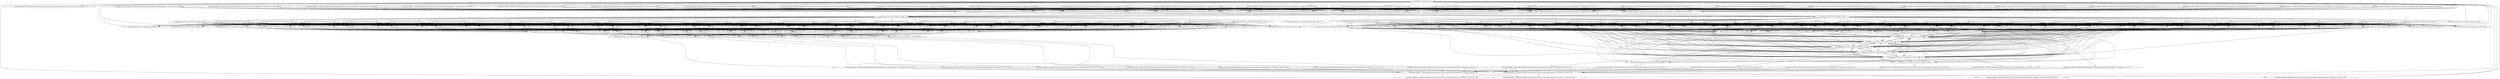 digraph G {
	 "{%!d(string=) %!d(string=) 0 0}" -> "{%!d(string=f5e9a851-c140f0d52a0e-0a0f820f-xxxxxxxxxxxxxxxxxxxxxxxxxxxxxxxx.afdback.ptqy.gitv.tv) %!d(string=198.41.0.4) 1 0}";
	 "{%!d(string=) %!d(string=) 0 0}" -> "{%!d(string=f5e9a851-c140f0d52a0e-0a0f820f-xxxxxxxxxxxxxxxxxxxxxxxxxxxxxxxx.afdback.ptqy.gitv.tv) %!d(string=199.9.14.201) 1 985}";
	 "{%!d(string=) %!d(string=) 0 0}" -> "{%!d(string=f5e9a851-c140f0d52a0e-0a0f820f-xxxxxxxxxxxxxxxxxxxxxxxxxxxxxxxx.afdback.ptqy.gitv.tv) %!d(string=192.33.4.12) 1 0}";
	 "{%!d(string=) %!d(string=) 0 0}" -> "{%!d(string=f5e9a851-c140f0d52a0e-0a0f820f-xxxxxxxxxxxxxxxxxxxxxxxxxxxxxxxx.afdback.ptqy.gitv.tv) %!d(string=199.7.91.13) 1 0}";
	 "{%!d(string=) %!d(string=) 0 0}" -> "{%!d(string=f5e9a851-c140f0d52a0e-0a0f820f-xxxxxxxxxxxxxxxxxxxxxxxxxxxxxxxx.afdback.ptqy.gitv.tv) %!d(string=192.203.230.10) 1 0}";
	 "{%!d(string=) %!d(string=) 0 0}" -> "{%!d(string=f5e9a851-c140f0d52a0e-0a0f820f-xxxxxxxxxxxxxxxxxxxxxxxxxxxxxxxx.afdback.ptqy.gitv.tv) %!d(string=192.5.5.241) 1 0}";
	 "{%!d(string=) %!d(string=) 0 0}" -> "{%!d(string=f5e9a851-c140f0d52a0e-0a0f820f-xxxxxxxxxxxxxxxxxxxxxxxxxxxxxxxx.afdback.ptqy.gitv.tv) %!d(string=192.112.36.4) 1 0}";
	 "{%!d(string=) %!d(string=) 0 0}" -> "{%!d(string=f5e9a851-c140f0d52a0e-0a0f820f-xxxxxxxxxxxxxxxxxxxxxxxxxxxxxxxx.afdback.ptqy.gitv.tv) %!d(string=198.97.190.53) 1 985}";
	 "{%!d(string=) %!d(string=) 0 0}" -> "{%!d(string=f5e9a851-c140f0d52a0e-0a0f820f-xxxxxxxxxxxxxxxxxxxxxxxxxxxxxxxx.afdback.ptqy.gitv.tv) %!d(string=192.36.148.17) 1 0}";
	 "{%!d(string=) %!d(string=) 0 0}" -> "{%!d(string=f5e9a851-c140f0d52a0e-0a0f820f-xxxxxxxxxxxxxxxxxxxxxxxxxxxxxxxx.afdback.ptqy.gitv.tv) %!d(string=192.58.128.30) 1 0}";
	 "{%!d(string=) %!d(string=) 0 0}" -> "{%!d(string=f5e9a851-c140f0d52a0e-0a0f820f-xxxxxxxxxxxxxxxxxxxxxxxxxxxxxxxx.afdback.ptqy.gitv.tv) %!d(string=193.0.14.129) 1 0}";
	 "{%!d(string=) %!d(string=) 0 0}" -> "{%!d(string=f5e9a851-c140f0d52a0e-0a0f820f-xxxxxxxxxxxxxxxxxxxxxxxxxxxxxxxx.afdback.ptqy.gitv.tv) %!d(string=199.7.83.42) 1 0}";
	 "{%!d(string=) %!d(string=) 0 0}" -> "{%!d(string=f5e9a851-c140f0d52a0e-0a0f820f-xxxxxxxxxxxxxxxxxxxxxxxxxxxxxxxx.afdback.ptqy.gitv.tv) %!d(string=202.12.27.33) 1 0}";
	 "{%!d(string=) %!d(string=) 0 0}" -> "{%!d(string=f5e9a851-c140f0d52a0e-0a0f820f-xxxxxxxxxxxxxxxxxxxxxxxxxxxxxxxx.afdback.ptqy.gitv.tv) %!d(string=2001:503:ba3e::2:30) 1 0}";
	 "{%!d(string=) %!d(string=) 0 0}" -> "{%!d(string=f5e9a851-c140f0d52a0e-0a0f820f-xxxxxxxxxxxxxxxxxxxxxxxxxxxxxxxx.afdback.ptqy.gitv.tv) %!d(string=2001:500:200::b) 1 0}";
	 "{%!d(string=) %!d(string=) 0 0}" -> "{%!d(string=f5e9a851-c140f0d52a0e-0a0f820f-xxxxxxxxxxxxxxxxxxxxxxxxxxxxxxxx.afdback.ptqy.gitv.tv) %!d(string=2001:500:2::c) 1 0}";
	 "{%!d(string=) %!d(string=) 0 0}" -> "{%!d(string=f5e9a851-c140f0d52a0e-0a0f820f-xxxxxxxxxxxxxxxxxxxxxxxxxxxxxxxx.afdback.ptqy.gitv.tv) %!d(string=2001:500:2d::d) 1 0}";
	 "{%!d(string=) %!d(string=) 0 0}" -> "{%!d(string=f5e9a851-c140f0d52a0e-0a0f820f-xxxxxxxxxxxxxxxxxxxxxxxxxxxxxxxx.afdback.ptqy.gitv.tv) %!d(string=2001:500:a8::e) 1 0}";
	 "{%!d(string=) %!d(string=) 0 0}" -> "{%!d(string=f5e9a851-c140f0d52a0e-0a0f820f-xxxxxxxxxxxxxxxxxxxxxxxxxxxxxxxx.afdback.ptqy.gitv.tv) %!d(string=2001:500:2f::f) 1 0}";
	 "{%!d(string=) %!d(string=) 0 0}" -> "{%!d(string=f5e9a851-c140f0d52a0e-0a0f820f-xxxxxxxxxxxxxxxxxxxxxxxxxxxxxxxx.afdback.ptqy.gitv.tv) %!d(string=2001:500:12::d0d) 1 0}";
	 "{%!d(string=) %!d(string=) 0 0}" -> "{%!d(string=f5e9a851-c140f0d52a0e-0a0f820f-xxxxxxxxxxxxxxxxxxxxxxxxxxxxxxxx.afdback.ptqy.gitv.tv) %!d(string=2001:500:1::53) 1 0}";
	 "{%!d(string=) %!d(string=) 0 0}" -> "{%!d(string=f5e9a851-c140f0d52a0e-0a0f820f-xxxxxxxxxxxxxxxxxxxxxxxxxxxxxxxx.afdback.ptqy.gitv.tv) %!d(string=2001:7fe::53) 1 0}";
	 "{%!d(string=) %!d(string=) 0 0}" -> "{%!d(string=f5e9a851-c140f0d52a0e-0a0f820f-xxxxxxxxxxxxxxxxxxxxxxxxxxxxxxxx.afdback.ptqy.gitv.tv) %!d(string=2001:503:c27::2:30) 1 0}";
	 "{%!d(string=) %!d(string=) 0 0}" -> "{%!d(string=f5e9a851-c140f0d52a0e-0a0f820f-xxxxxxxxxxxxxxxxxxxxxxxxxxxxxxxx.afdback.ptqy.gitv.tv) %!d(string=2001:7fd::1) 1 0}";
	 "{%!d(string=) %!d(string=) 0 0}" -> "{%!d(string=f5e9a851-c140f0d52a0e-0a0f820f-xxxxxxxxxxxxxxxxxxxxxxxxxxxxxxxx.afdback.ptqy.gitv.tv) %!d(string=2001:500:9f::42) 1 0}";
	 "{%!d(string=) %!d(string=) 0 0}" -> "{%!d(string=f5e9a851-c140f0d52a0e-0a0f820f-xxxxxxxxxxxxxxxxxxxxxxxxxxxxxxxx.afdback.ptqy.gitv.tv) %!d(string=2001:dc3::35) 1 0}";
	 "{%!d(string=f5e9a851-c140f0d52a0e-0a0f820f-xxxxxxxxxxxxxxxxxxxxxxxxxxxxxxxx.afdback.ptqy.gitv.tv) %!d(string=198.41.0.4) 1 0}" -> "{%!d(string=f5e9a851-c140f0d52a0e-0a0f820f-xxxxxxxxxxxxxxxxxxxxxxxxxxxxxxxx.afdback.ptqy.gitv.tv) %!d(string=37.209.198.6) 1 0}";
	 "{%!d(string=f5e9a851-c140f0d52a0e-0a0f820f-xxxxxxxxxxxxxxxxxxxxxxxxxxxxxxxx.afdback.ptqy.gitv.tv) %!d(string=198.41.0.4) 1 0}" -> "{%!d(string=f5e9a851-c140f0d52a0e-0a0f820f-xxxxxxxxxxxxxxxxxxxxxxxxxxxxxxxx.afdback.ptqy.gitv.tv) %!d(string=2001:dcd:4::6) 1 0}";
	 "{%!d(string=f5e9a851-c140f0d52a0e-0a0f820f-xxxxxxxxxxxxxxxxxxxxxxxxxxxxxxxx.afdback.ptqy.gitv.tv) %!d(string=198.41.0.4) 1 0}" -> "{%!d(string=f5e9a851-c140f0d52a0e-0a0f820f-xxxxxxxxxxxxxxxxxxxxxxxxxxxxxxxx.afdback.ptqy.gitv.tv) %!d(string=37.209.196.6) 1 985}";
	 "{%!d(string=f5e9a851-c140f0d52a0e-0a0f820f-xxxxxxxxxxxxxxxxxxxxxxxxxxxxxxxx.afdback.ptqy.gitv.tv) %!d(string=198.41.0.4) 1 0}" -> "{%!d(string=f5e9a851-c140f0d52a0e-0a0f820f-xxxxxxxxxxxxxxxxxxxxxxxxxxxxxxxx.afdback.ptqy.gitv.tv) %!d(string=2001:dcd:3::6) 1 0}";
	 "{%!d(string=f5e9a851-c140f0d52a0e-0a0f820f-xxxxxxxxxxxxxxxxxxxxxxxxxxxxxxxx.afdback.ptqy.gitv.tv) %!d(string=198.41.0.4) 1 0}" -> "{%!d(string=f5e9a851-c140f0d52a0e-0a0f820f-xxxxxxxxxxxxxxxxxxxxxxxxxxxxxxxx.afdback.ptqy.gitv.tv) %!d(string=37.209.194.6) 1 0}";
	 "{%!d(string=f5e9a851-c140f0d52a0e-0a0f820f-xxxxxxxxxxxxxxxxxxxxxxxxxxxxxxxx.afdback.ptqy.gitv.tv) %!d(string=198.41.0.4) 1 0}" -> "{%!d(string=f5e9a851-c140f0d52a0e-0a0f820f-xxxxxxxxxxxxxxxxxxxxxxxxxxxxxxxx.afdback.ptqy.gitv.tv) %!d(string=2001:dcd:2::6) 1 0}";
	 "{%!d(string=f5e9a851-c140f0d52a0e-0a0f820f-xxxxxxxxxxxxxxxxxxxxxxxxxxxxxxxx.afdback.ptqy.gitv.tv) %!d(string=198.41.0.4) 1 0}" -> "{%!d(string=f5e9a851-c140f0d52a0e-0a0f820f-xxxxxxxxxxxxxxxxxxxxxxxxxxxxxxxx.afdback.ptqy.gitv.tv) %!d(string=37.209.192.6) 1 0}";
	 "{%!d(string=f5e9a851-c140f0d52a0e-0a0f820f-xxxxxxxxxxxxxxxxxxxxxxxxxxxxxxxx.afdback.ptqy.gitv.tv) %!d(string=198.41.0.4) 1 0}" -> "{%!d(string=f5e9a851-c140f0d52a0e-0a0f820f-xxxxxxxxxxxxxxxxxxxxxxxxxxxxxxxx.afdback.ptqy.gitv.tv) %!d(string=2001:dcd:1::6) 1 0}";
	 "{%!d(string=f5e9a851-c140f0d52a0e-0a0f820f-xxxxxxxxxxxxxxxxxxxxxxxxxxxxxxxx.afdback.ptqy.gitv.tv) %!d(string=37.209.198.6) 1 0}" -> "{%!d(string=ns4.dnsv5.com.) %!d(string=) 1 987}";
	 "{%!d(string=f5e9a851-c140f0d52a0e-0a0f820f-xxxxxxxxxxxxxxxxxxxxxxxxxxxxxxxx.afdback.ptqy.gitv.tv) %!d(string=37.209.198.6) 1 0}" -> "{%!d(string=ns3.dnsv5.com.) %!d(string=) 1 987}";
	 "{%!d(string=f5e9a851-c140f0d52a0e-0a0f820f-xxxxxxxxxxxxxxxxxxxxxxxxxxxxxxxx.afdback.ptqy.gitv.tv) %!d(string=2001:dcd:4::6) 1 0}" -> "{%!d(string=ns4.dnsv5.com.) %!d(string=) 1 987}";
	 "{%!d(string=f5e9a851-c140f0d52a0e-0a0f820f-xxxxxxxxxxxxxxxxxxxxxxxxxxxxxxxx.afdback.ptqy.gitv.tv) %!d(string=2001:dcd:4::6) 1 0}" -> "{%!d(string=ns3.dnsv5.com.) %!d(string=) 1 987}";
	 "{%!d(string=f5e9a851-c140f0d52a0e-0a0f820f-xxxxxxxxxxxxxxxxxxxxxxxxxxxxxxxx.afdback.ptqy.gitv.tv) %!d(string=37.209.196.6) 1 985}" -> "{%!d(string=) %!d(string=) 0 0}";
	 "{%!d(string=f5e9a851-c140f0d52a0e-0a0f820f-xxxxxxxxxxxxxxxxxxxxxxxxxxxxxxxx.afdback.ptqy.gitv.tv) %!d(string=2001:dcd:3::6) 1 0}" -> "{%!d(string=ns4.dnsv5.com.) %!d(string=) 1 987}";
	 "{%!d(string=f5e9a851-c140f0d52a0e-0a0f820f-xxxxxxxxxxxxxxxxxxxxxxxxxxxxxxxx.afdback.ptqy.gitv.tv) %!d(string=2001:dcd:3::6) 1 0}" -> "{%!d(string=ns3.dnsv5.com.) %!d(string=) 1 987}";
	 "{%!d(string=f5e9a851-c140f0d52a0e-0a0f820f-xxxxxxxxxxxxxxxxxxxxxxxxxxxxxxxx.afdback.ptqy.gitv.tv) %!d(string=37.209.194.6) 1 0}" -> "{%!d(string=ns4.dnsv5.com.) %!d(string=) 1 987}";
	 "{%!d(string=f5e9a851-c140f0d52a0e-0a0f820f-xxxxxxxxxxxxxxxxxxxxxxxxxxxxxxxx.afdback.ptqy.gitv.tv) %!d(string=37.209.194.6) 1 0}" -> "{%!d(string=ns3.dnsv5.com.) %!d(string=) 1 987}";
	 "{%!d(string=f5e9a851-c140f0d52a0e-0a0f820f-xxxxxxxxxxxxxxxxxxxxxxxxxxxxxxxx.afdback.ptqy.gitv.tv) %!d(string=2001:dcd:2::6) 1 0}" -> "{%!d(string=ns4.dnsv5.com.) %!d(string=) 1 987}";
	 "{%!d(string=f5e9a851-c140f0d52a0e-0a0f820f-xxxxxxxxxxxxxxxxxxxxxxxxxxxxxxxx.afdback.ptqy.gitv.tv) %!d(string=2001:dcd:2::6) 1 0}" -> "{%!d(string=ns3.dnsv5.com.) %!d(string=) 1 987}";
	 "{%!d(string=f5e9a851-c140f0d52a0e-0a0f820f-xxxxxxxxxxxxxxxxxxxxxxxxxxxxxxxx.afdback.ptqy.gitv.tv) %!d(string=37.209.192.6) 1 0}" -> "{%!d(string=ns4.dnsv5.com.) %!d(string=) 1 987}";
	 "{%!d(string=f5e9a851-c140f0d52a0e-0a0f820f-xxxxxxxxxxxxxxxxxxxxxxxxxxxxxxxx.afdback.ptqy.gitv.tv) %!d(string=37.209.192.6) 1 0}" -> "{%!d(string=ns3.dnsv5.com.) %!d(string=) 1 987}";
	 "{%!d(string=f5e9a851-c140f0d52a0e-0a0f820f-xxxxxxxxxxxxxxxxxxxxxxxxxxxxxxxx.afdback.ptqy.gitv.tv) %!d(string=2001:dcd:1::6) 1 0}" -> "{%!d(string=ns4.dnsv5.com.) %!d(string=) 1 987}";
	 "{%!d(string=f5e9a851-c140f0d52a0e-0a0f820f-xxxxxxxxxxxxxxxxxxxxxxxxxxxxxxxx.afdback.ptqy.gitv.tv) %!d(string=2001:dcd:1::6) 1 0}" -> "{%!d(string=ns3.dnsv5.com.) %!d(string=) 1 987}";
	 "{%!d(string=ns4.dnsv5.com.) %!d(string=) 1 987}" -> "{%!d(string=ns4.dnsv5.com.) %!d(string=198.41.0.4) 1 0}";
	 "{%!d(string=ns4.dnsv5.com.) %!d(string=) 1 987}" -> "{%!d(string=ns4.dnsv5.com.) %!d(string=199.9.14.201) 1 985}";
	 "{%!d(string=ns4.dnsv5.com.) %!d(string=) 1 987}" -> "{%!d(string=ns4.dnsv5.com.) %!d(string=192.33.4.12) 1 0}";
	 "{%!d(string=ns4.dnsv5.com.) %!d(string=) 1 987}" -> "{%!d(string=ns4.dnsv5.com.) %!d(string=199.7.91.13) 1 0}";
	 "{%!d(string=ns4.dnsv5.com.) %!d(string=) 1 987}" -> "{%!d(string=ns4.dnsv5.com.) %!d(string=192.203.230.10) 1 0}";
	 "{%!d(string=ns4.dnsv5.com.) %!d(string=) 1 987}" -> "{%!d(string=ns4.dnsv5.com.) %!d(string=192.5.5.241) 1 0}";
	 "{%!d(string=ns4.dnsv5.com.) %!d(string=) 1 987}" -> "{%!d(string=ns4.dnsv5.com.) %!d(string=192.112.36.4) 1 0}";
	 "{%!d(string=ns4.dnsv5.com.) %!d(string=) 1 987}" -> "{%!d(string=ns4.dnsv5.com.) %!d(string=198.97.190.53) 1 0}";
	 "{%!d(string=ns4.dnsv5.com.) %!d(string=) 1 987}" -> "{%!d(string=ns4.dnsv5.com.) %!d(string=192.36.148.17) 1 0}";
	 "{%!d(string=ns4.dnsv5.com.) %!d(string=) 1 987}" -> "{%!d(string=ns4.dnsv5.com.) %!d(string=192.58.128.30) 1 0}";
	 "{%!d(string=ns4.dnsv5.com.) %!d(string=) 1 987}" -> "{%!d(string=ns4.dnsv5.com.) %!d(string=193.0.14.129) 1 0}";
	 "{%!d(string=ns4.dnsv5.com.) %!d(string=) 1 987}" -> "{%!d(string=ns4.dnsv5.com.) %!d(string=199.7.83.42) 1 0}";
	 "{%!d(string=ns4.dnsv5.com.) %!d(string=) 1 987}" -> "{%!d(string=ns4.dnsv5.com.) %!d(string=202.12.27.33) 1 0}";
	 "{%!d(string=ns4.dnsv5.com.) %!d(string=) 1 987}" -> "{%!d(string=ns4.dnsv5.com.) %!d(string=2001:503:ba3e::2:30) 1 0}";
	 "{%!d(string=ns4.dnsv5.com.) %!d(string=) 1 987}" -> "{%!d(string=ns4.dnsv5.com.) %!d(string=2001:500:200::b) 1 0}";
	 "{%!d(string=ns4.dnsv5.com.) %!d(string=) 1 987}" -> "{%!d(string=ns4.dnsv5.com.) %!d(string=2001:500:2::c) 1 0}";
	 "{%!d(string=ns4.dnsv5.com.) %!d(string=) 1 987}" -> "{%!d(string=ns4.dnsv5.com.) %!d(string=2001:500:2d::d) 1 0}";
	 "{%!d(string=ns4.dnsv5.com.) %!d(string=) 1 987}" -> "{%!d(string=ns4.dnsv5.com.) %!d(string=2001:500:a8::e) 1 0}";
	 "{%!d(string=ns4.dnsv5.com.) %!d(string=) 1 987}" -> "{%!d(string=ns4.dnsv5.com.) %!d(string=2001:500:2f::f) 1 0}";
	 "{%!d(string=ns4.dnsv5.com.) %!d(string=) 1 987}" -> "{%!d(string=ns4.dnsv5.com.) %!d(string=2001:500:12::d0d) 1 0}";
	 "{%!d(string=ns4.dnsv5.com.) %!d(string=) 1 987}" -> "{%!d(string=ns4.dnsv5.com.) %!d(string=2001:500:1::53) 1 0}";
	 "{%!d(string=ns4.dnsv5.com.) %!d(string=) 1 987}" -> "{%!d(string=ns4.dnsv5.com.) %!d(string=2001:7fe::53) 1 0}";
	 "{%!d(string=ns4.dnsv5.com.) %!d(string=) 1 987}" -> "{%!d(string=ns4.dnsv5.com.) %!d(string=2001:503:c27::2:30) 1 0}";
	 "{%!d(string=ns4.dnsv5.com.) %!d(string=) 1 987}" -> "{%!d(string=ns4.dnsv5.com.) %!d(string=2001:7fd::1) 1 0}";
	 "{%!d(string=ns4.dnsv5.com.) %!d(string=) 1 987}" -> "{%!d(string=ns4.dnsv5.com.) %!d(string=2001:500:9f::42) 1 0}";
	 "{%!d(string=ns4.dnsv5.com.) %!d(string=) 1 987}" -> "{%!d(string=ns4.dnsv5.com.) %!d(string=2001:dc3::35) 1 0}";
	 "{%!d(string=ns3.dnsv5.com.) %!d(string=) 1 987}" -> "{%!d(string=ns3.dnsv5.com.) %!d(string=198.41.0.4) 1 0}";
	 "{%!d(string=ns3.dnsv5.com.) %!d(string=) 1 987}" -> "{%!d(string=ns3.dnsv5.com.) %!d(string=199.9.14.201) 1 985}";
	 "{%!d(string=ns3.dnsv5.com.) %!d(string=) 1 987}" -> "{%!d(string=ns3.dnsv5.com.) %!d(string=192.33.4.12) 1 0}";
	 "{%!d(string=ns3.dnsv5.com.) %!d(string=) 1 987}" -> "{%!d(string=ns3.dnsv5.com.) %!d(string=199.7.91.13) 1 0}";
	 "{%!d(string=ns3.dnsv5.com.) %!d(string=) 1 987}" -> "{%!d(string=ns3.dnsv5.com.) %!d(string=192.203.230.10) 1 0}";
	 "{%!d(string=ns3.dnsv5.com.) %!d(string=) 1 987}" -> "{%!d(string=ns3.dnsv5.com.) %!d(string=192.5.5.241) 1 0}";
	 "{%!d(string=ns3.dnsv5.com.) %!d(string=) 1 987}" -> "{%!d(string=ns3.dnsv5.com.) %!d(string=192.112.36.4) 1 0}";
	 "{%!d(string=ns3.dnsv5.com.) %!d(string=) 1 987}" -> "{%!d(string=ns3.dnsv5.com.) %!d(string=198.97.190.53) 1 0}";
	 "{%!d(string=ns3.dnsv5.com.) %!d(string=) 1 987}" -> "{%!d(string=ns3.dnsv5.com.) %!d(string=192.36.148.17) 1 0}";
	 "{%!d(string=ns3.dnsv5.com.) %!d(string=) 1 987}" -> "{%!d(string=ns3.dnsv5.com.) %!d(string=192.58.128.30) 1 0}";
	 "{%!d(string=ns3.dnsv5.com.) %!d(string=) 1 987}" -> "{%!d(string=ns3.dnsv5.com.) %!d(string=193.0.14.129) 1 0}";
	 "{%!d(string=ns3.dnsv5.com.) %!d(string=) 1 987}" -> "{%!d(string=ns3.dnsv5.com.) %!d(string=199.7.83.42) 1 0}";
	 "{%!d(string=ns3.dnsv5.com.) %!d(string=) 1 987}" -> "{%!d(string=ns3.dnsv5.com.) %!d(string=202.12.27.33) 1 0}";
	 "{%!d(string=ns3.dnsv5.com.) %!d(string=) 1 987}" -> "{%!d(string=ns3.dnsv5.com.) %!d(string=2001:503:ba3e::2:30) 1 0}";
	 "{%!d(string=ns3.dnsv5.com.) %!d(string=) 1 987}" -> "{%!d(string=ns3.dnsv5.com.) %!d(string=2001:500:200::b) 1 0}";
	 "{%!d(string=ns3.dnsv5.com.) %!d(string=) 1 987}" -> "{%!d(string=ns3.dnsv5.com.) %!d(string=2001:500:2::c) 1 0}";
	 "{%!d(string=ns3.dnsv5.com.) %!d(string=) 1 987}" -> "{%!d(string=ns3.dnsv5.com.) %!d(string=2001:500:2d::d) 1 0}";
	 "{%!d(string=ns3.dnsv5.com.) %!d(string=) 1 987}" -> "{%!d(string=ns3.dnsv5.com.) %!d(string=2001:500:a8::e) 1 0}";
	 "{%!d(string=ns3.dnsv5.com.) %!d(string=) 1 987}" -> "{%!d(string=ns3.dnsv5.com.) %!d(string=2001:500:2f::f) 1 0}";
	 "{%!d(string=ns3.dnsv5.com.) %!d(string=) 1 987}" -> "{%!d(string=ns3.dnsv5.com.) %!d(string=2001:500:12::d0d) 1 0}";
	 "{%!d(string=ns3.dnsv5.com.) %!d(string=) 1 987}" -> "{%!d(string=ns3.dnsv5.com.) %!d(string=2001:500:1::53) 1 0}";
	 "{%!d(string=ns3.dnsv5.com.) %!d(string=) 1 987}" -> "{%!d(string=ns3.dnsv5.com.) %!d(string=2001:7fe::53) 1 0}";
	 "{%!d(string=ns3.dnsv5.com.) %!d(string=) 1 987}" -> "{%!d(string=ns3.dnsv5.com.) %!d(string=2001:503:c27::2:30) 1 0}";
	 "{%!d(string=ns3.dnsv5.com.) %!d(string=) 1 987}" -> "{%!d(string=ns3.dnsv5.com.) %!d(string=2001:7fd::1) 1 0}";
	 "{%!d(string=ns3.dnsv5.com.) %!d(string=) 1 987}" -> "{%!d(string=ns3.dnsv5.com.) %!d(string=2001:500:9f::42) 1 0}";
	 "{%!d(string=ns3.dnsv5.com.) %!d(string=) 1 987}" -> "{%!d(string=ns3.dnsv5.com.) %!d(string=2001:dc3::35) 1 0}";
	 "{%!d(string=ns4.dnsv5.com.) %!d(string=198.41.0.4) 1 0}" -> "{%!d(string=ns4.dnsv5.com.) %!d(string=192.5.6.30) 1 985}";
	 "{%!d(string=ns4.dnsv5.com.) %!d(string=198.41.0.4) 1 0}" -> "{%!d(string=ns4.dnsv5.com.) %!d(string=192.33.14.30) 1 0}";
	 "{%!d(string=ns4.dnsv5.com.) %!d(string=198.41.0.4) 1 0}" -> "{%!d(string=ns4.dnsv5.com.) %!d(string=192.26.92.30) 1 985}";
	 "{%!d(string=ns4.dnsv5.com.) %!d(string=198.41.0.4) 1 0}" -> "{%!d(string=ns4.dnsv5.com.) %!d(string=192.31.80.30) 1 985}";
	 "{%!d(string=ns4.dnsv5.com.) %!d(string=198.41.0.4) 1 0}" -> "{%!d(string=ns4.dnsv5.com.) %!d(string=192.12.94.30) 1 0}";
	 "{%!d(string=ns4.dnsv5.com.) %!d(string=198.41.0.4) 1 0}" -> "{%!d(string=ns4.dnsv5.com.) %!d(string=192.35.51.30) 1 0}";
	 "{%!d(string=ns4.dnsv5.com.) %!d(string=198.41.0.4) 1 0}" -> "{%!d(string=ns4.dnsv5.com.) %!d(string=192.42.93.30) 1 0}";
	 "{%!d(string=ns4.dnsv5.com.) %!d(string=198.41.0.4) 1 0}" -> "{%!d(string=ns4.dnsv5.com.) %!d(string=192.54.112.30) 1 0}";
	 "{%!d(string=ns4.dnsv5.com.) %!d(string=198.41.0.4) 1 0}" -> "{%!d(string=ns4.dnsv5.com.) %!d(string=192.43.172.30) 1 0}";
	 "{%!d(string=ns4.dnsv5.com.) %!d(string=198.41.0.4) 1 0}" -> "{%!d(string=ns4.dnsv5.com.) %!d(string=192.48.79.30) 1 0}";
	 "{%!d(string=ns4.dnsv5.com.) %!d(string=198.41.0.4) 1 0}" -> "{%!d(string=ns4.dnsv5.com.) %!d(string=192.52.178.30) 1 0}";
	 "{%!d(string=ns4.dnsv5.com.) %!d(string=198.41.0.4) 1 0}" -> "{%!d(string=ns4.dnsv5.com.) %!d(string=192.41.162.30) 1 0}";
	 "{%!d(string=ns4.dnsv5.com.) %!d(string=198.41.0.4) 1 0}" -> "{%!d(string=ns4.dnsv5.com.) %!d(string=192.55.83.30) 1 0}";
	 "{%!d(string=ns4.dnsv5.com.) %!d(string=198.41.0.4) 1 0}" -> "{%!d(string=ns4.dnsv5.com.) %!d(string=2001:503:a83e::2:30) 1 0}";
	 "{%!d(string=ns4.dnsv5.com.) %!d(string=198.41.0.4) 1 0}" -> "{%!d(string=ns4.dnsv5.com.) %!d(string=2001:503:231d::2:30) 1 0}";
	 "{%!d(string=ns4.dnsv5.com.) %!d(string=198.41.0.4) 1 0}" -> "{%!d(string=ns4.dnsv5.com.) %!d(string=2001:503:83eb::30) 1 0}";
	 "{%!d(string=ns4.dnsv5.com.) %!d(string=198.41.0.4) 1 0}" -> "{%!d(string=ns4.dnsv5.com.) %!d(string=2001:500:856e::30) 1 0}";
	 "{%!d(string=ns4.dnsv5.com.) %!d(string=198.41.0.4) 1 0}" -> "{%!d(string=ns4.dnsv5.com.) %!d(string=2001:502:1ca1::30) 1 0}";
	 "{%!d(string=ns4.dnsv5.com.) %!d(string=198.41.0.4) 1 0}" -> "{%!d(string=ns4.dnsv5.com.) %!d(string=2001:503:d414::30) 1 0}";
	 "{%!d(string=ns4.dnsv5.com.) %!d(string=198.41.0.4) 1 0}" -> "{%!d(string=ns4.dnsv5.com.) %!d(string=2001:503:eea3::30) 1 0}";
	 "{%!d(string=ns4.dnsv5.com.) %!d(string=198.41.0.4) 1 0}" -> "{%!d(string=ns4.dnsv5.com.) %!d(string=2001:502:8cc::30) 1 0}";
	 "{%!d(string=ns4.dnsv5.com.) %!d(string=198.41.0.4) 1 0}" -> "{%!d(string=ns4.dnsv5.com.) %!d(string=2001:503:39c1::30) 1 0}";
	 "{%!d(string=ns4.dnsv5.com.) %!d(string=198.41.0.4) 1 0}" -> "{%!d(string=ns4.dnsv5.com.) %!d(string=2001:502:7094::30) 1 0}";
	 "{%!d(string=ns4.dnsv5.com.) %!d(string=198.41.0.4) 1 0}" -> "{%!d(string=ns4.dnsv5.com.) %!d(string=2001:503:d2d::30) 1 0}";
	 "{%!d(string=ns4.dnsv5.com.) %!d(string=198.41.0.4) 1 0}" -> "{%!d(string=ns4.dnsv5.com.) %!d(string=2001:500:d937::30) 1 0}";
	 "{%!d(string=ns4.dnsv5.com.) %!d(string=198.41.0.4) 1 0}" -> "{%!d(string=ns4.dnsv5.com.) %!d(string=2001:501:b1f9::30) 1 0}";
	 "{%!d(string=ns4.dnsv5.com.) %!d(string=192.5.6.30) 1 985}" -> "{%!d(string=) %!d(string=) 0 0}";
	 "{%!d(string=ns4.dnsv5.com.) %!d(string=192.33.14.30) 1 0}" -> "{%!d(string=ns4.dnsv5.com.) %!d(string=1.12.0.17) 1 0}";
	 "{%!d(string=ns4.dnsv5.com.) %!d(string=192.33.14.30) 1 0}" -> "{%!d(string=ns4.dnsv5.com.) %!d(string=1.12.0.18) 1 0}";
	 "{%!d(string=ns4.dnsv5.com.) %!d(string=192.33.14.30) 1 0}" -> "{%!d(string=ns4.dnsv5.com.) %!d(string=1.12.0.20) 1 0}";
	 "{%!d(string=ns4.dnsv5.com.) %!d(string=192.33.14.30) 1 0}" -> "{%!d(string=ns4.dnsv5.com.) %!d(string=108.136.87.44) 1 0}";
	 "{%!d(string=ns4.dnsv5.com.) %!d(string=192.33.14.30) 1 0}" -> "{%!d(string=ns4.dnsv5.com.) %!d(string=223.166.151.16) 1 0}";
	 "{%!d(string=ns4.dnsv5.com.) %!d(string=192.33.14.30) 1 0}" -> "{%!d(string=ns4.dnsv5.com.) %!d(string=2402:4e00:1430:1102:0:9136:2b2b:ba61) 1 0}";
	 "{%!d(string=ns4.dnsv5.com.) %!d(string=192.33.14.30) 1 0}" -> "{%!d(string=ns4.dnsv5.com.) %!d(string=35.165.107.227) 1 0}";
	 "{%!d(string=ns4.dnsv5.com.) %!d(string=192.33.14.30) 1 0}" -> "{%!d(string=ns4.dnsv5.com.) %!d(string=36.155.149.211) 1 0}";
	 "{%!d(string=ns4.dnsv5.com.) %!d(string=192.33.14.30) 1 0}" -> "{%!d(string=ns4.dnsv5.com.) %!d(string=49.234.175.103) 1 0}";
	 "{%!d(string=ns4.dnsv5.com.) %!d(string=192.33.14.30) 1 0}" -> "{%!d(string=ns4.dnsv5.com.) %!d(string=61.151.180.51) 1 0}";
	 "{%!d(string=ns4.dnsv5.com.) %!d(string=192.26.92.30) 1 985}" -> "{%!d(string=) %!d(string=) 0 0}";
	 "{%!d(string=ns4.dnsv5.com.) %!d(string=192.31.80.30) 1 985}" -> "{%!d(string=) %!d(string=) 0 0}";
	 "{%!d(string=ns4.dnsv5.com.) %!d(string=192.12.94.30) 1 0}" -> "{%!d(string=ns4.dnsv5.com.) %!d(string=1.12.0.17) 1 0}";
	 "{%!d(string=ns4.dnsv5.com.) %!d(string=192.12.94.30) 1 0}" -> "{%!d(string=ns4.dnsv5.com.) %!d(string=1.12.0.18) 1 0}";
	 "{%!d(string=ns4.dnsv5.com.) %!d(string=192.12.94.30) 1 0}" -> "{%!d(string=ns4.dnsv5.com.) %!d(string=1.12.0.20) 1 0}";
	 "{%!d(string=ns4.dnsv5.com.) %!d(string=192.12.94.30) 1 0}" -> "{%!d(string=ns4.dnsv5.com.) %!d(string=108.136.87.44) 1 0}";
	 "{%!d(string=ns4.dnsv5.com.) %!d(string=192.12.94.30) 1 0}" -> "{%!d(string=ns4.dnsv5.com.) %!d(string=223.166.151.16) 1 0}";
	 "{%!d(string=ns4.dnsv5.com.) %!d(string=192.12.94.30) 1 0}" -> "{%!d(string=ns4.dnsv5.com.) %!d(string=2402:4e00:1430:1102:0:9136:2b2b:ba61) 1 0}";
	 "{%!d(string=ns4.dnsv5.com.) %!d(string=192.12.94.30) 1 0}" -> "{%!d(string=ns4.dnsv5.com.) %!d(string=35.165.107.227) 1 0}";
	 "{%!d(string=ns4.dnsv5.com.) %!d(string=192.12.94.30) 1 0}" -> "{%!d(string=ns4.dnsv5.com.) %!d(string=36.155.149.211) 1 0}";
	 "{%!d(string=ns4.dnsv5.com.) %!d(string=192.12.94.30) 1 0}" -> "{%!d(string=ns4.dnsv5.com.) %!d(string=49.234.175.103) 1 0}";
	 "{%!d(string=ns4.dnsv5.com.) %!d(string=192.12.94.30) 1 0}" -> "{%!d(string=ns4.dnsv5.com.) %!d(string=61.151.180.51) 1 0}";
	 "{%!d(string=ns4.dnsv5.com.) %!d(string=192.35.51.30) 1 0}" -> "{%!d(string=ns4.dnsv5.com.) %!d(string=1.12.0.17) 1 0}";
	 "{%!d(string=ns4.dnsv5.com.) %!d(string=192.35.51.30) 1 0}" -> "{%!d(string=ns4.dnsv5.com.) %!d(string=1.12.0.18) 1 0}";
	 "{%!d(string=ns4.dnsv5.com.) %!d(string=192.35.51.30) 1 0}" -> "{%!d(string=ns4.dnsv5.com.) %!d(string=1.12.0.20) 1 0}";
	 "{%!d(string=ns4.dnsv5.com.) %!d(string=192.35.51.30) 1 0}" -> "{%!d(string=ns4.dnsv5.com.) %!d(string=108.136.87.44) 1 0}";
	 "{%!d(string=ns4.dnsv5.com.) %!d(string=192.35.51.30) 1 0}" -> "{%!d(string=ns4.dnsv5.com.) %!d(string=223.166.151.16) 1 0}";
	 "{%!d(string=ns4.dnsv5.com.) %!d(string=192.35.51.30) 1 0}" -> "{%!d(string=ns4.dnsv5.com.) %!d(string=2402:4e00:1430:1102:0:9136:2b2b:ba61) 1 0}";
	 "{%!d(string=ns4.dnsv5.com.) %!d(string=192.35.51.30) 1 0}" -> "{%!d(string=ns4.dnsv5.com.) %!d(string=35.165.107.227) 1 0}";
	 "{%!d(string=ns4.dnsv5.com.) %!d(string=192.35.51.30) 1 0}" -> "{%!d(string=ns4.dnsv5.com.) %!d(string=36.155.149.211) 1 0}";
	 "{%!d(string=ns4.dnsv5.com.) %!d(string=192.35.51.30) 1 0}" -> "{%!d(string=ns4.dnsv5.com.) %!d(string=49.234.175.103) 1 0}";
	 "{%!d(string=ns4.dnsv5.com.) %!d(string=192.35.51.30) 1 0}" -> "{%!d(string=ns4.dnsv5.com.) %!d(string=61.151.180.51) 1 0}";
	 "{%!d(string=ns4.dnsv5.com.) %!d(string=192.42.93.30) 1 0}" -> "{%!d(string=ns4.dnsv5.com.) %!d(string=1.12.0.17) 1 0}";
	 "{%!d(string=ns4.dnsv5.com.) %!d(string=192.42.93.30) 1 0}" -> "{%!d(string=ns4.dnsv5.com.) %!d(string=1.12.0.18) 1 0}";
	 "{%!d(string=ns4.dnsv5.com.) %!d(string=192.42.93.30) 1 0}" -> "{%!d(string=ns4.dnsv5.com.) %!d(string=1.12.0.20) 1 0}";
	 "{%!d(string=ns4.dnsv5.com.) %!d(string=192.42.93.30) 1 0}" -> "{%!d(string=ns4.dnsv5.com.) %!d(string=108.136.87.44) 1 0}";
	 "{%!d(string=ns4.dnsv5.com.) %!d(string=192.42.93.30) 1 0}" -> "{%!d(string=ns4.dnsv5.com.) %!d(string=223.166.151.16) 1 0}";
	 "{%!d(string=ns4.dnsv5.com.) %!d(string=192.42.93.30) 1 0}" -> "{%!d(string=ns4.dnsv5.com.) %!d(string=2402:4e00:1430:1102:0:9136:2b2b:ba61) 1 0}";
	 "{%!d(string=ns4.dnsv5.com.) %!d(string=192.42.93.30) 1 0}" -> "{%!d(string=ns4.dnsv5.com.) %!d(string=35.165.107.227) 1 0}";
	 "{%!d(string=ns4.dnsv5.com.) %!d(string=192.42.93.30) 1 0}" -> "{%!d(string=ns4.dnsv5.com.) %!d(string=36.155.149.211) 1 0}";
	 "{%!d(string=ns4.dnsv5.com.) %!d(string=192.42.93.30) 1 0}" -> "{%!d(string=ns4.dnsv5.com.) %!d(string=49.234.175.103) 1 0}";
	 "{%!d(string=ns4.dnsv5.com.) %!d(string=192.42.93.30) 1 0}" -> "{%!d(string=ns4.dnsv5.com.) %!d(string=61.151.180.51) 1 0}";
	 "{%!d(string=ns4.dnsv5.com.) %!d(string=192.54.112.30) 1 0}" -> "{%!d(string=ns4.dnsv5.com.) %!d(string=1.12.0.17) 1 0}";
	 "{%!d(string=ns4.dnsv5.com.) %!d(string=192.54.112.30) 1 0}" -> "{%!d(string=ns4.dnsv5.com.) %!d(string=1.12.0.18) 1 0}";
	 "{%!d(string=ns4.dnsv5.com.) %!d(string=192.54.112.30) 1 0}" -> "{%!d(string=ns4.dnsv5.com.) %!d(string=1.12.0.20) 1 0}";
	 "{%!d(string=ns4.dnsv5.com.) %!d(string=192.54.112.30) 1 0}" -> "{%!d(string=ns4.dnsv5.com.) %!d(string=108.136.87.44) 1 0}";
	 "{%!d(string=ns4.dnsv5.com.) %!d(string=192.54.112.30) 1 0}" -> "{%!d(string=ns4.dnsv5.com.) %!d(string=223.166.151.16) 1 0}";
	 "{%!d(string=ns4.dnsv5.com.) %!d(string=192.54.112.30) 1 0}" -> "{%!d(string=ns4.dnsv5.com.) %!d(string=2402:4e00:1430:1102:0:9136:2b2b:ba61) 1 0}";
	 "{%!d(string=ns4.dnsv5.com.) %!d(string=192.54.112.30) 1 0}" -> "{%!d(string=ns4.dnsv5.com.) %!d(string=35.165.107.227) 1 0}";
	 "{%!d(string=ns4.dnsv5.com.) %!d(string=192.54.112.30) 1 0}" -> "{%!d(string=ns4.dnsv5.com.) %!d(string=36.155.149.211) 1 0}";
	 "{%!d(string=ns4.dnsv5.com.) %!d(string=192.54.112.30) 1 0}" -> "{%!d(string=ns4.dnsv5.com.) %!d(string=49.234.175.103) 1 0}";
	 "{%!d(string=ns4.dnsv5.com.) %!d(string=192.54.112.30) 1 0}" -> "{%!d(string=ns4.dnsv5.com.) %!d(string=61.151.180.51) 1 0}";
	 "{%!d(string=ns4.dnsv5.com.) %!d(string=192.43.172.30) 1 0}" -> "{%!d(string=ns4.dnsv5.com.) %!d(string=1.12.0.17) 1 0}";
	 "{%!d(string=ns4.dnsv5.com.) %!d(string=192.43.172.30) 1 0}" -> "{%!d(string=ns4.dnsv5.com.) %!d(string=1.12.0.18) 1 0}";
	 "{%!d(string=ns4.dnsv5.com.) %!d(string=192.43.172.30) 1 0}" -> "{%!d(string=ns4.dnsv5.com.) %!d(string=1.12.0.20) 1 0}";
	 "{%!d(string=ns4.dnsv5.com.) %!d(string=192.43.172.30) 1 0}" -> "{%!d(string=ns4.dnsv5.com.) %!d(string=108.136.87.44) 1 0}";
	 "{%!d(string=ns4.dnsv5.com.) %!d(string=192.43.172.30) 1 0}" -> "{%!d(string=ns4.dnsv5.com.) %!d(string=223.166.151.16) 1 0}";
	 "{%!d(string=ns4.dnsv5.com.) %!d(string=192.43.172.30) 1 0}" -> "{%!d(string=ns4.dnsv5.com.) %!d(string=2402:4e00:1430:1102:0:9136:2b2b:ba61) 1 0}";
	 "{%!d(string=ns4.dnsv5.com.) %!d(string=192.43.172.30) 1 0}" -> "{%!d(string=ns4.dnsv5.com.) %!d(string=35.165.107.227) 1 0}";
	 "{%!d(string=ns4.dnsv5.com.) %!d(string=192.43.172.30) 1 0}" -> "{%!d(string=ns4.dnsv5.com.) %!d(string=36.155.149.211) 1 0}";
	 "{%!d(string=ns4.dnsv5.com.) %!d(string=192.43.172.30) 1 0}" -> "{%!d(string=ns4.dnsv5.com.) %!d(string=49.234.175.103) 1 0}";
	 "{%!d(string=ns4.dnsv5.com.) %!d(string=192.43.172.30) 1 0}" -> "{%!d(string=ns4.dnsv5.com.) %!d(string=61.151.180.51) 1 0}";
	 "{%!d(string=ns4.dnsv5.com.) %!d(string=192.48.79.30) 1 0}" -> "{%!d(string=ns4.dnsv5.com.) %!d(string=1.12.0.17) 1 0}";
	 "{%!d(string=ns4.dnsv5.com.) %!d(string=192.48.79.30) 1 0}" -> "{%!d(string=ns4.dnsv5.com.) %!d(string=1.12.0.18) 1 0}";
	 "{%!d(string=ns4.dnsv5.com.) %!d(string=192.48.79.30) 1 0}" -> "{%!d(string=ns4.dnsv5.com.) %!d(string=1.12.0.20) 1 0}";
	 "{%!d(string=ns4.dnsv5.com.) %!d(string=192.48.79.30) 1 0}" -> "{%!d(string=ns4.dnsv5.com.) %!d(string=108.136.87.44) 1 0}";
	 "{%!d(string=ns4.dnsv5.com.) %!d(string=192.48.79.30) 1 0}" -> "{%!d(string=ns4.dnsv5.com.) %!d(string=223.166.151.16) 1 0}";
	 "{%!d(string=ns4.dnsv5.com.) %!d(string=192.48.79.30) 1 0}" -> "{%!d(string=ns4.dnsv5.com.) %!d(string=2402:4e00:1430:1102:0:9136:2b2b:ba61) 1 0}";
	 "{%!d(string=ns4.dnsv5.com.) %!d(string=192.48.79.30) 1 0}" -> "{%!d(string=ns4.dnsv5.com.) %!d(string=35.165.107.227) 1 0}";
	 "{%!d(string=ns4.dnsv5.com.) %!d(string=192.48.79.30) 1 0}" -> "{%!d(string=ns4.dnsv5.com.) %!d(string=36.155.149.211) 1 0}";
	 "{%!d(string=ns4.dnsv5.com.) %!d(string=192.48.79.30) 1 0}" -> "{%!d(string=ns4.dnsv5.com.) %!d(string=49.234.175.103) 1 0}";
	 "{%!d(string=ns4.dnsv5.com.) %!d(string=192.48.79.30) 1 0}" -> "{%!d(string=ns4.dnsv5.com.) %!d(string=61.151.180.51) 1 0}";
	 "{%!d(string=ns4.dnsv5.com.) %!d(string=192.52.178.30) 1 0}" -> "{%!d(string=ns4.dnsv5.com.) %!d(string=1.12.0.17) 1 0}";
	 "{%!d(string=ns4.dnsv5.com.) %!d(string=192.52.178.30) 1 0}" -> "{%!d(string=ns4.dnsv5.com.) %!d(string=1.12.0.18) 1 0}";
	 "{%!d(string=ns4.dnsv5.com.) %!d(string=192.52.178.30) 1 0}" -> "{%!d(string=ns4.dnsv5.com.) %!d(string=1.12.0.20) 1 0}";
	 "{%!d(string=ns4.dnsv5.com.) %!d(string=192.52.178.30) 1 0}" -> "{%!d(string=ns4.dnsv5.com.) %!d(string=108.136.87.44) 1 0}";
	 "{%!d(string=ns4.dnsv5.com.) %!d(string=192.52.178.30) 1 0}" -> "{%!d(string=ns4.dnsv5.com.) %!d(string=223.166.151.16) 1 0}";
	 "{%!d(string=ns4.dnsv5.com.) %!d(string=192.52.178.30) 1 0}" -> "{%!d(string=ns4.dnsv5.com.) %!d(string=2402:4e00:1430:1102:0:9136:2b2b:ba61) 1 0}";
	 "{%!d(string=ns4.dnsv5.com.) %!d(string=192.52.178.30) 1 0}" -> "{%!d(string=ns4.dnsv5.com.) %!d(string=35.165.107.227) 1 0}";
	 "{%!d(string=ns4.dnsv5.com.) %!d(string=192.52.178.30) 1 0}" -> "{%!d(string=ns4.dnsv5.com.) %!d(string=36.155.149.211) 1 0}";
	 "{%!d(string=ns4.dnsv5.com.) %!d(string=192.52.178.30) 1 0}" -> "{%!d(string=ns4.dnsv5.com.) %!d(string=49.234.175.103) 1 0}";
	 "{%!d(string=ns4.dnsv5.com.) %!d(string=192.52.178.30) 1 0}" -> "{%!d(string=ns4.dnsv5.com.) %!d(string=61.151.180.51) 1 0}";
	 "{%!d(string=ns4.dnsv5.com.) %!d(string=192.41.162.30) 1 0}" -> "{%!d(string=ns4.dnsv5.com.) %!d(string=1.12.0.17) 1 0}";
	 "{%!d(string=ns4.dnsv5.com.) %!d(string=192.41.162.30) 1 0}" -> "{%!d(string=ns4.dnsv5.com.) %!d(string=1.12.0.18) 1 0}";
	 "{%!d(string=ns4.dnsv5.com.) %!d(string=192.41.162.30) 1 0}" -> "{%!d(string=ns4.dnsv5.com.) %!d(string=1.12.0.20) 1 0}";
	 "{%!d(string=ns4.dnsv5.com.) %!d(string=192.41.162.30) 1 0}" -> "{%!d(string=ns4.dnsv5.com.) %!d(string=108.136.87.44) 1 0}";
	 "{%!d(string=ns4.dnsv5.com.) %!d(string=192.41.162.30) 1 0}" -> "{%!d(string=ns4.dnsv5.com.) %!d(string=223.166.151.16) 1 0}";
	 "{%!d(string=ns4.dnsv5.com.) %!d(string=192.41.162.30) 1 0}" -> "{%!d(string=ns4.dnsv5.com.) %!d(string=2402:4e00:1430:1102:0:9136:2b2b:ba61) 1 0}";
	 "{%!d(string=ns4.dnsv5.com.) %!d(string=192.41.162.30) 1 0}" -> "{%!d(string=ns4.dnsv5.com.) %!d(string=35.165.107.227) 1 0}";
	 "{%!d(string=ns4.dnsv5.com.) %!d(string=192.41.162.30) 1 0}" -> "{%!d(string=ns4.dnsv5.com.) %!d(string=36.155.149.211) 1 0}";
	 "{%!d(string=ns4.dnsv5.com.) %!d(string=192.41.162.30) 1 0}" -> "{%!d(string=ns4.dnsv5.com.) %!d(string=49.234.175.103) 1 0}";
	 "{%!d(string=ns4.dnsv5.com.) %!d(string=192.41.162.30) 1 0}" -> "{%!d(string=ns4.dnsv5.com.) %!d(string=61.151.180.51) 1 0}";
	 "{%!d(string=ns4.dnsv5.com.) %!d(string=192.55.83.30) 1 0}" -> "{%!d(string=ns4.dnsv5.com.) %!d(string=1.12.0.17) 1 0}";
	 "{%!d(string=ns4.dnsv5.com.) %!d(string=192.55.83.30) 1 0}" -> "{%!d(string=ns4.dnsv5.com.) %!d(string=1.12.0.18) 1 0}";
	 "{%!d(string=ns4.dnsv5.com.) %!d(string=192.55.83.30) 1 0}" -> "{%!d(string=ns4.dnsv5.com.) %!d(string=1.12.0.20) 1 0}";
	 "{%!d(string=ns4.dnsv5.com.) %!d(string=192.55.83.30) 1 0}" -> "{%!d(string=ns4.dnsv5.com.) %!d(string=108.136.87.44) 1 0}";
	 "{%!d(string=ns4.dnsv5.com.) %!d(string=192.55.83.30) 1 0}" -> "{%!d(string=ns4.dnsv5.com.) %!d(string=223.166.151.16) 1 0}";
	 "{%!d(string=ns4.dnsv5.com.) %!d(string=192.55.83.30) 1 0}" -> "{%!d(string=ns4.dnsv5.com.) %!d(string=2402:4e00:1430:1102:0:9136:2b2b:ba61) 1 0}";
	 "{%!d(string=ns4.dnsv5.com.) %!d(string=192.55.83.30) 1 0}" -> "{%!d(string=ns4.dnsv5.com.) %!d(string=35.165.107.227) 1 0}";
	 "{%!d(string=ns4.dnsv5.com.) %!d(string=192.55.83.30) 1 0}" -> "{%!d(string=ns4.dnsv5.com.) %!d(string=36.155.149.211) 1 0}";
	 "{%!d(string=ns4.dnsv5.com.) %!d(string=192.55.83.30) 1 0}" -> "{%!d(string=ns4.dnsv5.com.) %!d(string=49.234.175.103) 1 0}";
	 "{%!d(string=ns4.dnsv5.com.) %!d(string=192.55.83.30) 1 0}" -> "{%!d(string=ns4.dnsv5.com.) %!d(string=61.151.180.51) 1 0}";
	 "{%!d(string=ns4.dnsv5.com.) %!d(string=2001:503:a83e::2:30) 1 0}" -> "{%!d(string=ns4.dnsv5.com.) %!d(string=1.12.0.17) 1 0}";
	 "{%!d(string=ns4.dnsv5.com.) %!d(string=2001:503:a83e::2:30) 1 0}" -> "{%!d(string=ns4.dnsv5.com.) %!d(string=1.12.0.18) 1 0}";
	 "{%!d(string=ns4.dnsv5.com.) %!d(string=2001:503:a83e::2:30) 1 0}" -> "{%!d(string=ns4.dnsv5.com.) %!d(string=1.12.0.20) 1 0}";
	 "{%!d(string=ns4.dnsv5.com.) %!d(string=2001:503:a83e::2:30) 1 0}" -> "{%!d(string=ns4.dnsv5.com.) %!d(string=108.136.87.44) 1 0}";
	 "{%!d(string=ns4.dnsv5.com.) %!d(string=2001:503:a83e::2:30) 1 0}" -> "{%!d(string=ns4.dnsv5.com.) %!d(string=223.166.151.16) 1 0}";
	 "{%!d(string=ns4.dnsv5.com.) %!d(string=2001:503:a83e::2:30) 1 0}" -> "{%!d(string=ns4.dnsv5.com.) %!d(string=2402:4e00:1430:1102:0:9136:2b2b:ba61) 1 0}";
	 "{%!d(string=ns4.dnsv5.com.) %!d(string=2001:503:a83e::2:30) 1 0}" -> "{%!d(string=ns4.dnsv5.com.) %!d(string=35.165.107.227) 1 0}";
	 "{%!d(string=ns4.dnsv5.com.) %!d(string=2001:503:a83e::2:30) 1 0}" -> "{%!d(string=ns4.dnsv5.com.) %!d(string=36.155.149.211) 1 0}";
	 "{%!d(string=ns4.dnsv5.com.) %!d(string=2001:503:a83e::2:30) 1 0}" -> "{%!d(string=ns4.dnsv5.com.) %!d(string=49.234.175.103) 1 0}";
	 "{%!d(string=ns4.dnsv5.com.) %!d(string=2001:503:a83e::2:30) 1 0}" -> "{%!d(string=ns4.dnsv5.com.) %!d(string=61.151.180.51) 1 0}";
	 "{%!d(string=ns4.dnsv5.com.) %!d(string=2001:503:231d::2:30) 1 0}" -> "{%!d(string=ns4.dnsv5.com.) %!d(string=1.12.0.17) 1 0}";
	 "{%!d(string=ns4.dnsv5.com.) %!d(string=2001:503:231d::2:30) 1 0}" -> "{%!d(string=ns4.dnsv5.com.) %!d(string=1.12.0.18) 1 0}";
	 "{%!d(string=ns4.dnsv5.com.) %!d(string=2001:503:231d::2:30) 1 0}" -> "{%!d(string=ns4.dnsv5.com.) %!d(string=1.12.0.20) 1 0}";
	 "{%!d(string=ns4.dnsv5.com.) %!d(string=2001:503:231d::2:30) 1 0}" -> "{%!d(string=ns4.dnsv5.com.) %!d(string=108.136.87.44) 1 0}";
	 "{%!d(string=ns4.dnsv5.com.) %!d(string=2001:503:231d::2:30) 1 0}" -> "{%!d(string=ns4.dnsv5.com.) %!d(string=223.166.151.16) 1 0}";
	 "{%!d(string=ns4.dnsv5.com.) %!d(string=2001:503:231d::2:30) 1 0}" -> "{%!d(string=ns4.dnsv5.com.) %!d(string=2402:4e00:1430:1102:0:9136:2b2b:ba61) 1 0}";
	 "{%!d(string=ns4.dnsv5.com.) %!d(string=2001:503:231d::2:30) 1 0}" -> "{%!d(string=ns4.dnsv5.com.) %!d(string=35.165.107.227) 1 0}";
	 "{%!d(string=ns4.dnsv5.com.) %!d(string=2001:503:231d::2:30) 1 0}" -> "{%!d(string=ns4.dnsv5.com.) %!d(string=36.155.149.211) 1 0}";
	 "{%!d(string=ns4.dnsv5.com.) %!d(string=2001:503:231d::2:30) 1 0}" -> "{%!d(string=ns4.dnsv5.com.) %!d(string=49.234.175.103) 1 0}";
	 "{%!d(string=ns4.dnsv5.com.) %!d(string=2001:503:231d::2:30) 1 0}" -> "{%!d(string=ns4.dnsv5.com.) %!d(string=61.151.180.51) 1 0}";
	 "{%!d(string=ns4.dnsv5.com.) %!d(string=2001:503:83eb::30) 1 0}" -> "{%!d(string=ns4.dnsv5.com.) %!d(string=1.12.0.17) 1 0}";
	 "{%!d(string=ns4.dnsv5.com.) %!d(string=2001:503:83eb::30) 1 0}" -> "{%!d(string=ns4.dnsv5.com.) %!d(string=1.12.0.18) 1 0}";
	 "{%!d(string=ns4.dnsv5.com.) %!d(string=2001:503:83eb::30) 1 0}" -> "{%!d(string=ns4.dnsv5.com.) %!d(string=1.12.0.20) 1 0}";
	 "{%!d(string=ns4.dnsv5.com.) %!d(string=2001:503:83eb::30) 1 0}" -> "{%!d(string=ns4.dnsv5.com.) %!d(string=108.136.87.44) 1 0}";
	 "{%!d(string=ns4.dnsv5.com.) %!d(string=2001:503:83eb::30) 1 0}" -> "{%!d(string=ns4.dnsv5.com.) %!d(string=223.166.151.16) 1 0}";
	 "{%!d(string=ns4.dnsv5.com.) %!d(string=2001:503:83eb::30) 1 0}" -> "{%!d(string=ns4.dnsv5.com.) %!d(string=2402:4e00:1430:1102:0:9136:2b2b:ba61) 1 0}";
	 "{%!d(string=ns4.dnsv5.com.) %!d(string=2001:503:83eb::30) 1 0}" -> "{%!d(string=ns4.dnsv5.com.) %!d(string=35.165.107.227) 1 0}";
	 "{%!d(string=ns4.dnsv5.com.) %!d(string=2001:503:83eb::30) 1 0}" -> "{%!d(string=ns4.dnsv5.com.) %!d(string=36.155.149.211) 1 0}";
	 "{%!d(string=ns4.dnsv5.com.) %!d(string=2001:503:83eb::30) 1 0}" -> "{%!d(string=ns4.dnsv5.com.) %!d(string=49.234.175.103) 1 0}";
	 "{%!d(string=ns4.dnsv5.com.) %!d(string=2001:503:83eb::30) 1 0}" -> "{%!d(string=ns4.dnsv5.com.) %!d(string=61.151.180.51) 1 0}";
	 "{%!d(string=ns4.dnsv5.com.) %!d(string=2001:500:856e::30) 1 0}" -> "{%!d(string=ns4.dnsv5.com.) %!d(string=1.12.0.17) 1 0}";
	 "{%!d(string=ns4.dnsv5.com.) %!d(string=2001:500:856e::30) 1 0}" -> "{%!d(string=ns4.dnsv5.com.) %!d(string=1.12.0.18) 1 0}";
	 "{%!d(string=ns4.dnsv5.com.) %!d(string=2001:500:856e::30) 1 0}" -> "{%!d(string=ns4.dnsv5.com.) %!d(string=1.12.0.20) 1 0}";
	 "{%!d(string=ns4.dnsv5.com.) %!d(string=2001:500:856e::30) 1 0}" -> "{%!d(string=ns4.dnsv5.com.) %!d(string=108.136.87.44) 1 0}";
	 "{%!d(string=ns4.dnsv5.com.) %!d(string=2001:500:856e::30) 1 0}" -> "{%!d(string=ns4.dnsv5.com.) %!d(string=223.166.151.16) 1 0}";
	 "{%!d(string=ns4.dnsv5.com.) %!d(string=2001:500:856e::30) 1 0}" -> "{%!d(string=ns4.dnsv5.com.) %!d(string=2402:4e00:1430:1102:0:9136:2b2b:ba61) 1 0}";
	 "{%!d(string=ns4.dnsv5.com.) %!d(string=2001:500:856e::30) 1 0}" -> "{%!d(string=ns4.dnsv5.com.) %!d(string=35.165.107.227) 1 0}";
	 "{%!d(string=ns4.dnsv5.com.) %!d(string=2001:500:856e::30) 1 0}" -> "{%!d(string=ns4.dnsv5.com.) %!d(string=36.155.149.211) 1 0}";
	 "{%!d(string=ns4.dnsv5.com.) %!d(string=2001:500:856e::30) 1 0}" -> "{%!d(string=ns4.dnsv5.com.) %!d(string=49.234.175.103) 1 0}";
	 "{%!d(string=ns4.dnsv5.com.) %!d(string=2001:500:856e::30) 1 0}" -> "{%!d(string=ns4.dnsv5.com.) %!d(string=61.151.180.51) 1 0}";
	 "{%!d(string=ns4.dnsv5.com.) %!d(string=2001:502:1ca1::30) 1 0}" -> "{%!d(string=ns4.dnsv5.com.) %!d(string=1.12.0.17) 1 0}";
	 "{%!d(string=ns4.dnsv5.com.) %!d(string=2001:502:1ca1::30) 1 0}" -> "{%!d(string=ns4.dnsv5.com.) %!d(string=1.12.0.18) 1 0}";
	 "{%!d(string=ns4.dnsv5.com.) %!d(string=2001:502:1ca1::30) 1 0}" -> "{%!d(string=ns4.dnsv5.com.) %!d(string=1.12.0.20) 1 0}";
	 "{%!d(string=ns4.dnsv5.com.) %!d(string=2001:502:1ca1::30) 1 0}" -> "{%!d(string=ns4.dnsv5.com.) %!d(string=108.136.87.44) 1 0}";
	 "{%!d(string=ns4.dnsv5.com.) %!d(string=2001:502:1ca1::30) 1 0}" -> "{%!d(string=ns4.dnsv5.com.) %!d(string=223.166.151.16) 1 0}";
	 "{%!d(string=ns4.dnsv5.com.) %!d(string=2001:502:1ca1::30) 1 0}" -> "{%!d(string=ns4.dnsv5.com.) %!d(string=2402:4e00:1430:1102:0:9136:2b2b:ba61) 1 0}";
	 "{%!d(string=ns4.dnsv5.com.) %!d(string=2001:502:1ca1::30) 1 0}" -> "{%!d(string=ns4.dnsv5.com.) %!d(string=35.165.107.227) 1 0}";
	 "{%!d(string=ns4.dnsv5.com.) %!d(string=2001:502:1ca1::30) 1 0}" -> "{%!d(string=ns4.dnsv5.com.) %!d(string=36.155.149.211) 1 0}";
	 "{%!d(string=ns4.dnsv5.com.) %!d(string=2001:502:1ca1::30) 1 0}" -> "{%!d(string=ns4.dnsv5.com.) %!d(string=49.234.175.103) 1 0}";
	 "{%!d(string=ns4.dnsv5.com.) %!d(string=2001:502:1ca1::30) 1 0}" -> "{%!d(string=ns4.dnsv5.com.) %!d(string=61.151.180.51) 1 0}";
	 "{%!d(string=ns4.dnsv5.com.) %!d(string=2001:503:d414::30) 1 0}" -> "{%!d(string=ns4.dnsv5.com.) %!d(string=1.12.0.17) 1 0}";
	 "{%!d(string=ns4.dnsv5.com.) %!d(string=2001:503:d414::30) 1 0}" -> "{%!d(string=ns4.dnsv5.com.) %!d(string=1.12.0.18) 1 0}";
	 "{%!d(string=ns4.dnsv5.com.) %!d(string=2001:503:d414::30) 1 0}" -> "{%!d(string=ns4.dnsv5.com.) %!d(string=1.12.0.20) 1 0}";
	 "{%!d(string=ns4.dnsv5.com.) %!d(string=2001:503:d414::30) 1 0}" -> "{%!d(string=ns4.dnsv5.com.) %!d(string=108.136.87.44) 1 0}";
	 "{%!d(string=ns4.dnsv5.com.) %!d(string=2001:503:d414::30) 1 0}" -> "{%!d(string=ns4.dnsv5.com.) %!d(string=223.166.151.16) 1 0}";
	 "{%!d(string=ns4.dnsv5.com.) %!d(string=2001:503:d414::30) 1 0}" -> "{%!d(string=ns4.dnsv5.com.) %!d(string=2402:4e00:1430:1102:0:9136:2b2b:ba61) 1 0}";
	 "{%!d(string=ns4.dnsv5.com.) %!d(string=2001:503:d414::30) 1 0}" -> "{%!d(string=ns4.dnsv5.com.) %!d(string=35.165.107.227) 1 0}";
	 "{%!d(string=ns4.dnsv5.com.) %!d(string=2001:503:d414::30) 1 0}" -> "{%!d(string=ns4.dnsv5.com.) %!d(string=36.155.149.211) 1 0}";
	 "{%!d(string=ns4.dnsv5.com.) %!d(string=2001:503:d414::30) 1 0}" -> "{%!d(string=ns4.dnsv5.com.) %!d(string=49.234.175.103) 1 0}";
	 "{%!d(string=ns4.dnsv5.com.) %!d(string=2001:503:d414::30) 1 0}" -> "{%!d(string=ns4.dnsv5.com.) %!d(string=61.151.180.51) 1 0}";
	 "{%!d(string=ns4.dnsv5.com.) %!d(string=2001:503:eea3::30) 1 0}" -> "{%!d(string=ns4.dnsv5.com.) %!d(string=1.12.0.17) 1 0}";
	 "{%!d(string=ns4.dnsv5.com.) %!d(string=2001:503:eea3::30) 1 0}" -> "{%!d(string=ns4.dnsv5.com.) %!d(string=1.12.0.18) 1 0}";
	 "{%!d(string=ns4.dnsv5.com.) %!d(string=2001:503:eea3::30) 1 0}" -> "{%!d(string=ns4.dnsv5.com.) %!d(string=1.12.0.20) 1 0}";
	 "{%!d(string=ns4.dnsv5.com.) %!d(string=2001:503:eea3::30) 1 0}" -> "{%!d(string=ns4.dnsv5.com.) %!d(string=108.136.87.44) 1 0}";
	 "{%!d(string=ns4.dnsv5.com.) %!d(string=2001:503:eea3::30) 1 0}" -> "{%!d(string=ns4.dnsv5.com.) %!d(string=223.166.151.16) 1 0}";
	 "{%!d(string=ns4.dnsv5.com.) %!d(string=2001:503:eea3::30) 1 0}" -> "{%!d(string=ns4.dnsv5.com.) %!d(string=2402:4e00:1430:1102:0:9136:2b2b:ba61) 1 0}";
	 "{%!d(string=ns4.dnsv5.com.) %!d(string=2001:503:eea3::30) 1 0}" -> "{%!d(string=ns4.dnsv5.com.) %!d(string=35.165.107.227) 1 0}";
	 "{%!d(string=ns4.dnsv5.com.) %!d(string=2001:503:eea3::30) 1 0}" -> "{%!d(string=ns4.dnsv5.com.) %!d(string=36.155.149.211) 1 0}";
	 "{%!d(string=ns4.dnsv5.com.) %!d(string=2001:503:eea3::30) 1 0}" -> "{%!d(string=ns4.dnsv5.com.) %!d(string=49.234.175.103) 1 0}";
	 "{%!d(string=ns4.dnsv5.com.) %!d(string=2001:503:eea3::30) 1 0}" -> "{%!d(string=ns4.dnsv5.com.) %!d(string=61.151.180.51) 1 0}";
	 "{%!d(string=ns4.dnsv5.com.) %!d(string=2001:502:8cc::30) 1 0}" -> "{%!d(string=ns4.dnsv5.com.) %!d(string=1.12.0.17) 1 0}";
	 "{%!d(string=ns4.dnsv5.com.) %!d(string=2001:502:8cc::30) 1 0}" -> "{%!d(string=ns4.dnsv5.com.) %!d(string=1.12.0.18) 1 0}";
	 "{%!d(string=ns4.dnsv5.com.) %!d(string=2001:502:8cc::30) 1 0}" -> "{%!d(string=ns4.dnsv5.com.) %!d(string=1.12.0.20) 1 0}";
	 "{%!d(string=ns4.dnsv5.com.) %!d(string=2001:502:8cc::30) 1 0}" -> "{%!d(string=ns4.dnsv5.com.) %!d(string=108.136.87.44) 1 0}";
	 "{%!d(string=ns4.dnsv5.com.) %!d(string=2001:502:8cc::30) 1 0}" -> "{%!d(string=ns4.dnsv5.com.) %!d(string=223.166.151.16) 1 0}";
	 "{%!d(string=ns4.dnsv5.com.) %!d(string=2001:502:8cc::30) 1 0}" -> "{%!d(string=ns4.dnsv5.com.) %!d(string=2402:4e00:1430:1102:0:9136:2b2b:ba61) 1 0}";
	 "{%!d(string=ns4.dnsv5.com.) %!d(string=2001:502:8cc::30) 1 0}" -> "{%!d(string=ns4.dnsv5.com.) %!d(string=35.165.107.227) 1 0}";
	 "{%!d(string=ns4.dnsv5.com.) %!d(string=2001:502:8cc::30) 1 0}" -> "{%!d(string=ns4.dnsv5.com.) %!d(string=36.155.149.211) 1 0}";
	 "{%!d(string=ns4.dnsv5.com.) %!d(string=2001:502:8cc::30) 1 0}" -> "{%!d(string=ns4.dnsv5.com.) %!d(string=49.234.175.103) 1 0}";
	 "{%!d(string=ns4.dnsv5.com.) %!d(string=2001:502:8cc::30) 1 0}" -> "{%!d(string=ns4.dnsv5.com.) %!d(string=61.151.180.51) 1 0}";
	 "{%!d(string=ns4.dnsv5.com.) %!d(string=2001:503:39c1::30) 1 0}" -> "{%!d(string=ns4.dnsv5.com.) %!d(string=1.12.0.17) 1 0}";
	 "{%!d(string=ns4.dnsv5.com.) %!d(string=2001:503:39c1::30) 1 0}" -> "{%!d(string=ns4.dnsv5.com.) %!d(string=1.12.0.18) 1 0}";
	 "{%!d(string=ns4.dnsv5.com.) %!d(string=2001:503:39c1::30) 1 0}" -> "{%!d(string=ns4.dnsv5.com.) %!d(string=1.12.0.20) 1 0}";
	 "{%!d(string=ns4.dnsv5.com.) %!d(string=2001:503:39c1::30) 1 0}" -> "{%!d(string=ns4.dnsv5.com.) %!d(string=108.136.87.44) 1 0}";
	 "{%!d(string=ns4.dnsv5.com.) %!d(string=2001:503:39c1::30) 1 0}" -> "{%!d(string=ns4.dnsv5.com.) %!d(string=223.166.151.16) 1 0}";
	 "{%!d(string=ns4.dnsv5.com.) %!d(string=2001:503:39c1::30) 1 0}" -> "{%!d(string=ns4.dnsv5.com.) %!d(string=2402:4e00:1430:1102:0:9136:2b2b:ba61) 1 0}";
	 "{%!d(string=ns4.dnsv5.com.) %!d(string=2001:503:39c1::30) 1 0}" -> "{%!d(string=ns4.dnsv5.com.) %!d(string=35.165.107.227) 1 0}";
	 "{%!d(string=ns4.dnsv5.com.) %!d(string=2001:503:39c1::30) 1 0}" -> "{%!d(string=ns4.dnsv5.com.) %!d(string=36.155.149.211) 1 0}";
	 "{%!d(string=ns4.dnsv5.com.) %!d(string=2001:503:39c1::30) 1 0}" -> "{%!d(string=ns4.dnsv5.com.) %!d(string=49.234.175.103) 1 0}";
	 "{%!d(string=ns4.dnsv5.com.) %!d(string=2001:503:39c1::30) 1 0}" -> "{%!d(string=ns4.dnsv5.com.) %!d(string=61.151.180.51) 1 0}";
	 "{%!d(string=ns4.dnsv5.com.) %!d(string=2001:502:7094::30) 1 0}" -> "{%!d(string=ns4.dnsv5.com.) %!d(string=1.12.0.17) 1 0}";
	 "{%!d(string=ns4.dnsv5.com.) %!d(string=2001:502:7094::30) 1 0}" -> "{%!d(string=ns4.dnsv5.com.) %!d(string=1.12.0.18) 1 0}";
	 "{%!d(string=ns4.dnsv5.com.) %!d(string=2001:502:7094::30) 1 0}" -> "{%!d(string=ns4.dnsv5.com.) %!d(string=1.12.0.20) 1 0}";
	 "{%!d(string=ns4.dnsv5.com.) %!d(string=2001:502:7094::30) 1 0}" -> "{%!d(string=ns4.dnsv5.com.) %!d(string=108.136.87.44) 1 0}";
	 "{%!d(string=ns4.dnsv5.com.) %!d(string=2001:502:7094::30) 1 0}" -> "{%!d(string=ns4.dnsv5.com.) %!d(string=223.166.151.16) 1 0}";
	 "{%!d(string=ns4.dnsv5.com.) %!d(string=2001:502:7094::30) 1 0}" -> "{%!d(string=ns4.dnsv5.com.) %!d(string=2402:4e00:1430:1102:0:9136:2b2b:ba61) 1 0}";
	 "{%!d(string=ns4.dnsv5.com.) %!d(string=2001:502:7094::30) 1 0}" -> "{%!d(string=ns4.dnsv5.com.) %!d(string=35.165.107.227) 1 0}";
	 "{%!d(string=ns4.dnsv5.com.) %!d(string=2001:502:7094::30) 1 0}" -> "{%!d(string=ns4.dnsv5.com.) %!d(string=36.155.149.211) 1 0}";
	 "{%!d(string=ns4.dnsv5.com.) %!d(string=2001:502:7094::30) 1 0}" -> "{%!d(string=ns4.dnsv5.com.) %!d(string=49.234.175.103) 1 0}";
	 "{%!d(string=ns4.dnsv5.com.) %!d(string=2001:502:7094::30) 1 0}" -> "{%!d(string=ns4.dnsv5.com.) %!d(string=61.151.180.51) 1 0}";
	 "{%!d(string=ns4.dnsv5.com.) %!d(string=2001:503:d2d::30) 1 0}" -> "{%!d(string=ns4.dnsv5.com.) %!d(string=1.12.0.17) 1 0}";
	 "{%!d(string=ns4.dnsv5.com.) %!d(string=2001:503:d2d::30) 1 0}" -> "{%!d(string=ns4.dnsv5.com.) %!d(string=1.12.0.18) 1 0}";
	 "{%!d(string=ns4.dnsv5.com.) %!d(string=2001:503:d2d::30) 1 0}" -> "{%!d(string=ns4.dnsv5.com.) %!d(string=1.12.0.20) 1 0}";
	 "{%!d(string=ns4.dnsv5.com.) %!d(string=2001:503:d2d::30) 1 0}" -> "{%!d(string=ns4.dnsv5.com.) %!d(string=108.136.87.44) 1 0}";
	 "{%!d(string=ns4.dnsv5.com.) %!d(string=2001:503:d2d::30) 1 0}" -> "{%!d(string=ns4.dnsv5.com.) %!d(string=223.166.151.16) 1 0}";
	 "{%!d(string=ns4.dnsv5.com.) %!d(string=2001:503:d2d::30) 1 0}" -> "{%!d(string=ns4.dnsv5.com.) %!d(string=2402:4e00:1430:1102:0:9136:2b2b:ba61) 1 0}";
	 "{%!d(string=ns4.dnsv5.com.) %!d(string=2001:503:d2d::30) 1 0}" -> "{%!d(string=ns4.dnsv5.com.) %!d(string=35.165.107.227) 1 0}";
	 "{%!d(string=ns4.dnsv5.com.) %!d(string=2001:503:d2d::30) 1 0}" -> "{%!d(string=ns4.dnsv5.com.) %!d(string=36.155.149.211) 1 0}";
	 "{%!d(string=ns4.dnsv5.com.) %!d(string=2001:503:d2d::30) 1 0}" -> "{%!d(string=ns4.dnsv5.com.) %!d(string=49.234.175.103) 1 0}";
	 "{%!d(string=ns4.dnsv5.com.) %!d(string=2001:503:d2d::30) 1 0}" -> "{%!d(string=ns4.dnsv5.com.) %!d(string=61.151.180.51) 1 0}";
	 "{%!d(string=ns4.dnsv5.com.) %!d(string=2001:500:d937::30) 1 0}" -> "{%!d(string=ns4.dnsv5.com.) %!d(string=1.12.0.17) 1 0}";
	 "{%!d(string=ns4.dnsv5.com.) %!d(string=2001:500:d937::30) 1 0}" -> "{%!d(string=ns4.dnsv5.com.) %!d(string=1.12.0.18) 1 0}";
	 "{%!d(string=ns4.dnsv5.com.) %!d(string=2001:500:d937::30) 1 0}" -> "{%!d(string=ns4.dnsv5.com.) %!d(string=1.12.0.20) 1 0}";
	 "{%!d(string=ns4.dnsv5.com.) %!d(string=2001:500:d937::30) 1 0}" -> "{%!d(string=ns4.dnsv5.com.) %!d(string=108.136.87.44) 1 0}";
	 "{%!d(string=ns4.dnsv5.com.) %!d(string=2001:500:d937::30) 1 0}" -> "{%!d(string=ns4.dnsv5.com.) %!d(string=223.166.151.16) 1 0}";
	 "{%!d(string=ns4.dnsv5.com.) %!d(string=2001:500:d937::30) 1 0}" -> "{%!d(string=ns4.dnsv5.com.) %!d(string=2402:4e00:1430:1102:0:9136:2b2b:ba61) 1 0}";
	 "{%!d(string=ns4.dnsv5.com.) %!d(string=2001:500:d937::30) 1 0}" -> "{%!d(string=ns4.dnsv5.com.) %!d(string=35.165.107.227) 1 0}";
	 "{%!d(string=ns4.dnsv5.com.) %!d(string=2001:500:d937::30) 1 0}" -> "{%!d(string=ns4.dnsv5.com.) %!d(string=36.155.149.211) 1 0}";
	 "{%!d(string=ns4.dnsv5.com.) %!d(string=2001:500:d937::30) 1 0}" -> "{%!d(string=ns4.dnsv5.com.) %!d(string=49.234.175.103) 1 0}";
	 "{%!d(string=ns4.dnsv5.com.) %!d(string=2001:500:d937::30) 1 0}" -> "{%!d(string=ns4.dnsv5.com.) %!d(string=61.151.180.51) 1 0}";
	 "{%!d(string=ns4.dnsv5.com.) %!d(string=2001:501:b1f9::30) 1 0}" -> "{%!d(string=ns4.dnsv5.com.) %!d(string=1.12.0.17) 1 0}";
	 "{%!d(string=ns4.dnsv5.com.) %!d(string=2001:501:b1f9::30) 1 0}" -> "{%!d(string=ns4.dnsv5.com.) %!d(string=1.12.0.18) 1 0}";
	 "{%!d(string=ns4.dnsv5.com.) %!d(string=2001:501:b1f9::30) 1 0}" -> "{%!d(string=ns4.dnsv5.com.) %!d(string=1.12.0.20) 1 0}";
	 "{%!d(string=ns4.dnsv5.com.) %!d(string=2001:501:b1f9::30) 1 0}" -> "{%!d(string=ns4.dnsv5.com.) %!d(string=108.136.87.44) 1 0}";
	 "{%!d(string=ns4.dnsv5.com.) %!d(string=2001:501:b1f9::30) 1 0}" -> "{%!d(string=ns4.dnsv5.com.) %!d(string=223.166.151.16) 1 0}";
	 "{%!d(string=ns4.dnsv5.com.) %!d(string=2001:501:b1f9::30) 1 0}" -> "{%!d(string=ns4.dnsv5.com.) %!d(string=2402:4e00:1430:1102:0:9136:2b2b:ba61) 1 0}";
	 "{%!d(string=ns4.dnsv5.com.) %!d(string=2001:501:b1f9::30) 1 0}" -> "{%!d(string=ns4.dnsv5.com.) %!d(string=35.165.107.227) 1 0}";
	 "{%!d(string=ns4.dnsv5.com.) %!d(string=2001:501:b1f9::30) 1 0}" -> "{%!d(string=ns4.dnsv5.com.) %!d(string=36.155.149.211) 1 0}";
	 "{%!d(string=ns4.dnsv5.com.) %!d(string=2001:501:b1f9::30) 1 0}" -> "{%!d(string=ns4.dnsv5.com.) %!d(string=49.234.175.103) 1 0}";
	 "{%!d(string=ns4.dnsv5.com.) %!d(string=2001:501:b1f9::30) 1 0}" -> "{%!d(string=ns4.dnsv5.com.) %!d(string=61.151.180.51) 1 0}";
	 "{%!d(string=ns4.dnsv5.com.) %!d(string=1.12.0.17) 1 0}" -> "{%!d(string=ns4.dnsv5.com.) %!d(string=152.136.2.142) 1 990}";
	 "{%!d(string=ns4.dnsv5.com.) %!d(string=1.12.0.17) 1 0}" -> "{%!d(string=ns4.dnsv5.com.) %!d(string=152.136.2.235) 1 990}";
	 "{%!d(string=ns4.dnsv5.com.) %!d(string=1.12.0.17) 1 0}" -> "{%!d(string=ns4.dnsv5.com.) %!d(string=183.192.164.119) 1 990}";
	 "{%!d(string=ns4.dnsv5.com.) %!d(string=1.12.0.17) 1 0}" -> "{%!d(string=ns4.dnsv5.com.) %!d(string=223.166.151.126) 1 990}";
	 "{%!d(string=ns4.dnsv5.com.) %!d(string=1.12.0.17) 1 0}" -> "{%!d(string=ns4.dnsv5.com.) %!d(string=1.12.0.16) 1 990}";
	 "{%!d(string=ns4.dnsv5.com.) %!d(string=1.12.0.17) 1 0}" -> "{%!d(string=ns4.dnsv5.com.) %!d(string=1.12.0.19) 1 990}";
	 "{%!d(string=ns4.dnsv5.com.) %!d(string=1.12.0.17) 1 0}" -> "{%!d(string=ns4.dnsv5.com.) %!d(string=117.89.178.200) 1 990}";
	 "{%!d(string=ns4.dnsv5.com.) %!d(string=1.12.0.18) 1 0}" -> "{%!d(string=ns4.dnsv5.com.) %!d(string=152.136.2.142) 1 990}";
	 "{%!d(string=ns4.dnsv5.com.) %!d(string=1.12.0.18) 1 0}" -> "{%!d(string=ns4.dnsv5.com.) %!d(string=152.136.2.235) 1 990}";
	 "{%!d(string=ns4.dnsv5.com.) %!d(string=1.12.0.18) 1 0}" -> "{%!d(string=ns4.dnsv5.com.) %!d(string=183.192.164.119) 1 990}";
	 "{%!d(string=ns4.dnsv5.com.) %!d(string=1.12.0.18) 1 0}" -> "{%!d(string=ns4.dnsv5.com.) %!d(string=223.166.151.126) 1 990}";
	 "{%!d(string=ns4.dnsv5.com.) %!d(string=1.12.0.18) 1 0}" -> "{%!d(string=ns4.dnsv5.com.) %!d(string=1.12.0.16) 1 990}";
	 "{%!d(string=ns4.dnsv5.com.) %!d(string=1.12.0.18) 1 0}" -> "{%!d(string=ns4.dnsv5.com.) %!d(string=1.12.0.19) 1 990}";
	 "{%!d(string=ns4.dnsv5.com.) %!d(string=1.12.0.18) 1 0}" -> "{%!d(string=ns4.dnsv5.com.) %!d(string=117.89.178.200) 1 990}";
	 "{%!d(string=ns4.dnsv5.com.) %!d(string=1.12.0.20) 1 0}" -> "{%!d(string=ns4.dnsv5.com.) %!d(string=152.136.2.142) 1 990}";
	 "{%!d(string=ns4.dnsv5.com.) %!d(string=1.12.0.20) 1 0}" -> "{%!d(string=ns4.dnsv5.com.) %!d(string=152.136.2.235) 1 990}";
	 "{%!d(string=ns4.dnsv5.com.) %!d(string=1.12.0.20) 1 0}" -> "{%!d(string=ns4.dnsv5.com.) %!d(string=183.192.164.119) 1 990}";
	 "{%!d(string=ns4.dnsv5.com.) %!d(string=1.12.0.20) 1 0}" -> "{%!d(string=ns4.dnsv5.com.) %!d(string=223.166.151.126) 1 990}";
	 "{%!d(string=ns4.dnsv5.com.) %!d(string=1.12.0.20) 1 0}" -> "{%!d(string=ns4.dnsv5.com.) %!d(string=1.12.0.16) 1 990}";
	 "{%!d(string=ns4.dnsv5.com.) %!d(string=1.12.0.20) 1 0}" -> "{%!d(string=ns4.dnsv5.com.) %!d(string=1.12.0.19) 1 990}";
	 "{%!d(string=ns4.dnsv5.com.) %!d(string=1.12.0.20) 1 0}" -> "{%!d(string=ns4.dnsv5.com.) %!d(string=117.89.178.200) 1 990}";
	 "{%!d(string=ns4.dnsv5.com.) %!d(string=108.136.87.44) 1 0}" -> "{%!d(string=ns4.dnsv5.com.) %!d(string=152.136.2.142) 1 990}";
	 "{%!d(string=ns4.dnsv5.com.) %!d(string=108.136.87.44) 1 0}" -> "{%!d(string=ns4.dnsv5.com.) %!d(string=152.136.2.235) 1 990}";
	 "{%!d(string=ns4.dnsv5.com.) %!d(string=108.136.87.44) 1 0}" -> "{%!d(string=ns4.dnsv5.com.) %!d(string=183.192.164.119) 1 990}";
	 "{%!d(string=ns4.dnsv5.com.) %!d(string=108.136.87.44) 1 0}" -> "{%!d(string=ns4.dnsv5.com.) %!d(string=223.166.151.126) 1 990}";
	 "{%!d(string=ns4.dnsv5.com.) %!d(string=108.136.87.44) 1 0}" -> "{%!d(string=ns4.dnsv5.com.) %!d(string=1.12.0.16) 1 990}";
	 "{%!d(string=ns4.dnsv5.com.) %!d(string=108.136.87.44) 1 0}" -> "{%!d(string=ns4.dnsv5.com.) %!d(string=1.12.0.19) 1 990}";
	 "{%!d(string=ns4.dnsv5.com.) %!d(string=108.136.87.44) 1 0}" -> "{%!d(string=ns4.dnsv5.com.) %!d(string=117.89.178.200) 1 990}";
	 "{%!d(string=ns4.dnsv5.com.) %!d(string=223.166.151.16) 1 0}" -> "{%!d(string=ns4.dnsv5.com.) %!d(string=152.136.2.142) 1 990}";
	 "{%!d(string=ns4.dnsv5.com.) %!d(string=223.166.151.16) 1 0}" -> "{%!d(string=ns4.dnsv5.com.) %!d(string=152.136.2.235) 1 990}";
	 "{%!d(string=ns4.dnsv5.com.) %!d(string=223.166.151.16) 1 0}" -> "{%!d(string=ns4.dnsv5.com.) %!d(string=183.192.164.119) 1 990}";
	 "{%!d(string=ns4.dnsv5.com.) %!d(string=223.166.151.16) 1 0}" -> "{%!d(string=ns4.dnsv5.com.) %!d(string=223.166.151.126) 1 990}";
	 "{%!d(string=ns4.dnsv5.com.) %!d(string=223.166.151.16) 1 0}" -> "{%!d(string=ns4.dnsv5.com.) %!d(string=1.12.0.16) 1 990}";
	 "{%!d(string=ns4.dnsv5.com.) %!d(string=223.166.151.16) 1 0}" -> "{%!d(string=ns4.dnsv5.com.) %!d(string=1.12.0.19) 1 990}";
	 "{%!d(string=ns4.dnsv5.com.) %!d(string=223.166.151.16) 1 0}" -> "{%!d(string=ns4.dnsv5.com.) %!d(string=117.89.178.200) 1 990}";
	 "{%!d(string=ns4.dnsv5.com.) %!d(string=2402:4e00:1430:1102:0:9136:2b2b:ba61) 1 0}" -> "{%!d(string=ns4.dnsv5.com.) %!d(string=152.136.2.142) 1 990}";
	 "{%!d(string=ns4.dnsv5.com.) %!d(string=2402:4e00:1430:1102:0:9136:2b2b:ba61) 1 0}" -> "{%!d(string=ns4.dnsv5.com.) %!d(string=152.136.2.235) 1 990}";
	 "{%!d(string=ns4.dnsv5.com.) %!d(string=2402:4e00:1430:1102:0:9136:2b2b:ba61) 1 0}" -> "{%!d(string=ns4.dnsv5.com.) %!d(string=183.192.164.119) 1 990}";
	 "{%!d(string=ns4.dnsv5.com.) %!d(string=2402:4e00:1430:1102:0:9136:2b2b:ba61) 1 0}" -> "{%!d(string=ns4.dnsv5.com.) %!d(string=223.166.151.126) 1 990}";
	 "{%!d(string=ns4.dnsv5.com.) %!d(string=2402:4e00:1430:1102:0:9136:2b2b:ba61) 1 0}" -> "{%!d(string=ns4.dnsv5.com.) %!d(string=1.12.0.16) 1 990}";
	 "{%!d(string=ns4.dnsv5.com.) %!d(string=2402:4e00:1430:1102:0:9136:2b2b:ba61) 1 0}" -> "{%!d(string=ns4.dnsv5.com.) %!d(string=1.12.0.19) 1 990}";
	 "{%!d(string=ns4.dnsv5.com.) %!d(string=2402:4e00:1430:1102:0:9136:2b2b:ba61) 1 0}" -> "{%!d(string=ns4.dnsv5.com.) %!d(string=117.89.178.200) 1 990}";
	 "{%!d(string=ns4.dnsv5.com.) %!d(string=35.165.107.227) 1 0}" -> "{%!d(string=ns4.dnsv5.com.) %!d(string=152.136.2.142) 1 990}";
	 "{%!d(string=ns4.dnsv5.com.) %!d(string=35.165.107.227) 1 0}" -> "{%!d(string=ns4.dnsv5.com.) %!d(string=152.136.2.235) 1 990}";
	 "{%!d(string=ns4.dnsv5.com.) %!d(string=35.165.107.227) 1 0}" -> "{%!d(string=ns4.dnsv5.com.) %!d(string=183.192.164.119) 1 990}";
	 "{%!d(string=ns4.dnsv5.com.) %!d(string=35.165.107.227) 1 0}" -> "{%!d(string=ns4.dnsv5.com.) %!d(string=223.166.151.126) 1 990}";
	 "{%!d(string=ns4.dnsv5.com.) %!d(string=35.165.107.227) 1 0}" -> "{%!d(string=ns4.dnsv5.com.) %!d(string=1.12.0.16) 1 990}";
	 "{%!d(string=ns4.dnsv5.com.) %!d(string=35.165.107.227) 1 0}" -> "{%!d(string=ns4.dnsv5.com.) %!d(string=1.12.0.19) 1 990}";
	 "{%!d(string=ns4.dnsv5.com.) %!d(string=35.165.107.227) 1 0}" -> "{%!d(string=ns4.dnsv5.com.) %!d(string=117.89.178.200) 1 990}";
	 "{%!d(string=ns4.dnsv5.com.) %!d(string=36.155.149.211) 1 0}" -> "{%!d(string=ns4.dnsv5.com.) %!d(string=152.136.2.142) 1 990}";
	 "{%!d(string=ns4.dnsv5.com.) %!d(string=36.155.149.211) 1 0}" -> "{%!d(string=ns4.dnsv5.com.) %!d(string=152.136.2.235) 1 990}";
	 "{%!d(string=ns4.dnsv5.com.) %!d(string=36.155.149.211) 1 0}" -> "{%!d(string=ns4.dnsv5.com.) %!d(string=183.192.164.119) 1 990}";
	 "{%!d(string=ns4.dnsv5.com.) %!d(string=36.155.149.211) 1 0}" -> "{%!d(string=ns4.dnsv5.com.) %!d(string=223.166.151.126) 1 990}";
	 "{%!d(string=ns4.dnsv5.com.) %!d(string=36.155.149.211) 1 0}" -> "{%!d(string=ns4.dnsv5.com.) %!d(string=1.12.0.16) 1 990}";
	 "{%!d(string=ns4.dnsv5.com.) %!d(string=36.155.149.211) 1 0}" -> "{%!d(string=ns4.dnsv5.com.) %!d(string=1.12.0.19) 1 990}";
	 "{%!d(string=ns4.dnsv5.com.) %!d(string=36.155.149.211) 1 0}" -> "{%!d(string=ns4.dnsv5.com.) %!d(string=117.89.178.200) 1 990}";
	 "{%!d(string=ns4.dnsv5.com.) %!d(string=49.234.175.103) 1 0}" -> "{%!d(string=ns4.dnsv5.com.) %!d(string=152.136.2.142) 1 990}";
	 "{%!d(string=ns4.dnsv5.com.) %!d(string=49.234.175.103) 1 0}" -> "{%!d(string=ns4.dnsv5.com.) %!d(string=152.136.2.235) 1 990}";
	 "{%!d(string=ns4.dnsv5.com.) %!d(string=49.234.175.103) 1 0}" -> "{%!d(string=ns4.dnsv5.com.) %!d(string=183.192.164.119) 1 990}";
	 "{%!d(string=ns4.dnsv5.com.) %!d(string=49.234.175.103) 1 0}" -> "{%!d(string=ns4.dnsv5.com.) %!d(string=223.166.151.126) 1 990}";
	 "{%!d(string=ns4.dnsv5.com.) %!d(string=49.234.175.103) 1 0}" -> "{%!d(string=ns4.dnsv5.com.) %!d(string=1.12.0.16) 1 990}";
	 "{%!d(string=ns4.dnsv5.com.) %!d(string=49.234.175.103) 1 0}" -> "{%!d(string=ns4.dnsv5.com.) %!d(string=1.12.0.19) 1 990}";
	 "{%!d(string=ns4.dnsv5.com.) %!d(string=49.234.175.103) 1 0}" -> "{%!d(string=ns4.dnsv5.com.) %!d(string=117.89.178.200) 1 990}";
	 "{%!d(string=ns4.dnsv5.com.) %!d(string=61.151.180.51) 1 0}" -> "{%!d(string=ns4.dnsv5.com.) %!d(string=152.136.2.142) 1 990}";
	 "{%!d(string=ns4.dnsv5.com.) %!d(string=61.151.180.51) 1 0}" -> "{%!d(string=ns4.dnsv5.com.) %!d(string=152.136.2.235) 1 990}";
	 "{%!d(string=ns4.dnsv5.com.) %!d(string=61.151.180.51) 1 0}" -> "{%!d(string=ns4.dnsv5.com.) %!d(string=183.192.164.119) 1 990}";
	 "{%!d(string=ns4.dnsv5.com.) %!d(string=61.151.180.51) 1 0}" -> "{%!d(string=ns4.dnsv5.com.) %!d(string=223.166.151.126) 1 990}";
	 "{%!d(string=ns4.dnsv5.com.) %!d(string=61.151.180.51) 1 0}" -> "{%!d(string=ns4.dnsv5.com.) %!d(string=1.12.0.16) 1 990}";
	 "{%!d(string=ns4.dnsv5.com.) %!d(string=61.151.180.51) 1 0}" -> "{%!d(string=ns4.dnsv5.com.) %!d(string=1.12.0.19) 1 990}";
	 "{%!d(string=ns4.dnsv5.com.) %!d(string=61.151.180.51) 1 0}" -> "{%!d(string=ns4.dnsv5.com.) %!d(string=117.89.178.200) 1 990}";
	 "{%!d(string=ns4.dnsv5.com.) %!d(string=152.136.2.142) 1 990}" -> "{%!d(string=f5e9a851-c140f0d52a0e-0a0f820f-xxxxxxxxxxxxxxxxxxxxxxxxxxxxxxxx.afdback.ptqy.gitv.tv) %!d(string=152.136.2.142) 1 0}";
	 "{%!d(string=ns4.dnsv5.com.) %!d(string=152.136.2.235) 1 990}" -> "{%!d(string=f5e9a851-c140f0d52a0e-0a0f820f-xxxxxxxxxxxxxxxxxxxxxxxxxxxxxxxx.afdback.ptqy.gitv.tv) %!d(string=152.136.2.235) 1 0}";
	 "{%!d(string=ns4.dnsv5.com.) %!d(string=183.192.164.119) 1 990}" -> "{%!d(string=f5e9a851-c140f0d52a0e-0a0f820f-xxxxxxxxxxxxxxxxxxxxxxxxxxxxxxxx.afdback.ptqy.gitv.tv) %!d(string=183.192.164.119) 1 0}";
	 "{%!d(string=ns4.dnsv5.com.) %!d(string=223.166.151.126) 1 990}" -> "{%!d(string=f5e9a851-c140f0d52a0e-0a0f820f-xxxxxxxxxxxxxxxxxxxxxxxxxxxxxxxx.afdback.ptqy.gitv.tv) %!d(string=223.166.151.126) 1 0}";
	 "{%!d(string=ns4.dnsv5.com.) %!d(string=1.12.0.16) 1 990}" -> "{%!d(string=f5e9a851-c140f0d52a0e-0a0f820f-xxxxxxxxxxxxxxxxxxxxxxxxxxxxxxxx.afdback.ptqy.gitv.tv) %!d(string=1.12.0.16) 1 0}";
	 "{%!d(string=ns4.dnsv5.com.) %!d(string=1.12.0.19) 1 990}" -> "{%!d(string=f5e9a851-c140f0d52a0e-0a0f820f-xxxxxxxxxxxxxxxxxxxxxxxxxxxxxxxx.afdback.ptqy.gitv.tv) %!d(string=1.12.0.19) 1 0}";
	 "{%!d(string=ns4.dnsv5.com.) %!d(string=117.89.178.200) 1 990}" -> "{%!d(string=f5e9a851-c140f0d52a0e-0a0f820f-xxxxxxxxxxxxxxxxxxxxxxxxxxxxxxxx.afdback.ptqy.gitv.tv) %!d(string=117.89.178.200) 1 0}";
	 "{%!d(string=ns4.dnsv5.com.) %!d(string=199.9.14.201) 1 985}" -> "{%!d(string=) %!d(string=) 0 0}";
	 "{%!d(string=ns4.dnsv5.com.) %!d(string=192.33.4.12) 1 0}" -> "{%!d(string=ns4.dnsv5.com.) %!d(string=192.5.6.30) 1 985}";
	 "{%!d(string=ns4.dnsv5.com.) %!d(string=192.33.4.12) 1 0}" -> "{%!d(string=ns4.dnsv5.com.) %!d(string=192.33.14.30) 1 0}";
	 "{%!d(string=ns4.dnsv5.com.) %!d(string=192.33.4.12) 1 0}" -> "{%!d(string=ns4.dnsv5.com.) %!d(string=192.26.92.30) 1 985}";
	 "{%!d(string=ns4.dnsv5.com.) %!d(string=192.33.4.12) 1 0}" -> "{%!d(string=ns4.dnsv5.com.) %!d(string=192.31.80.30) 1 985}";
	 "{%!d(string=ns4.dnsv5.com.) %!d(string=192.33.4.12) 1 0}" -> "{%!d(string=ns4.dnsv5.com.) %!d(string=192.12.94.30) 1 0}";
	 "{%!d(string=ns4.dnsv5.com.) %!d(string=192.33.4.12) 1 0}" -> "{%!d(string=ns4.dnsv5.com.) %!d(string=192.35.51.30) 1 0}";
	 "{%!d(string=ns4.dnsv5.com.) %!d(string=192.33.4.12) 1 0}" -> "{%!d(string=ns4.dnsv5.com.) %!d(string=192.42.93.30) 1 0}";
	 "{%!d(string=ns4.dnsv5.com.) %!d(string=192.33.4.12) 1 0}" -> "{%!d(string=ns4.dnsv5.com.) %!d(string=192.54.112.30) 1 0}";
	 "{%!d(string=ns4.dnsv5.com.) %!d(string=192.33.4.12) 1 0}" -> "{%!d(string=ns4.dnsv5.com.) %!d(string=192.43.172.30) 1 0}";
	 "{%!d(string=ns4.dnsv5.com.) %!d(string=192.33.4.12) 1 0}" -> "{%!d(string=ns4.dnsv5.com.) %!d(string=192.48.79.30) 1 0}";
	 "{%!d(string=ns4.dnsv5.com.) %!d(string=192.33.4.12) 1 0}" -> "{%!d(string=ns4.dnsv5.com.) %!d(string=192.52.178.30) 1 0}";
	 "{%!d(string=ns4.dnsv5.com.) %!d(string=192.33.4.12) 1 0}" -> "{%!d(string=ns4.dnsv5.com.) %!d(string=192.41.162.30) 1 0}";
	 "{%!d(string=ns4.dnsv5.com.) %!d(string=192.33.4.12) 1 0}" -> "{%!d(string=ns4.dnsv5.com.) %!d(string=192.55.83.30) 1 0}";
	 "{%!d(string=ns4.dnsv5.com.) %!d(string=192.33.4.12) 1 0}" -> "{%!d(string=ns4.dnsv5.com.) %!d(string=2001:503:a83e::2:30) 1 0}";
	 "{%!d(string=ns4.dnsv5.com.) %!d(string=192.33.4.12) 1 0}" -> "{%!d(string=ns4.dnsv5.com.) %!d(string=2001:503:231d::2:30) 1 0}";
	 "{%!d(string=ns4.dnsv5.com.) %!d(string=192.33.4.12) 1 0}" -> "{%!d(string=ns4.dnsv5.com.) %!d(string=2001:503:83eb::30) 1 0}";
	 "{%!d(string=ns4.dnsv5.com.) %!d(string=192.33.4.12) 1 0}" -> "{%!d(string=ns4.dnsv5.com.) %!d(string=2001:500:856e::30) 1 0}";
	 "{%!d(string=ns4.dnsv5.com.) %!d(string=192.33.4.12) 1 0}" -> "{%!d(string=ns4.dnsv5.com.) %!d(string=2001:502:1ca1::30) 1 0}";
	 "{%!d(string=ns4.dnsv5.com.) %!d(string=192.33.4.12) 1 0}" -> "{%!d(string=ns4.dnsv5.com.) %!d(string=2001:503:d414::30) 1 0}";
	 "{%!d(string=ns4.dnsv5.com.) %!d(string=192.33.4.12) 1 0}" -> "{%!d(string=ns4.dnsv5.com.) %!d(string=2001:503:eea3::30) 1 0}";
	 "{%!d(string=ns4.dnsv5.com.) %!d(string=192.33.4.12) 1 0}" -> "{%!d(string=ns4.dnsv5.com.) %!d(string=2001:502:8cc::30) 1 0}";
	 "{%!d(string=ns4.dnsv5.com.) %!d(string=192.33.4.12) 1 0}" -> "{%!d(string=ns4.dnsv5.com.) %!d(string=2001:503:39c1::30) 1 0}";
	 "{%!d(string=ns4.dnsv5.com.) %!d(string=192.33.4.12) 1 0}" -> "{%!d(string=ns4.dnsv5.com.) %!d(string=2001:502:7094::30) 1 0}";
	 "{%!d(string=ns4.dnsv5.com.) %!d(string=192.33.4.12) 1 0}" -> "{%!d(string=ns4.dnsv5.com.) %!d(string=2001:503:d2d::30) 1 0}";
	 "{%!d(string=ns4.dnsv5.com.) %!d(string=192.33.4.12) 1 0}" -> "{%!d(string=ns4.dnsv5.com.) %!d(string=2001:500:d937::30) 1 0}";
	 "{%!d(string=ns4.dnsv5.com.) %!d(string=192.33.4.12) 1 0}" -> "{%!d(string=ns4.dnsv5.com.) %!d(string=2001:501:b1f9::30) 1 0}";
	 "{%!d(string=ns4.dnsv5.com.) %!d(string=199.7.91.13) 1 0}" -> "{%!d(string=ns4.dnsv5.com.) %!d(string=192.5.6.30) 1 985}";
	 "{%!d(string=ns4.dnsv5.com.) %!d(string=199.7.91.13) 1 0}" -> "{%!d(string=ns4.dnsv5.com.) %!d(string=192.33.14.30) 1 0}";
	 "{%!d(string=ns4.dnsv5.com.) %!d(string=199.7.91.13) 1 0}" -> "{%!d(string=ns4.dnsv5.com.) %!d(string=192.26.92.30) 1 985}";
	 "{%!d(string=ns4.dnsv5.com.) %!d(string=199.7.91.13) 1 0}" -> "{%!d(string=ns4.dnsv5.com.) %!d(string=192.31.80.30) 1 985}";
	 "{%!d(string=ns4.dnsv5.com.) %!d(string=199.7.91.13) 1 0}" -> "{%!d(string=ns4.dnsv5.com.) %!d(string=192.12.94.30) 1 0}";
	 "{%!d(string=ns4.dnsv5.com.) %!d(string=199.7.91.13) 1 0}" -> "{%!d(string=ns4.dnsv5.com.) %!d(string=192.35.51.30) 1 0}";
	 "{%!d(string=ns4.dnsv5.com.) %!d(string=199.7.91.13) 1 0}" -> "{%!d(string=ns4.dnsv5.com.) %!d(string=192.42.93.30) 1 0}";
	 "{%!d(string=ns4.dnsv5.com.) %!d(string=199.7.91.13) 1 0}" -> "{%!d(string=ns4.dnsv5.com.) %!d(string=192.54.112.30) 1 0}";
	 "{%!d(string=ns4.dnsv5.com.) %!d(string=199.7.91.13) 1 0}" -> "{%!d(string=ns4.dnsv5.com.) %!d(string=192.43.172.30) 1 0}";
	 "{%!d(string=ns4.dnsv5.com.) %!d(string=199.7.91.13) 1 0}" -> "{%!d(string=ns4.dnsv5.com.) %!d(string=192.48.79.30) 1 0}";
	 "{%!d(string=ns4.dnsv5.com.) %!d(string=199.7.91.13) 1 0}" -> "{%!d(string=ns4.dnsv5.com.) %!d(string=192.52.178.30) 1 0}";
	 "{%!d(string=ns4.dnsv5.com.) %!d(string=199.7.91.13) 1 0}" -> "{%!d(string=ns4.dnsv5.com.) %!d(string=192.41.162.30) 1 0}";
	 "{%!d(string=ns4.dnsv5.com.) %!d(string=199.7.91.13) 1 0}" -> "{%!d(string=ns4.dnsv5.com.) %!d(string=192.55.83.30) 1 0}";
	 "{%!d(string=ns4.dnsv5.com.) %!d(string=199.7.91.13) 1 0}" -> "{%!d(string=ns4.dnsv5.com.) %!d(string=2001:503:a83e::2:30) 1 0}";
	 "{%!d(string=ns4.dnsv5.com.) %!d(string=199.7.91.13) 1 0}" -> "{%!d(string=ns4.dnsv5.com.) %!d(string=2001:503:231d::2:30) 1 0}";
	 "{%!d(string=ns4.dnsv5.com.) %!d(string=199.7.91.13) 1 0}" -> "{%!d(string=ns4.dnsv5.com.) %!d(string=2001:503:83eb::30) 1 0}";
	 "{%!d(string=ns4.dnsv5.com.) %!d(string=199.7.91.13) 1 0}" -> "{%!d(string=ns4.dnsv5.com.) %!d(string=2001:500:856e::30) 1 0}";
	 "{%!d(string=ns4.dnsv5.com.) %!d(string=199.7.91.13) 1 0}" -> "{%!d(string=ns4.dnsv5.com.) %!d(string=2001:502:1ca1::30) 1 0}";
	 "{%!d(string=ns4.dnsv5.com.) %!d(string=199.7.91.13) 1 0}" -> "{%!d(string=ns4.dnsv5.com.) %!d(string=2001:503:d414::30) 1 0}";
	 "{%!d(string=ns4.dnsv5.com.) %!d(string=199.7.91.13) 1 0}" -> "{%!d(string=ns4.dnsv5.com.) %!d(string=2001:503:eea3::30) 1 0}";
	 "{%!d(string=ns4.dnsv5.com.) %!d(string=199.7.91.13) 1 0}" -> "{%!d(string=ns4.dnsv5.com.) %!d(string=2001:502:8cc::30) 1 0}";
	 "{%!d(string=ns4.dnsv5.com.) %!d(string=199.7.91.13) 1 0}" -> "{%!d(string=ns4.dnsv5.com.) %!d(string=2001:503:39c1::30) 1 0}";
	 "{%!d(string=ns4.dnsv5.com.) %!d(string=199.7.91.13) 1 0}" -> "{%!d(string=ns4.dnsv5.com.) %!d(string=2001:502:7094::30) 1 0}";
	 "{%!d(string=ns4.dnsv5.com.) %!d(string=199.7.91.13) 1 0}" -> "{%!d(string=ns4.dnsv5.com.) %!d(string=2001:503:d2d::30) 1 0}";
	 "{%!d(string=ns4.dnsv5.com.) %!d(string=199.7.91.13) 1 0}" -> "{%!d(string=ns4.dnsv5.com.) %!d(string=2001:500:d937::30) 1 0}";
	 "{%!d(string=ns4.dnsv5.com.) %!d(string=199.7.91.13) 1 0}" -> "{%!d(string=ns4.dnsv5.com.) %!d(string=2001:501:b1f9::30) 1 0}";
	 "{%!d(string=ns4.dnsv5.com.) %!d(string=192.203.230.10) 1 0}" -> "{%!d(string=ns4.dnsv5.com.) %!d(string=192.5.6.30) 1 985}";
	 "{%!d(string=ns4.dnsv5.com.) %!d(string=192.203.230.10) 1 0}" -> "{%!d(string=ns4.dnsv5.com.) %!d(string=192.33.14.30) 1 0}";
	 "{%!d(string=ns4.dnsv5.com.) %!d(string=192.203.230.10) 1 0}" -> "{%!d(string=ns4.dnsv5.com.) %!d(string=192.26.92.30) 1 985}";
	 "{%!d(string=ns4.dnsv5.com.) %!d(string=192.203.230.10) 1 0}" -> "{%!d(string=ns4.dnsv5.com.) %!d(string=192.31.80.30) 1 985}";
	 "{%!d(string=ns4.dnsv5.com.) %!d(string=192.203.230.10) 1 0}" -> "{%!d(string=ns4.dnsv5.com.) %!d(string=192.12.94.30) 1 0}";
	 "{%!d(string=ns4.dnsv5.com.) %!d(string=192.203.230.10) 1 0}" -> "{%!d(string=ns4.dnsv5.com.) %!d(string=192.35.51.30) 1 0}";
	 "{%!d(string=ns4.dnsv5.com.) %!d(string=192.203.230.10) 1 0}" -> "{%!d(string=ns4.dnsv5.com.) %!d(string=192.42.93.30) 1 0}";
	 "{%!d(string=ns4.dnsv5.com.) %!d(string=192.203.230.10) 1 0}" -> "{%!d(string=ns4.dnsv5.com.) %!d(string=192.54.112.30) 1 0}";
	 "{%!d(string=ns4.dnsv5.com.) %!d(string=192.203.230.10) 1 0}" -> "{%!d(string=ns4.dnsv5.com.) %!d(string=192.43.172.30) 1 0}";
	 "{%!d(string=ns4.dnsv5.com.) %!d(string=192.203.230.10) 1 0}" -> "{%!d(string=ns4.dnsv5.com.) %!d(string=192.48.79.30) 1 0}";
	 "{%!d(string=ns4.dnsv5.com.) %!d(string=192.203.230.10) 1 0}" -> "{%!d(string=ns4.dnsv5.com.) %!d(string=192.52.178.30) 1 0}";
	 "{%!d(string=ns4.dnsv5.com.) %!d(string=192.203.230.10) 1 0}" -> "{%!d(string=ns4.dnsv5.com.) %!d(string=192.41.162.30) 1 0}";
	 "{%!d(string=ns4.dnsv5.com.) %!d(string=192.203.230.10) 1 0}" -> "{%!d(string=ns4.dnsv5.com.) %!d(string=192.55.83.30) 1 0}";
	 "{%!d(string=ns4.dnsv5.com.) %!d(string=192.203.230.10) 1 0}" -> "{%!d(string=ns4.dnsv5.com.) %!d(string=2001:503:a83e::2:30) 1 0}";
	 "{%!d(string=ns4.dnsv5.com.) %!d(string=192.203.230.10) 1 0}" -> "{%!d(string=ns4.dnsv5.com.) %!d(string=2001:503:231d::2:30) 1 0}";
	 "{%!d(string=ns4.dnsv5.com.) %!d(string=192.203.230.10) 1 0}" -> "{%!d(string=ns4.dnsv5.com.) %!d(string=2001:503:83eb::30) 1 0}";
	 "{%!d(string=ns4.dnsv5.com.) %!d(string=192.203.230.10) 1 0}" -> "{%!d(string=ns4.dnsv5.com.) %!d(string=2001:500:856e::30) 1 0}";
	 "{%!d(string=ns4.dnsv5.com.) %!d(string=192.203.230.10) 1 0}" -> "{%!d(string=ns4.dnsv5.com.) %!d(string=2001:502:1ca1::30) 1 0}";
	 "{%!d(string=ns4.dnsv5.com.) %!d(string=192.203.230.10) 1 0}" -> "{%!d(string=ns4.dnsv5.com.) %!d(string=2001:503:d414::30) 1 0}";
	 "{%!d(string=ns4.dnsv5.com.) %!d(string=192.203.230.10) 1 0}" -> "{%!d(string=ns4.dnsv5.com.) %!d(string=2001:503:eea3::30) 1 0}";
	 "{%!d(string=ns4.dnsv5.com.) %!d(string=192.203.230.10) 1 0}" -> "{%!d(string=ns4.dnsv5.com.) %!d(string=2001:502:8cc::30) 1 0}";
	 "{%!d(string=ns4.dnsv5.com.) %!d(string=192.203.230.10) 1 0}" -> "{%!d(string=ns4.dnsv5.com.) %!d(string=2001:503:39c1::30) 1 0}";
	 "{%!d(string=ns4.dnsv5.com.) %!d(string=192.203.230.10) 1 0}" -> "{%!d(string=ns4.dnsv5.com.) %!d(string=2001:502:7094::30) 1 0}";
	 "{%!d(string=ns4.dnsv5.com.) %!d(string=192.203.230.10) 1 0}" -> "{%!d(string=ns4.dnsv5.com.) %!d(string=2001:503:d2d::30) 1 0}";
	 "{%!d(string=ns4.dnsv5.com.) %!d(string=192.203.230.10) 1 0}" -> "{%!d(string=ns4.dnsv5.com.) %!d(string=2001:500:d937::30) 1 0}";
	 "{%!d(string=ns4.dnsv5.com.) %!d(string=192.203.230.10) 1 0}" -> "{%!d(string=ns4.dnsv5.com.) %!d(string=2001:501:b1f9::30) 1 0}";
	 "{%!d(string=ns4.dnsv5.com.) %!d(string=192.5.5.241) 1 0}" -> "{%!d(string=ns4.dnsv5.com.) %!d(string=192.5.6.30) 1 985}";
	 "{%!d(string=ns4.dnsv5.com.) %!d(string=192.5.5.241) 1 0}" -> "{%!d(string=ns4.dnsv5.com.) %!d(string=192.33.14.30) 1 0}";
	 "{%!d(string=ns4.dnsv5.com.) %!d(string=192.5.5.241) 1 0}" -> "{%!d(string=ns4.dnsv5.com.) %!d(string=192.26.92.30) 1 985}";
	 "{%!d(string=ns4.dnsv5.com.) %!d(string=192.5.5.241) 1 0}" -> "{%!d(string=ns4.dnsv5.com.) %!d(string=192.31.80.30) 1 985}";
	 "{%!d(string=ns4.dnsv5.com.) %!d(string=192.5.5.241) 1 0}" -> "{%!d(string=ns4.dnsv5.com.) %!d(string=192.12.94.30) 1 0}";
	 "{%!d(string=ns4.dnsv5.com.) %!d(string=192.5.5.241) 1 0}" -> "{%!d(string=ns4.dnsv5.com.) %!d(string=192.35.51.30) 1 0}";
	 "{%!d(string=ns4.dnsv5.com.) %!d(string=192.5.5.241) 1 0}" -> "{%!d(string=ns4.dnsv5.com.) %!d(string=192.42.93.30) 1 0}";
	 "{%!d(string=ns4.dnsv5.com.) %!d(string=192.5.5.241) 1 0}" -> "{%!d(string=ns4.dnsv5.com.) %!d(string=192.54.112.30) 1 0}";
	 "{%!d(string=ns4.dnsv5.com.) %!d(string=192.5.5.241) 1 0}" -> "{%!d(string=ns4.dnsv5.com.) %!d(string=192.43.172.30) 1 0}";
	 "{%!d(string=ns4.dnsv5.com.) %!d(string=192.5.5.241) 1 0}" -> "{%!d(string=ns4.dnsv5.com.) %!d(string=192.48.79.30) 1 0}";
	 "{%!d(string=ns4.dnsv5.com.) %!d(string=192.5.5.241) 1 0}" -> "{%!d(string=ns4.dnsv5.com.) %!d(string=192.52.178.30) 1 0}";
	 "{%!d(string=ns4.dnsv5.com.) %!d(string=192.5.5.241) 1 0}" -> "{%!d(string=ns4.dnsv5.com.) %!d(string=192.41.162.30) 1 0}";
	 "{%!d(string=ns4.dnsv5.com.) %!d(string=192.5.5.241) 1 0}" -> "{%!d(string=ns4.dnsv5.com.) %!d(string=192.55.83.30) 1 0}";
	 "{%!d(string=ns4.dnsv5.com.) %!d(string=192.5.5.241) 1 0}" -> "{%!d(string=ns4.dnsv5.com.) %!d(string=2001:503:a83e::2:30) 1 0}";
	 "{%!d(string=ns4.dnsv5.com.) %!d(string=192.5.5.241) 1 0}" -> "{%!d(string=ns4.dnsv5.com.) %!d(string=2001:503:231d::2:30) 1 0}";
	 "{%!d(string=ns4.dnsv5.com.) %!d(string=192.5.5.241) 1 0}" -> "{%!d(string=ns4.dnsv5.com.) %!d(string=2001:503:83eb::30) 1 0}";
	 "{%!d(string=ns4.dnsv5.com.) %!d(string=192.5.5.241) 1 0}" -> "{%!d(string=ns4.dnsv5.com.) %!d(string=2001:500:856e::30) 1 0}";
	 "{%!d(string=ns4.dnsv5.com.) %!d(string=192.5.5.241) 1 0}" -> "{%!d(string=ns4.dnsv5.com.) %!d(string=2001:502:1ca1::30) 1 0}";
	 "{%!d(string=ns4.dnsv5.com.) %!d(string=192.5.5.241) 1 0}" -> "{%!d(string=ns4.dnsv5.com.) %!d(string=2001:503:d414::30) 1 0}";
	 "{%!d(string=ns4.dnsv5.com.) %!d(string=192.5.5.241) 1 0}" -> "{%!d(string=ns4.dnsv5.com.) %!d(string=2001:503:eea3::30) 1 0}";
	 "{%!d(string=ns4.dnsv5.com.) %!d(string=192.5.5.241) 1 0}" -> "{%!d(string=ns4.dnsv5.com.) %!d(string=2001:502:8cc::30) 1 0}";
	 "{%!d(string=ns4.dnsv5.com.) %!d(string=192.5.5.241) 1 0}" -> "{%!d(string=ns4.dnsv5.com.) %!d(string=2001:503:39c1::30) 1 0}";
	 "{%!d(string=ns4.dnsv5.com.) %!d(string=192.5.5.241) 1 0}" -> "{%!d(string=ns4.dnsv5.com.) %!d(string=2001:502:7094::30) 1 0}";
	 "{%!d(string=ns4.dnsv5.com.) %!d(string=192.5.5.241) 1 0}" -> "{%!d(string=ns4.dnsv5.com.) %!d(string=2001:503:d2d::30) 1 0}";
	 "{%!d(string=ns4.dnsv5.com.) %!d(string=192.5.5.241) 1 0}" -> "{%!d(string=ns4.dnsv5.com.) %!d(string=2001:500:d937::30) 1 0}";
	 "{%!d(string=ns4.dnsv5.com.) %!d(string=192.5.5.241) 1 0}" -> "{%!d(string=ns4.dnsv5.com.) %!d(string=2001:501:b1f9::30) 1 0}";
	 "{%!d(string=ns4.dnsv5.com.) %!d(string=192.112.36.4) 1 0}" -> "{%!d(string=ns4.dnsv5.com.) %!d(string=192.5.6.30) 1 985}";
	 "{%!d(string=ns4.dnsv5.com.) %!d(string=192.112.36.4) 1 0}" -> "{%!d(string=ns4.dnsv5.com.) %!d(string=192.33.14.30) 1 0}";
	 "{%!d(string=ns4.dnsv5.com.) %!d(string=192.112.36.4) 1 0}" -> "{%!d(string=ns4.dnsv5.com.) %!d(string=192.26.92.30) 1 985}";
	 "{%!d(string=ns4.dnsv5.com.) %!d(string=192.112.36.4) 1 0}" -> "{%!d(string=ns4.dnsv5.com.) %!d(string=192.31.80.30) 1 985}";
	 "{%!d(string=ns4.dnsv5.com.) %!d(string=192.112.36.4) 1 0}" -> "{%!d(string=ns4.dnsv5.com.) %!d(string=192.12.94.30) 1 0}";
	 "{%!d(string=ns4.dnsv5.com.) %!d(string=192.112.36.4) 1 0}" -> "{%!d(string=ns4.dnsv5.com.) %!d(string=192.35.51.30) 1 0}";
	 "{%!d(string=ns4.dnsv5.com.) %!d(string=192.112.36.4) 1 0}" -> "{%!d(string=ns4.dnsv5.com.) %!d(string=192.42.93.30) 1 0}";
	 "{%!d(string=ns4.dnsv5.com.) %!d(string=192.112.36.4) 1 0}" -> "{%!d(string=ns4.dnsv5.com.) %!d(string=192.54.112.30) 1 0}";
	 "{%!d(string=ns4.dnsv5.com.) %!d(string=192.112.36.4) 1 0}" -> "{%!d(string=ns4.dnsv5.com.) %!d(string=192.43.172.30) 1 0}";
	 "{%!d(string=ns4.dnsv5.com.) %!d(string=192.112.36.4) 1 0}" -> "{%!d(string=ns4.dnsv5.com.) %!d(string=192.48.79.30) 1 0}";
	 "{%!d(string=ns4.dnsv5.com.) %!d(string=192.112.36.4) 1 0}" -> "{%!d(string=ns4.dnsv5.com.) %!d(string=192.52.178.30) 1 0}";
	 "{%!d(string=ns4.dnsv5.com.) %!d(string=192.112.36.4) 1 0}" -> "{%!d(string=ns4.dnsv5.com.) %!d(string=192.41.162.30) 1 0}";
	 "{%!d(string=ns4.dnsv5.com.) %!d(string=192.112.36.4) 1 0}" -> "{%!d(string=ns4.dnsv5.com.) %!d(string=192.55.83.30) 1 0}";
	 "{%!d(string=ns4.dnsv5.com.) %!d(string=192.112.36.4) 1 0}" -> "{%!d(string=ns4.dnsv5.com.) %!d(string=2001:503:a83e::2:30) 1 0}";
	 "{%!d(string=ns4.dnsv5.com.) %!d(string=192.112.36.4) 1 0}" -> "{%!d(string=ns4.dnsv5.com.) %!d(string=2001:503:231d::2:30) 1 0}";
	 "{%!d(string=ns4.dnsv5.com.) %!d(string=192.112.36.4) 1 0}" -> "{%!d(string=ns4.dnsv5.com.) %!d(string=2001:503:83eb::30) 1 0}";
	 "{%!d(string=ns4.dnsv5.com.) %!d(string=192.112.36.4) 1 0}" -> "{%!d(string=ns4.dnsv5.com.) %!d(string=2001:500:856e::30) 1 0}";
	 "{%!d(string=ns4.dnsv5.com.) %!d(string=192.112.36.4) 1 0}" -> "{%!d(string=ns4.dnsv5.com.) %!d(string=2001:502:1ca1::30) 1 0}";
	 "{%!d(string=ns4.dnsv5.com.) %!d(string=192.112.36.4) 1 0}" -> "{%!d(string=ns4.dnsv5.com.) %!d(string=2001:503:d414::30) 1 0}";
	 "{%!d(string=ns4.dnsv5.com.) %!d(string=192.112.36.4) 1 0}" -> "{%!d(string=ns4.dnsv5.com.) %!d(string=2001:503:eea3::30) 1 0}";
	 "{%!d(string=ns4.dnsv5.com.) %!d(string=192.112.36.4) 1 0}" -> "{%!d(string=ns4.dnsv5.com.) %!d(string=2001:502:8cc::30) 1 0}";
	 "{%!d(string=ns4.dnsv5.com.) %!d(string=192.112.36.4) 1 0}" -> "{%!d(string=ns4.dnsv5.com.) %!d(string=2001:503:39c1::30) 1 0}";
	 "{%!d(string=ns4.dnsv5.com.) %!d(string=192.112.36.4) 1 0}" -> "{%!d(string=ns4.dnsv5.com.) %!d(string=2001:502:7094::30) 1 0}";
	 "{%!d(string=ns4.dnsv5.com.) %!d(string=192.112.36.4) 1 0}" -> "{%!d(string=ns4.dnsv5.com.) %!d(string=2001:503:d2d::30) 1 0}";
	 "{%!d(string=ns4.dnsv5.com.) %!d(string=192.112.36.4) 1 0}" -> "{%!d(string=ns4.dnsv5.com.) %!d(string=2001:500:d937::30) 1 0}";
	 "{%!d(string=ns4.dnsv5.com.) %!d(string=192.112.36.4) 1 0}" -> "{%!d(string=ns4.dnsv5.com.) %!d(string=2001:501:b1f9::30) 1 0}";
	 "{%!d(string=ns4.dnsv5.com.) %!d(string=198.97.190.53) 1 0}" -> "{%!d(string=ns4.dnsv5.com.) %!d(string=192.5.6.30) 1 985}";
	 "{%!d(string=ns4.dnsv5.com.) %!d(string=198.97.190.53) 1 0}" -> "{%!d(string=ns4.dnsv5.com.) %!d(string=192.33.14.30) 1 0}";
	 "{%!d(string=ns4.dnsv5.com.) %!d(string=198.97.190.53) 1 0}" -> "{%!d(string=ns4.dnsv5.com.) %!d(string=192.26.92.30) 1 985}";
	 "{%!d(string=ns4.dnsv5.com.) %!d(string=198.97.190.53) 1 0}" -> "{%!d(string=ns4.dnsv5.com.) %!d(string=192.31.80.30) 1 985}";
	 "{%!d(string=ns4.dnsv5.com.) %!d(string=198.97.190.53) 1 0}" -> "{%!d(string=ns4.dnsv5.com.) %!d(string=192.12.94.30) 1 0}";
	 "{%!d(string=ns4.dnsv5.com.) %!d(string=198.97.190.53) 1 0}" -> "{%!d(string=ns4.dnsv5.com.) %!d(string=192.35.51.30) 1 0}";
	 "{%!d(string=ns4.dnsv5.com.) %!d(string=198.97.190.53) 1 0}" -> "{%!d(string=ns4.dnsv5.com.) %!d(string=192.42.93.30) 1 0}";
	 "{%!d(string=ns4.dnsv5.com.) %!d(string=198.97.190.53) 1 0}" -> "{%!d(string=ns4.dnsv5.com.) %!d(string=192.54.112.30) 1 0}";
	 "{%!d(string=ns4.dnsv5.com.) %!d(string=198.97.190.53) 1 0}" -> "{%!d(string=ns4.dnsv5.com.) %!d(string=192.43.172.30) 1 0}";
	 "{%!d(string=ns4.dnsv5.com.) %!d(string=198.97.190.53) 1 0}" -> "{%!d(string=ns4.dnsv5.com.) %!d(string=192.48.79.30) 1 0}";
	 "{%!d(string=ns4.dnsv5.com.) %!d(string=198.97.190.53) 1 0}" -> "{%!d(string=ns4.dnsv5.com.) %!d(string=192.52.178.30) 1 0}";
	 "{%!d(string=ns4.dnsv5.com.) %!d(string=198.97.190.53) 1 0}" -> "{%!d(string=ns4.dnsv5.com.) %!d(string=192.41.162.30) 1 0}";
	 "{%!d(string=ns4.dnsv5.com.) %!d(string=198.97.190.53) 1 0}" -> "{%!d(string=ns4.dnsv5.com.) %!d(string=192.55.83.30) 1 0}";
	 "{%!d(string=ns4.dnsv5.com.) %!d(string=198.97.190.53) 1 0}" -> "{%!d(string=ns4.dnsv5.com.) %!d(string=2001:503:a83e::2:30) 1 0}";
	 "{%!d(string=ns4.dnsv5.com.) %!d(string=198.97.190.53) 1 0}" -> "{%!d(string=ns4.dnsv5.com.) %!d(string=2001:503:231d::2:30) 1 0}";
	 "{%!d(string=ns4.dnsv5.com.) %!d(string=198.97.190.53) 1 0}" -> "{%!d(string=ns4.dnsv5.com.) %!d(string=2001:503:83eb::30) 1 0}";
	 "{%!d(string=ns4.dnsv5.com.) %!d(string=198.97.190.53) 1 0}" -> "{%!d(string=ns4.dnsv5.com.) %!d(string=2001:500:856e::30) 1 0}";
	 "{%!d(string=ns4.dnsv5.com.) %!d(string=198.97.190.53) 1 0}" -> "{%!d(string=ns4.dnsv5.com.) %!d(string=2001:502:1ca1::30) 1 0}";
	 "{%!d(string=ns4.dnsv5.com.) %!d(string=198.97.190.53) 1 0}" -> "{%!d(string=ns4.dnsv5.com.) %!d(string=2001:503:d414::30) 1 0}";
	 "{%!d(string=ns4.dnsv5.com.) %!d(string=198.97.190.53) 1 0}" -> "{%!d(string=ns4.dnsv5.com.) %!d(string=2001:503:eea3::30) 1 0}";
	 "{%!d(string=ns4.dnsv5.com.) %!d(string=198.97.190.53) 1 0}" -> "{%!d(string=ns4.dnsv5.com.) %!d(string=2001:502:8cc::30) 1 0}";
	 "{%!d(string=ns4.dnsv5.com.) %!d(string=198.97.190.53) 1 0}" -> "{%!d(string=ns4.dnsv5.com.) %!d(string=2001:503:39c1::30) 1 0}";
	 "{%!d(string=ns4.dnsv5.com.) %!d(string=198.97.190.53) 1 0}" -> "{%!d(string=ns4.dnsv5.com.) %!d(string=2001:502:7094::30) 1 0}";
	 "{%!d(string=ns4.dnsv5.com.) %!d(string=198.97.190.53) 1 0}" -> "{%!d(string=ns4.dnsv5.com.) %!d(string=2001:503:d2d::30) 1 0}";
	 "{%!d(string=ns4.dnsv5.com.) %!d(string=198.97.190.53) 1 0}" -> "{%!d(string=ns4.dnsv5.com.) %!d(string=2001:500:d937::30) 1 0}";
	 "{%!d(string=ns4.dnsv5.com.) %!d(string=198.97.190.53) 1 0}" -> "{%!d(string=ns4.dnsv5.com.) %!d(string=2001:501:b1f9::30) 1 0}";
	 "{%!d(string=ns4.dnsv5.com.) %!d(string=192.36.148.17) 1 0}" -> "{%!d(string=ns4.dnsv5.com.) %!d(string=192.5.6.30) 1 985}";
	 "{%!d(string=ns4.dnsv5.com.) %!d(string=192.36.148.17) 1 0}" -> "{%!d(string=ns4.dnsv5.com.) %!d(string=192.33.14.30) 1 0}";
	 "{%!d(string=ns4.dnsv5.com.) %!d(string=192.36.148.17) 1 0}" -> "{%!d(string=ns4.dnsv5.com.) %!d(string=192.26.92.30) 1 985}";
	 "{%!d(string=ns4.dnsv5.com.) %!d(string=192.36.148.17) 1 0}" -> "{%!d(string=ns4.dnsv5.com.) %!d(string=192.31.80.30) 1 985}";
	 "{%!d(string=ns4.dnsv5.com.) %!d(string=192.36.148.17) 1 0}" -> "{%!d(string=ns4.dnsv5.com.) %!d(string=192.12.94.30) 1 0}";
	 "{%!d(string=ns4.dnsv5.com.) %!d(string=192.36.148.17) 1 0}" -> "{%!d(string=ns4.dnsv5.com.) %!d(string=192.35.51.30) 1 0}";
	 "{%!d(string=ns4.dnsv5.com.) %!d(string=192.36.148.17) 1 0}" -> "{%!d(string=ns4.dnsv5.com.) %!d(string=192.42.93.30) 1 0}";
	 "{%!d(string=ns4.dnsv5.com.) %!d(string=192.36.148.17) 1 0}" -> "{%!d(string=ns4.dnsv5.com.) %!d(string=192.54.112.30) 1 0}";
	 "{%!d(string=ns4.dnsv5.com.) %!d(string=192.36.148.17) 1 0}" -> "{%!d(string=ns4.dnsv5.com.) %!d(string=192.43.172.30) 1 0}";
	 "{%!d(string=ns4.dnsv5.com.) %!d(string=192.36.148.17) 1 0}" -> "{%!d(string=ns4.dnsv5.com.) %!d(string=192.48.79.30) 1 0}";
	 "{%!d(string=ns4.dnsv5.com.) %!d(string=192.36.148.17) 1 0}" -> "{%!d(string=ns4.dnsv5.com.) %!d(string=192.52.178.30) 1 0}";
	 "{%!d(string=ns4.dnsv5.com.) %!d(string=192.36.148.17) 1 0}" -> "{%!d(string=ns4.dnsv5.com.) %!d(string=192.41.162.30) 1 0}";
	 "{%!d(string=ns4.dnsv5.com.) %!d(string=192.36.148.17) 1 0}" -> "{%!d(string=ns4.dnsv5.com.) %!d(string=192.55.83.30) 1 0}";
	 "{%!d(string=ns4.dnsv5.com.) %!d(string=192.36.148.17) 1 0}" -> "{%!d(string=ns4.dnsv5.com.) %!d(string=2001:503:a83e::2:30) 1 0}";
	 "{%!d(string=ns4.dnsv5.com.) %!d(string=192.36.148.17) 1 0}" -> "{%!d(string=ns4.dnsv5.com.) %!d(string=2001:503:231d::2:30) 1 0}";
	 "{%!d(string=ns4.dnsv5.com.) %!d(string=192.36.148.17) 1 0}" -> "{%!d(string=ns4.dnsv5.com.) %!d(string=2001:503:83eb::30) 1 0}";
	 "{%!d(string=ns4.dnsv5.com.) %!d(string=192.36.148.17) 1 0}" -> "{%!d(string=ns4.dnsv5.com.) %!d(string=2001:500:856e::30) 1 0}";
	 "{%!d(string=ns4.dnsv5.com.) %!d(string=192.36.148.17) 1 0}" -> "{%!d(string=ns4.dnsv5.com.) %!d(string=2001:502:1ca1::30) 1 0}";
	 "{%!d(string=ns4.dnsv5.com.) %!d(string=192.36.148.17) 1 0}" -> "{%!d(string=ns4.dnsv5.com.) %!d(string=2001:503:d414::30) 1 0}";
	 "{%!d(string=ns4.dnsv5.com.) %!d(string=192.36.148.17) 1 0}" -> "{%!d(string=ns4.dnsv5.com.) %!d(string=2001:503:eea3::30) 1 0}";
	 "{%!d(string=ns4.dnsv5.com.) %!d(string=192.36.148.17) 1 0}" -> "{%!d(string=ns4.dnsv5.com.) %!d(string=2001:502:8cc::30) 1 0}";
	 "{%!d(string=ns4.dnsv5.com.) %!d(string=192.36.148.17) 1 0}" -> "{%!d(string=ns4.dnsv5.com.) %!d(string=2001:503:39c1::30) 1 0}";
	 "{%!d(string=ns4.dnsv5.com.) %!d(string=192.36.148.17) 1 0}" -> "{%!d(string=ns4.dnsv5.com.) %!d(string=2001:502:7094::30) 1 0}";
	 "{%!d(string=ns4.dnsv5.com.) %!d(string=192.36.148.17) 1 0}" -> "{%!d(string=ns4.dnsv5.com.) %!d(string=2001:503:d2d::30) 1 0}";
	 "{%!d(string=ns4.dnsv5.com.) %!d(string=192.36.148.17) 1 0}" -> "{%!d(string=ns4.dnsv5.com.) %!d(string=2001:500:d937::30) 1 0}";
	 "{%!d(string=ns4.dnsv5.com.) %!d(string=192.36.148.17) 1 0}" -> "{%!d(string=ns4.dnsv5.com.) %!d(string=2001:501:b1f9::30) 1 0}";
	 "{%!d(string=ns4.dnsv5.com.) %!d(string=192.58.128.30) 1 0}" -> "{%!d(string=ns4.dnsv5.com.) %!d(string=192.5.6.30) 1 985}";
	 "{%!d(string=ns4.dnsv5.com.) %!d(string=192.58.128.30) 1 0}" -> "{%!d(string=ns4.dnsv5.com.) %!d(string=192.33.14.30) 1 0}";
	 "{%!d(string=ns4.dnsv5.com.) %!d(string=192.58.128.30) 1 0}" -> "{%!d(string=ns4.dnsv5.com.) %!d(string=192.26.92.30) 1 985}";
	 "{%!d(string=ns4.dnsv5.com.) %!d(string=192.58.128.30) 1 0}" -> "{%!d(string=ns4.dnsv5.com.) %!d(string=192.31.80.30) 1 985}";
	 "{%!d(string=ns4.dnsv5.com.) %!d(string=192.58.128.30) 1 0}" -> "{%!d(string=ns4.dnsv5.com.) %!d(string=192.12.94.30) 1 0}";
	 "{%!d(string=ns4.dnsv5.com.) %!d(string=192.58.128.30) 1 0}" -> "{%!d(string=ns4.dnsv5.com.) %!d(string=192.35.51.30) 1 0}";
	 "{%!d(string=ns4.dnsv5.com.) %!d(string=192.58.128.30) 1 0}" -> "{%!d(string=ns4.dnsv5.com.) %!d(string=192.42.93.30) 1 0}";
	 "{%!d(string=ns4.dnsv5.com.) %!d(string=192.58.128.30) 1 0}" -> "{%!d(string=ns4.dnsv5.com.) %!d(string=192.54.112.30) 1 0}";
	 "{%!d(string=ns4.dnsv5.com.) %!d(string=192.58.128.30) 1 0}" -> "{%!d(string=ns4.dnsv5.com.) %!d(string=192.43.172.30) 1 0}";
	 "{%!d(string=ns4.dnsv5.com.) %!d(string=192.58.128.30) 1 0}" -> "{%!d(string=ns4.dnsv5.com.) %!d(string=192.48.79.30) 1 0}";
	 "{%!d(string=ns4.dnsv5.com.) %!d(string=192.58.128.30) 1 0}" -> "{%!d(string=ns4.dnsv5.com.) %!d(string=192.52.178.30) 1 0}";
	 "{%!d(string=ns4.dnsv5.com.) %!d(string=192.58.128.30) 1 0}" -> "{%!d(string=ns4.dnsv5.com.) %!d(string=192.41.162.30) 1 0}";
	 "{%!d(string=ns4.dnsv5.com.) %!d(string=192.58.128.30) 1 0}" -> "{%!d(string=ns4.dnsv5.com.) %!d(string=192.55.83.30) 1 0}";
	 "{%!d(string=ns4.dnsv5.com.) %!d(string=192.58.128.30) 1 0}" -> "{%!d(string=ns4.dnsv5.com.) %!d(string=2001:503:a83e::2:30) 1 0}";
	 "{%!d(string=ns4.dnsv5.com.) %!d(string=192.58.128.30) 1 0}" -> "{%!d(string=ns4.dnsv5.com.) %!d(string=2001:503:231d::2:30) 1 0}";
	 "{%!d(string=ns4.dnsv5.com.) %!d(string=192.58.128.30) 1 0}" -> "{%!d(string=ns4.dnsv5.com.) %!d(string=2001:503:83eb::30) 1 0}";
	 "{%!d(string=ns4.dnsv5.com.) %!d(string=192.58.128.30) 1 0}" -> "{%!d(string=ns4.dnsv5.com.) %!d(string=2001:500:856e::30) 1 0}";
	 "{%!d(string=ns4.dnsv5.com.) %!d(string=192.58.128.30) 1 0}" -> "{%!d(string=ns4.dnsv5.com.) %!d(string=2001:502:1ca1::30) 1 0}";
	 "{%!d(string=ns4.dnsv5.com.) %!d(string=192.58.128.30) 1 0}" -> "{%!d(string=ns4.dnsv5.com.) %!d(string=2001:503:d414::30) 1 0}";
	 "{%!d(string=ns4.dnsv5.com.) %!d(string=192.58.128.30) 1 0}" -> "{%!d(string=ns4.dnsv5.com.) %!d(string=2001:503:eea3::30) 1 0}";
	 "{%!d(string=ns4.dnsv5.com.) %!d(string=192.58.128.30) 1 0}" -> "{%!d(string=ns4.dnsv5.com.) %!d(string=2001:502:8cc::30) 1 0}";
	 "{%!d(string=ns4.dnsv5.com.) %!d(string=192.58.128.30) 1 0}" -> "{%!d(string=ns4.dnsv5.com.) %!d(string=2001:503:39c1::30) 1 0}";
	 "{%!d(string=ns4.dnsv5.com.) %!d(string=192.58.128.30) 1 0}" -> "{%!d(string=ns4.dnsv5.com.) %!d(string=2001:502:7094::30) 1 0}";
	 "{%!d(string=ns4.dnsv5.com.) %!d(string=192.58.128.30) 1 0}" -> "{%!d(string=ns4.dnsv5.com.) %!d(string=2001:503:d2d::30) 1 0}";
	 "{%!d(string=ns4.dnsv5.com.) %!d(string=192.58.128.30) 1 0}" -> "{%!d(string=ns4.dnsv5.com.) %!d(string=2001:500:d937::30) 1 0}";
	 "{%!d(string=ns4.dnsv5.com.) %!d(string=192.58.128.30) 1 0}" -> "{%!d(string=ns4.dnsv5.com.) %!d(string=2001:501:b1f9::30) 1 0}";
	 "{%!d(string=ns4.dnsv5.com.) %!d(string=193.0.14.129) 1 0}" -> "{%!d(string=ns4.dnsv5.com.) %!d(string=192.5.6.30) 1 985}";
	 "{%!d(string=ns4.dnsv5.com.) %!d(string=193.0.14.129) 1 0}" -> "{%!d(string=ns4.dnsv5.com.) %!d(string=192.33.14.30) 1 0}";
	 "{%!d(string=ns4.dnsv5.com.) %!d(string=193.0.14.129) 1 0}" -> "{%!d(string=ns4.dnsv5.com.) %!d(string=192.26.92.30) 1 985}";
	 "{%!d(string=ns4.dnsv5.com.) %!d(string=193.0.14.129) 1 0}" -> "{%!d(string=ns4.dnsv5.com.) %!d(string=192.31.80.30) 1 985}";
	 "{%!d(string=ns4.dnsv5.com.) %!d(string=193.0.14.129) 1 0}" -> "{%!d(string=ns4.dnsv5.com.) %!d(string=192.12.94.30) 1 0}";
	 "{%!d(string=ns4.dnsv5.com.) %!d(string=193.0.14.129) 1 0}" -> "{%!d(string=ns4.dnsv5.com.) %!d(string=192.35.51.30) 1 0}";
	 "{%!d(string=ns4.dnsv5.com.) %!d(string=193.0.14.129) 1 0}" -> "{%!d(string=ns4.dnsv5.com.) %!d(string=192.42.93.30) 1 0}";
	 "{%!d(string=ns4.dnsv5.com.) %!d(string=193.0.14.129) 1 0}" -> "{%!d(string=ns4.dnsv5.com.) %!d(string=192.54.112.30) 1 0}";
	 "{%!d(string=ns4.dnsv5.com.) %!d(string=193.0.14.129) 1 0}" -> "{%!d(string=ns4.dnsv5.com.) %!d(string=192.43.172.30) 1 0}";
	 "{%!d(string=ns4.dnsv5.com.) %!d(string=193.0.14.129) 1 0}" -> "{%!d(string=ns4.dnsv5.com.) %!d(string=192.48.79.30) 1 0}";
	 "{%!d(string=ns4.dnsv5.com.) %!d(string=193.0.14.129) 1 0}" -> "{%!d(string=ns4.dnsv5.com.) %!d(string=192.52.178.30) 1 0}";
	 "{%!d(string=ns4.dnsv5.com.) %!d(string=193.0.14.129) 1 0}" -> "{%!d(string=ns4.dnsv5.com.) %!d(string=192.41.162.30) 1 0}";
	 "{%!d(string=ns4.dnsv5.com.) %!d(string=193.0.14.129) 1 0}" -> "{%!d(string=ns4.dnsv5.com.) %!d(string=192.55.83.30) 1 0}";
	 "{%!d(string=ns4.dnsv5.com.) %!d(string=193.0.14.129) 1 0}" -> "{%!d(string=ns4.dnsv5.com.) %!d(string=2001:503:a83e::2:30) 1 0}";
	 "{%!d(string=ns4.dnsv5.com.) %!d(string=193.0.14.129) 1 0}" -> "{%!d(string=ns4.dnsv5.com.) %!d(string=2001:503:231d::2:30) 1 0}";
	 "{%!d(string=ns4.dnsv5.com.) %!d(string=193.0.14.129) 1 0}" -> "{%!d(string=ns4.dnsv5.com.) %!d(string=2001:503:83eb::30) 1 0}";
	 "{%!d(string=ns4.dnsv5.com.) %!d(string=193.0.14.129) 1 0}" -> "{%!d(string=ns4.dnsv5.com.) %!d(string=2001:500:856e::30) 1 0}";
	 "{%!d(string=ns4.dnsv5.com.) %!d(string=193.0.14.129) 1 0}" -> "{%!d(string=ns4.dnsv5.com.) %!d(string=2001:502:1ca1::30) 1 0}";
	 "{%!d(string=ns4.dnsv5.com.) %!d(string=193.0.14.129) 1 0}" -> "{%!d(string=ns4.dnsv5.com.) %!d(string=2001:503:d414::30) 1 0}";
	 "{%!d(string=ns4.dnsv5.com.) %!d(string=193.0.14.129) 1 0}" -> "{%!d(string=ns4.dnsv5.com.) %!d(string=2001:503:eea3::30) 1 0}";
	 "{%!d(string=ns4.dnsv5.com.) %!d(string=193.0.14.129) 1 0}" -> "{%!d(string=ns4.dnsv5.com.) %!d(string=2001:502:8cc::30) 1 0}";
	 "{%!d(string=ns4.dnsv5.com.) %!d(string=193.0.14.129) 1 0}" -> "{%!d(string=ns4.dnsv5.com.) %!d(string=2001:503:39c1::30) 1 0}";
	 "{%!d(string=ns4.dnsv5.com.) %!d(string=193.0.14.129) 1 0}" -> "{%!d(string=ns4.dnsv5.com.) %!d(string=2001:502:7094::30) 1 0}";
	 "{%!d(string=ns4.dnsv5.com.) %!d(string=193.0.14.129) 1 0}" -> "{%!d(string=ns4.dnsv5.com.) %!d(string=2001:503:d2d::30) 1 0}";
	 "{%!d(string=ns4.dnsv5.com.) %!d(string=193.0.14.129) 1 0}" -> "{%!d(string=ns4.dnsv5.com.) %!d(string=2001:500:d937::30) 1 0}";
	 "{%!d(string=ns4.dnsv5.com.) %!d(string=193.0.14.129) 1 0}" -> "{%!d(string=ns4.dnsv5.com.) %!d(string=2001:501:b1f9::30) 1 0}";
	 "{%!d(string=ns4.dnsv5.com.) %!d(string=199.7.83.42) 1 0}" -> "{%!d(string=ns4.dnsv5.com.) %!d(string=192.5.6.30) 1 985}";
	 "{%!d(string=ns4.dnsv5.com.) %!d(string=199.7.83.42) 1 0}" -> "{%!d(string=ns4.dnsv5.com.) %!d(string=192.33.14.30) 1 0}";
	 "{%!d(string=ns4.dnsv5.com.) %!d(string=199.7.83.42) 1 0}" -> "{%!d(string=ns4.dnsv5.com.) %!d(string=192.26.92.30) 1 985}";
	 "{%!d(string=ns4.dnsv5.com.) %!d(string=199.7.83.42) 1 0}" -> "{%!d(string=ns4.dnsv5.com.) %!d(string=192.31.80.30) 1 985}";
	 "{%!d(string=ns4.dnsv5.com.) %!d(string=199.7.83.42) 1 0}" -> "{%!d(string=ns4.dnsv5.com.) %!d(string=192.12.94.30) 1 0}";
	 "{%!d(string=ns4.dnsv5.com.) %!d(string=199.7.83.42) 1 0}" -> "{%!d(string=ns4.dnsv5.com.) %!d(string=192.35.51.30) 1 0}";
	 "{%!d(string=ns4.dnsv5.com.) %!d(string=199.7.83.42) 1 0}" -> "{%!d(string=ns4.dnsv5.com.) %!d(string=192.42.93.30) 1 0}";
	 "{%!d(string=ns4.dnsv5.com.) %!d(string=199.7.83.42) 1 0}" -> "{%!d(string=ns4.dnsv5.com.) %!d(string=192.54.112.30) 1 0}";
	 "{%!d(string=ns4.dnsv5.com.) %!d(string=199.7.83.42) 1 0}" -> "{%!d(string=ns4.dnsv5.com.) %!d(string=192.43.172.30) 1 0}";
	 "{%!d(string=ns4.dnsv5.com.) %!d(string=199.7.83.42) 1 0}" -> "{%!d(string=ns4.dnsv5.com.) %!d(string=192.48.79.30) 1 0}";
	 "{%!d(string=ns4.dnsv5.com.) %!d(string=199.7.83.42) 1 0}" -> "{%!d(string=ns4.dnsv5.com.) %!d(string=192.52.178.30) 1 0}";
	 "{%!d(string=ns4.dnsv5.com.) %!d(string=199.7.83.42) 1 0}" -> "{%!d(string=ns4.dnsv5.com.) %!d(string=192.41.162.30) 1 0}";
	 "{%!d(string=ns4.dnsv5.com.) %!d(string=199.7.83.42) 1 0}" -> "{%!d(string=ns4.dnsv5.com.) %!d(string=192.55.83.30) 1 0}";
	 "{%!d(string=ns4.dnsv5.com.) %!d(string=199.7.83.42) 1 0}" -> "{%!d(string=ns4.dnsv5.com.) %!d(string=2001:503:a83e::2:30) 1 0}";
	 "{%!d(string=ns4.dnsv5.com.) %!d(string=199.7.83.42) 1 0}" -> "{%!d(string=ns4.dnsv5.com.) %!d(string=2001:503:231d::2:30) 1 0}";
	 "{%!d(string=ns4.dnsv5.com.) %!d(string=199.7.83.42) 1 0}" -> "{%!d(string=ns4.dnsv5.com.) %!d(string=2001:503:83eb::30) 1 0}";
	 "{%!d(string=ns4.dnsv5.com.) %!d(string=199.7.83.42) 1 0}" -> "{%!d(string=ns4.dnsv5.com.) %!d(string=2001:500:856e::30) 1 0}";
	 "{%!d(string=ns4.dnsv5.com.) %!d(string=199.7.83.42) 1 0}" -> "{%!d(string=ns4.dnsv5.com.) %!d(string=2001:502:1ca1::30) 1 0}";
	 "{%!d(string=ns4.dnsv5.com.) %!d(string=199.7.83.42) 1 0}" -> "{%!d(string=ns4.dnsv5.com.) %!d(string=2001:503:d414::30) 1 0}";
	 "{%!d(string=ns4.dnsv5.com.) %!d(string=199.7.83.42) 1 0}" -> "{%!d(string=ns4.dnsv5.com.) %!d(string=2001:503:eea3::30) 1 0}";
	 "{%!d(string=ns4.dnsv5.com.) %!d(string=199.7.83.42) 1 0}" -> "{%!d(string=ns4.dnsv5.com.) %!d(string=2001:502:8cc::30) 1 0}";
	 "{%!d(string=ns4.dnsv5.com.) %!d(string=199.7.83.42) 1 0}" -> "{%!d(string=ns4.dnsv5.com.) %!d(string=2001:503:39c1::30) 1 0}";
	 "{%!d(string=ns4.dnsv5.com.) %!d(string=199.7.83.42) 1 0}" -> "{%!d(string=ns4.dnsv5.com.) %!d(string=2001:502:7094::30) 1 0}";
	 "{%!d(string=ns4.dnsv5.com.) %!d(string=199.7.83.42) 1 0}" -> "{%!d(string=ns4.dnsv5.com.) %!d(string=2001:503:d2d::30) 1 0}";
	 "{%!d(string=ns4.dnsv5.com.) %!d(string=199.7.83.42) 1 0}" -> "{%!d(string=ns4.dnsv5.com.) %!d(string=2001:500:d937::30) 1 0}";
	 "{%!d(string=ns4.dnsv5.com.) %!d(string=199.7.83.42) 1 0}" -> "{%!d(string=ns4.dnsv5.com.) %!d(string=2001:501:b1f9::30) 1 0}";
	 "{%!d(string=ns4.dnsv5.com.) %!d(string=202.12.27.33) 1 0}" -> "{%!d(string=ns4.dnsv5.com.) %!d(string=192.5.6.30) 1 985}";
	 "{%!d(string=ns4.dnsv5.com.) %!d(string=202.12.27.33) 1 0}" -> "{%!d(string=ns4.dnsv5.com.) %!d(string=192.33.14.30) 1 0}";
	 "{%!d(string=ns4.dnsv5.com.) %!d(string=202.12.27.33) 1 0}" -> "{%!d(string=ns4.dnsv5.com.) %!d(string=192.26.92.30) 1 985}";
	 "{%!d(string=ns4.dnsv5.com.) %!d(string=202.12.27.33) 1 0}" -> "{%!d(string=ns4.dnsv5.com.) %!d(string=192.31.80.30) 1 985}";
	 "{%!d(string=ns4.dnsv5.com.) %!d(string=202.12.27.33) 1 0}" -> "{%!d(string=ns4.dnsv5.com.) %!d(string=192.12.94.30) 1 0}";
	 "{%!d(string=ns4.dnsv5.com.) %!d(string=202.12.27.33) 1 0}" -> "{%!d(string=ns4.dnsv5.com.) %!d(string=192.35.51.30) 1 0}";
	 "{%!d(string=ns4.dnsv5.com.) %!d(string=202.12.27.33) 1 0}" -> "{%!d(string=ns4.dnsv5.com.) %!d(string=192.42.93.30) 1 0}";
	 "{%!d(string=ns4.dnsv5.com.) %!d(string=202.12.27.33) 1 0}" -> "{%!d(string=ns4.dnsv5.com.) %!d(string=192.54.112.30) 1 0}";
	 "{%!d(string=ns4.dnsv5.com.) %!d(string=202.12.27.33) 1 0}" -> "{%!d(string=ns4.dnsv5.com.) %!d(string=192.43.172.30) 1 0}";
	 "{%!d(string=ns4.dnsv5.com.) %!d(string=202.12.27.33) 1 0}" -> "{%!d(string=ns4.dnsv5.com.) %!d(string=192.48.79.30) 1 0}";
	 "{%!d(string=ns4.dnsv5.com.) %!d(string=202.12.27.33) 1 0}" -> "{%!d(string=ns4.dnsv5.com.) %!d(string=192.52.178.30) 1 0}";
	 "{%!d(string=ns4.dnsv5.com.) %!d(string=202.12.27.33) 1 0}" -> "{%!d(string=ns4.dnsv5.com.) %!d(string=192.41.162.30) 1 0}";
	 "{%!d(string=ns4.dnsv5.com.) %!d(string=202.12.27.33) 1 0}" -> "{%!d(string=ns4.dnsv5.com.) %!d(string=192.55.83.30) 1 0}";
	 "{%!d(string=ns4.dnsv5.com.) %!d(string=202.12.27.33) 1 0}" -> "{%!d(string=ns4.dnsv5.com.) %!d(string=2001:503:a83e::2:30) 1 0}";
	 "{%!d(string=ns4.dnsv5.com.) %!d(string=202.12.27.33) 1 0}" -> "{%!d(string=ns4.dnsv5.com.) %!d(string=2001:503:231d::2:30) 1 0}";
	 "{%!d(string=ns4.dnsv5.com.) %!d(string=202.12.27.33) 1 0}" -> "{%!d(string=ns4.dnsv5.com.) %!d(string=2001:503:83eb::30) 1 0}";
	 "{%!d(string=ns4.dnsv5.com.) %!d(string=202.12.27.33) 1 0}" -> "{%!d(string=ns4.dnsv5.com.) %!d(string=2001:500:856e::30) 1 0}";
	 "{%!d(string=ns4.dnsv5.com.) %!d(string=202.12.27.33) 1 0}" -> "{%!d(string=ns4.dnsv5.com.) %!d(string=2001:502:1ca1::30) 1 0}";
	 "{%!d(string=ns4.dnsv5.com.) %!d(string=202.12.27.33) 1 0}" -> "{%!d(string=ns4.dnsv5.com.) %!d(string=2001:503:d414::30) 1 0}";
	 "{%!d(string=ns4.dnsv5.com.) %!d(string=202.12.27.33) 1 0}" -> "{%!d(string=ns4.dnsv5.com.) %!d(string=2001:503:eea3::30) 1 0}";
	 "{%!d(string=ns4.dnsv5.com.) %!d(string=202.12.27.33) 1 0}" -> "{%!d(string=ns4.dnsv5.com.) %!d(string=2001:502:8cc::30) 1 0}";
	 "{%!d(string=ns4.dnsv5.com.) %!d(string=202.12.27.33) 1 0}" -> "{%!d(string=ns4.dnsv5.com.) %!d(string=2001:503:39c1::30) 1 0}";
	 "{%!d(string=ns4.dnsv5.com.) %!d(string=202.12.27.33) 1 0}" -> "{%!d(string=ns4.dnsv5.com.) %!d(string=2001:502:7094::30) 1 0}";
	 "{%!d(string=ns4.dnsv5.com.) %!d(string=202.12.27.33) 1 0}" -> "{%!d(string=ns4.dnsv5.com.) %!d(string=2001:503:d2d::30) 1 0}";
	 "{%!d(string=ns4.dnsv5.com.) %!d(string=202.12.27.33) 1 0}" -> "{%!d(string=ns4.dnsv5.com.) %!d(string=2001:500:d937::30) 1 0}";
	 "{%!d(string=ns4.dnsv5.com.) %!d(string=202.12.27.33) 1 0}" -> "{%!d(string=ns4.dnsv5.com.) %!d(string=2001:501:b1f9::30) 1 0}";
	 "{%!d(string=ns4.dnsv5.com.) %!d(string=2001:503:ba3e::2:30) 1 0}" -> "{%!d(string=ns4.dnsv5.com.) %!d(string=192.5.6.30) 1 985}";
	 "{%!d(string=ns4.dnsv5.com.) %!d(string=2001:503:ba3e::2:30) 1 0}" -> "{%!d(string=ns4.dnsv5.com.) %!d(string=192.33.14.30) 1 0}";
	 "{%!d(string=ns4.dnsv5.com.) %!d(string=2001:503:ba3e::2:30) 1 0}" -> "{%!d(string=ns4.dnsv5.com.) %!d(string=192.26.92.30) 1 985}";
	 "{%!d(string=ns4.dnsv5.com.) %!d(string=2001:503:ba3e::2:30) 1 0}" -> "{%!d(string=ns4.dnsv5.com.) %!d(string=192.31.80.30) 1 985}";
	 "{%!d(string=ns4.dnsv5.com.) %!d(string=2001:503:ba3e::2:30) 1 0}" -> "{%!d(string=ns4.dnsv5.com.) %!d(string=192.12.94.30) 1 0}";
	 "{%!d(string=ns4.dnsv5.com.) %!d(string=2001:503:ba3e::2:30) 1 0}" -> "{%!d(string=ns4.dnsv5.com.) %!d(string=192.35.51.30) 1 0}";
	 "{%!d(string=ns4.dnsv5.com.) %!d(string=2001:503:ba3e::2:30) 1 0}" -> "{%!d(string=ns4.dnsv5.com.) %!d(string=192.42.93.30) 1 0}";
	 "{%!d(string=ns4.dnsv5.com.) %!d(string=2001:503:ba3e::2:30) 1 0}" -> "{%!d(string=ns4.dnsv5.com.) %!d(string=192.54.112.30) 1 0}";
	 "{%!d(string=ns4.dnsv5.com.) %!d(string=2001:503:ba3e::2:30) 1 0}" -> "{%!d(string=ns4.dnsv5.com.) %!d(string=192.43.172.30) 1 0}";
	 "{%!d(string=ns4.dnsv5.com.) %!d(string=2001:503:ba3e::2:30) 1 0}" -> "{%!d(string=ns4.dnsv5.com.) %!d(string=192.48.79.30) 1 0}";
	 "{%!d(string=ns4.dnsv5.com.) %!d(string=2001:503:ba3e::2:30) 1 0}" -> "{%!d(string=ns4.dnsv5.com.) %!d(string=192.52.178.30) 1 0}";
	 "{%!d(string=ns4.dnsv5.com.) %!d(string=2001:503:ba3e::2:30) 1 0}" -> "{%!d(string=ns4.dnsv5.com.) %!d(string=192.41.162.30) 1 0}";
	 "{%!d(string=ns4.dnsv5.com.) %!d(string=2001:503:ba3e::2:30) 1 0}" -> "{%!d(string=ns4.dnsv5.com.) %!d(string=192.55.83.30) 1 0}";
	 "{%!d(string=ns4.dnsv5.com.) %!d(string=2001:503:ba3e::2:30) 1 0}" -> "{%!d(string=ns4.dnsv5.com.) %!d(string=2001:503:a83e::2:30) 1 0}";
	 "{%!d(string=ns4.dnsv5.com.) %!d(string=2001:503:ba3e::2:30) 1 0}" -> "{%!d(string=ns4.dnsv5.com.) %!d(string=2001:503:231d::2:30) 1 0}";
	 "{%!d(string=ns4.dnsv5.com.) %!d(string=2001:503:ba3e::2:30) 1 0}" -> "{%!d(string=ns4.dnsv5.com.) %!d(string=2001:503:83eb::30) 1 0}";
	 "{%!d(string=ns4.dnsv5.com.) %!d(string=2001:503:ba3e::2:30) 1 0}" -> "{%!d(string=ns4.dnsv5.com.) %!d(string=2001:500:856e::30) 1 0}";
	 "{%!d(string=ns4.dnsv5.com.) %!d(string=2001:503:ba3e::2:30) 1 0}" -> "{%!d(string=ns4.dnsv5.com.) %!d(string=2001:502:1ca1::30) 1 0}";
	 "{%!d(string=ns4.dnsv5.com.) %!d(string=2001:503:ba3e::2:30) 1 0}" -> "{%!d(string=ns4.dnsv5.com.) %!d(string=2001:503:d414::30) 1 0}";
	 "{%!d(string=ns4.dnsv5.com.) %!d(string=2001:503:ba3e::2:30) 1 0}" -> "{%!d(string=ns4.dnsv5.com.) %!d(string=2001:503:eea3::30) 1 0}";
	 "{%!d(string=ns4.dnsv5.com.) %!d(string=2001:503:ba3e::2:30) 1 0}" -> "{%!d(string=ns4.dnsv5.com.) %!d(string=2001:502:8cc::30) 1 0}";
	 "{%!d(string=ns4.dnsv5.com.) %!d(string=2001:503:ba3e::2:30) 1 0}" -> "{%!d(string=ns4.dnsv5.com.) %!d(string=2001:503:39c1::30) 1 0}";
	 "{%!d(string=ns4.dnsv5.com.) %!d(string=2001:503:ba3e::2:30) 1 0}" -> "{%!d(string=ns4.dnsv5.com.) %!d(string=2001:502:7094::30) 1 0}";
	 "{%!d(string=ns4.dnsv5.com.) %!d(string=2001:503:ba3e::2:30) 1 0}" -> "{%!d(string=ns4.dnsv5.com.) %!d(string=2001:503:d2d::30) 1 0}";
	 "{%!d(string=ns4.dnsv5.com.) %!d(string=2001:503:ba3e::2:30) 1 0}" -> "{%!d(string=ns4.dnsv5.com.) %!d(string=2001:500:d937::30) 1 0}";
	 "{%!d(string=ns4.dnsv5.com.) %!d(string=2001:503:ba3e::2:30) 1 0}" -> "{%!d(string=ns4.dnsv5.com.) %!d(string=2001:501:b1f9::30) 1 0}";
	 "{%!d(string=ns4.dnsv5.com.) %!d(string=2001:500:200::b) 1 0}" -> "{%!d(string=ns4.dnsv5.com.) %!d(string=192.5.6.30) 1 985}";
	 "{%!d(string=ns4.dnsv5.com.) %!d(string=2001:500:200::b) 1 0}" -> "{%!d(string=ns4.dnsv5.com.) %!d(string=192.33.14.30) 1 0}";
	 "{%!d(string=ns4.dnsv5.com.) %!d(string=2001:500:200::b) 1 0}" -> "{%!d(string=ns4.dnsv5.com.) %!d(string=192.26.92.30) 1 985}";
	 "{%!d(string=ns4.dnsv5.com.) %!d(string=2001:500:200::b) 1 0}" -> "{%!d(string=ns4.dnsv5.com.) %!d(string=192.31.80.30) 1 985}";
	 "{%!d(string=ns4.dnsv5.com.) %!d(string=2001:500:200::b) 1 0}" -> "{%!d(string=ns4.dnsv5.com.) %!d(string=192.12.94.30) 1 0}";
	 "{%!d(string=ns4.dnsv5.com.) %!d(string=2001:500:200::b) 1 0}" -> "{%!d(string=ns4.dnsv5.com.) %!d(string=192.35.51.30) 1 0}";
	 "{%!d(string=ns4.dnsv5.com.) %!d(string=2001:500:200::b) 1 0}" -> "{%!d(string=ns4.dnsv5.com.) %!d(string=192.42.93.30) 1 0}";
	 "{%!d(string=ns4.dnsv5.com.) %!d(string=2001:500:200::b) 1 0}" -> "{%!d(string=ns4.dnsv5.com.) %!d(string=192.54.112.30) 1 0}";
	 "{%!d(string=ns4.dnsv5.com.) %!d(string=2001:500:200::b) 1 0}" -> "{%!d(string=ns4.dnsv5.com.) %!d(string=192.43.172.30) 1 0}";
	 "{%!d(string=ns4.dnsv5.com.) %!d(string=2001:500:200::b) 1 0}" -> "{%!d(string=ns4.dnsv5.com.) %!d(string=192.48.79.30) 1 0}";
	 "{%!d(string=ns4.dnsv5.com.) %!d(string=2001:500:200::b) 1 0}" -> "{%!d(string=ns4.dnsv5.com.) %!d(string=192.52.178.30) 1 0}";
	 "{%!d(string=ns4.dnsv5.com.) %!d(string=2001:500:200::b) 1 0}" -> "{%!d(string=ns4.dnsv5.com.) %!d(string=192.41.162.30) 1 0}";
	 "{%!d(string=ns4.dnsv5.com.) %!d(string=2001:500:200::b) 1 0}" -> "{%!d(string=ns4.dnsv5.com.) %!d(string=192.55.83.30) 1 0}";
	 "{%!d(string=ns4.dnsv5.com.) %!d(string=2001:500:200::b) 1 0}" -> "{%!d(string=ns4.dnsv5.com.) %!d(string=2001:503:a83e::2:30) 1 0}";
	 "{%!d(string=ns4.dnsv5.com.) %!d(string=2001:500:200::b) 1 0}" -> "{%!d(string=ns4.dnsv5.com.) %!d(string=2001:503:231d::2:30) 1 0}";
	 "{%!d(string=ns4.dnsv5.com.) %!d(string=2001:500:200::b) 1 0}" -> "{%!d(string=ns4.dnsv5.com.) %!d(string=2001:503:83eb::30) 1 0}";
	 "{%!d(string=ns4.dnsv5.com.) %!d(string=2001:500:200::b) 1 0}" -> "{%!d(string=ns4.dnsv5.com.) %!d(string=2001:500:856e::30) 1 0}";
	 "{%!d(string=ns4.dnsv5.com.) %!d(string=2001:500:200::b) 1 0}" -> "{%!d(string=ns4.dnsv5.com.) %!d(string=2001:502:1ca1::30) 1 0}";
	 "{%!d(string=ns4.dnsv5.com.) %!d(string=2001:500:200::b) 1 0}" -> "{%!d(string=ns4.dnsv5.com.) %!d(string=2001:503:d414::30) 1 0}";
	 "{%!d(string=ns4.dnsv5.com.) %!d(string=2001:500:200::b) 1 0}" -> "{%!d(string=ns4.dnsv5.com.) %!d(string=2001:503:eea3::30) 1 0}";
	 "{%!d(string=ns4.dnsv5.com.) %!d(string=2001:500:200::b) 1 0}" -> "{%!d(string=ns4.dnsv5.com.) %!d(string=2001:502:8cc::30) 1 0}";
	 "{%!d(string=ns4.dnsv5.com.) %!d(string=2001:500:200::b) 1 0}" -> "{%!d(string=ns4.dnsv5.com.) %!d(string=2001:503:39c1::30) 1 0}";
	 "{%!d(string=ns4.dnsv5.com.) %!d(string=2001:500:200::b) 1 0}" -> "{%!d(string=ns4.dnsv5.com.) %!d(string=2001:502:7094::30) 1 0}";
	 "{%!d(string=ns4.dnsv5.com.) %!d(string=2001:500:200::b) 1 0}" -> "{%!d(string=ns4.dnsv5.com.) %!d(string=2001:503:d2d::30) 1 0}";
	 "{%!d(string=ns4.dnsv5.com.) %!d(string=2001:500:200::b) 1 0}" -> "{%!d(string=ns4.dnsv5.com.) %!d(string=2001:500:d937::30) 1 0}";
	 "{%!d(string=ns4.dnsv5.com.) %!d(string=2001:500:200::b) 1 0}" -> "{%!d(string=ns4.dnsv5.com.) %!d(string=2001:501:b1f9::30) 1 0}";
	 "{%!d(string=ns4.dnsv5.com.) %!d(string=2001:500:2::c) 1 0}" -> "{%!d(string=ns4.dnsv5.com.) %!d(string=192.5.6.30) 1 985}";
	 "{%!d(string=ns4.dnsv5.com.) %!d(string=2001:500:2::c) 1 0}" -> "{%!d(string=ns4.dnsv5.com.) %!d(string=192.33.14.30) 1 0}";
	 "{%!d(string=ns4.dnsv5.com.) %!d(string=2001:500:2::c) 1 0}" -> "{%!d(string=ns4.dnsv5.com.) %!d(string=192.26.92.30) 1 985}";
	 "{%!d(string=ns4.dnsv5.com.) %!d(string=2001:500:2::c) 1 0}" -> "{%!d(string=ns4.dnsv5.com.) %!d(string=192.31.80.30) 1 985}";
	 "{%!d(string=ns4.dnsv5.com.) %!d(string=2001:500:2::c) 1 0}" -> "{%!d(string=ns4.dnsv5.com.) %!d(string=192.12.94.30) 1 0}";
	 "{%!d(string=ns4.dnsv5.com.) %!d(string=2001:500:2::c) 1 0}" -> "{%!d(string=ns4.dnsv5.com.) %!d(string=192.35.51.30) 1 0}";
	 "{%!d(string=ns4.dnsv5.com.) %!d(string=2001:500:2::c) 1 0}" -> "{%!d(string=ns4.dnsv5.com.) %!d(string=192.42.93.30) 1 0}";
	 "{%!d(string=ns4.dnsv5.com.) %!d(string=2001:500:2::c) 1 0}" -> "{%!d(string=ns4.dnsv5.com.) %!d(string=192.54.112.30) 1 0}";
	 "{%!d(string=ns4.dnsv5.com.) %!d(string=2001:500:2::c) 1 0}" -> "{%!d(string=ns4.dnsv5.com.) %!d(string=192.43.172.30) 1 0}";
	 "{%!d(string=ns4.dnsv5.com.) %!d(string=2001:500:2::c) 1 0}" -> "{%!d(string=ns4.dnsv5.com.) %!d(string=192.48.79.30) 1 0}";
	 "{%!d(string=ns4.dnsv5.com.) %!d(string=2001:500:2::c) 1 0}" -> "{%!d(string=ns4.dnsv5.com.) %!d(string=192.52.178.30) 1 0}";
	 "{%!d(string=ns4.dnsv5.com.) %!d(string=2001:500:2::c) 1 0}" -> "{%!d(string=ns4.dnsv5.com.) %!d(string=192.41.162.30) 1 0}";
	 "{%!d(string=ns4.dnsv5.com.) %!d(string=2001:500:2::c) 1 0}" -> "{%!d(string=ns4.dnsv5.com.) %!d(string=192.55.83.30) 1 0}";
	 "{%!d(string=ns4.dnsv5.com.) %!d(string=2001:500:2::c) 1 0}" -> "{%!d(string=ns4.dnsv5.com.) %!d(string=2001:503:a83e::2:30) 1 0}";
	 "{%!d(string=ns4.dnsv5.com.) %!d(string=2001:500:2::c) 1 0}" -> "{%!d(string=ns4.dnsv5.com.) %!d(string=2001:503:231d::2:30) 1 0}";
	 "{%!d(string=ns4.dnsv5.com.) %!d(string=2001:500:2::c) 1 0}" -> "{%!d(string=ns4.dnsv5.com.) %!d(string=2001:503:83eb::30) 1 0}";
	 "{%!d(string=ns4.dnsv5.com.) %!d(string=2001:500:2::c) 1 0}" -> "{%!d(string=ns4.dnsv5.com.) %!d(string=2001:500:856e::30) 1 0}";
	 "{%!d(string=ns4.dnsv5.com.) %!d(string=2001:500:2::c) 1 0}" -> "{%!d(string=ns4.dnsv5.com.) %!d(string=2001:502:1ca1::30) 1 0}";
	 "{%!d(string=ns4.dnsv5.com.) %!d(string=2001:500:2::c) 1 0}" -> "{%!d(string=ns4.dnsv5.com.) %!d(string=2001:503:d414::30) 1 0}";
	 "{%!d(string=ns4.dnsv5.com.) %!d(string=2001:500:2::c) 1 0}" -> "{%!d(string=ns4.dnsv5.com.) %!d(string=2001:503:eea3::30) 1 0}";
	 "{%!d(string=ns4.dnsv5.com.) %!d(string=2001:500:2::c) 1 0}" -> "{%!d(string=ns4.dnsv5.com.) %!d(string=2001:502:8cc::30) 1 0}";
	 "{%!d(string=ns4.dnsv5.com.) %!d(string=2001:500:2::c) 1 0}" -> "{%!d(string=ns4.dnsv5.com.) %!d(string=2001:503:39c1::30) 1 0}";
	 "{%!d(string=ns4.dnsv5.com.) %!d(string=2001:500:2::c) 1 0}" -> "{%!d(string=ns4.dnsv5.com.) %!d(string=2001:502:7094::30) 1 0}";
	 "{%!d(string=ns4.dnsv5.com.) %!d(string=2001:500:2::c) 1 0}" -> "{%!d(string=ns4.dnsv5.com.) %!d(string=2001:503:d2d::30) 1 0}";
	 "{%!d(string=ns4.dnsv5.com.) %!d(string=2001:500:2::c) 1 0}" -> "{%!d(string=ns4.dnsv5.com.) %!d(string=2001:500:d937::30) 1 0}";
	 "{%!d(string=ns4.dnsv5.com.) %!d(string=2001:500:2::c) 1 0}" -> "{%!d(string=ns4.dnsv5.com.) %!d(string=2001:501:b1f9::30) 1 0}";
	 "{%!d(string=ns4.dnsv5.com.) %!d(string=2001:500:2d::d) 1 0}" -> "{%!d(string=ns4.dnsv5.com.) %!d(string=192.5.6.30) 1 985}";
	 "{%!d(string=ns4.dnsv5.com.) %!d(string=2001:500:2d::d) 1 0}" -> "{%!d(string=ns4.dnsv5.com.) %!d(string=192.33.14.30) 1 0}";
	 "{%!d(string=ns4.dnsv5.com.) %!d(string=2001:500:2d::d) 1 0}" -> "{%!d(string=ns4.dnsv5.com.) %!d(string=192.26.92.30) 1 985}";
	 "{%!d(string=ns4.dnsv5.com.) %!d(string=2001:500:2d::d) 1 0}" -> "{%!d(string=ns4.dnsv5.com.) %!d(string=192.31.80.30) 1 985}";
	 "{%!d(string=ns4.dnsv5.com.) %!d(string=2001:500:2d::d) 1 0}" -> "{%!d(string=ns4.dnsv5.com.) %!d(string=192.12.94.30) 1 0}";
	 "{%!d(string=ns4.dnsv5.com.) %!d(string=2001:500:2d::d) 1 0}" -> "{%!d(string=ns4.dnsv5.com.) %!d(string=192.35.51.30) 1 0}";
	 "{%!d(string=ns4.dnsv5.com.) %!d(string=2001:500:2d::d) 1 0}" -> "{%!d(string=ns4.dnsv5.com.) %!d(string=192.42.93.30) 1 0}";
	 "{%!d(string=ns4.dnsv5.com.) %!d(string=2001:500:2d::d) 1 0}" -> "{%!d(string=ns4.dnsv5.com.) %!d(string=192.54.112.30) 1 0}";
	 "{%!d(string=ns4.dnsv5.com.) %!d(string=2001:500:2d::d) 1 0}" -> "{%!d(string=ns4.dnsv5.com.) %!d(string=192.43.172.30) 1 0}";
	 "{%!d(string=ns4.dnsv5.com.) %!d(string=2001:500:2d::d) 1 0}" -> "{%!d(string=ns4.dnsv5.com.) %!d(string=192.48.79.30) 1 0}";
	 "{%!d(string=ns4.dnsv5.com.) %!d(string=2001:500:2d::d) 1 0}" -> "{%!d(string=ns4.dnsv5.com.) %!d(string=192.52.178.30) 1 0}";
	 "{%!d(string=ns4.dnsv5.com.) %!d(string=2001:500:2d::d) 1 0}" -> "{%!d(string=ns4.dnsv5.com.) %!d(string=192.41.162.30) 1 0}";
	 "{%!d(string=ns4.dnsv5.com.) %!d(string=2001:500:2d::d) 1 0}" -> "{%!d(string=ns4.dnsv5.com.) %!d(string=192.55.83.30) 1 0}";
	 "{%!d(string=ns4.dnsv5.com.) %!d(string=2001:500:2d::d) 1 0}" -> "{%!d(string=ns4.dnsv5.com.) %!d(string=2001:503:a83e::2:30) 1 0}";
	 "{%!d(string=ns4.dnsv5.com.) %!d(string=2001:500:2d::d) 1 0}" -> "{%!d(string=ns4.dnsv5.com.) %!d(string=2001:503:231d::2:30) 1 0}";
	 "{%!d(string=ns4.dnsv5.com.) %!d(string=2001:500:2d::d) 1 0}" -> "{%!d(string=ns4.dnsv5.com.) %!d(string=2001:503:83eb::30) 1 0}";
	 "{%!d(string=ns4.dnsv5.com.) %!d(string=2001:500:2d::d) 1 0}" -> "{%!d(string=ns4.dnsv5.com.) %!d(string=2001:500:856e::30) 1 0}";
	 "{%!d(string=ns4.dnsv5.com.) %!d(string=2001:500:2d::d) 1 0}" -> "{%!d(string=ns4.dnsv5.com.) %!d(string=2001:502:1ca1::30) 1 0}";
	 "{%!d(string=ns4.dnsv5.com.) %!d(string=2001:500:2d::d) 1 0}" -> "{%!d(string=ns4.dnsv5.com.) %!d(string=2001:503:d414::30) 1 0}";
	 "{%!d(string=ns4.dnsv5.com.) %!d(string=2001:500:2d::d) 1 0}" -> "{%!d(string=ns4.dnsv5.com.) %!d(string=2001:503:eea3::30) 1 0}";
	 "{%!d(string=ns4.dnsv5.com.) %!d(string=2001:500:2d::d) 1 0}" -> "{%!d(string=ns4.dnsv5.com.) %!d(string=2001:502:8cc::30) 1 0}";
	 "{%!d(string=ns4.dnsv5.com.) %!d(string=2001:500:2d::d) 1 0}" -> "{%!d(string=ns4.dnsv5.com.) %!d(string=2001:503:39c1::30) 1 0}";
	 "{%!d(string=ns4.dnsv5.com.) %!d(string=2001:500:2d::d) 1 0}" -> "{%!d(string=ns4.dnsv5.com.) %!d(string=2001:502:7094::30) 1 0}";
	 "{%!d(string=ns4.dnsv5.com.) %!d(string=2001:500:2d::d) 1 0}" -> "{%!d(string=ns4.dnsv5.com.) %!d(string=2001:503:d2d::30) 1 0}";
	 "{%!d(string=ns4.dnsv5.com.) %!d(string=2001:500:2d::d) 1 0}" -> "{%!d(string=ns4.dnsv5.com.) %!d(string=2001:500:d937::30) 1 0}";
	 "{%!d(string=ns4.dnsv5.com.) %!d(string=2001:500:2d::d) 1 0}" -> "{%!d(string=ns4.dnsv5.com.) %!d(string=2001:501:b1f9::30) 1 0}";
	 "{%!d(string=ns4.dnsv5.com.) %!d(string=2001:500:a8::e) 1 0}" -> "{%!d(string=ns4.dnsv5.com.) %!d(string=192.5.6.30) 1 985}";
	 "{%!d(string=ns4.dnsv5.com.) %!d(string=2001:500:a8::e) 1 0}" -> "{%!d(string=ns4.dnsv5.com.) %!d(string=192.33.14.30) 1 0}";
	 "{%!d(string=ns4.dnsv5.com.) %!d(string=2001:500:a8::e) 1 0}" -> "{%!d(string=ns4.dnsv5.com.) %!d(string=192.26.92.30) 1 985}";
	 "{%!d(string=ns4.dnsv5.com.) %!d(string=2001:500:a8::e) 1 0}" -> "{%!d(string=ns4.dnsv5.com.) %!d(string=192.31.80.30) 1 985}";
	 "{%!d(string=ns4.dnsv5.com.) %!d(string=2001:500:a8::e) 1 0}" -> "{%!d(string=ns4.dnsv5.com.) %!d(string=192.12.94.30) 1 0}";
	 "{%!d(string=ns4.dnsv5.com.) %!d(string=2001:500:a8::e) 1 0}" -> "{%!d(string=ns4.dnsv5.com.) %!d(string=192.35.51.30) 1 0}";
	 "{%!d(string=ns4.dnsv5.com.) %!d(string=2001:500:a8::e) 1 0}" -> "{%!d(string=ns4.dnsv5.com.) %!d(string=192.42.93.30) 1 0}";
	 "{%!d(string=ns4.dnsv5.com.) %!d(string=2001:500:a8::e) 1 0}" -> "{%!d(string=ns4.dnsv5.com.) %!d(string=192.54.112.30) 1 0}";
	 "{%!d(string=ns4.dnsv5.com.) %!d(string=2001:500:a8::e) 1 0}" -> "{%!d(string=ns4.dnsv5.com.) %!d(string=192.43.172.30) 1 0}";
	 "{%!d(string=ns4.dnsv5.com.) %!d(string=2001:500:a8::e) 1 0}" -> "{%!d(string=ns4.dnsv5.com.) %!d(string=192.48.79.30) 1 0}";
	 "{%!d(string=ns4.dnsv5.com.) %!d(string=2001:500:a8::e) 1 0}" -> "{%!d(string=ns4.dnsv5.com.) %!d(string=192.52.178.30) 1 0}";
	 "{%!d(string=ns4.dnsv5.com.) %!d(string=2001:500:a8::e) 1 0}" -> "{%!d(string=ns4.dnsv5.com.) %!d(string=192.41.162.30) 1 0}";
	 "{%!d(string=ns4.dnsv5.com.) %!d(string=2001:500:a8::e) 1 0}" -> "{%!d(string=ns4.dnsv5.com.) %!d(string=192.55.83.30) 1 0}";
	 "{%!d(string=ns4.dnsv5.com.) %!d(string=2001:500:a8::e) 1 0}" -> "{%!d(string=ns4.dnsv5.com.) %!d(string=2001:503:a83e::2:30) 1 0}";
	 "{%!d(string=ns4.dnsv5.com.) %!d(string=2001:500:a8::e) 1 0}" -> "{%!d(string=ns4.dnsv5.com.) %!d(string=2001:503:231d::2:30) 1 0}";
	 "{%!d(string=ns4.dnsv5.com.) %!d(string=2001:500:a8::e) 1 0}" -> "{%!d(string=ns4.dnsv5.com.) %!d(string=2001:503:83eb::30) 1 0}";
	 "{%!d(string=ns4.dnsv5.com.) %!d(string=2001:500:a8::e) 1 0}" -> "{%!d(string=ns4.dnsv5.com.) %!d(string=2001:500:856e::30) 1 0}";
	 "{%!d(string=ns4.dnsv5.com.) %!d(string=2001:500:a8::e) 1 0}" -> "{%!d(string=ns4.dnsv5.com.) %!d(string=2001:502:1ca1::30) 1 0}";
	 "{%!d(string=ns4.dnsv5.com.) %!d(string=2001:500:a8::e) 1 0}" -> "{%!d(string=ns4.dnsv5.com.) %!d(string=2001:503:d414::30) 1 0}";
	 "{%!d(string=ns4.dnsv5.com.) %!d(string=2001:500:a8::e) 1 0}" -> "{%!d(string=ns4.dnsv5.com.) %!d(string=2001:503:eea3::30) 1 0}";
	 "{%!d(string=ns4.dnsv5.com.) %!d(string=2001:500:a8::e) 1 0}" -> "{%!d(string=ns4.dnsv5.com.) %!d(string=2001:502:8cc::30) 1 0}";
	 "{%!d(string=ns4.dnsv5.com.) %!d(string=2001:500:a8::e) 1 0}" -> "{%!d(string=ns4.dnsv5.com.) %!d(string=2001:503:39c1::30) 1 0}";
	 "{%!d(string=ns4.dnsv5.com.) %!d(string=2001:500:a8::e) 1 0}" -> "{%!d(string=ns4.dnsv5.com.) %!d(string=2001:502:7094::30) 1 0}";
	 "{%!d(string=ns4.dnsv5.com.) %!d(string=2001:500:a8::e) 1 0}" -> "{%!d(string=ns4.dnsv5.com.) %!d(string=2001:503:d2d::30) 1 0}";
	 "{%!d(string=ns4.dnsv5.com.) %!d(string=2001:500:a8::e) 1 0}" -> "{%!d(string=ns4.dnsv5.com.) %!d(string=2001:500:d937::30) 1 0}";
	 "{%!d(string=ns4.dnsv5.com.) %!d(string=2001:500:a8::e) 1 0}" -> "{%!d(string=ns4.dnsv5.com.) %!d(string=2001:501:b1f9::30) 1 0}";
	 "{%!d(string=ns4.dnsv5.com.) %!d(string=2001:500:2f::f) 1 0}" -> "{%!d(string=ns4.dnsv5.com.) %!d(string=192.5.6.30) 1 985}";
	 "{%!d(string=ns4.dnsv5.com.) %!d(string=2001:500:2f::f) 1 0}" -> "{%!d(string=ns4.dnsv5.com.) %!d(string=192.33.14.30) 1 0}";
	 "{%!d(string=ns4.dnsv5.com.) %!d(string=2001:500:2f::f) 1 0}" -> "{%!d(string=ns4.dnsv5.com.) %!d(string=192.26.92.30) 1 985}";
	 "{%!d(string=ns4.dnsv5.com.) %!d(string=2001:500:2f::f) 1 0}" -> "{%!d(string=ns4.dnsv5.com.) %!d(string=192.31.80.30) 1 985}";
	 "{%!d(string=ns4.dnsv5.com.) %!d(string=2001:500:2f::f) 1 0}" -> "{%!d(string=ns4.dnsv5.com.) %!d(string=192.12.94.30) 1 0}";
	 "{%!d(string=ns4.dnsv5.com.) %!d(string=2001:500:2f::f) 1 0}" -> "{%!d(string=ns4.dnsv5.com.) %!d(string=192.35.51.30) 1 0}";
	 "{%!d(string=ns4.dnsv5.com.) %!d(string=2001:500:2f::f) 1 0}" -> "{%!d(string=ns4.dnsv5.com.) %!d(string=192.42.93.30) 1 0}";
	 "{%!d(string=ns4.dnsv5.com.) %!d(string=2001:500:2f::f) 1 0}" -> "{%!d(string=ns4.dnsv5.com.) %!d(string=192.54.112.30) 1 0}";
	 "{%!d(string=ns4.dnsv5.com.) %!d(string=2001:500:2f::f) 1 0}" -> "{%!d(string=ns4.dnsv5.com.) %!d(string=192.43.172.30) 1 0}";
	 "{%!d(string=ns4.dnsv5.com.) %!d(string=2001:500:2f::f) 1 0}" -> "{%!d(string=ns4.dnsv5.com.) %!d(string=192.48.79.30) 1 0}";
	 "{%!d(string=ns4.dnsv5.com.) %!d(string=2001:500:2f::f) 1 0}" -> "{%!d(string=ns4.dnsv5.com.) %!d(string=192.52.178.30) 1 0}";
	 "{%!d(string=ns4.dnsv5.com.) %!d(string=2001:500:2f::f) 1 0}" -> "{%!d(string=ns4.dnsv5.com.) %!d(string=192.41.162.30) 1 0}";
	 "{%!d(string=ns4.dnsv5.com.) %!d(string=2001:500:2f::f) 1 0}" -> "{%!d(string=ns4.dnsv5.com.) %!d(string=192.55.83.30) 1 0}";
	 "{%!d(string=ns4.dnsv5.com.) %!d(string=2001:500:2f::f) 1 0}" -> "{%!d(string=ns4.dnsv5.com.) %!d(string=2001:503:a83e::2:30) 1 0}";
	 "{%!d(string=ns4.dnsv5.com.) %!d(string=2001:500:2f::f) 1 0}" -> "{%!d(string=ns4.dnsv5.com.) %!d(string=2001:503:231d::2:30) 1 0}";
	 "{%!d(string=ns4.dnsv5.com.) %!d(string=2001:500:2f::f) 1 0}" -> "{%!d(string=ns4.dnsv5.com.) %!d(string=2001:503:83eb::30) 1 0}";
	 "{%!d(string=ns4.dnsv5.com.) %!d(string=2001:500:2f::f) 1 0}" -> "{%!d(string=ns4.dnsv5.com.) %!d(string=2001:500:856e::30) 1 0}";
	 "{%!d(string=ns4.dnsv5.com.) %!d(string=2001:500:2f::f) 1 0}" -> "{%!d(string=ns4.dnsv5.com.) %!d(string=2001:502:1ca1::30) 1 0}";
	 "{%!d(string=ns4.dnsv5.com.) %!d(string=2001:500:2f::f) 1 0}" -> "{%!d(string=ns4.dnsv5.com.) %!d(string=2001:503:d414::30) 1 0}";
	 "{%!d(string=ns4.dnsv5.com.) %!d(string=2001:500:2f::f) 1 0}" -> "{%!d(string=ns4.dnsv5.com.) %!d(string=2001:503:eea3::30) 1 0}";
	 "{%!d(string=ns4.dnsv5.com.) %!d(string=2001:500:2f::f) 1 0}" -> "{%!d(string=ns4.dnsv5.com.) %!d(string=2001:502:8cc::30) 1 0}";
	 "{%!d(string=ns4.dnsv5.com.) %!d(string=2001:500:2f::f) 1 0}" -> "{%!d(string=ns4.dnsv5.com.) %!d(string=2001:503:39c1::30) 1 0}";
	 "{%!d(string=ns4.dnsv5.com.) %!d(string=2001:500:2f::f) 1 0}" -> "{%!d(string=ns4.dnsv5.com.) %!d(string=2001:502:7094::30) 1 0}";
	 "{%!d(string=ns4.dnsv5.com.) %!d(string=2001:500:2f::f) 1 0}" -> "{%!d(string=ns4.dnsv5.com.) %!d(string=2001:503:d2d::30) 1 0}";
	 "{%!d(string=ns4.dnsv5.com.) %!d(string=2001:500:2f::f) 1 0}" -> "{%!d(string=ns4.dnsv5.com.) %!d(string=2001:500:d937::30) 1 0}";
	 "{%!d(string=ns4.dnsv5.com.) %!d(string=2001:500:2f::f) 1 0}" -> "{%!d(string=ns4.dnsv5.com.) %!d(string=2001:501:b1f9::30) 1 0}";
	 "{%!d(string=ns4.dnsv5.com.) %!d(string=2001:500:12::d0d) 1 0}" -> "{%!d(string=ns4.dnsv5.com.) %!d(string=192.5.6.30) 1 985}";
	 "{%!d(string=ns4.dnsv5.com.) %!d(string=2001:500:12::d0d) 1 0}" -> "{%!d(string=ns4.dnsv5.com.) %!d(string=192.33.14.30) 1 0}";
	 "{%!d(string=ns4.dnsv5.com.) %!d(string=2001:500:12::d0d) 1 0}" -> "{%!d(string=ns4.dnsv5.com.) %!d(string=192.26.92.30) 1 985}";
	 "{%!d(string=ns4.dnsv5.com.) %!d(string=2001:500:12::d0d) 1 0}" -> "{%!d(string=ns4.dnsv5.com.) %!d(string=192.31.80.30) 1 985}";
	 "{%!d(string=ns4.dnsv5.com.) %!d(string=2001:500:12::d0d) 1 0}" -> "{%!d(string=ns4.dnsv5.com.) %!d(string=192.12.94.30) 1 0}";
	 "{%!d(string=ns4.dnsv5.com.) %!d(string=2001:500:12::d0d) 1 0}" -> "{%!d(string=ns4.dnsv5.com.) %!d(string=192.35.51.30) 1 0}";
	 "{%!d(string=ns4.dnsv5.com.) %!d(string=2001:500:12::d0d) 1 0}" -> "{%!d(string=ns4.dnsv5.com.) %!d(string=192.42.93.30) 1 0}";
	 "{%!d(string=ns4.dnsv5.com.) %!d(string=2001:500:12::d0d) 1 0}" -> "{%!d(string=ns4.dnsv5.com.) %!d(string=192.54.112.30) 1 0}";
	 "{%!d(string=ns4.dnsv5.com.) %!d(string=2001:500:12::d0d) 1 0}" -> "{%!d(string=ns4.dnsv5.com.) %!d(string=192.43.172.30) 1 0}";
	 "{%!d(string=ns4.dnsv5.com.) %!d(string=2001:500:12::d0d) 1 0}" -> "{%!d(string=ns4.dnsv5.com.) %!d(string=192.48.79.30) 1 0}";
	 "{%!d(string=ns4.dnsv5.com.) %!d(string=2001:500:12::d0d) 1 0}" -> "{%!d(string=ns4.dnsv5.com.) %!d(string=192.52.178.30) 1 0}";
	 "{%!d(string=ns4.dnsv5.com.) %!d(string=2001:500:12::d0d) 1 0}" -> "{%!d(string=ns4.dnsv5.com.) %!d(string=192.41.162.30) 1 0}";
	 "{%!d(string=ns4.dnsv5.com.) %!d(string=2001:500:12::d0d) 1 0}" -> "{%!d(string=ns4.dnsv5.com.) %!d(string=192.55.83.30) 1 0}";
	 "{%!d(string=ns4.dnsv5.com.) %!d(string=2001:500:12::d0d) 1 0}" -> "{%!d(string=ns4.dnsv5.com.) %!d(string=2001:503:a83e::2:30) 1 0}";
	 "{%!d(string=ns4.dnsv5.com.) %!d(string=2001:500:12::d0d) 1 0}" -> "{%!d(string=ns4.dnsv5.com.) %!d(string=2001:503:231d::2:30) 1 0}";
	 "{%!d(string=ns4.dnsv5.com.) %!d(string=2001:500:12::d0d) 1 0}" -> "{%!d(string=ns4.dnsv5.com.) %!d(string=2001:503:83eb::30) 1 0}";
	 "{%!d(string=ns4.dnsv5.com.) %!d(string=2001:500:12::d0d) 1 0}" -> "{%!d(string=ns4.dnsv5.com.) %!d(string=2001:500:856e::30) 1 0}";
	 "{%!d(string=ns4.dnsv5.com.) %!d(string=2001:500:12::d0d) 1 0}" -> "{%!d(string=ns4.dnsv5.com.) %!d(string=2001:502:1ca1::30) 1 0}";
	 "{%!d(string=ns4.dnsv5.com.) %!d(string=2001:500:12::d0d) 1 0}" -> "{%!d(string=ns4.dnsv5.com.) %!d(string=2001:503:d414::30) 1 0}";
	 "{%!d(string=ns4.dnsv5.com.) %!d(string=2001:500:12::d0d) 1 0}" -> "{%!d(string=ns4.dnsv5.com.) %!d(string=2001:503:eea3::30) 1 0}";
	 "{%!d(string=ns4.dnsv5.com.) %!d(string=2001:500:12::d0d) 1 0}" -> "{%!d(string=ns4.dnsv5.com.) %!d(string=2001:502:8cc::30) 1 0}";
	 "{%!d(string=ns4.dnsv5.com.) %!d(string=2001:500:12::d0d) 1 0}" -> "{%!d(string=ns4.dnsv5.com.) %!d(string=2001:503:39c1::30) 1 0}";
	 "{%!d(string=ns4.dnsv5.com.) %!d(string=2001:500:12::d0d) 1 0}" -> "{%!d(string=ns4.dnsv5.com.) %!d(string=2001:502:7094::30) 1 0}";
	 "{%!d(string=ns4.dnsv5.com.) %!d(string=2001:500:12::d0d) 1 0}" -> "{%!d(string=ns4.dnsv5.com.) %!d(string=2001:503:d2d::30) 1 0}";
	 "{%!d(string=ns4.dnsv5.com.) %!d(string=2001:500:12::d0d) 1 0}" -> "{%!d(string=ns4.dnsv5.com.) %!d(string=2001:500:d937::30) 1 0}";
	 "{%!d(string=ns4.dnsv5.com.) %!d(string=2001:500:12::d0d) 1 0}" -> "{%!d(string=ns4.dnsv5.com.) %!d(string=2001:501:b1f9::30) 1 0}";
	 "{%!d(string=ns4.dnsv5.com.) %!d(string=2001:500:1::53) 1 0}" -> "{%!d(string=ns4.dnsv5.com.) %!d(string=192.5.6.30) 1 985}";
	 "{%!d(string=ns4.dnsv5.com.) %!d(string=2001:500:1::53) 1 0}" -> "{%!d(string=ns4.dnsv5.com.) %!d(string=192.33.14.30) 1 0}";
	 "{%!d(string=ns4.dnsv5.com.) %!d(string=2001:500:1::53) 1 0}" -> "{%!d(string=ns4.dnsv5.com.) %!d(string=192.26.92.30) 1 985}";
	 "{%!d(string=ns4.dnsv5.com.) %!d(string=2001:500:1::53) 1 0}" -> "{%!d(string=ns4.dnsv5.com.) %!d(string=192.31.80.30) 1 985}";
	 "{%!d(string=ns4.dnsv5.com.) %!d(string=2001:500:1::53) 1 0}" -> "{%!d(string=ns4.dnsv5.com.) %!d(string=192.12.94.30) 1 0}";
	 "{%!d(string=ns4.dnsv5.com.) %!d(string=2001:500:1::53) 1 0}" -> "{%!d(string=ns4.dnsv5.com.) %!d(string=192.35.51.30) 1 0}";
	 "{%!d(string=ns4.dnsv5.com.) %!d(string=2001:500:1::53) 1 0}" -> "{%!d(string=ns4.dnsv5.com.) %!d(string=192.42.93.30) 1 0}";
	 "{%!d(string=ns4.dnsv5.com.) %!d(string=2001:500:1::53) 1 0}" -> "{%!d(string=ns4.dnsv5.com.) %!d(string=192.54.112.30) 1 0}";
	 "{%!d(string=ns4.dnsv5.com.) %!d(string=2001:500:1::53) 1 0}" -> "{%!d(string=ns4.dnsv5.com.) %!d(string=192.43.172.30) 1 0}";
	 "{%!d(string=ns4.dnsv5.com.) %!d(string=2001:500:1::53) 1 0}" -> "{%!d(string=ns4.dnsv5.com.) %!d(string=192.48.79.30) 1 0}";
	 "{%!d(string=ns4.dnsv5.com.) %!d(string=2001:500:1::53) 1 0}" -> "{%!d(string=ns4.dnsv5.com.) %!d(string=192.52.178.30) 1 0}";
	 "{%!d(string=ns4.dnsv5.com.) %!d(string=2001:500:1::53) 1 0}" -> "{%!d(string=ns4.dnsv5.com.) %!d(string=192.41.162.30) 1 0}";
	 "{%!d(string=ns4.dnsv5.com.) %!d(string=2001:500:1::53) 1 0}" -> "{%!d(string=ns4.dnsv5.com.) %!d(string=192.55.83.30) 1 0}";
	 "{%!d(string=ns4.dnsv5.com.) %!d(string=2001:500:1::53) 1 0}" -> "{%!d(string=ns4.dnsv5.com.) %!d(string=2001:503:a83e::2:30) 1 0}";
	 "{%!d(string=ns4.dnsv5.com.) %!d(string=2001:500:1::53) 1 0}" -> "{%!d(string=ns4.dnsv5.com.) %!d(string=2001:503:231d::2:30) 1 0}";
	 "{%!d(string=ns4.dnsv5.com.) %!d(string=2001:500:1::53) 1 0}" -> "{%!d(string=ns4.dnsv5.com.) %!d(string=2001:503:83eb::30) 1 0}";
	 "{%!d(string=ns4.dnsv5.com.) %!d(string=2001:500:1::53) 1 0}" -> "{%!d(string=ns4.dnsv5.com.) %!d(string=2001:500:856e::30) 1 0}";
	 "{%!d(string=ns4.dnsv5.com.) %!d(string=2001:500:1::53) 1 0}" -> "{%!d(string=ns4.dnsv5.com.) %!d(string=2001:502:1ca1::30) 1 0}";
	 "{%!d(string=ns4.dnsv5.com.) %!d(string=2001:500:1::53) 1 0}" -> "{%!d(string=ns4.dnsv5.com.) %!d(string=2001:503:d414::30) 1 0}";
	 "{%!d(string=ns4.dnsv5.com.) %!d(string=2001:500:1::53) 1 0}" -> "{%!d(string=ns4.dnsv5.com.) %!d(string=2001:503:eea3::30) 1 0}";
	 "{%!d(string=ns4.dnsv5.com.) %!d(string=2001:500:1::53) 1 0}" -> "{%!d(string=ns4.dnsv5.com.) %!d(string=2001:502:8cc::30) 1 0}";
	 "{%!d(string=ns4.dnsv5.com.) %!d(string=2001:500:1::53) 1 0}" -> "{%!d(string=ns4.dnsv5.com.) %!d(string=2001:503:39c1::30) 1 0}";
	 "{%!d(string=ns4.dnsv5.com.) %!d(string=2001:500:1::53) 1 0}" -> "{%!d(string=ns4.dnsv5.com.) %!d(string=2001:502:7094::30) 1 0}";
	 "{%!d(string=ns4.dnsv5.com.) %!d(string=2001:500:1::53) 1 0}" -> "{%!d(string=ns4.dnsv5.com.) %!d(string=2001:503:d2d::30) 1 0}";
	 "{%!d(string=ns4.dnsv5.com.) %!d(string=2001:500:1::53) 1 0}" -> "{%!d(string=ns4.dnsv5.com.) %!d(string=2001:500:d937::30) 1 0}";
	 "{%!d(string=ns4.dnsv5.com.) %!d(string=2001:500:1::53) 1 0}" -> "{%!d(string=ns4.dnsv5.com.) %!d(string=2001:501:b1f9::30) 1 0}";
	 "{%!d(string=ns4.dnsv5.com.) %!d(string=2001:7fe::53) 1 0}" -> "{%!d(string=ns4.dnsv5.com.) %!d(string=192.5.6.30) 1 985}";
	 "{%!d(string=ns4.dnsv5.com.) %!d(string=2001:7fe::53) 1 0}" -> "{%!d(string=ns4.dnsv5.com.) %!d(string=192.33.14.30) 1 0}";
	 "{%!d(string=ns4.dnsv5.com.) %!d(string=2001:7fe::53) 1 0}" -> "{%!d(string=ns4.dnsv5.com.) %!d(string=192.26.92.30) 1 985}";
	 "{%!d(string=ns4.dnsv5.com.) %!d(string=2001:7fe::53) 1 0}" -> "{%!d(string=ns4.dnsv5.com.) %!d(string=192.31.80.30) 1 985}";
	 "{%!d(string=ns4.dnsv5.com.) %!d(string=2001:7fe::53) 1 0}" -> "{%!d(string=ns4.dnsv5.com.) %!d(string=192.12.94.30) 1 0}";
	 "{%!d(string=ns4.dnsv5.com.) %!d(string=2001:7fe::53) 1 0}" -> "{%!d(string=ns4.dnsv5.com.) %!d(string=192.35.51.30) 1 0}";
	 "{%!d(string=ns4.dnsv5.com.) %!d(string=2001:7fe::53) 1 0}" -> "{%!d(string=ns4.dnsv5.com.) %!d(string=192.42.93.30) 1 0}";
	 "{%!d(string=ns4.dnsv5.com.) %!d(string=2001:7fe::53) 1 0}" -> "{%!d(string=ns4.dnsv5.com.) %!d(string=192.54.112.30) 1 0}";
	 "{%!d(string=ns4.dnsv5.com.) %!d(string=2001:7fe::53) 1 0}" -> "{%!d(string=ns4.dnsv5.com.) %!d(string=192.43.172.30) 1 0}";
	 "{%!d(string=ns4.dnsv5.com.) %!d(string=2001:7fe::53) 1 0}" -> "{%!d(string=ns4.dnsv5.com.) %!d(string=192.48.79.30) 1 0}";
	 "{%!d(string=ns4.dnsv5.com.) %!d(string=2001:7fe::53) 1 0}" -> "{%!d(string=ns4.dnsv5.com.) %!d(string=192.52.178.30) 1 0}";
	 "{%!d(string=ns4.dnsv5.com.) %!d(string=2001:7fe::53) 1 0}" -> "{%!d(string=ns4.dnsv5.com.) %!d(string=192.41.162.30) 1 0}";
	 "{%!d(string=ns4.dnsv5.com.) %!d(string=2001:7fe::53) 1 0}" -> "{%!d(string=ns4.dnsv5.com.) %!d(string=192.55.83.30) 1 0}";
	 "{%!d(string=ns4.dnsv5.com.) %!d(string=2001:7fe::53) 1 0}" -> "{%!d(string=ns4.dnsv5.com.) %!d(string=2001:503:a83e::2:30) 1 0}";
	 "{%!d(string=ns4.dnsv5.com.) %!d(string=2001:7fe::53) 1 0}" -> "{%!d(string=ns4.dnsv5.com.) %!d(string=2001:503:231d::2:30) 1 0}";
	 "{%!d(string=ns4.dnsv5.com.) %!d(string=2001:7fe::53) 1 0}" -> "{%!d(string=ns4.dnsv5.com.) %!d(string=2001:503:83eb::30) 1 0}";
	 "{%!d(string=ns4.dnsv5.com.) %!d(string=2001:7fe::53) 1 0}" -> "{%!d(string=ns4.dnsv5.com.) %!d(string=2001:500:856e::30) 1 0}";
	 "{%!d(string=ns4.dnsv5.com.) %!d(string=2001:7fe::53) 1 0}" -> "{%!d(string=ns4.dnsv5.com.) %!d(string=2001:502:1ca1::30) 1 0}";
	 "{%!d(string=ns4.dnsv5.com.) %!d(string=2001:7fe::53) 1 0}" -> "{%!d(string=ns4.dnsv5.com.) %!d(string=2001:503:d414::30) 1 0}";
	 "{%!d(string=ns4.dnsv5.com.) %!d(string=2001:7fe::53) 1 0}" -> "{%!d(string=ns4.dnsv5.com.) %!d(string=2001:503:eea3::30) 1 0}";
	 "{%!d(string=ns4.dnsv5.com.) %!d(string=2001:7fe::53) 1 0}" -> "{%!d(string=ns4.dnsv5.com.) %!d(string=2001:502:8cc::30) 1 0}";
	 "{%!d(string=ns4.dnsv5.com.) %!d(string=2001:7fe::53) 1 0}" -> "{%!d(string=ns4.dnsv5.com.) %!d(string=2001:503:39c1::30) 1 0}";
	 "{%!d(string=ns4.dnsv5.com.) %!d(string=2001:7fe::53) 1 0}" -> "{%!d(string=ns4.dnsv5.com.) %!d(string=2001:502:7094::30) 1 0}";
	 "{%!d(string=ns4.dnsv5.com.) %!d(string=2001:7fe::53) 1 0}" -> "{%!d(string=ns4.dnsv5.com.) %!d(string=2001:503:d2d::30) 1 0}";
	 "{%!d(string=ns4.dnsv5.com.) %!d(string=2001:7fe::53) 1 0}" -> "{%!d(string=ns4.dnsv5.com.) %!d(string=2001:500:d937::30) 1 0}";
	 "{%!d(string=ns4.dnsv5.com.) %!d(string=2001:7fe::53) 1 0}" -> "{%!d(string=ns4.dnsv5.com.) %!d(string=2001:501:b1f9::30) 1 0}";
	 "{%!d(string=ns4.dnsv5.com.) %!d(string=2001:503:c27::2:30) 1 0}" -> "{%!d(string=ns4.dnsv5.com.) %!d(string=192.5.6.30) 1 985}";
	 "{%!d(string=ns4.dnsv5.com.) %!d(string=2001:503:c27::2:30) 1 0}" -> "{%!d(string=ns4.dnsv5.com.) %!d(string=192.33.14.30) 1 0}";
	 "{%!d(string=ns4.dnsv5.com.) %!d(string=2001:503:c27::2:30) 1 0}" -> "{%!d(string=ns4.dnsv5.com.) %!d(string=192.26.92.30) 1 985}";
	 "{%!d(string=ns4.dnsv5.com.) %!d(string=2001:503:c27::2:30) 1 0}" -> "{%!d(string=ns4.dnsv5.com.) %!d(string=192.31.80.30) 1 985}";
	 "{%!d(string=ns4.dnsv5.com.) %!d(string=2001:503:c27::2:30) 1 0}" -> "{%!d(string=ns4.dnsv5.com.) %!d(string=192.12.94.30) 1 0}";
	 "{%!d(string=ns4.dnsv5.com.) %!d(string=2001:503:c27::2:30) 1 0}" -> "{%!d(string=ns4.dnsv5.com.) %!d(string=192.35.51.30) 1 0}";
	 "{%!d(string=ns4.dnsv5.com.) %!d(string=2001:503:c27::2:30) 1 0}" -> "{%!d(string=ns4.dnsv5.com.) %!d(string=192.42.93.30) 1 0}";
	 "{%!d(string=ns4.dnsv5.com.) %!d(string=2001:503:c27::2:30) 1 0}" -> "{%!d(string=ns4.dnsv5.com.) %!d(string=192.54.112.30) 1 0}";
	 "{%!d(string=ns4.dnsv5.com.) %!d(string=2001:503:c27::2:30) 1 0}" -> "{%!d(string=ns4.dnsv5.com.) %!d(string=192.43.172.30) 1 0}";
	 "{%!d(string=ns4.dnsv5.com.) %!d(string=2001:503:c27::2:30) 1 0}" -> "{%!d(string=ns4.dnsv5.com.) %!d(string=192.48.79.30) 1 0}";
	 "{%!d(string=ns4.dnsv5.com.) %!d(string=2001:503:c27::2:30) 1 0}" -> "{%!d(string=ns4.dnsv5.com.) %!d(string=192.52.178.30) 1 0}";
	 "{%!d(string=ns4.dnsv5.com.) %!d(string=2001:503:c27::2:30) 1 0}" -> "{%!d(string=ns4.dnsv5.com.) %!d(string=192.41.162.30) 1 0}";
	 "{%!d(string=ns4.dnsv5.com.) %!d(string=2001:503:c27::2:30) 1 0}" -> "{%!d(string=ns4.dnsv5.com.) %!d(string=192.55.83.30) 1 0}";
	 "{%!d(string=ns4.dnsv5.com.) %!d(string=2001:503:c27::2:30) 1 0}" -> "{%!d(string=ns4.dnsv5.com.) %!d(string=2001:503:a83e::2:30) 1 0}";
	 "{%!d(string=ns4.dnsv5.com.) %!d(string=2001:503:c27::2:30) 1 0}" -> "{%!d(string=ns4.dnsv5.com.) %!d(string=2001:503:231d::2:30) 1 0}";
	 "{%!d(string=ns4.dnsv5.com.) %!d(string=2001:503:c27::2:30) 1 0}" -> "{%!d(string=ns4.dnsv5.com.) %!d(string=2001:503:83eb::30) 1 0}";
	 "{%!d(string=ns4.dnsv5.com.) %!d(string=2001:503:c27::2:30) 1 0}" -> "{%!d(string=ns4.dnsv5.com.) %!d(string=2001:500:856e::30) 1 0}";
	 "{%!d(string=ns4.dnsv5.com.) %!d(string=2001:503:c27::2:30) 1 0}" -> "{%!d(string=ns4.dnsv5.com.) %!d(string=2001:502:1ca1::30) 1 0}";
	 "{%!d(string=ns4.dnsv5.com.) %!d(string=2001:503:c27::2:30) 1 0}" -> "{%!d(string=ns4.dnsv5.com.) %!d(string=2001:503:d414::30) 1 0}";
	 "{%!d(string=ns4.dnsv5.com.) %!d(string=2001:503:c27::2:30) 1 0}" -> "{%!d(string=ns4.dnsv5.com.) %!d(string=2001:503:eea3::30) 1 0}";
	 "{%!d(string=ns4.dnsv5.com.) %!d(string=2001:503:c27::2:30) 1 0}" -> "{%!d(string=ns4.dnsv5.com.) %!d(string=2001:502:8cc::30) 1 0}";
	 "{%!d(string=ns4.dnsv5.com.) %!d(string=2001:503:c27::2:30) 1 0}" -> "{%!d(string=ns4.dnsv5.com.) %!d(string=2001:503:39c1::30) 1 0}";
	 "{%!d(string=ns4.dnsv5.com.) %!d(string=2001:503:c27::2:30) 1 0}" -> "{%!d(string=ns4.dnsv5.com.) %!d(string=2001:502:7094::30) 1 0}";
	 "{%!d(string=ns4.dnsv5.com.) %!d(string=2001:503:c27::2:30) 1 0}" -> "{%!d(string=ns4.dnsv5.com.) %!d(string=2001:503:d2d::30) 1 0}";
	 "{%!d(string=ns4.dnsv5.com.) %!d(string=2001:503:c27::2:30) 1 0}" -> "{%!d(string=ns4.dnsv5.com.) %!d(string=2001:500:d937::30) 1 0}";
	 "{%!d(string=ns4.dnsv5.com.) %!d(string=2001:503:c27::2:30) 1 0}" -> "{%!d(string=ns4.dnsv5.com.) %!d(string=2001:501:b1f9::30) 1 0}";
	 "{%!d(string=ns4.dnsv5.com.) %!d(string=2001:7fd::1) 1 0}" -> "{%!d(string=ns4.dnsv5.com.) %!d(string=192.5.6.30) 1 985}";
	 "{%!d(string=ns4.dnsv5.com.) %!d(string=2001:7fd::1) 1 0}" -> "{%!d(string=ns4.dnsv5.com.) %!d(string=192.33.14.30) 1 0}";
	 "{%!d(string=ns4.dnsv5.com.) %!d(string=2001:7fd::1) 1 0}" -> "{%!d(string=ns4.dnsv5.com.) %!d(string=192.26.92.30) 1 985}";
	 "{%!d(string=ns4.dnsv5.com.) %!d(string=2001:7fd::1) 1 0}" -> "{%!d(string=ns4.dnsv5.com.) %!d(string=192.31.80.30) 1 985}";
	 "{%!d(string=ns4.dnsv5.com.) %!d(string=2001:7fd::1) 1 0}" -> "{%!d(string=ns4.dnsv5.com.) %!d(string=192.12.94.30) 1 0}";
	 "{%!d(string=ns4.dnsv5.com.) %!d(string=2001:7fd::1) 1 0}" -> "{%!d(string=ns4.dnsv5.com.) %!d(string=192.35.51.30) 1 0}";
	 "{%!d(string=ns4.dnsv5.com.) %!d(string=2001:7fd::1) 1 0}" -> "{%!d(string=ns4.dnsv5.com.) %!d(string=192.42.93.30) 1 0}";
	 "{%!d(string=ns4.dnsv5.com.) %!d(string=2001:7fd::1) 1 0}" -> "{%!d(string=ns4.dnsv5.com.) %!d(string=192.54.112.30) 1 0}";
	 "{%!d(string=ns4.dnsv5.com.) %!d(string=2001:7fd::1) 1 0}" -> "{%!d(string=ns4.dnsv5.com.) %!d(string=192.43.172.30) 1 0}";
	 "{%!d(string=ns4.dnsv5.com.) %!d(string=2001:7fd::1) 1 0}" -> "{%!d(string=ns4.dnsv5.com.) %!d(string=192.48.79.30) 1 0}";
	 "{%!d(string=ns4.dnsv5.com.) %!d(string=2001:7fd::1) 1 0}" -> "{%!d(string=ns4.dnsv5.com.) %!d(string=192.52.178.30) 1 0}";
	 "{%!d(string=ns4.dnsv5.com.) %!d(string=2001:7fd::1) 1 0}" -> "{%!d(string=ns4.dnsv5.com.) %!d(string=192.41.162.30) 1 0}";
	 "{%!d(string=ns4.dnsv5.com.) %!d(string=2001:7fd::1) 1 0}" -> "{%!d(string=ns4.dnsv5.com.) %!d(string=192.55.83.30) 1 0}";
	 "{%!d(string=ns4.dnsv5.com.) %!d(string=2001:7fd::1) 1 0}" -> "{%!d(string=ns4.dnsv5.com.) %!d(string=2001:503:a83e::2:30) 1 0}";
	 "{%!d(string=ns4.dnsv5.com.) %!d(string=2001:7fd::1) 1 0}" -> "{%!d(string=ns4.dnsv5.com.) %!d(string=2001:503:231d::2:30) 1 0}";
	 "{%!d(string=ns4.dnsv5.com.) %!d(string=2001:7fd::1) 1 0}" -> "{%!d(string=ns4.dnsv5.com.) %!d(string=2001:503:83eb::30) 1 0}";
	 "{%!d(string=ns4.dnsv5.com.) %!d(string=2001:7fd::1) 1 0}" -> "{%!d(string=ns4.dnsv5.com.) %!d(string=2001:500:856e::30) 1 0}";
	 "{%!d(string=ns4.dnsv5.com.) %!d(string=2001:7fd::1) 1 0}" -> "{%!d(string=ns4.dnsv5.com.) %!d(string=2001:502:1ca1::30) 1 0}";
	 "{%!d(string=ns4.dnsv5.com.) %!d(string=2001:7fd::1) 1 0}" -> "{%!d(string=ns4.dnsv5.com.) %!d(string=2001:503:d414::30) 1 0}";
	 "{%!d(string=ns4.dnsv5.com.) %!d(string=2001:7fd::1) 1 0}" -> "{%!d(string=ns4.dnsv5.com.) %!d(string=2001:503:eea3::30) 1 0}";
	 "{%!d(string=ns4.dnsv5.com.) %!d(string=2001:7fd::1) 1 0}" -> "{%!d(string=ns4.dnsv5.com.) %!d(string=2001:502:8cc::30) 1 0}";
	 "{%!d(string=ns4.dnsv5.com.) %!d(string=2001:7fd::1) 1 0}" -> "{%!d(string=ns4.dnsv5.com.) %!d(string=2001:503:39c1::30) 1 0}";
	 "{%!d(string=ns4.dnsv5.com.) %!d(string=2001:7fd::1) 1 0}" -> "{%!d(string=ns4.dnsv5.com.) %!d(string=2001:502:7094::30) 1 0}";
	 "{%!d(string=ns4.dnsv5.com.) %!d(string=2001:7fd::1) 1 0}" -> "{%!d(string=ns4.dnsv5.com.) %!d(string=2001:503:d2d::30) 1 0}";
	 "{%!d(string=ns4.dnsv5.com.) %!d(string=2001:7fd::1) 1 0}" -> "{%!d(string=ns4.dnsv5.com.) %!d(string=2001:500:d937::30) 1 0}";
	 "{%!d(string=ns4.dnsv5.com.) %!d(string=2001:7fd::1) 1 0}" -> "{%!d(string=ns4.dnsv5.com.) %!d(string=2001:501:b1f9::30) 1 0}";
	 "{%!d(string=ns4.dnsv5.com.) %!d(string=2001:500:9f::42) 1 0}" -> "{%!d(string=ns4.dnsv5.com.) %!d(string=192.5.6.30) 1 985}";
	 "{%!d(string=ns4.dnsv5.com.) %!d(string=2001:500:9f::42) 1 0}" -> "{%!d(string=ns4.dnsv5.com.) %!d(string=192.33.14.30) 1 0}";
	 "{%!d(string=ns4.dnsv5.com.) %!d(string=2001:500:9f::42) 1 0}" -> "{%!d(string=ns4.dnsv5.com.) %!d(string=192.26.92.30) 1 985}";
	 "{%!d(string=ns4.dnsv5.com.) %!d(string=2001:500:9f::42) 1 0}" -> "{%!d(string=ns4.dnsv5.com.) %!d(string=192.31.80.30) 1 985}";
	 "{%!d(string=ns4.dnsv5.com.) %!d(string=2001:500:9f::42) 1 0}" -> "{%!d(string=ns4.dnsv5.com.) %!d(string=192.12.94.30) 1 0}";
	 "{%!d(string=ns4.dnsv5.com.) %!d(string=2001:500:9f::42) 1 0}" -> "{%!d(string=ns4.dnsv5.com.) %!d(string=192.35.51.30) 1 0}";
	 "{%!d(string=ns4.dnsv5.com.) %!d(string=2001:500:9f::42) 1 0}" -> "{%!d(string=ns4.dnsv5.com.) %!d(string=192.42.93.30) 1 0}";
	 "{%!d(string=ns4.dnsv5.com.) %!d(string=2001:500:9f::42) 1 0}" -> "{%!d(string=ns4.dnsv5.com.) %!d(string=192.54.112.30) 1 0}";
	 "{%!d(string=ns4.dnsv5.com.) %!d(string=2001:500:9f::42) 1 0}" -> "{%!d(string=ns4.dnsv5.com.) %!d(string=192.43.172.30) 1 0}";
	 "{%!d(string=ns4.dnsv5.com.) %!d(string=2001:500:9f::42) 1 0}" -> "{%!d(string=ns4.dnsv5.com.) %!d(string=192.48.79.30) 1 0}";
	 "{%!d(string=ns4.dnsv5.com.) %!d(string=2001:500:9f::42) 1 0}" -> "{%!d(string=ns4.dnsv5.com.) %!d(string=192.52.178.30) 1 0}";
	 "{%!d(string=ns4.dnsv5.com.) %!d(string=2001:500:9f::42) 1 0}" -> "{%!d(string=ns4.dnsv5.com.) %!d(string=192.41.162.30) 1 0}";
	 "{%!d(string=ns4.dnsv5.com.) %!d(string=2001:500:9f::42) 1 0}" -> "{%!d(string=ns4.dnsv5.com.) %!d(string=192.55.83.30) 1 0}";
	 "{%!d(string=ns4.dnsv5.com.) %!d(string=2001:500:9f::42) 1 0}" -> "{%!d(string=ns4.dnsv5.com.) %!d(string=2001:503:a83e::2:30) 1 0}";
	 "{%!d(string=ns4.dnsv5.com.) %!d(string=2001:500:9f::42) 1 0}" -> "{%!d(string=ns4.dnsv5.com.) %!d(string=2001:503:231d::2:30) 1 0}";
	 "{%!d(string=ns4.dnsv5.com.) %!d(string=2001:500:9f::42) 1 0}" -> "{%!d(string=ns4.dnsv5.com.) %!d(string=2001:503:83eb::30) 1 0}";
	 "{%!d(string=ns4.dnsv5.com.) %!d(string=2001:500:9f::42) 1 0}" -> "{%!d(string=ns4.dnsv5.com.) %!d(string=2001:500:856e::30) 1 0}";
	 "{%!d(string=ns4.dnsv5.com.) %!d(string=2001:500:9f::42) 1 0}" -> "{%!d(string=ns4.dnsv5.com.) %!d(string=2001:502:1ca1::30) 1 0}";
	 "{%!d(string=ns4.dnsv5.com.) %!d(string=2001:500:9f::42) 1 0}" -> "{%!d(string=ns4.dnsv5.com.) %!d(string=2001:503:d414::30) 1 0}";
	 "{%!d(string=ns4.dnsv5.com.) %!d(string=2001:500:9f::42) 1 0}" -> "{%!d(string=ns4.dnsv5.com.) %!d(string=2001:503:eea3::30) 1 0}";
	 "{%!d(string=ns4.dnsv5.com.) %!d(string=2001:500:9f::42) 1 0}" -> "{%!d(string=ns4.dnsv5.com.) %!d(string=2001:502:8cc::30) 1 0}";
	 "{%!d(string=ns4.dnsv5.com.) %!d(string=2001:500:9f::42) 1 0}" -> "{%!d(string=ns4.dnsv5.com.) %!d(string=2001:503:39c1::30) 1 0}";
	 "{%!d(string=ns4.dnsv5.com.) %!d(string=2001:500:9f::42) 1 0}" -> "{%!d(string=ns4.dnsv5.com.) %!d(string=2001:502:7094::30) 1 0}";
	 "{%!d(string=ns4.dnsv5.com.) %!d(string=2001:500:9f::42) 1 0}" -> "{%!d(string=ns4.dnsv5.com.) %!d(string=2001:503:d2d::30) 1 0}";
	 "{%!d(string=ns4.dnsv5.com.) %!d(string=2001:500:9f::42) 1 0}" -> "{%!d(string=ns4.dnsv5.com.) %!d(string=2001:500:d937::30) 1 0}";
	 "{%!d(string=ns4.dnsv5.com.) %!d(string=2001:500:9f::42) 1 0}" -> "{%!d(string=ns4.dnsv5.com.) %!d(string=2001:501:b1f9::30) 1 0}";
	 "{%!d(string=ns4.dnsv5.com.) %!d(string=2001:dc3::35) 1 0}" -> "{%!d(string=ns4.dnsv5.com.) %!d(string=192.5.6.30) 1 985}";
	 "{%!d(string=ns4.dnsv5.com.) %!d(string=2001:dc3::35) 1 0}" -> "{%!d(string=ns4.dnsv5.com.) %!d(string=192.33.14.30) 1 0}";
	 "{%!d(string=ns4.dnsv5.com.) %!d(string=2001:dc3::35) 1 0}" -> "{%!d(string=ns4.dnsv5.com.) %!d(string=192.26.92.30) 1 985}";
	 "{%!d(string=ns4.dnsv5.com.) %!d(string=2001:dc3::35) 1 0}" -> "{%!d(string=ns4.dnsv5.com.) %!d(string=192.31.80.30) 1 985}";
	 "{%!d(string=ns4.dnsv5.com.) %!d(string=2001:dc3::35) 1 0}" -> "{%!d(string=ns4.dnsv5.com.) %!d(string=192.12.94.30) 1 0}";
	 "{%!d(string=ns4.dnsv5.com.) %!d(string=2001:dc3::35) 1 0}" -> "{%!d(string=ns4.dnsv5.com.) %!d(string=192.35.51.30) 1 0}";
	 "{%!d(string=ns4.dnsv5.com.) %!d(string=2001:dc3::35) 1 0}" -> "{%!d(string=ns4.dnsv5.com.) %!d(string=192.42.93.30) 1 0}";
	 "{%!d(string=ns4.dnsv5.com.) %!d(string=2001:dc3::35) 1 0}" -> "{%!d(string=ns4.dnsv5.com.) %!d(string=192.54.112.30) 1 0}";
	 "{%!d(string=ns4.dnsv5.com.) %!d(string=2001:dc3::35) 1 0}" -> "{%!d(string=ns4.dnsv5.com.) %!d(string=192.43.172.30) 1 0}";
	 "{%!d(string=ns4.dnsv5.com.) %!d(string=2001:dc3::35) 1 0}" -> "{%!d(string=ns4.dnsv5.com.) %!d(string=192.48.79.30) 1 0}";
	 "{%!d(string=ns4.dnsv5.com.) %!d(string=2001:dc3::35) 1 0}" -> "{%!d(string=ns4.dnsv5.com.) %!d(string=192.52.178.30) 1 0}";
	 "{%!d(string=ns4.dnsv5.com.) %!d(string=2001:dc3::35) 1 0}" -> "{%!d(string=ns4.dnsv5.com.) %!d(string=192.41.162.30) 1 0}";
	 "{%!d(string=ns4.dnsv5.com.) %!d(string=2001:dc3::35) 1 0}" -> "{%!d(string=ns4.dnsv5.com.) %!d(string=192.55.83.30) 1 0}";
	 "{%!d(string=ns4.dnsv5.com.) %!d(string=2001:dc3::35) 1 0}" -> "{%!d(string=ns4.dnsv5.com.) %!d(string=2001:503:a83e::2:30) 1 0}";
	 "{%!d(string=ns4.dnsv5.com.) %!d(string=2001:dc3::35) 1 0}" -> "{%!d(string=ns4.dnsv5.com.) %!d(string=2001:503:231d::2:30) 1 0}";
	 "{%!d(string=ns4.dnsv5.com.) %!d(string=2001:dc3::35) 1 0}" -> "{%!d(string=ns4.dnsv5.com.) %!d(string=2001:503:83eb::30) 1 0}";
	 "{%!d(string=ns4.dnsv5.com.) %!d(string=2001:dc3::35) 1 0}" -> "{%!d(string=ns4.dnsv5.com.) %!d(string=2001:500:856e::30) 1 0}";
	 "{%!d(string=ns4.dnsv5.com.) %!d(string=2001:dc3::35) 1 0}" -> "{%!d(string=ns4.dnsv5.com.) %!d(string=2001:502:1ca1::30) 1 0}";
	 "{%!d(string=ns4.dnsv5.com.) %!d(string=2001:dc3::35) 1 0}" -> "{%!d(string=ns4.dnsv5.com.) %!d(string=2001:503:d414::30) 1 0}";
	 "{%!d(string=ns4.dnsv5.com.) %!d(string=2001:dc3::35) 1 0}" -> "{%!d(string=ns4.dnsv5.com.) %!d(string=2001:503:eea3::30) 1 0}";
	 "{%!d(string=ns4.dnsv5.com.) %!d(string=2001:dc3::35) 1 0}" -> "{%!d(string=ns4.dnsv5.com.) %!d(string=2001:502:8cc::30) 1 0}";
	 "{%!d(string=ns4.dnsv5.com.) %!d(string=2001:dc3::35) 1 0}" -> "{%!d(string=ns4.dnsv5.com.) %!d(string=2001:503:39c1::30) 1 0}";
	 "{%!d(string=ns4.dnsv5.com.) %!d(string=2001:dc3::35) 1 0}" -> "{%!d(string=ns4.dnsv5.com.) %!d(string=2001:502:7094::30) 1 0}";
	 "{%!d(string=ns4.dnsv5.com.) %!d(string=2001:dc3::35) 1 0}" -> "{%!d(string=ns4.dnsv5.com.) %!d(string=2001:503:d2d::30) 1 0}";
	 "{%!d(string=ns4.dnsv5.com.) %!d(string=2001:dc3::35) 1 0}" -> "{%!d(string=ns4.dnsv5.com.) %!d(string=2001:500:d937::30) 1 0}";
	 "{%!d(string=ns4.dnsv5.com.) %!d(string=2001:dc3::35) 1 0}" -> "{%!d(string=ns4.dnsv5.com.) %!d(string=2001:501:b1f9::30) 1 0}";
	 "{%!d(string=f5e9a851-c140f0d52a0e-0a0f820f-xxxxxxxxxxxxxxxxxxxxxxxxxxxxxxxx.afdback.ptqy.gitv.tv) %!d(string=152.136.2.142) 1 0}" -> "{%!d(string=f5e9a851-c140f0d52a0e-0a0f820f-xxxxxxxxxxxxxxxxxxxxxxxxxxxxxxxx.afdback.ptqy.gitv.tv) %!d(string=43.225.84.2) 1 0}";
	 "{%!d(string=f5e9a851-c140f0d52a0e-0a0f820f-xxxxxxxxxxxxxxxxxxxxxxxxxxxxxxxx.afdback.ptqy.gitv.tv) %!d(string=152.136.2.142) 1 0}" -> "{%!d(string=f5e9a851-c140f0d52a0e-0a0f820f-xxxxxxxxxxxxxxxxxxxxxxxxxxxxxxxx.afdback.ptqy.gitv.tv) %!d(string=43.225.85.2) 1 0}";
	 "{%!d(string=f5e9a851-c140f0d52a0e-0a0f820f-xxxxxxxxxxxxxxxxxxxxxxxxxxxxxxxx.afdback.ptqy.gitv.tv) %!d(string=43.225.84.2) 1 0}" -> "{%!d(string=f5e9a851-c140f0d52a0e-0a0f820f-xxxxxxxxxxxxxxxxxxxxxxxxxxxxxxxx.afdback.ptqy.gitv.tv) %!d(string=111.13.234.113) 1 982}";
	 "{%!d(string=f5e9a851-c140f0d52a0e-0a0f820f-xxxxxxxxxxxxxxxxxxxxxxxxxxxxxxxx.afdback.ptqy.gitv.tv) %!d(string=43.225.84.2) 1 0}" -> "{%!d(string=f5e9a851-c140f0d52a0e-0a0f820f-xxxxxxxxxxxxxxxxxxxxxxxxxxxxxxxx.afdback.ptqy.gitv.tv) %!d(string=111.13.234.112) 1 982}";
	 "{%!d(string=f5e9a851-c140f0d52a0e-0a0f820f-xxxxxxxxxxxxxxxxxxxxxxxxxxxxxxxx.afdback.ptqy.gitv.tv) %!d(string=43.225.85.2) 1 0}" -> "{%!d(string=f5e9a851-c140f0d52a0e-0a0f820f-xxxxxxxxxxxxxxxxxxxxxxxxxxxxxxxx.afdback.ptqy.gitv.tv) %!d(string=111.13.234.113) 1 982}";
	 "{%!d(string=f5e9a851-c140f0d52a0e-0a0f820f-xxxxxxxxxxxxxxxxxxxxxxxxxxxxxxxx.afdback.ptqy.gitv.tv) %!d(string=43.225.85.2) 1 0}" -> "{%!d(string=f5e9a851-c140f0d52a0e-0a0f820f-xxxxxxxxxxxxxxxxxxxxxxxxxxxxxxxx.afdback.ptqy.gitv.tv) %!d(string=111.13.234.112) 1 982}";
	 "{%!d(string=f5e9a851-c140f0d52a0e-0a0f820f-xxxxxxxxxxxxxxxxxxxxxxxxxxxxxxxx.afdback.ptqy.gitv.tv) %!d(string=43.225.85.2) 1 0}" -> "{%!d(string=f5e9a851-c140f0d52a0e-0a0f820f-xxxxxxxxxxxxxxxxxxxxxxxxxxxxxxxx.afdback.ptqy.gitv.tv) %!d(string=43.225.85.246) 1 982}";
	 "{%!d(string=f5e9a851-c140f0d52a0e-0a0f820f-xxxxxxxxxxxxxxxxxxxxxxxxxxxxxxxx.afdback.ptqy.gitv.tv) %!d(string=43.225.85.2) 1 0}" -> "{%!d(string=f5e9a851-c140f0d52a0e-0a0f820f-xxxxxxxxxxxxxxxxxxxxxxxxxxxxxxxx.afdback.ptqy.gitv.tv) %!d(string=43.225.85.245) 1 982}";
	 "{%!d(string=f5e9a851-c140f0d52a0e-0a0f820f-xxxxxxxxxxxxxxxxxxxxxxxxxxxxxxxx.afdback.ptqy.gitv.tv) %!d(string=111.13.234.113) 1 982}" -> "{%!d(string=) %!d(string=) 0 0}";
	 "{%!d(string=f5e9a851-c140f0d52a0e-0a0f820f-xxxxxxxxxxxxxxxxxxxxxxxxxxxxxxxx.afdback.ptqy.gitv.tv) %!d(string=111.13.234.112) 1 982}" -> "{%!d(string=) %!d(string=) 0 0}";
	 "{%!d(string=f5e9a851-c140f0d52a0e-0a0f820f-xxxxxxxxxxxxxxxxxxxxxxxxxxxxxxxx.afdback.ptqy.gitv.tv) %!d(string=43.225.85.246) 1 982}" -> "{%!d(string=) %!d(string=) 0 0}";
	 "{%!d(string=f5e9a851-c140f0d52a0e-0a0f820f-xxxxxxxxxxxxxxxxxxxxxxxxxxxxxxxx.afdback.ptqy.gitv.tv) %!d(string=43.225.85.245) 1 982}" -> "{%!d(string=) %!d(string=) 0 0}";
	 "{%!d(string=f5e9a851-c140f0d52a0e-0a0f820f-xxxxxxxxxxxxxxxxxxxxxxxxxxxxxxxx.afdback.ptqy.gitv.tv) %!d(string=152.136.2.235) 1 0}" -> "{%!d(string=f5e9a851-c140f0d52a0e-0a0f820f-xxxxxxxxxxxxxxxxxxxxxxxxxxxxxxxx.afdback.ptqy.gitv.tv) %!d(string=43.225.84.2) 1 0}";
	 "{%!d(string=f5e9a851-c140f0d52a0e-0a0f820f-xxxxxxxxxxxxxxxxxxxxxxxxxxxxxxxx.afdback.ptqy.gitv.tv) %!d(string=152.136.2.235) 1 0}" -> "{%!d(string=f5e9a851-c140f0d52a0e-0a0f820f-xxxxxxxxxxxxxxxxxxxxxxxxxxxxxxxx.afdback.ptqy.gitv.tv) %!d(string=43.225.85.2) 1 0}";
	 "{%!d(string=f5e9a851-c140f0d52a0e-0a0f820f-xxxxxxxxxxxxxxxxxxxxxxxxxxxxxxxx.afdback.ptqy.gitv.tv) %!d(string=183.192.164.119) 1 0}" -> "{%!d(string=f5e9a851-c140f0d52a0e-0a0f820f-xxxxxxxxxxxxxxxxxxxxxxxxxxxxxxxx.afdback.ptqy.gitv.tv) %!d(string=43.225.84.2) 1 0}";
	 "{%!d(string=f5e9a851-c140f0d52a0e-0a0f820f-xxxxxxxxxxxxxxxxxxxxxxxxxxxxxxxx.afdback.ptqy.gitv.tv) %!d(string=183.192.164.119) 1 0}" -> "{%!d(string=f5e9a851-c140f0d52a0e-0a0f820f-xxxxxxxxxxxxxxxxxxxxxxxxxxxxxxxx.afdback.ptqy.gitv.tv) %!d(string=43.225.85.2) 1 0}";
	 "{%!d(string=f5e9a851-c140f0d52a0e-0a0f820f-xxxxxxxxxxxxxxxxxxxxxxxxxxxxxxxx.afdback.ptqy.gitv.tv) %!d(string=223.166.151.126) 1 0}" -> "{%!d(string=f5e9a851-c140f0d52a0e-0a0f820f-xxxxxxxxxxxxxxxxxxxxxxxxxxxxxxxx.afdback.ptqy.gitv.tv) %!d(string=43.225.84.2) 1 0}";
	 "{%!d(string=f5e9a851-c140f0d52a0e-0a0f820f-xxxxxxxxxxxxxxxxxxxxxxxxxxxxxxxx.afdback.ptqy.gitv.tv) %!d(string=223.166.151.126) 1 0}" -> "{%!d(string=f5e9a851-c140f0d52a0e-0a0f820f-xxxxxxxxxxxxxxxxxxxxxxxxxxxxxxxx.afdback.ptqy.gitv.tv) %!d(string=43.225.85.2) 1 0}";
	 "{%!d(string=f5e9a851-c140f0d52a0e-0a0f820f-xxxxxxxxxxxxxxxxxxxxxxxxxxxxxxxx.afdback.ptqy.gitv.tv) %!d(string=1.12.0.16) 1 0}" -> "{%!d(string=f5e9a851-c140f0d52a0e-0a0f820f-xxxxxxxxxxxxxxxxxxxxxxxxxxxxxxxx.afdback.ptqy.gitv.tv) %!d(string=43.225.84.2) 1 0}";
	 "{%!d(string=f5e9a851-c140f0d52a0e-0a0f820f-xxxxxxxxxxxxxxxxxxxxxxxxxxxxxxxx.afdback.ptqy.gitv.tv) %!d(string=1.12.0.16) 1 0}" -> "{%!d(string=f5e9a851-c140f0d52a0e-0a0f820f-xxxxxxxxxxxxxxxxxxxxxxxxxxxxxxxx.afdback.ptqy.gitv.tv) %!d(string=43.225.85.2) 1 0}";
	 "{%!d(string=f5e9a851-c140f0d52a0e-0a0f820f-xxxxxxxxxxxxxxxxxxxxxxxxxxxxxxxx.afdback.ptqy.gitv.tv) %!d(string=1.12.0.19) 1 0}" -> "{%!d(string=f5e9a851-c140f0d52a0e-0a0f820f-xxxxxxxxxxxxxxxxxxxxxxxxxxxxxxxx.afdback.ptqy.gitv.tv) %!d(string=43.225.84.2) 1 0}";
	 "{%!d(string=f5e9a851-c140f0d52a0e-0a0f820f-xxxxxxxxxxxxxxxxxxxxxxxxxxxxxxxx.afdback.ptqy.gitv.tv) %!d(string=1.12.0.19) 1 0}" -> "{%!d(string=f5e9a851-c140f0d52a0e-0a0f820f-xxxxxxxxxxxxxxxxxxxxxxxxxxxxxxxx.afdback.ptqy.gitv.tv) %!d(string=43.225.85.2) 1 0}";
	 "{%!d(string=f5e9a851-c140f0d52a0e-0a0f820f-xxxxxxxxxxxxxxxxxxxxxxxxxxxxxxxx.afdback.ptqy.gitv.tv) %!d(string=117.89.178.200) 1 0}" -> "{%!d(string=f5e9a851-c140f0d52a0e-0a0f820f-xxxxxxxxxxxxxxxxxxxxxxxxxxxxxxxx.afdback.ptqy.gitv.tv) %!d(string=43.225.84.2) 1 0}";
	 "{%!d(string=f5e9a851-c140f0d52a0e-0a0f820f-xxxxxxxxxxxxxxxxxxxxxxxxxxxxxxxx.afdback.ptqy.gitv.tv) %!d(string=117.89.178.200) 1 0}" -> "{%!d(string=f5e9a851-c140f0d52a0e-0a0f820f-xxxxxxxxxxxxxxxxxxxxxxxxxxxxxxxx.afdback.ptqy.gitv.tv) %!d(string=43.225.85.2) 1 0}";
	 "{%!d(string=ns3.dnsv5.com.) %!d(string=198.41.0.4) 1 0}" -> "{%!d(string=ns3.dnsv5.com.) %!d(string=192.12.94.30) 1 0}";
	 "{%!d(string=ns3.dnsv5.com.) %!d(string=198.41.0.4) 1 0}" -> "{%!d(string=ns3.dnsv5.com.) %!d(string=2001:502:1ca1::30) 1 0}";
	 "{%!d(string=ns3.dnsv5.com.) %!d(string=198.41.0.4) 1 0}" -> "{%!d(string=ns3.dnsv5.com.) %!d(string=192.33.14.30) 1 0}";
	 "{%!d(string=ns3.dnsv5.com.) %!d(string=198.41.0.4) 1 0}" -> "{%!d(string=ns3.dnsv5.com.) %!d(string=2001:503:231d::2:30) 1 0}";
	 "{%!d(string=ns3.dnsv5.com.) %!d(string=198.41.0.4) 1 0}" -> "{%!d(string=ns3.dnsv5.com.) %!d(string=192.48.79.30) 1 0}";
	 "{%!d(string=ns3.dnsv5.com.) %!d(string=198.41.0.4) 1 0}" -> "{%!d(string=ns3.dnsv5.com.) %!d(string=2001:502:7094::30) 1 0}";
	 "{%!d(string=ns3.dnsv5.com.) %!d(string=198.41.0.4) 1 0}" -> "{%!d(string=ns3.dnsv5.com.) %!d(string=192.55.83.30) 1 0}";
	 "{%!d(string=ns3.dnsv5.com.) %!d(string=198.41.0.4) 1 0}" -> "{%!d(string=ns3.dnsv5.com.) %!d(string=2001:501:b1f9::30) 1 0}";
	 "{%!d(string=ns3.dnsv5.com.) %!d(string=198.41.0.4) 1 0}" -> "{%!d(string=ns3.dnsv5.com.) %!d(string=192.43.172.30) 1 0}";
	 "{%!d(string=ns3.dnsv5.com.) %!d(string=198.41.0.4) 1 0}" -> "{%!d(string=ns3.dnsv5.com.) %!d(string=2001:503:39c1::30) 1 0}";
	 "{%!d(string=ns3.dnsv5.com.) %!d(string=198.41.0.4) 1 0}" -> "{%!d(string=ns3.dnsv5.com.) %!d(string=192.35.51.30) 1 0}";
	 "{%!d(string=ns3.dnsv5.com.) %!d(string=198.41.0.4) 1 0}" -> "{%!d(string=ns3.dnsv5.com.) %!d(string=2001:503:d414::30) 1 0}";
	 "{%!d(string=ns3.dnsv5.com.) %!d(string=198.41.0.4) 1 0}" -> "{%!d(string=ns3.dnsv5.com.) %!d(string=192.5.6.30) 1 0}";
	 "{%!d(string=ns3.dnsv5.com.) %!d(string=198.41.0.4) 1 0}" -> "{%!d(string=ns3.dnsv5.com.) %!d(string=2001:503:a83e::2:30) 1 0}";
	 "{%!d(string=ns3.dnsv5.com.) %!d(string=198.41.0.4) 1 0}" -> "{%!d(string=ns3.dnsv5.com.) %!d(string=192.42.93.30) 1 0}";
	 "{%!d(string=ns3.dnsv5.com.) %!d(string=198.41.0.4) 1 0}" -> "{%!d(string=ns3.dnsv5.com.) %!d(string=2001:503:eea3::30) 1 0}";
	 "{%!d(string=ns3.dnsv5.com.) %!d(string=198.41.0.4) 1 0}" -> "{%!d(string=ns3.dnsv5.com.) %!d(string=192.54.112.30) 1 0}";
	 "{%!d(string=ns3.dnsv5.com.) %!d(string=198.41.0.4) 1 0}" -> "{%!d(string=ns3.dnsv5.com.) %!d(string=2001:502:8cc::30) 1 0}";
	 "{%!d(string=ns3.dnsv5.com.) %!d(string=198.41.0.4) 1 0}" -> "{%!d(string=ns3.dnsv5.com.) %!d(string=192.41.162.30) 1 0}";
	 "{%!d(string=ns3.dnsv5.com.) %!d(string=198.41.0.4) 1 0}" -> "{%!d(string=ns3.dnsv5.com.) %!d(string=2001:500:d937::30) 1 0}";
	 "{%!d(string=ns3.dnsv5.com.) %!d(string=198.41.0.4) 1 0}" -> "{%!d(string=ns3.dnsv5.com.) %!d(string=192.52.178.30) 1 0}";
	 "{%!d(string=ns3.dnsv5.com.) %!d(string=198.41.0.4) 1 0}" -> "{%!d(string=ns3.dnsv5.com.) %!d(string=2001:503:d2d::30) 1 0}";
	 "{%!d(string=ns3.dnsv5.com.) %!d(string=198.41.0.4) 1 0}" -> "{%!d(string=ns3.dnsv5.com.) %!d(string=192.26.92.30) 1 985}";
	 "{%!d(string=ns3.dnsv5.com.) %!d(string=198.41.0.4) 1 0}" -> "{%!d(string=ns3.dnsv5.com.) %!d(string=2001:503:83eb::30) 1 0}";
	 "{%!d(string=ns3.dnsv5.com.) %!d(string=198.41.0.4) 1 0}" -> "{%!d(string=ns3.dnsv5.com.) %!d(string=192.31.80.30) 1 985}";
	 "{%!d(string=ns3.dnsv5.com.) %!d(string=198.41.0.4) 1 0}" -> "{%!d(string=ns3.dnsv5.com.) %!d(string=2001:500:856e::30) 1 0}";
	 "{%!d(string=ns3.dnsv5.com.) %!d(string=192.12.94.30) 1 0}" -> "{%!d(string=ns3.dnsv5.com.) %!d(string=1.12.0.17) 1 990}";
	 "{%!d(string=ns3.dnsv5.com.) %!d(string=192.12.94.30) 1 0}" -> "{%!d(string=ns3.dnsv5.com.) %!d(string=1.12.0.18) 1 990}";
	 "{%!d(string=ns3.dnsv5.com.) %!d(string=192.12.94.30) 1 0}" -> "{%!d(string=ns3.dnsv5.com.) %!d(string=1.12.0.20) 1 0}";
	 "{%!d(string=ns3.dnsv5.com.) %!d(string=192.12.94.30) 1 0}" -> "{%!d(string=ns3.dnsv5.com.) %!d(string=108.136.87.44) 1 0}";
	 "{%!d(string=ns3.dnsv5.com.) %!d(string=192.12.94.30) 1 0}" -> "{%!d(string=ns3.dnsv5.com.) %!d(string=223.166.151.16) 1 990}";
	 "{%!d(string=ns3.dnsv5.com.) %!d(string=192.12.94.30) 1 0}" -> "{%!d(string=ns3.dnsv5.com.) %!d(string=2402:4e00:1430:1102:0:9136:2b2b:ba61) 1 0}";
	 "{%!d(string=ns3.dnsv5.com.) %!d(string=192.12.94.30) 1 0}" -> "{%!d(string=ns3.dnsv5.com.) %!d(string=35.165.107.227) 1 0}";
	 "{%!d(string=ns3.dnsv5.com.) %!d(string=192.12.94.30) 1 0}" -> "{%!d(string=ns3.dnsv5.com.) %!d(string=36.155.149.211) 1 990}";
	 "{%!d(string=ns3.dnsv5.com.) %!d(string=192.12.94.30) 1 0}" -> "{%!d(string=ns3.dnsv5.com.) %!d(string=49.234.175.103) 1 0}";
	 "{%!d(string=ns3.dnsv5.com.) %!d(string=192.12.94.30) 1 0}" -> "{%!d(string=ns3.dnsv5.com.) %!d(string=61.151.180.51) 1 990}";
	 "{%!d(string=ns3.dnsv5.com.) %!d(string=2001:502:1ca1::30) 1 0}" -> "{%!d(string=ns3.dnsv5.com.) %!d(string=1.12.0.17) 1 990}";
	 "{%!d(string=ns3.dnsv5.com.) %!d(string=2001:502:1ca1::30) 1 0}" -> "{%!d(string=ns3.dnsv5.com.) %!d(string=1.12.0.18) 1 990}";
	 "{%!d(string=ns3.dnsv5.com.) %!d(string=2001:502:1ca1::30) 1 0}" -> "{%!d(string=ns3.dnsv5.com.) %!d(string=1.12.0.20) 1 0}";
	 "{%!d(string=ns3.dnsv5.com.) %!d(string=2001:502:1ca1::30) 1 0}" -> "{%!d(string=ns3.dnsv5.com.) %!d(string=108.136.87.44) 1 0}";
	 "{%!d(string=ns3.dnsv5.com.) %!d(string=2001:502:1ca1::30) 1 0}" -> "{%!d(string=ns3.dnsv5.com.) %!d(string=223.166.151.16) 1 990}";
	 "{%!d(string=ns3.dnsv5.com.) %!d(string=2001:502:1ca1::30) 1 0}" -> "{%!d(string=ns3.dnsv5.com.) %!d(string=2402:4e00:1430:1102:0:9136:2b2b:ba61) 1 0}";
	 "{%!d(string=ns3.dnsv5.com.) %!d(string=2001:502:1ca1::30) 1 0}" -> "{%!d(string=ns3.dnsv5.com.) %!d(string=35.165.107.227) 1 0}";
	 "{%!d(string=ns3.dnsv5.com.) %!d(string=2001:502:1ca1::30) 1 0}" -> "{%!d(string=ns3.dnsv5.com.) %!d(string=36.155.149.211) 1 990}";
	 "{%!d(string=ns3.dnsv5.com.) %!d(string=2001:502:1ca1::30) 1 0}" -> "{%!d(string=ns3.dnsv5.com.) %!d(string=49.234.175.103) 1 0}";
	 "{%!d(string=ns3.dnsv5.com.) %!d(string=2001:502:1ca1::30) 1 0}" -> "{%!d(string=ns3.dnsv5.com.) %!d(string=61.151.180.51) 1 990}";
	 "{%!d(string=ns3.dnsv5.com.) %!d(string=192.33.14.30) 1 0}" -> "{%!d(string=ns3.dnsv5.com.) %!d(string=1.12.0.17) 1 990}";
	 "{%!d(string=ns3.dnsv5.com.) %!d(string=192.33.14.30) 1 0}" -> "{%!d(string=ns3.dnsv5.com.) %!d(string=1.12.0.18) 1 990}";
	 "{%!d(string=ns3.dnsv5.com.) %!d(string=192.33.14.30) 1 0}" -> "{%!d(string=ns3.dnsv5.com.) %!d(string=1.12.0.20) 1 0}";
	 "{%!d(string=ns3.dnsv5.com.) %!d(string=192.33.14.30) 1 0}" -> "{%!d(string=ns3.dnsv5.com.) %!d(string=108.136.87.44) 1 0}";
	 "{%!d(string=ns3.dnsv5.com.) %!d(string=192.33.14.30) 1 0}" -> "{%!d(string=ns3.dnsv5.com.) %!d(string=223.166.151.16) 1 990}";
	 "{%!d(string=ns3.dnsv5.com.) %!d(string=192.33.14.30) 1 0}" -> "{%!d(string=ns3.dnsv5.com.) %!d(string=2402:4e00:1430:1102:0:9136:2b2b:ba61) 1 0}";
	 "{%!d(string=ns3.dnsv5.com.) %!d(string=192.33.14.30) 1 0}" -> "{%!d(string=ns3.dnsv5.com.) %!d(string=35.165.107.227) 1 0}";
	 "{%!d(string=ns3.dnsv5.com.) %!d(string=192.33.14.30) 1 0}" -> "{%!d(string=ns3.dnsv5.com.) %!d(string=36.155.149.211) 1 990}";
	 "{%!d(string=ns3.dnsv5.com.) %!d(string=192.33.14.30) 1 0}" -> "{%!d(string=ns3.dnsv5.com.) %!d(string=49.234.175.103) 1 0}";
	 "{%!d(string=ns3.dnsv5.com.) %!d(string=192.33.14.30) 1 0}" -> "{%!d(string=ns3.dnsv5.com.) %!d(string=61.151.180.51) 1 990}";
	 "{%!d(string=ns3.dnsv5.com.) %!d(string=2001:503:231d::2:30) 1 0}" -> "{%!d(string=ns3.dnsv5.com.) %!d(string=1.12.0.17) 1 990}";
	 "{%!d(string=ns3.dnsv5.com.) %!d(string=2001:503:231d::2:30) 1 0}" -> "{%!d(string=ns3.dnsv5.com.) %!d(string=1.12.0.18) 1 990}";
	 "{%!d(string=ns3.dnsv5.com.) %!d(string=2001:503:231d::2:30) 1 0}" -> "{%!d(string=ns3.dnsv5.com.) %!d(string=1.12.0.20) 1 0}";
	 "{%!d(string=ns3.dnsv5.com.) %!d(string=2001:503:231d::2:30) 1 0}" -> "{%!d(string=ns3.dnsv5.com.) %!d(string=108.136.87.44) 1 0}";
	 "{%!d(string=ns3.dnsv5.com.) %!d(string=2001:503:231d::2:30) 1 0}" -> "{%!d(string=ns3.dnsv5.com.) %!d(string=223.166.151.16) 1 990}";
	 "{%!d(string=ns3.dnsv5.com.) %!d(string=2001:503:231d::2:30) 1 0}" -> "{%!d(string=ns3.dnsv5.com.) %!d(string=2402:4e00:1430:1102:0:9136:2b2b:ba61) 1 0}";
	 "{%!d(string=ns3.dnsv5.com.) %!d(string=2001:503:231d::2:30) 1 0}" -> "{%!d(string=ns3.dnsv5.com.) %!d(string=35.165.107.227) 1 0}";
	 "{%!d(string=ns3.dnsv5.com.) %!d(string=2001:503:231d::2:30) 1 0}" -> "{%!d(string=ns3.dnsv5.com.) %!d(string=36.155.149.211) 1 990}";
	 "{%!d(string=ns3.dnsv5.com.) %!d(string=2001:503:231d::2:30) 1 0}" -> "{%!d(string=ns3.dnsv5.com.) %!d(string=49.234.175.103) 1 0}";
	 "{%!d(string=ns3.dnsv5.com.) %!d(string=2001:503:231d::2:30) 1 0}" -> "{%!d(string=ns3.dnsv5.com.) %!d(string=61.151.180.51) 1 990}";
	 "{%!d(string=ns3.dnsv5.com.) %!d(string=192.48.79.30) 1 0}" -> "{%!d(string=ns3.dnsv5.com.) %!d(string=1.12.0.17) 1 990}";
	 "{%!d(string=ns3.dnsv5.com.) %!d(string=192.48.79.30) 1 0}" -> "{%!d(string=ns3.dnsv5.com.) %!d(string=1.12.0.18) 1 990}";
	 "{%!d(string=ns3.dnsv5.com.) %!d(string=192.48.79.30) 1 0}" -> "{%!d(string=ns3.dnsv5.com.) %!d(string=1.12.0.20) 1 0}";
	 "{%!d(string=ns3.dnsv5.com.) %!d(string=192.48.79.30) 1 0}" -> "{%!d(string=ns3.dnsv5.com.) %!d(string=108.136.87.44) 1 0}";
	 "{%!d(string=ns3.dnsv5.com.) %!d(string=192.48.79.30) 1 0}" -> "{%!d(string=ns3.dnsv5.com.) %!d(string=223.166.151.16) 1 990}";
	 "{%!d(string=ns3.dnsv5.com.) %!d(string=192.48.79.30) 1 0}" -> "{%!d(string=ns3.dnsv5.com.) %!d(string=2402:4e00:1430:1102:0:9136:2b2b:ba61) 1 0}";
	 "{%!d(string=ns3.dnsv5.com.) %!d(string=192.48.79.30) 1 0}" -> "{%!d(string=ns3.dnsv5.com.) %!d(string=35.165.107.227) 1 0}";
	 "{%!d(string=ns3.dnsv5.com.) %!d(string=192.48.79.30) 1 0}" -> "{%!d(string=ns3.dnsv5.com.) %!d(string=36.155.149.211) 1 990}";
	 "{%!d(string=ns3.dnsv5.com.) %!d(string=192.48.79.30) 1 0}" -> "{%!d(string=ns3.dnsv5.com.) %!d(string=49.234.175.103) 1 0}";
	 "{%!d(string=ns3.dnsv5.com.) %!d(string=192.48.79.30) 1 0}" -> "{%!d(string=ns3.dnsv5.com.) %!d(string=61.151.180.51) 1 990}";
	 "{%!d(string=ns3.dnsv5.com.) %!d(string=2001:502:7094::30) 1 0}" -> "{%!d(string=ns3.dnsv5.com.) %!d(string=1.12.0.17) 1 990}";
	 "{%!d(string=ns3.dnsv5.com.) %!d(string=2001:502:7094::30) 1 0}" -> "{%!d(string=ns3.dnsv5.com.) %!d(string=1.12.0.18) 1 990}";
	 "{%!d(string=ns3.dnsv5.com.) %!d(string=2001:502:7094::30) 1 0}" -> "{%!d(string=ns3.dnsv5.com.) %!d(string=1.12.0.20) 1 0}";
	 "{%!d(string=ns3.dnsv5.com.) %!d(string=2001:502:7094::30) 1 0}" -> "{%!d(string=ns3.dnsv5.com.) %!d(string=108.136.87.44) 1 0}";
	 "{%!d(string=ns3.dnsv5.com.) %!d(string=2001:502:7094::30) 1 0}" -> "{%!d(string=ns3.dnsv5.com.) %!d(string=223.166.151.16) 1 990}";
	 "{%!d(string=ns3.dnsv5.com.) %!d(string=2001:502:7094::30) 1 0}" -> "{%!d(string=ns3.dnsv5.com.) %!d(string=2402:4e00:1430:1102:0:9136:2b2b:ba61) 1 0}";
	 "{%!d(string=ns3.dnsv5.com.) %!d(string=2001:502:7094::30) 1 0}" -> "{%!d(string=ns3.dnsv5.com.) %!d(string=35.165.107.227) 1 0}";
	 "{%!d(string=ns3.dnsv5.com.) %!d(string=2001:502:7094::30) 1 0}" -> "{%!d(string=ns3.dnsv5.com.) %!d(string=36.155.149.211) 1 990}";
	 "{%!d(string=ns3.dnsv5.com.) %!d(string=2001:502:7094::30) 1 0}" -> "{%!d(string=ns3.dnsv5.com.) %!d(string=49.234.175.103) 1 0}";
	 "{%!d(string=ns3.dnsv5.com.) %!d(string=2001:502:7094::30) 1 0}" -> "{%!d(string=ns3.dnsv5.com.) %!d(string=61.151.180.51) 1 990}";
	 "{%!d(string=ns3.dnsv5.com.) %!d(string=192.55.83.30) 1 0}" -> "{%!d(string=ns3.dnsv5.com.) %!d(string=1.12.0.17) 1 990}";
	 "{%!d(string=ns3.dnsv5.com.) %!d(string=192.55.83.30) 1 0}" -> "{%!d(string=ns3.dnsv5.com.) %!d(string=1.12.0.18) 1 990}";
	 "{%!d(string=ns3.dnsv5.com.) %!d(string=192.55.83.30) 1 0}" -> "{%!d(string=ns3.dnsv5.com.) %!d(string=1.12.0.20) 1 0}";
	 "{%!d(string=ns3.dnsv5.com.) %!d(string=192.55.83.30) 1 0}" -> "{%!d(string=ns3.dnsv5.com.) %!d(string=108.136.87.44) 1 0}";
	 "{%!d(string=ns3.dnsv5.com.) %!d(string=192.55.83.30) 1 0}" -> "{%!d(string=ns3.dnsv5.com.) %!d(string=223.166.151.16) 1 990}";
	 "{%!d(string=ns3.dnsv5.com.) %!d(string=192.55.83.30) 1 0}" -> "{%!d(string=ns3.dnsv5.com.) %!d(string=2402:4e00:1430:1102:0:9136:2b2b:ba61) 1 0}";
	 "{%!d(string=ns3.dnsv5.com.) %!d(string=192.55.83.30) 1 0}" -> "{%!d(string=ns3.dnsv5.com.) %!d(string=35.165.107.227) 1 0}";
	 "{%!d(string=ns3.dnsv5.com.) %!d(string=192.55.83.30) 1 0}" -> "{%!d(string=ns3.dnsv5.com.) %!d(string=36.155.149.211) 1 990}";
	 "{%!d(string=ns3.dnsv5.com.) %!d(string=192.55.83.30) 1 0}" -> "{%!d(string=ns3.dnsv5.com.) %!d(string=49.234.175.103) 1 0}";
	 "{%!d(string=ns3.dnsv5.com.) %!d(string=192.55.83.30) 1 0}" -> "{%!d(string=ns3.dnsv5.com.) %!d(string=61.151.180.51) 1 990}";
	 "{%!d(string=ns3.dnsv5.com.) %!d(string=2001:501:b1f9::30) 1 0}" -> "{%!d(string=ns3.dnsv5.com.) %!d(string=1.12.0.17) 1 990}";
	 "{%!d(string=ns3.dnsv5.com.) %!d(string=2001:501:b1f9::30) 1 0}" -> "{%!d(string=ns3.dnsv5.com.) %!d(string=1.12.0.18) 1 990}";
	 "{%!d(string=ns3.dnsv5.com.) %!d(string=2001:501:b1f9::30) 1 0}" -> "{%!d(string=ns3.dnsv5.com.) %!d(string=1.12.0.20) 1 0}";
	 "{%!d(string=ns3.dnsv5.com.) %!d(string=2001:501:b1f9::30) 1 0}" -> "{%!d(string=ns3.dnsv5.com.) %!d(string=108.136.87.44) 1 0}";
	 "{%!d(string=ns3.dnsv5.com.) %!d(string=2001:501:b1f9::30) 1 0}" -> "{%!d(string=ns3.dnsv5.com.) %!d(string=223.166.151.16) 1 990}";
	 "{%!d(string=ns3.dnsv5.com.) %!d(string=2001:501:b1f9::30) 1 0}" -> "{%!d(string=ns3.dnsv5.com.) %!d(string=2402:4e00:1430:1102:0:9136:2b2b:ba61) 1 0}";
	 "{%!d(string=ns3.dnsv5.com.) %!d(string=2001:501:b1f9::30) 1 0}" -> "{%!d(string=ns3.dnsv5.com.) %!d(string=35.165.107.227) 1 0}";
	 "{%!d(string=ns3.dnsv5.com.) %!d(string=2001:501:b1f9::30) 1 0}" -> "{%!d(string=ns3.dnsv5.com.) %!d(string=36.155.149.211) 1 990}";
	 "{%!d(string=ns3.dnsv5.com.) %!d(string=2001:501:b1f9::30) 1 0}" -> "{%!d(string=ns3.dnsv5.com.) %!d(string=49.234.175.103) 1 0}";
	 "{%!d(string=ns3.dnsv5.com.) %!d(string=2001:501:b1f9::30) 1 0}" -> "{%!d(string=ns3.dnsv5.com.) %!d(string=61.151.180.51) 1 990}";
	 "{%!d(string=ns3.dnsv5.com.) %!d(string=192.43.172.30) 1 0}" -> "{%!d(string=ns3.dnsv5.com.) %!d(string=1.12.0.17) 1 990}";
	 "{%!d(string=ns3.dnsv5.com.) %!d(string=192.43.172.30) 1 0}" -> "{%!d(string=ns3.dnsv5.com.) %!d(string=1.12.0.18) 1 990}";
	 "{%!d(string=ns3.dnsv5.com.) %!d(string=192.43.172.30) 1 0}" -> "{%!d(string=ns3.dnsv5.com.) %!d(string=1.12.0.20) 1 0}";
	 "{%!d(string=ns3.dnsv5.com.) %!d(string=192.43.172.30) 1 0}" -> "{%!d(string=ns3.dnsv5.com.) %!d(string=108.136.87.44) 1 0}";
	 "{%!d(string=ns3.dnsv5.com.) %!d(string=192.43.172.30) 1 0}" -> "{%!d(string=ns3.dnsv5.com.) %!d(string=223.166.151.16) 1 990}";
	 "{%!d(string=ns3.dnsv5.com.) %!d(string=192.43.172.30) 1 0}" -> "{%!d(string=ns3.dnsv5.com.) %!d(string=2402:4e00:1430:1102:0:9136:2b2b:ba61) 1 0}";
	 "{%!d(string=ns3.dnsv5.com.) %!d(string=192.43.172.30) 1 0}" -> "{%!d(string=ns3.dnsv5.com.) %!d(string=35.165.107.227) 1 0}";
	 "{%!d(string=ns3.dnsv5.com.) %!d(string=192.43.172.30) 1 0}" -> "{%!d(string=ns3.dnsv5.com.) %!d(string=36.155.149.211) 1 990}";
	 "{%!d(string=ns3.dnsv5.com.) %!d(string=192.43.172.30) 1 0}" -> "{%!d(string=ns3.dnsv5.com.) %!d(string=49.234.175.103) 1 0}";
	 "{%!d(string=ns3.dnsv5.com.) %!d(string=192.43.172.30) 1 0}" -> "{%!d(string=ns3.dnsv5.com.) %!d(string=61.151.180.51) 1 990}";
	 "{%!d(string=ns3.dnsv5.com.) %!d(string=2001:503:39c1::30) 1 0}" -> "{%!d(string=ns3.dnsv5.com.) %!d(string=1.12.0.17) 1 990}";
	 "{%!d(string=ns3.dnsv5.com.) %!d(string=2001:503:39c1::30) 1 0}" -> "{%!d(string=ns3.dnsv5.com.) %!d(string=1.12.0.18) 1 990}";
	 "{%!d(string=ns3.dnsv5.com.) %!d(string=2001:503:39c1::30) 1 0}" -> "{%!d(string=ns3.dnsv5.com.) %!d(string=1.12.0.20) 1 0}";
	 "{%!d(string=ns3.dnsv5.com.) %!d(string=2001:503:39c1::30) 1 0}" -> "{%!d(string=ns3.dnsv5.com.) %!d(string=108.136.87.44) 1 0}";
	 "{%!d(string=ns3.dnsv5.com.) %!d(string=2001:503:39c1::30) 1 0}" -> "{%!d(string=ns3.dnsv5.com.) %!d(string=223.166.151.16) 1 990}";
	 "{%!d(string=ns3.dnsv5.com.) %!d(string=2001:503:39c1::30) 1 0}" -> "{%!d(string=ns3.dnsv5.com.) %!d(string=2402:4e00:1430:1102:0:9136:2b2b:ba61) 1 0}";
	 "{%!d(string=ns3.dnsv5.com.) %!d(string=2001:503:39c1::30) 1 0}" -> "{%!d(string=ns3.dnsv5.com.) %!d(string=35.165.107.227) 1 0}";
	 "{%!d(string=ns3.dnsv5.com.) %!d(string=2001:503:39c1::30) 1 0}" -> "{%!d(string=ns3.dnsv5.com.) %!d(string=36.155.149.211) 1 990}";
	 "{%!d(string=ns3.dnsv5.com.) %!d(string=2001:503:39c1::30) 1 0}" -> "{%!d(string=ns3.dnsv5.com.) %!d(string=49.234.175.103) 1 0}";
	 "{%!d(string=ns3.dnsv5.com.) %!d(string=2001:503:39c1::30) 1 0}" -> "{%!d(string=ns3.dnsv5.com.) %!d(string=61.151.180.51) 1 990}";
	 "{%!d(string=ns3.dnsv5.com.) %!d(string=192.35.51.30) 1 0}" -> "{%!d(string=ns3.dnsv5.com.) %!d(string=1.12.0.17) 1 990}";
	 "{%!d(string=ns3.dnsv5.com.) %!d(string=192.35.51.30) 1 0}" -> "{%!d(string=ns3.dnsv5.com.) %!d(string=1.12.0.18) 1 990}";
	 "{%!d(string=ns3.dnsv5.com.) %!d(string=192.35.51.30) 1 0}" -> "{%!d(string=ns3.dnsv5.com.) %!d(string=1.12.0.20) 1 0}";
	 "{%!d(string=ns3.dnsv5.com.) %!d(string=192.35.51.30) 1 0}" -> "{%!d(string=ns3.dnsv5.com.) %!d(string=108.136.87.44) 1 0}";
	 "{%!d(string=ns3.dnsv5.com.) %!d(string=192.35.51.30) 1 0}" -> "{%!d(string=ns3.dnsv5.com.) %!d(string=223.166.151.16) 1 990}";
	 "{%!d(string=ns3.dnsv5.com.) %!d(string=192.35.51.30) 1 0}" -> "{%!d(string=ns3.dnsv5.com.) %!d(string=2402:4e00:1430:1102:0:9136:2b2b:ba61) 1 0}";
	 "{%!d(string=ns3.dnsv5.com.) %!d(string=192.35.51.30) 1 0}" -> "{%!d(string=ns3.dnsv5.com.) %!d(string=35.165.107.227) 1 0}";
	 "{%!d(string=ns3.dnsv5.com.) %!d(string=192.35.51.30) 1 0}" -> "{%!d(string=ns3.dnsv5.com.) %!d(string=36.155.149.211) 1 990}";
	 "{%!d(string=ns3.dnsv5.com.) %!d(string=192.35.51.30) 1 0}" -> "{%!d(string=ns3.dnsv5.com.) %!d(string=49.234.175.103) 1 0}";
	 "{%!d(string=ns3.dnsv5.com.) %!d(string=192.35.51.30) 1 0}" -> "{%!d(string=ns3.dnsv5.com.) %!d(string=61.151.180.51) 1 990}";
	 "{%!d(string=ns3.dnsv5.com.) %!d(string=2001:503:d414::30) 1 0}" -> "{%!d(string=ns3.dnsv5.com.) %!d(string=1.12.0.17) 1 990}";
	 "{%!d(string=ns3.dnsv5.com.) %!d(string=2001:503:d414::30) 1 0}" -> "{%!d(string=ns3.dnsv5.com.) %!d(string=1.12.0.18) 1 990}";
	 "{%!d(string=ns3.dnsv5.com.) %!d(string=2001:503:d414::30) 1 0}" -> "{%!d(string=ns3.dnsv5.com.) %!d(string=1.12.0.20) 1 0}";
	 "{%!d(string=ns3.dnsv5.com.) %!d(string=2001:503:d414::30) 1 0}" -> "{%!d(string=ns3.dnsv5.com.) %!d(string=108.136.87.44) 1 0}";
	 "{%!d(string=ns3.dnsv5.com.) %!d(string=2001:503:d414::30) 1 0}" -> "{%!d(string=ns3.dnsv5.com.) %!d(string=223.166.151.16) 1 990}";
	 "{%!d(string=ns3.dnsv5.com.) %!d(string=2001:503:d414::30) 1 0}" -> "{%!d(string=ns3.dnsv5.com.) %!d(string=2402:4e00:1430:1102:0:9136:2b2b:ba61) 1 0}";
	 "{%!d(string=ns3.dnsv5.com.) %!d(string=2001:503:d414::30) 1 0}" -> "{%!d(string=ns3.dnsv5.com.) %!d(string=35.165.107.227) 1 0}";
	 "{%!d(string=ns3.dnsv5.com.) %!d(string=2001:503:d414::30) 1 0}" -> "{%!d(string=ns3.dnsv5.com.) %!d(string=36.155.149.211) 1 990}";
	 "{%!d(string=ns3.dnsv5.com.) %!d(string=2001:503:d414::30) 1 0}" -> "{%!d(string=ns3.dnsv5.com.) %!d(string=49.234.175.103) 1 0}";
	 "{%!d(string=ns3.dnsv5.com.) %!d(string=2001:503:d414::30) 1 0}" -> "{%!d(string=ns3.dnsv5.com.) %!d(string=61.151.180.51) 1 990}";
	 "{%!d(string=ns3.dnsv5.com.) %!d(string=192.5.6.30) 1 0}" -> "{%!d(string=ns3.dnsv5.com.) %!d(string=1.12.0.17) 1 990}";
	 "{%!d(string=ns3.dnsv5.com.) %!d(string=192.5.6.30) 1 0}" -> "{%!d(string=ns3.dnsv5.com.) %!d(string=1.12.0.18) 1 990}";
	 "{%!d(string=ns3.dnsv5.com.) %!d(string=192.5.6.30) 1 0}" -> "{%!d(string=ns3.dnsv5.com.) %!d(string=1.12.0.20) 1 0}";
	 "{%!d(string=ns3.dnsv5.com.) %!d(string=192.5.6.30) 1 0}" -> "{%!d(string=ns3.dnsv5.com.) %!d(string=108.136.87.44) 1 0}";
	 "{%!d(string=ns3.dnsv5.com.) %!d(string=192.5.6.30) 1 0}" -> "{%!d(string=ns3.dnsv5.com.) %!d(string=223.166.151.16) 1 990}";
	 "{%!d(string=ns3.dnsv5.com.) %!d(string=192.5.6.30) 1 0}" -> "{%!d(string=ns3.dnsv5.com.) %!d(string=2402:4e00:1430:1102:0:9136:2b2b:ba61) 1 0}";
	 "{%!d(string=ns3.dnsv5.com.) %!d(string=192.5.6.30) 1 0}" -> "{%!d(string=ns3.dnsv5.com.) %!d(string=35.165.107.227) 1 0}";
	 "{%!d(string=ns3.dnsv5.com.) %!d(string=192.5.6.30) 1 0}" -> "{%!d(string=ns3.dnsv5.com.) %!d(string=36.155.149.211) 1 990}";
	 "{%!d(string=ns3.dnsv5.com.) %!d(string=192.5.6.30) 1 0}" -> "{%!d(string=ns3.dnsv5.com.) %!d(string=49.234.175.103) 1 0}";
	 "{%!d(string=ns3.dnsv5.com.) %!d(string=192.5.6.30) 1 0}" -> "{%!d(string=ns3.dnsv5.com.) %!d(string=61.151.180.51) 1 990}";
	 "{%!d(string=ns3.dnsv5.com.) %!d(string=2001:503:a83e::2:30) 1 0}" -> "{%!d(string=ns3.dnsv5.com.) %!d(string=1.12.0.17) 1 990}";
	 "{%!d(string=ns3.dnsv5.com.) %!d(string=2001:503:a83e::2:30) 1 0}" -> "{%!d(string=ns3.dnsv5.com.) %!d(string=1.12.0.18) 1 990}";
	 "{%!d(string=ns3.dnsv5.com.) %!d(string=2001:503:a83e::2:30) 1 0}" -> "{%!d(string=ns3.dnsv5.com.) %!d(string=1.12.0.20) 1 0}";
	 "{%!d(string=ns3.dnsv5.com.) %!d(string=2001:503:a83e::2:30) 1 0}" -> "{%!d(string=ns3.dnsv5.com.) %!d(string=108.136.87.44) 1 0}";
	 "{%!d(string=ns3.dnsv5.com.) %!d(string=2001:503:a83e::2:30) 1 0}" -> "{%!d(string=ns3.dnsv5.com.) %!d(string=223.166.151.16) 1 990}";
	 "{%!d(string=ns3.dnsv5.com.) %!d(string=2001:503:a83e::2:30) 1 0}" -> "{%!d(string=ns3.dnsv5.com.) %!d(string=2402:4e00:1430:1102:0:9136:2b2b:ba61) 1 0}";
	 "{%!d(string=ns3.dnsv5.com.) %!d(string=2001:503:a83e::2:30) 1 0}" -> "{%!d(string=ns3.dnsv5.com.) %!d(string=35.165.107.227) 1 0}";
	 "{%!d(string=ns3.dnsv5.com.) %!d(string=2001:503:a83e::2:30) 1 0}" -> "{%!d(string=ns3.dnsv5.com.) %!d(string=36.155.149.211) 1 990}";
	 "{%!d(string=ns3.dnsv5.com.) %!d(string=2001:503:a83e::2:30) 1 0}" -> "{%!d(string=ns3.dnsv5.com.) %!d(string=49.234.175.103) 1 0}";
	 "{%!d(string=ns3.dnsv5.com.) %!d(string=2001:503:a83e::2:30) 1 0}" -> "{%!d(string=ns3.dnsv5.com.) %!d(string=61.151.180.51) 1 990}";
	 "{%!d(string=ns3.dnsv5.com.) %!d(string=192.42.93.30) 1 0}" -> "{%!d(string=ns3.dnsv5.com.) %!d(string=1.12.0.17) 1 990}";
	 "{%!d(string=ns3.dnsv5.com.) %!d(string=192.42.93.30) 1 0}" -> "{%!d(string=ns3.dnsv5.com.) %!d(string=1.12.0.18) 1 990}";
	 "{%!d(string=ns3.dnsv5.com.) %!d(string=192.42.93.30) 1 0}" -> "{%!d(string=ns3.dnsv5.com.) %!d(string=1.12.0.20) 1 0}";
	 "{%!d(string=ns3.dnsv5.com.) %!d(string=192.42.93.30) 1 0}" -> "{%!d(string=ns3.dnsv5.com.) %!d(string=108.136.87.44) 1 0}";
	 "{%!d(string=ns3.dnsv5.com.) %!d(string=192.42.93.30) 1 0}" -> "{%!d(string=ns3.dnsv5.com.) %!d(string=223.166.151.16) 1 990}";
	 "{%!d(string=ns3.dnsv5.com.) %!d(string=192.42.93.30) 1 0}" -> "{%!d(string=ns3.dnsv5.com.) %!d(string=2402:4e00:1430:1102:0:9136:2b2b:ba61) 1 0}";
	 "{%!d(string=ns3.dnsv5.com.) %!d(string=192.42.93.30) 1 0}" -> "{%!d(string=ns3.dnsv5.com.) %!d(string=35.165.107.227) 1 0}";
	 "{%!d(string=ns3.dnsv5.com.) %!d(string=192.42.93.30) 1 0}" -> "{%!d(string=ns3.dnsv5.com.) %!d(string=36.155.149.211) 1 990}";
	 "{%!d(string=ns3.dnsv5.com.) %!d(string=192.42.93.30) 1 0}" -> "{%!d(string=ns3.dnsv5.com.) %!d(string=49.234.175.103) 1 0}";
	 "{%!d(string=ns3.dnsv5.com.) %!d(string=192.42.93.30) 1 0}" -> "{%!d(string=ns3.dnsv5.com.) %!d(string=61.151.180.51) 1 990}";
	 "{%!d(string=ns3.dnsv5.com.) %!d(string=2001:503:eea3::30) 1 0}" -> "{%!d(string=ns3.dnsv5.com.) %!d(string=1.12.0.17) 1 990}";
	 "{%!d(string=ns3.dnsv5.com.) %!d(string=2001:503:eea3::30) 1 0}" -> "{%!d(string=ns3.dnsv5.com.) %!d(string=1.12.0.18) 1 990}";
	 "{%!d(string=ns3.dnsv5.com.) %!d(string=2001:503:eea3::30) 1 0}" -> "{%!d(string=ns3.dnsv5.com.) %!d(string=1.12.0.20) 1 0}";
	 "{%!d(string=ns3.dnsv5.com.) %!d(string=2001:503:eea3::30) 1 0}" -> "{%!d(string=ns3.dnsv5.com.) %!d(string=108.136.87.44) 1 0}";
	 "{%!d(string=ns3.dnsv5.com.) %!d(string=2001:503:eea3::30) 1 0}" -> "{%!d(string=ns3.dnsv5.com.) %!d(string=223.166.151.16) 1 990}";
	 "{%!d(string=ns3.dnsv5.com.) %!d(string=2001:503:eea3::30) 1 0}" -> "{%!d(string=ns3.dnsv5.com.) %!d(string=2402:4e00:1430:1102:0:9136:2b2b:ba61) 1 0}";
	 "{%!d(string=ns3.dnsv5.com.) %!d(string=2001:503:eea3::30) 1 0}" -> "{%!d(string=ns3.dnsv5.com.) %!d(string=35.165.107.227) 1 0}";
	 "{%!d(string=ns3.dnsv5.com.) %!d(string=2001:503:eea3::30) 1 0}" -> "{%!d(string=ns3.dnsv5.com.) %!d(string=36.155.149.211) 1 990}";
	 "{%!d(string=ns3.dnsv5.com.) %!d(string=2001:503:eea3::30) 1 0}" -> "{%!d(string=ns3.dnsv5.com.) %!d(string=49.234.175.103) 1 0}";
	 "{%!d(string=ns3.dnsv5.com.) %!d(string=2001:503:eea3::30) 1 0}" -> "{%!d(string=ns3.dnsv5.com.) %!d(string=61.151.180.51) 1 990}";
	 "{%!d(string=ns3.dnsv5.com.) %!d(string=192.54.112.30) 1 0}" -> "{%!d(string=ns3.dnsv5.com.) %!d(string=1.12.0.17) 1 990}";
	 "{%!d(string=ns3.dnsv5.com.) %!d(string=192.54.112.30) 1 0}" -> "{%!d(string=ns3.dnsv5.com.) %!d(string=1.12.0.18) 1 990}";
	 "{%!d(string=ns3.dnsv5.com.) %!d(string=192.54.112.30) 1 0}" -> "{%!d(string=ns3.dnsv5.com.) %!d(string=1.12.0.20) 1 0}";
	 "{%!d(string=ns3.dnsv5.com.) %!d(string=192.54.112.30) 1 0}" -> "{%!d(string=ns3.dnsv5.com.) %!d(string=108.136.87.44) 1 0}";
	 "{%!d(string=ns3.dnsv5.com.) %!d(string=192.54.112.30) 1 0}" -> "{%!d(string=ns3.dnsv5.com.) %!d(string=223.166.151.16) 1 990}";
	 "{%!d(string=ns3.dnsv5.com.) %!d(string=192.54.112.30) 1 0}" -> "{%!d(string=ns3.dnsv5.com.) %!d(string=2402:4e00:1430:1102:0:9136:2b2b:ba61) 1 0}";
	 "{%!d(string=ns3.dnsv5.com.) %!d(string=192.54.112.30) 1 0}" -> "{%!d(string=ns3.dnsv5.com.) %!d(string=35.165.107.227) 1 0}";
	 "{%!d(string=ns3.dnsv5.com.) %!d(string=192.54.112.30) 1 0}" -> "{%!d(string=ns3.dnsv5.com.) %!d(string=36.155.149.211) 1 990}";
	 "{%!d(string=ns3.dnsv5.com.) %!d(string=192.54.112.30) 1 0}" -> "{%!d(string=ns3.dnsv5.com.) %!d(string=49.234.175.103) 1 0}";
	 "{%!d(string=ns3.dnsv5.com.) %!d(string=192.54.112.30) 1 0}" -> "{%!d(string=ns3.dnsv5.com.) %!d(string=61.151.180.51) 1 990}";
	 "{%!d(string=ns3.dnsv5.com.) %!d(string=2001:502:8cc::30) 1 0}" -> "{%!d(string=ns3.dnsv5.com.) %!d(string=1.12.0.17) 1 990}";
	 "{%!d(string=ns3.dnsv5.com.) %!d(string=2001:502:8cc::30) 1 0}" -> "{%!d(string=ns3.dnsv5.com.) %!d(string=1.12.0.18) 1 990}";
	 "{%!d(string=ns3.dnsv5.com.) %!d(string=2001:502:8cc::30) 1 0}" -> "{%!d(string=ns3.dnsv5.com.) %!d(string=1.12.0.20) 1 0}";
	 "{%!d(string=ns3.dnsv5.com.) %!d(string=2001:502:8cc::30) 1 0}" -> "{%!d(string=ns3.dnsv5.com.) %!d(string=108.136.87.44) 1 0}";
	 "{%!d(string=ns3.dnsv5.com.) %!d(string=2001:502:8cc::30) 1 0}" -> "{%!d(string=ns3.dnsv5.com.) %!d(string=223.166.151.16) 1 990}";
	 "{%!d(string=ns3.dnsv5.com.) %!d(string=2001:502:8cc::30) 1 0}" -> "{%!d(string=ns3.dnsv5.com.) %!d(string=2402:4e00:1430:1102:0:9136:2b2b:ba61) 1 0}";
	 "{%!d(string=ns3.dnsv5.com.) %!d(string=2001:502:8cc::30) 1 0}" -> "{%!d(string=ns3.dnsv5.com.) %!d(string=35.165.107.227) 1 0}";
	 "{%!d(string=ns3.dnsv5.com.) %!d(string=2001:502:8cc::30) 1 0}" -> "{%!d(string=ns3.dnsv5.com.) %!d(string=36.155.149.211) 1 990}";
	 "{%!d(string=ns3.dnsv5.com.) %!d(string=2001:502:8cc::30) 1 0}" -> "{%!d(string=ns3.dnsv5.com.) %!d(string=49.234.175.103) 1 0}";
	 "{%!d(string=ns3.dnsv5.com.) %!d(string=2001:502:8cc::30) 1 0}" -> "{%!d(string=ns3.dnsv5.com.) %!d(string=61.151.180.51) 1 990}";
	 "{%!d(string=ns3.dnsv5.com.) %!d(string=192.41.162.30) 1 0}" -> "{%!d(string=ns3.dnsv5.com.) %!d(string=1.12.0.17) 1 990}";
	 "{%!d(string=ns3.dnsv5.com.) %!d(string=192.41.162.30) 1 0}" -> "{%!d(string=ns3.dnsv5.com.) %!d(string=1.12.0.18) 1 990}";
	 "{%!d(string=ns3.dnsv5.com.) %!d(string=192.41.162.30) 1 0}" -> "{%!d(string=ns3.dnsv5.com.) %!d(string=1.12.0.20) 1 0}";
	 "{%!d(string=ns3.dnsv5.com.) %!d(string=192.41.162.30) 1 0}" -> "{%!d(string=ns3.dnsv5.com.) %!d(string=108.136.87.44) 1 0}";
	 "{%!d(string=ns3.dnsv5.com.) %!d(string=192.41.162.30) 1 0}" -> "{%!d(string=ns3.dnsv5.com.) %!d(string=223.166.151.16) 1 990}";
	 "{%!d(string=ns3.dnsv5.com.) %!d(string=192.41.162.30) 1 0}" -> "{%!d(string=ns3.dnsv5.com.) %!d(string=2402:4e00:1430:1102:0:9136:2b2b:ba61) 1 0}";
	 "{%!d(string=ns3.dnsv5.com.) %!d(string=192.41.162.30) 1 0}" -> "{%!d(string=ns3.dnsv5.com.) %!d(string=35.165.107.227) 1 0}";
	 "{%!d(string=ns3.dnsv5.com.) %!d(string=192.41.162.30) 1 0}" -> "{%!d(string=ns3.dnsv5.com.) %!d(string=36.155.149.211) 1 990}";
	 "{%!d(string=ns3.dnsv5.com.) %!d(string=192.41.162.30) 1 0}" -> "{%!d(string=ns3.dnsv5.com.) %!d(string=49.234.175.103) 1 0}";
	 "{%!d(string=ns3.dnsv5.com.) %!d(string=192.41.162.30) 1 0}" -> "{%!d(string=ns3.dnsv5.com.) %!d(string=61.151.180.51) 1 990}";
	 "{%!d(string=ns3.dnsv5.com.) %!d(string=2001:500:d937::30) 1 0}" -> "{%!d(string=ns3.dnsv5.com.) %!d(string=1.12.0.17) 1 990}";
	 "{%!d(string=ns3.dnsv5.com.) %!d(string=2001:500:d937::30) 1 0}" -> "{%!d(string=ns3.dnsv5.com.) %!d(string=1.12.0.18) 1 990}";
	 "{%!d(string=ns3.dnsv5.com.) %!d(string=2001:500:d937::30) 1 0}" -> "{%!d(string=ns3.dnsv5.com.) %!d(string=1.12.0.20) 1 0}";
	 "{%!d(string=ns3.dnsv5.com.) %!d(string=2001:500:d937::30) 1 0}" -> "{%!d(string=ns3.dnsv5.com.) %!d(string=108.136.87.44) 1 0}";
	 "{%!d(string=ns3.dnsv5.com.) %!d(string=2001:500:d937::30) 1 0}" -> "{%!d(string=ns3.dnsv5.com.) %!d(string=223.166.151.16) 1 990}";
	 "{%!d(string=ns3.dnsv5.com.) %!d(string=2001:500:d937::30) 1 0}" -> "{%!d(string=ns3.dnsv5.com.) %!d(string=2402:4e00:1430:1102:0:9136:2b2b:ba61) 1 0}";
	 "{%!d(string=ns3.dnsv5.com.) %!d(string=2001:500:d937::30) 1 0}" -> "{%!d(string=ns3.dnsv5.com.) %!d(string=35.165.107.227) 1 0}";
	 "{%!d(string=ns3.dnsv5.com.) %!d(string=2001:500:d937::30) 1 0}" -> "{%!d(string=ns3.dnsv5.com.) %!d(string=36.155.149.211) 1 990}";
	 "{%!d(string=ns3.dnsv5.com.) %!d(string=2001:500:d937::30) 1 0}" -> "{%!d(string=ns3.dnsv5.com.) %!d(string=49.234.175.103) 1 0}";
	 "{%!d(string=ns3.dnsv5.com.) %!d(string=2001:500:d937::30) 1 0}" -> "{%!d(string=ns3.dnsv5.com.) %!d(string=61.151.180.51) 1 990}";
	 "{%!d(string=ns3.dnsv5.com.) %!d(string=192.52.178.30) 1 0}" -> "{%!d(string=ns3.dnsv5.com.) %!d(string=1.12.0.17) 1 990}";
	 "{%!d(string=ns3.dnsv5.com.) %!d(string=192.52.178.30) 1 0}" -> "{%!d(string=ns3.dnsv5.com.) %!d(string=1.12.0.18) 1 990}";
	 "{%!d(string=ns3.dnsv5.com.) %!d(string=192.52.178.30) 1 0}" -> "{%!d(string=ns3.dnsv5.com.) %!d(string=1.12.0.20) 1 0}";
	 "{%!d(string=ns3.dnsv5.com.) %!d(string=192.52.178.30) 1 0}" -> "{%!d(string=ns3.dnsv5.com.) %!d(string=108.136.87.44) 1 0}";
	 "{%!d(string=ns3.dnsv5.com.) %!d(string=192.52.178.30) 1 0}" -> "{%!d(string=ns3.dnsv5.com.) %!d(string=223.166.151.16) 1 990}";
	 "{%!d(string=ns3.dnsv5.com.) %!d(string=192.52.178.30) 1 0}" -> "{%!d(string=ns3.dnsv5.com.) %!d(string=2402:4e00:1430:1102:0:9136:2b2b:ba61) 1 0}";
	 "{%!d(string=ns3.dnsv5.com.) %!d(string=192.52.178.30) 1 0}" -> "{%!d(string=ns3.dnsv5.com.) %!d(string=35.165.107.227) 1 0}";
	 "{%!d(string=ns3.dnsv5.com.) %!d(string=192.52.178.30) 1 0}" -> "{%!d(string=ns3.dnsv5.com.) %!d(string=36.155.149.211) 1 990}";
	 "{%!d(string=ns3.dnsv5.com.) %!d(string=192.52.178.30) 1 0}" -> "{%!d(string=ns3.dnsv5.com.) %!d(string=49.234.175.103) 1 0}";
	 "{%!d(string=ns3.dnsv5.com.) %!d(string=192.52.178.30) 1 0}" -> "{%!d(string=ns3.dnsv5.com.) %!d(string=61.151.180.51) 1 990}";
	 "{%!d(string=ns3.dnsv5.com.) %!d(string=2001:503:d2d::30) 1 0}" -> "{%!d(string=ns3.dnsv5.com.) %!d(string=1.12.0.17) 1 990}";
	 "{%!d(string=ns3.dnsv5.com.) %!d(string=2001:503:d2d::30) 1 0}" -> "{%!d(string=ns3.dnsv5.com.) %!d(string=1.12.0.18) 1 990}";
	 "{%!d(string=ns3.dnsv5.com.) %!d(string=2001:503:d2d::30) 1 0}" -> "{%!d(string=ns3.dnsv5.com.) %!d(string=1.12.0.20) 1 0}";
	 "{%!d(string=ns3.dnsv5.com.) %!d(string=2001:503:d2d::30) 1 0}" -> "{%!d(string=ns3.dnsv5.com.) %!d(string=108.136.87.44) 1 0}";
	 "{%!d(string=ns3.dnsv5.com.) %!d(string=2001:503:d2d::30) 1 0}" -> "{%!d(string=ns3.dnsv5.com.) %!d(string=223.166.151.16) 1 990}";
	 "{%!d(string=ns3.dnsv5.com.) %!d(string=2001:503:d2d::30) 1 0}" -> "{%!d(string=ns3.dnsv5.com.) %!d(string=2402:4e00:1430:1102:0:9136:2b2b:ba61) 1 0}";
	 "{%!d(string=ns3.dnsv5.com.) %!d(string=2001:503:d2d::30) 1 0}" -> "{%!d(string=ns3.dnsv5.com.) %!d(string=35.165.107.227) 1 0}";
	 "{%!d(string=ns3.dnsv5.com.) %!d(string=2001:503:d2d::30) 1 0}" -> "{%!d(string=ns3.dnsv5.com.) %!d(string=36.155.149.211) 1 990}";
	 "{%!d(string=ns3.dnsv5.com.) %!d(string=2001:503:d2d::30) 1 0}" -> "{%!d(string=ns3.dnsv5.com.) %!d(string=49.234.175.103) 1 0}";
	 "{%!d(string=ns3.dnsv5.com.) %!d(string=2001:503:d2d::30) 1 0}" -> "{%!d(string=ns3.dnsv5.com.) %!d(string=61.151.180.51) 1 990}";
	 "{%!d(string=ns3.dnsv5.com.) %!d(string=192.26.92.30) 1 985}" -> "{%!d(string=) %!d(string=) 0 0}";
	 "{%!d(string=ns3.dnsv5.com.) %!d(string=2001:503:83eb::30) 1 0}" -> "{%!d(string=ns3.dnsv5.com.) %!d(string=1.12.0.17) 1 990}";
	 "{%!d(string=ns3.dnsv5.com.) %!d(string=2001:503:83eb::30) 1 0}" -> "{%!d(string=ns3.dnsv5.com.) %!d(string=1.12.0.18) 1 990}";
	 "{%!d(string=ns3.dnsv5.com.) %!d(string=2001:503:83eb::30) 1 0}" -> "{%!d(string=ns3.dnsv5.com.) %!d(string=1.12.0.20) 1 0}";
	 "{%!d(string=ns3.dnsv5.com.) %!d(string=2001:503:83eb::30) 1 0}" -> "{%!d(string=ns3.dnsv5.com.) %!d(string=108.136.87.44) 1 0}";
	 "{%!d(string=ns3.dnsv5.com.) %!d(string=2001:503:83eb::30) 1 0}" -> "{%!d(string=ns3.dnsv5.com.) %!d(string=223.166.151.16) 1 990}";
	 "{%!d(string=ns3.dnsv5.com.) %!d(string=2001:503:83eb::30) 1 0}" -> "{%!d(string=ns3.dnsv5.com.) %!d(string=2402:4e00:1430:1102:0:9136:2b2b:ba61) 1 0}";
	 "{%!d(string=ns3.dnsv5.com.) %!d(string=2001:503:83eb::30) 1 0}" -> "{%!d(string=ns3.dnsv5.com.) %!d(string=35.165.107.227) 1 0}";
	 "{%!d(string=ns3.dnsv5.com.) %!d(string=2001:503:83eb::30) 1 0}" -> "{%!d(string=ns3.dnsv5.com.) %!d(string=36.155.149.211) 1 990}";
	 "{%!d(string=ns3.dnsv5.com.) %!d(string=2001:503:83eb::30) 1 0}" -> "{%!d(string=ns3.dnsv5.com.) %!d(string=49.234.175.103) 1 0}";
	 "{%!d(string=ns3.dnsv5.com.) %!d(string=2001:503:83eb::30) 1 0}" -> "{%!d(string=ns3.dnsv5.com.) %!d(string=61.151.180.51) 1 990}";
	 "{%!d(string=ns3.dnsv5.com.) %!d(string=192.31.80.30) 1 985}" -> "{%!d(string=) %!d(string=) 0 0}";
	 "{%!d(string=ns3.dnsv5.com.) %!d(string=2001:500:856e::30) 1 0}" -> "{%!d(string=ns3.dnsv5.com.) %!d(string=1.12.0.17) 1 990}";
	 "{%!d(string=ns3.dnsv5.com.) %!d(string=2001:500:856e::30) 1 0}" -> "{%!d(string=ns3.dnsv5.com.) %!d(string=1.12.0.18) 1 990}";
	 "{%!d(string=ns3.dnsv5.com.) %!d(string=2001:500:856e::30) 1 0}" -> "{%!d(string=ns3.dnsv5.com.) %!d(string=1.12.0.20) 1 0}";
	 "{%!d(string=ns3.dnsv5.com.) %!d(string=2001:500:856e::30) 1 0}" -> "{%!d(string=ns3.dnsv5.com.) %!d(string=108.136.87.44) 1 0}";
	 "{%!d(string=ns3.dnsv5.com.) %!d(string=2001:500:856e::30) 1 0}" -> "{%!d(string=ns3.dnsv5.com.) %!d(string=223.166.151.16) 1 990}";
	 "{%!d(string=ns3.dnsv5.com.) %!d(string=2001:500:856e::30) 1 0}" -> "{%!d(string=ns3.dnsv5.com.) %!d(string=2402:4e00:1430:1102:0:9136:2b2b:ba61) 1 0}";
	 "{%!d(string=ns3.dnsv5.com.) %!d(string=2001:500:856e::30) 1 0}" -> "{%!d(string=ns3.dnsv5.com.) %!d(string=35.165.107.227) 1 0}";
	 "{%!d(string=ns3.dnsv5.com.) %!d(string=2001:500:856e::30) 1 0}" -> "{%!d(string=ns3.dnsv5.com.) %!d(string=36.155.149.211) 1 990}";
	 "{%!d(string=ns3.dnsv5.com.) %!d(string=2001:500:856e::30) 1 0}" -> "{%!d(string=ns3.dnsv5.com.) %!d(string=49.234.175.103) 1 0}";
	 "{%!d(string=ns3.dnsv5.com.) %!d(string=2001:500:856e::30) 1 0}" -> "{%!d(string=ns3.dnsv5.com.) %!d(string=61.151.180.51) 1 990}";
	 "{%!d(string=ns3.dnsv5.com.) %!d(string=1.12.0.17) 1 990}" -> "{%!d(string=ns3.dnsv5.com.) %!d(string=1.12.0.17) 1 990}";
	 "{%!d(string=ns3.dnsv5.com.) %!d(string=1.12.0.17) 1 990}" -> "{%!d(string=ns3.dnsv5.com.) %!d(string=1.12.0.18) 1 990}";
	 "{%!d(string=ns3.dnsv5.com.) %!d(string=1.12.0.17) 1 990}" -> "{%!d(string=ns3.dnsv5.com.) %!d(string=223.166.151.16) 1 990}";
	 "{%!d(string=ns3.dnsv5.com.) %!d(string=1.12.0.17) 1 990}" -> "{%!d(string=ns3.dnsv5.com.) %!d(string=36.155.149.211) 1 990}";
	 "{%!d(string=ns3.dnsv5.com.) %!d(string=1.12.0.17) 1 990}" -> "{%!d(string=ns3.dnsv5.com.) %!d(string=61.151.180.51) 1 990}";
	 "{%!d(string=ns3.dnsv5.com.) %!d(string=1.12.0.17) 1 990}" -> "{%!d(string=ns3.dnsv5.com.) %!d(string=120.53.252.46) 1 990}";
	 "{%!d(string=ns3.dnsv5.com.) %!d(string=1.12.0.17) 1 990}" -> "{%!d(string=ns3.dnsv5.com.) %!d(string=152.136.2.28) 1 990}";
	 "{%!d(string=ns3.dnsv5.com.) %!d(string=1.12.0.17) 1 990}" -> "{%!d(string=f5e9a851-c140f0d52a0e-0a0f820f-xxxxxxxxxxxxxxxxxxxxxxxxxxxxxxxx.afdback.ptqy.gitv.tv) %!d(string=1.12.0.17) 1 0}";
	 "{%!d(string=ns3.dnsv5.com.) %!d(string=1.12.0.18) 1 990}" -> "{%!d(string=ns3.dnsv5.com.) %!d(string=1.12.0.17) 1 990}";
	 "{%!d(string=ns3.dnsv5.com.) %!d(string=1.12.0.18) 1 990}" -> "{%!d(string=ns3.dnsv5.com.) %!d(string=1.12.0.18) 1 990}";
	 "{%!d(string=ns3.dnsv5.com.) %!d(string=1.12.0.18) 1 990}" -> "{%!d(string=ns3.dnsv5.com.) %!d(string=223.166.151.16) 1 990}";
	 "{%!d(string=ns3.dnsv5.com.) %!d(string=1.12.0.18) 1 990}" -> "{%!d(string=ns3.dnsv5.com.) %!d(string=36.155.149.211) 1 990}";
	 "{%!d(string=ns3.dnsv5.com.) %!d(string=1.12.0.18) 1 990}" -> "{%!d(string=ns3.dnsv5.com.) %!d(string=61.151.180.51) 1 990}";
	 "{%!d(string=ns3.dnsv5.com.) %!d(string=1.12.0.18) 1 990}" -> "{%!d(string=ns3.dnsv5.com.) %!d(string=120.53.252.46) 1 990}";
	 "{%!d(string=ns3.dnsv5.com.) %!d(string=1.12.0.18) 1 990}" -> "{%!d(string=ns3.dnsv5.com.) %!d(string=152.136.2.28) 1 990}";
	 "{%!d(string=ns3.dnsv5.com.) %!d(string=1.12.0.18) 1 990}" -> "{%!d(string=f5e9a851-c140f0d52a0e-0a0f820f-xxxxxxxxxxxxxxxxxxxxxxxxxxxxxxxx.afdback.ptqy.gitv.tv) %!d(string=1.12.0.18) 1 0}";
	 "{%!d(string=ns3.dnsv5.com.) %!d(string=1.12.0.20) 1 0}" -> "{%!d(string=ns3.dnsv5.com.) %!d(string=1.12.0.17) 1 990}";
	 "{%!d(string=ns3.dnsv5.com.) %!d(string=1.12.0.20) 1 0}" -> "{%!d(string=ns3.dnsv5.com.) %!d(string=1.12.0.18) 1 990}";
	 "{%!d(string=ns3.dnsv5.com.) %!d(string=1.12.0.20) 1 0}" -> "{%!d(string=ns3.dnsv5.com.) %!d(string=223.166.151.16) 1 990}";
	 "{%!d(string=ns3.dnsv5.com.) %!d(string=1.12.0.20) 1 0}" -> "{%!d(string=ns3.dnsv5.com.) %!d(string=36.155.149.211) 1 990}";
	 "{%!d(string=ns3.dnsv5.com.) %!d(string=1.12.0.20) 1 0}" -> "{%!d(string=ns3.dnsv5.com.) %!d(string=61.151.180.51) 1 990}";
	 "{%!d(string=ns3.dnsv5.com.) %!d(string=1.12.0.20) 1 0}" -> "{%!d(string=ns3.dnsv5.com.) %!d(string=120.53.252.46) 1 990}";
	 "{%!d(string=ns3.dnsv5.com.) %!d(string=1.12.0.20) 1 0}" -> "{%!d(string=ns3.dnsv5.com.) %!d(string=152.136.2.28) 1 990}";
	 "{%!d(string=ns3.dnsv5.com.) %!d(string=108.136.87.44) 1 0}" -> "{%!d(string=ns3.dnsv5.com.) %!d(string=1.12.0.17) 1 990}";
	 "{%!d(string=ns3.dnsv5.com.) %!d(string=108.136.87.44) 1 0}" -> "{%!d(string=ns3.dnsv5.com.) %!d(string=1.12.0.18) 1 990}";
	 "{%!d(string=ns3.dnsv5.com.) %!d(string=108.136.87.44) 1 0}" -> "{%!d(string=ns3.dnsv5.com.) %!d(string=223.166.151.16) 1 990}";
	 "{%!d(string=ns3.dnsv5.com.) %!d(string=108.136.87.44) 1 0}" -> "{%!d(string=ns3.dnsv5.com.) %!d(string=36.155.149.211) 1 990}";
	 "{%!d(string=ns3.dnsv5.com.) %!d(string=108.136.87.44) 1 0}" -> "{%!d(string=ns3.dnsv5.com.) %!d(string=61.151.180.51) 1 990}";
	 "{%!d(string=ns3.dnsv5.com.) %!d(string=108.136.87.44) 1 0}" -> "{%!d(string=ns3.dnsv5.com.) %!d(string=120.53.252.46) 1 990}";
	 "{%!d(string=ns3.dnsv5.com.) %!d(string=108.136.87.44) 1 0}" -> "{%!d(string=ns3.dnsv5.com.) %!d(string=152.136.2.28) 1 990}";
	 "{%!d(string=ns3.dnsv5.com.) %!d(string=223.166.151.16) 1 990}" -> "{%!d(string=ns3.dnsv5.com.) %!d(string=1.12.0.17) 1 990}";
	 "{%!d(string=ns3.dnsv5.com.) %!d(string=223.166.151.16) 1 990}" -> "{%!d(string=ns3.dnsv5.com.) %!d(string=1.12.0.18) 1 990}";
	 "{%!d(string=ns3.dnsv5.com.) %!d(string=223.166.151.16) 1 990}" -> "{%!d(string=ns3.dnsv5.com.) %!d(string=223.166.151.16) 1 990}";
	 "{%!d(string=ns3.dnsv5.com.) %!d(string=223.166.151.16) 1 990}" -> "{%!d(string=ns3.dnsv5.com.) %!d(string=36.155.149.211) 1 990}";
	 "{%!d(string=ns3.dnsv5.com.) %!d(string=223.166.151.16) 1 990}" -> "{%!d(string=ns3.dnsv5.com.) %!d(string=61.151.180.51) 1 990}";
	 "{%!d(string=ns3.dnsv5.com.) %!d(string=223.166.151.16) 1 990}" -> "{%!d(string=ns3.dnsv5.com.) %!d(string=120.53.252.46) 1 990}";
	 "{%!d(string=ns3.dnsv5.com.) %!d(string=223.166.151.16) 1 990}" -> "{%!d(string=ns3.dnsv5.com.) %!d(string=152.136.2.28) 1 990}";
	 "{%!d(string=ns3.dnsv5.com.) %!d(string=223.166.151.16) 1 990}" -> "{%!d(string=f5e9a851-c140f0d52a0e-0a0f820f-xxxxxxxxxxxxxxxxxxxxxxxxxxxxxxxx.afdback.ptqy.gitv.tv) %!d(string=223.166.151.16) 1 0}";
	 "{%!d(string=ns3.dnsv5.com.) %!d(string=2402:4e00:1430:1102:0:9136:2b2b:ba61) 1 0}" -> "{%!d(string=ns3.dnsv5.com.) %!d(string=1.12.0.17) 1 990}";
	 "{%!d(string=ns3.dnsv5.com.) %!d(string=2402:4e00:1430:1102:0:9136:2b2b:ba61) 1 0}" -> "{%!d(string=ns3.dnsv5.com.) %!d(string=1.12.0.18) 1 990}";
	 "{%!d(string=ns3.dnsv5.com.) %!d(string=2402:4e00:1430:1102:0:9136:2b2b:ba61) 1 0}" -> "{%!d(string=ns3.dnsv5.com.) %!d(string=223.166.151.16) 1 990}";
	 "{%!d(string=ns3.dnsv5.com.) %!d(string=2402:4e00:1430:1102:0:9136:2b2b:ba61) 1 0}" -> "{%!d(string=ns3.dnsv5.com.) %!d(string=36.155.149.211) 1 990}";
	 "{%!d(string=ns3.dnsv5.com.) %!d(string=2402:4e00:1430:1102:0:9136:2b2b:ba61) 1 0}" -> "{%!d(string=ns3.dnsv5.com.) %!d(string=61.151.180.51) 1 990}";
	 "{%!d(string=ns3.dnsv5.com.) %!d(string=2402:4e00:1430:1102:0:9136:2b2b:ba61) 1 0}" -> "{%!d(string=ns3.dnsv5.com.) %!d(string=120.53.252.46) 1 990}";
	 "{%!d(string=ns3.dnsv5.com.) %!d(string=2402:4e00:1430:1102:0:9136:2b2b:ba61) 1 0}" -> "{%!d(string=ns3.dnsv5.com.) %!d(string=152.136.2.28) 1 990}";
	 "{%!d(string=ns3.dnsv5.com.) %!d(string=35.165.107.227) 1 0}" -> "{%!d(string=ns3.dnsv5.com.) %!d(string=1.12.0.17) 1 990}";
	 "{%!d(string=ns3.dnsv5.com.) %!d(string=35.165.107.227) 1 0}" -> "{%!d(string=ns3.dnsv5.com.) %!d(string=1.12.0.18) 1 990}";
	 "{%!d(string=ns3.dnsv5.com.) %!d(string=35.165.107.227) 1 0}" -> "{%!d(string=ns3.dnsv5.com.) %!d(string=223.166.151.16) 1 990}";
	 "{%!d(string=ns3.dnsv5.com.) %!d(string=35.165.107.227) 1 0}" -> "{%!d(string=ns3.dnsv5.com.) %!d(string=36.155.149.211) 1 990}";
	 "{%!d(string=ns3.dnsv5.com.) %!d(string=35.165.107.227) 1 0}" -> "{%!d(string=ns3.dnsv5.com.) %!d(string=61.151.180.51) 1 990}";
	 "{%!d(string=ns3.dnsv5.com.) %!d(string=35.165.107.227) 1 0}" -> "{%!d(string=ns3.dnsv5.com.) %!d(string=120.53.252.46) 1 990}";
	 "{%!d(string=ns3.dnsv5.com.) %!d(string=35.165.107.227) 1 0}" -> "{%!d(string=ns3.dnsv5.com.) %!d(string=152.136.2.28) 1 990}";
	 "{%!d(string=ns3.dnsv5.com.) %!d(string=36.155.149.211) 1 990}" -> "{%!d(string=ns3.dnsv5.com.) %!d(string=1.12.0.17) 1 990}";
	 "{%!d(string=ns3.dnsv5.com.) %!d(string=36.155.149.211) 1 990}" -> "{%!d(string=ns3.dnsv5.com.) %!d(string=1.12.0.18) 1 990}";
	 "{%!d(string=ns3.dnsv5.com.) %!d(string=36.155.149.211) 1 990}" -> "{%!d(string=ns3.dnsv5.com.) %!d(string=223.166.151.16) 1 990}";
	 "{%!d(string=ns3.dnsv5.com.) %!d(string=36.155.149.211) 1 990}" -> "{%!d(string=ns3.dnsv5.com.) %!d(string=36.155.149.211) 1 990}";
	 "{%!d(string=ns3.dnsv5.com.) %!d(string=36.155.149.211) 1 990}" -> "{%!d(string=ns3.dnsv5.com.) %!d(string=61.151.180.51) 1 990}";
	 "{%!d(string=ns3.dnsv5.com.) %!d(string=36.155.149.211) 1 990}" -> "{%!d(string=ns3.dnsv5.com.) %!d(string=120.53.252.46) 1 990}";
	 "{%!d(string=ns3.dnsv5.com.) %!d(string=36.155.149.211) 1 990}" -> "{%!d(string=ns3.dnsv5.com.) %!d(string=152.136.2.28) 1 990}";
	 "{%!d(string=ns3.dnsv5.com.) %!d(string=36.155.149.211) 1 990}" -> "{%!d(string=f5e9a851-c140f0d52a0e-0a0f820f-xxxxxxxxxxxxxxxxxxxxxxxxxxxxxxxx.afdback.ptqy.gitv.tv) %!d(string=36.155.149.211) 1 0}";
	 "{%!d(string=ns3.dnsv5.com.) %!d(string=49.234.175.103) 1 0}" -> "{%!d(string=ns3.dnsv5.com.) %!d(string=1.12.0.17) 1 990}";
	 "{%!d(string=ns3.dnsv5.com.) %!d(string=49.234.175.103) 1 0}" -> "{%!d(string=ns3.dnsv5.com.) %!d(string=1.12.0.18) 1 990}";
	 "{%!d(string=ns3.dnsv5.com.) %!d(string=49.234.175.103) 1 0}" -> "{%!d(string=ns3.dnsv5.com.) %!d(string=223.166.151.16) 1 990}";
	 "{%!d(string=ns3.dnsv5.com.) %!d(string=49.234.175.103) 1 0}" -> "{%!d(string=ns3.dnsv5.com.) %!d(string=36.155.149.211) 1 990}";
	 "{%!d(string=ns3.dnsv5.com.) %!d(string=49.234.175.103) 1 0}" -> "{%!d(string=ns3.dnsv5.com.) %!d(string=61.151.180.51) 1 990}";
	 "{%!d(string=ns3.dnsv5.com.) %!d(string=49.234.175.103) 1 0}" -> "{%!d(string=ns3.dnsv5.com.) %!d(string=120.53.252.46) 1 990}";
	 "{%!d(string=ns3.dnsv5.com.) %!d(string=49.234.175.103) 1 0}" -> "{%!d(string=ns3.dnsv5.com.) %!d(string=152.136.2.28) 1 990}";
	 "{%!d(string=ns3.dnsv5.com.) %!d(string=61.151.180.51) 1 990}" -> "{%!d(string=ns3.dnsv5.com.) %!d(string=1.12.0.17) 1 990}";
	 "{%!d(string=ns3.dnsv5.com.) %!d(string=61.151.180.51) 1 990}" -> "{%!d(string=ns3.dnsv5.com.) %!d(string=1.12.0.18) 1 990}";
	 "{%!d(string=ns3.dnsv5.com.) %!d(string=61.151.180.51) 1 990}" -> "{%!d(string=ns3.dnsv5.com.) %!d(string=223.166.151.16) 1 990}";
	 "{%!d(string=ns3.dnsv5.com.) %!d(string=61.151.180.51) 1 990}" -> "{%!d(string=ns3.dnsv5.com.) %!d(string=36.155.149.211) 1 990}";
	 "{%!d(string=ns3.dnsv5.com.) %!d(string=61.151.180.51) 1 990}" -> "{%!d(string=ns3.dnsv5.com.) %!d(string=61.151.180.51) 1 990}";
	 "{%!d(string=ns3.dnsv5.com.) %!d(string=61.151.180.51) 1 990}" -> "{%!d(string=ns3.dnsv5.com.) %!d(string=120.53.252.46) 1 990}";
	 "{%!d(string=ns3.dnsv5.com.) %!d(string=61.151.180.51) 1 990}" -> "{%!d(string=ns3.dnsv5.com.) %!d(string=152.136.2.28) 1 990}";
	 "{%!d(string=ns3.dnsv5.com.) %!d(string=61.151.180.51) 1 990}" -> "{%!d(string=f5e9a851-c140f0d52a0e-0a0f820f-xxxxxxxxxxxxxxxxxxxxxxxxxxxxxxxx.afdback.ptqy.gitv.tv) %!d(string=61.151.180.51) 1 0}";
	 "{%!d(string=ns3.dnsv5.com.) %!d(string=120.53.252.46) 1 990}" -> "{%!d(string=f5e9a851-c140f0d52a0e-0a0f820f-xxxxxxxxxxxxxxxxxxxxxxxxxxxxxxxx.afdback.ptqy.gitv.tv) %!d(string=120.53.252.46) 1 0}";
	 "{%!d(string=ns3.dnsv5.com.) %!d(string=152.136.2.28) 1 990}" -> "{%!d(string=f5e9a851-c140f0d52a0e-0a0f820f-xxxxxxxxxxxxxxxxxxxxxxxxxxxxxxxx.afdback.ptqy.gitv.tv) %!d(string=152.136.2.28) 1 0}";
	 "{%!d(string=ns3.dnsv5.com.) %!d(string=199.9.14.201) 1 985}" -> "{%!d(string=) %!d(string=) 0 0}";
	 "{%!d(string=ns3.dnsv5.com.) %!d(string=192.33.4.12) 1 0}" -> "{%!d(string=ns3.dnsv5.com.) %!d(string=192.12.94.30) 1 0}";
	 "{%!d(string=ns3.dnsv5.com.) %!d(string=192.33.4.12) 1 0}" -> "{%!d(string=ns3.dnsv5.com.) %!d(string=2001:502:1ca1::30) 1 0}";
	 "{%!d(string=ns3.dnsv5.com.) %!d(string=192.33.4.12) 1 0}" -> "{%!d(string=ns3.dnsv5.com.) %!d(string=192.33.14.30) 1 0}";
	 "{%!d(string=ns3.dnsv5.com.) %!d(string=192.33.4.12) 1 0}" -> "{%!d(string=ns3.dnsv5.com.) %!d(string=2001:503:231d::2:30) 1 0}";
	 "{%!d(string=ns3.dnsv5.com.) %!d(string=192.33.4.12) 1 0}" -> "{%!d(string=ns3.dnsv5.com.) %!d(string=192.48.79.30) 1 0}";
	 "{%!d(string=ns3.dnsv5.com.) %!d(string=192.33.4.12) 1 0}" -> "{%!d(string=ns3.dnsv5.com.) %!d(string=2001:502:7094::30) 1 0}";
	 "{%!d(string=ns3.dnsv5.com.) %!d(string=192.33.4.12) 1 0}" -> "{%!d(string=ns3.dnsv5.com.) %!d(string=192.55.83.30) 1 0}";
	 "{%!d(string=ns3.dnsv5.com.) %!d(string=192.33.4.12) 1 0}" -> "{%!d(string=ns3.dnsv5.com.) %!d(string=2001:501:b1f9::30) 1 0}";
	 "{%!d(string=ns3.dnsv5.com.) %!d(string=192.33.4.12) 1 0}" -> "{%!d(string=ns3.dnsv5.com.) %!d(string=192.43.172.30) 1 0}";
	 "{%!d(string=ns3.dnsv5.com.) %!d(string=192.33.4.12) 1 0}" -> "{%!d(string=ns3.dnsv5.com.) %!d(string=2001:503:39c1::30) 1 0}";
	 "{%!d(string=ns3.dnsv5.com.) %!d(string=192.33.4.12) 1 0}" -> "{%!d(string=ns3.dnsv5.com.) %!d(string=192.35.51.30) 1 0}";
	 "{%!d(string=ns3.dnsv5.com.) %!d(string=192.33.4.12) 1 0}" -> "{%!d(string=ns3.dnsv5.com.) %!d(string=2001:503:d414::30) 1 0}";
	 "{%!d(string=ns3.dnsv5.com.) %!d(string=192.33.4.12) 1 0}" -> "{%!d(string=ns3.dnsv5.com.) %!d(string=192.5.6.30) 1 0}";
	 "{%!d(string=ns3.dnsv5.com.) %!d(string=192.33.4.12) 1 0}" -> "{%!d(string=ns3.dnsv5.com.) %!d(string=2001:503:a83e::2:30) 1 0}";
	 "{%!d(string=ns3.dnsv5.com.) %!d(string=192.33.4.12) 1 0}" -> "{%!d(string=ns3.dnsv5.com.) %!d(string=192.42.93.30) 1 0}";
	 "{%!d(string=ns3.dnsv5.com.) %!d(string=192.33.4.12) 1 0}" -> "{%!d(string=ns3.dnsv5.com.) %!d(string=2001:503:eea3::30) 1 0}";
	 "{%!d(string=ns3.dnsv5.com.) %!d(string=192.33.4.12) 1 0}" -> "{%!d(string=ns3.dnsv5.com.) %!d(string=192.54.112.30) 1 0}";
	 "{%!d(string=ns3.dnsv5.com.) %!d(string=192.33.4.12) 1 0}" -> "{%!d(string=ns3.dnsv5.com.) %!d(string=2001:502:8cc::30) 1 0}";
	 "{%!d(string=ns3.dnsv5.com.) %!d(string=192.33.4.12) 1 0}" -> "{%!d(string=ns3.dnsv5.com.) %!d(string=192.41.162.30) 1 0}";
	 "{%!d(string=ns3.dnsv5.com.) %!d(string=192.33.4.12) 1 0}" -> "{%!d(string=ns3.dnsv5.com.) %!d(string=2001:500:d937::30) 1 0}";
	 "{%!d(string=ns3.dnsv5.com.) %!d(string=192.33.4.12) 1 0}" -> "{%!d(string=ns3.dnsv5.com.) %!d(string=192.52.178.30) 1 0}";
	 "{%!d(string=ns3.dnsv5.com.) %!d(string=192.33.4.12) 1 0}" -> "{%!d(string=ns3.dnsv5.com.) %!d(string=2001:503:d2d::30) 1 0}";
	 "{%!d(string=ns3.dnsv5.com.) %!d(string=192.33.4.12) 1 0}" -> "{%!d(string=ns3.dnsv5.com.) %!d(string=192.26.92.30) 1 985}";
	 "{%!d(string=ns3.dnsv5.com.) %!d(string=192.33.4.12) 1 0}" -> "{%!d(string=ns3.dnsv5.com.) %!d(string=2001:503:83eb::30) 1 0}";
	 "{%!d(string=ns3.dnsv5.com.) %!d(string=192.33.4.12) 1 0}" -> "{%!d(string=ns3.dnsv5.com.) %!d(string=192.31.80.30) 1 985}";
	 "{%!d(string=ns3.dnsv5.com.) %!d(string=192.33.4.12) 1 0}" -> "{%!d(string=ns3.dnsv5.com.) %!d(string=2001:500:856e::30) 1 0}";
	 "{%!d(string=ns3.dnsv5.com.) %!d(string=199.7.91.13) 1 0}" -> "{%!d(string=ns3.dnsv5.com.) %!d(string=192.12.94.30) 1 0}";
	 "{%!d(string=ns3.dnsv5.com.) %!d(string=199.7.91.13) 1 0}" -> "{%!d(string=ns3.dnsv5.com.) %!d(string=2001:502:1ca1::30) 1 0}";
	 "{%!d(string=ns3.dnsv5.com.) %!d(string=199.7.91.13) 1 0}" -> "{%!d(string=ns3.dnsv5.com.) %!d(string=192.33.14.30) 1 0}";
	 "{%!d(string=ns3.dnsv5.com.) %!d(string=199.7.91.13) 1 0}" -> "{%!d(string=ns3.dnsv5.com.) %!d(string=2001:503:231d::2:30) 1 0}";
	 "{%!d(string=ns3.dnsv5.com.) %!d(string=199.7.91.13) 1 0}" -> "{%!d(string=ns3.dnsv5.com.) %!d(string=192.48.79.30) 1 0}";
	 "{%!d(string=ns3.dnsv5.com.) %!d(string=199.7.91.13) 1 0}" -> "{%!d(string=ns3.dnsv5.com.) %!d(string=2001:502:7094::30) 1 0}";
	 "{%!d(string=ns3.dnsv5.com.) %!d(string=199.7.91.13) 1 0}" -> "{%!d(string=ns3.dnsv5.com.) %!d(string=192.55.83.30) 1 0}";
	 "{%!d(string=ns3.dnsv5.com.) %!d(string=199.7.91.13) 1 0}" -> "{%!d(string=ns3.dnsv5.com.) %!d(string=2001:501:b1f9::30) 1 0}";
	 "{%!d(string=ns3.dnsv5.com.) %!d(string=199.7.91.13) 1 0}" -> "{%!d(string=ns3.dnsv5.com.) %!d(string=192.43.172.30) 1 0}";
	 "{%!d(string=ns3.dnsv5.com.) %!d(string=199.7.91.13) 1 0}" -> "{%!d(string=ns3.dnsv5.com.) %!d(string=2001:503:39c1::30) 1 0}";
	 "{%!d(string=ns3.dnsv5.com.) %!d(string=199.7.91.13) 1 0}" -> "{%!d(string=ns3.dnsv5.com.) %!d(string=192.35.51.30) 1 0}";
	 "{%!d(string=ns3.dnsv5.com.) %!d(string=199.7.91.13) 1 0}" -> "{%!d(string=ns3.dnsv5.com.) %!d(string=2001:503:d414::30) 1 0}";
	 "{%!d(string=ns3.dnsv5.com.) %!d(string=199.7.91.13) 1 0}" -> "{%!d(string=ns3.dnsv5.com.) %!d(string=192.5.6.30) 1 0}";
	 "{%!d(string=ns3.dnsv5.com.) %!d(string=199.7.91.13) 1 0}" -> "{%!d(string=ns3.dnsv5.com.) %!d(string=2001:503:a83e::2:30) 1 0}";
	 "{%!d(string=ns3.dnsv5.com.) %!d(string=199.7.91.13) 1 0}" -> "{%!d(string=ns3.dnsv5.com.) %!d(string=192.42.93.30) 1 0}";
	 "{%!d(string=ns3.dnsv5.com.) %!d(string=199.7.91.13) 1 0}" -> "{%!d(string=ns3.dnsv5.com.) %!d(string=2001:503:eea3::30) 1 0}";
	 "{%!d(string=ns3.dnsv5.com.) %!d(string=199.7.91.13) 1 0}" -> "{%!d(string=ns3.dnsv5.com.) %!d(string=192.54.112.30) 1 0}";
	 "{%!d(string=ns3.dnsv5.com.) %!d(string=199.7.91.13) 1 0}" -> "{%!d(string=ns3.dnsv5.com.) %!d(string=2001:502:8cc::30) 1 0}";
	 "{%!d(string=ns3.dnsv5.com.) %!d(string=199.7.91.13) 1 0}" -> "{%!d(string=ns3.dnsv5.com.) %!d(string=192.41.162.30) 1 0}";
	 "{%!d(string=ns3.dnsv5.com.) %!d(string=199.7.91.13) 1 0}" -> "{%!d(string=ns3.dnsv5.com.) %!d(string=2001:500:d937::30) 1 0}";
	 "{%!d(string=ns3.dnsv5.com.) %!d(string=199.7.91.13) 1 0}" -> "{%!d(string=ns3.dnsv5.com.) %!d(string=192.52.178.30) 1 0}";
	 "{%!d(string=ns3.dnsv5.com.) %!d(string=199.7.91.13) 1 0}" -> "{%!d(string=ns3.dnsv5.com.) %!d(string=2001:503:d2d::30) 1 0}";
	 "{%!d(string=ns3.dnsv5.com.) %!d(string=199.7.91.13) 1 0}" -> "{%!d(string=ns3.dnsv5.com.) %!d(string=192.26.92.30) 1 985}";
	 "{%!d(string=ns3.dnsv5.com.) %!d(string=199.7.91.13) 1 0}" -> "{%!d(string=ns3.dnsv5.com.) %!d(string=2001:503:83eb::30) 1 0}";
	 "{%!d(string=ns3.dnsv5.com.) %!d(string=199.7.91.13) 1 0}" -> "{%!d(string=ns3.dnsv5.com.) %!d(string=192.31.80.30) 1 985}";
	 "{%!d(string=ns3.dnsv5.com.) %!d(string=199.7.91.13) 1 0}" -> "{%!d(string=ns3.dnsv5.com.) %!d(string=2001:500:856e::30) 1 0}";
	 "{%!d(string=ns3.dnsv5.com.) %!d(string=192.203.230.10) 1 0}" -> "{%!d(string=ns3.dnsv5.com.) %!d(string=192.12.94.30) 1 0}";
	 "{%!d(string=ns3.dnsv5.com.) %!d(string=192.203.230.10) 1 0}" -> "{%!d(string=ns3.dnsv5.com.) %!d(string=2001:502:1ca1::30) 1 0}";
	 "{%!d(string=ns3.dnsv5.com.) %!d(string=192.203.230.10) 1 0}" -> "{%!d(string=ns3.dnsv5.com.) %!d(string=192.33.14.30) 1 0}";
	 "{%!d(string=ns3.dnsv5.com.) %!d(string=192.203.230.10) 1 0}" -> "{%!d(string=ns3.dnsv5.com.) %!d(string=2001:503:231d::2:30) 1 0}";
	 "{%!d(string=ns3.dnsv5.com.) %!d(string=192.203.230.10) 1 0}" -> "{%!d(string=ns3.dnsv5.com.) %!d(string=192.48.79.30) 1 0}";
	 "{%!d(string=ns3.dnsv5.com.) %!d(string=192.203.230.10) 1 0}" -> "{%!d(string=ns3.dnsv5.com.) %!d(string=2001:502:7094::30) 1 0}";
	 "{%!d(string=ns3.dnsv5.com.) %!d(string=192.203.230.10) 1 0}" -> "{%!d(string=ns3.dnsv5.com.) %!d(string=192.55.83.30) 1 0}";
	 "{%!d(string=ns3.dnsv5.com.) %!d(string=192.203.230.10) 1 0}" -> "{%!d(string=ns3.dnsv5.com.) %!d(string=2001:501:b1f9::30) 1 0}";
	 "{%!d(string=ns3.dnsv5.com.) %!d(string=192.203.230.10) 1 0}" -> "{%!d(string=ns3.dnsv5.com.) %!d(string=192.43.172.30) 1 0}";
	 "{%!d(string=ns3.dnsv5.com.) %!d(string=192.203.230.10) 1 0}" -> "{%!d(string=ns3.dnsv5.com.) %!d(string=2001:503:39c1::30) 1 0}";
	 "{%!d(string=ns3.dnsv5.com.) %!d(string=192.203.230.10) 1 0}" -> "{%!d(string=ns3.dnsv5.com.) %!d(string=192.35.51.30) 1 0}";
	 "{%!d(string=ns3.dnsv5.com.) %!d(string=192.203.230.10) 1 0}" -> "{%!d(string=ns3.dnsv5.com.) %!d(string=2001:503:d414::30) 1 0}";
	 "{%!d(string=ns3.dnsv5.com.) %!d(string=192.203.230.10) 1 0}" -> "{%!d(string=ns3.dnsv5.com.) %!d(string=192.5.6.30) 1 0}";
	 "{%!d(string=ns3.dnsv5.com.) %!d(string=192.203.230.10) 1 0}" -> "{%!d(string=ns3.dnsv5.com.) %!d(string=2001:503:a83e::2:30) 1 0}";
	 "{%!d(string=ns3.dnsv5.com.) %!d(string=192.203.230.10) 1 0}" -> "{%!d(string=ns3.dnsv5.com.) %!d(string=192.42.93.30) 1 0}";
	 "{%!d(string=ns3.dnsv5.com.) %!d(string=192.203.230.10) 1 0}" -> "{%!d(string=ns3.dnsv5.com.) %!d(string=2001:503:eea3::30) 1 0}";
	 "{%!d(string=ns3.dnsv5.com.) %!d(string=192.203.230.10) 1 0}" -> "{%!d(string=ns3.dnsv5.com.) %!d(string=192.54.112.30) 1 0}";
	 "{%!d(string=ns3.dnsv5.com.) %!d(string=192.203.230.10) 1 0}" -> "{%!d(string=ns3.dnsv5.com.) %!d(string=2001:502:8cc::30) 1 0}";
	 "{%!d(string=ns3.dnsv5.com.) %!d(string=192.203.230.10) 1 0}" -> "{%!d(string=ns3.dnsv5.com.) %!d(string=192.41.162.30) 1 0}";
	 "{%!d(string=ns3.dnsv5.com.) %!d(string=192.203.230.10) 1 0}" -> "{%!d(string=ns3.dnsv5.com.) %!d(string=2001:500:d937::30) 1 0}";
	 "{%!d(string=ns3.dnsv5.com.) %!d(string=192.203.230.10) 1 0}" -> "{%!d(string=ns3.dnsv5.com.) %!d(string=192.52.178.30) 1 0}";
	 "{%!d(string=ns3.dnsv5.com.) %!d(string=192.203.230.10) 1 0}" -> "{%!d(string=ns3.dnsv5.com.) %!d(string=2001:503:d2d::30) 1 0}";
	 "{%!d(string=ns3.dnsv5.com.) %!d(string=192.203.230.10) 1 0}" -> "{%!d(string=ns3.dnsv5.com.) %!d(string=192.26.92.30) 1 985}";
	 "{%!d(string=ns3.dnsv5.com.) %!d(string=192.203.230.10) 1 0}" -> "{%!d(string=ns3.dnsv5.com.) %!d(string=2001:503:83eb::30) 1 0}";
	 "{%!d(string=ns3.dnsv5.com.) %!d(string=192.203.230.10) 1 0}" -> "{%!d(string=ns3.dnsv5.com.) %!d(string=192.31.80.30) 1 985}";
	 "{%!d(string=ns3.dnsv5.com.) %!d(string=192.203.230.10) 1 0}" -> "{%!d(string=ns3.dnsv5.com.) %!d(string=2001:500:856e::30) 1 0}";
	 "{%!d(string=ns3.dnsv5.com.) %!d(string=192.5.5.241) 1 0}" -> "{%!d(string=ns3.dnsv5.com.) %!d(string=192.12.94.30) 1 0}";
	 "{%!d(string=ns3.dnsv5.com.) %!d(string=192.5.5.241) 1 0}" -> "{%!d(string=ns3.dnsv5.com.) %!d(string=2001:502:1ca1::30) 1 0}";
	 "{%!d(string=ns3.dnsv5.com.) %!d(string=192.5.5.241) 1 0}" -> "{%!d(string=ns3.dnsv5.com.) %!d(string=192.33.14.30) 1 0}";
	 "{%!d(string=ns3.dnsv5.com.) %!d(string=192.5.5.241) 1 0}" -> "{%!d(string=ns3.dnsv5.com.) %!d(string=2001:503:231d::2:30) 1 0}";
	 "{%!d(string=ns3.dnsv5.com.) %!d(string=192.5.5.241) 1 0}" -> "{%!d(string=ns3.dnsv5.com.) %!d(string=192.48.79.30) 1 0}";
	 "{%!d(string=ns3.dnsv5.com.) %!d(string=192.5.5.241) 1 0}" -> "{%!d(string=ns3.dnsv5.com.) %!d(string=2001:502:7094::30) 1 0}";
	 "{%!d(string=ns3.dnsv5.com.) %!d(string=192.5.5.241) 1 0}" -> "{%!d(string=ns3.dnsv5.com.) %!d(string=192.55.83.30) 1 0}";
	 "{%!d(string=ns3.dnsv5.com.) %!d(string=192.5.5.241) 1 0}" -> "{%!d(string=ns3.dnsv5.com.) %!d(string=2001:501:b1f9::30) 1 0}";
	 "{%!d(string=ns3.dnsv5.com.) %!d(string=192.5.5.241) 1 0}" -> "{%!d(string=ns3.dnsv5.com.) %!d(string=192.43.172.30) 1 0}";
	 "{%!d(string=ns3.dnsv5.com.) %!d(string=192.5.5.241) 1 0}" -> "{%!d(string=ns3.dnsv5.com.) %!d(string=2001:503:39c1::30) 1 0}";
	 "{%!d(string=ns3.dnsv5.com.) %!d(string=192.5.5.241) 1 0}" -> "{%!d(string=ns3.dnsv5.com.) %!d(string=192.35.51.30) 1 0}";
	 "{%!d(string=ns3.dnsv5.com.) %!d(string=192.5.5.241) 1 0}" -> "{%!d(string=ns3.dnsv5.com.) %!d(string=2001:503:d414::30) 1 0}";
	 "{%!d(string=ns3.dnsv5.com.) %!d(string=192.5.5.241) 1 0}" -> "{%!d(string=ns3.dnsv5.com.) %!d(string=192.5.6.30) 1 0}";
	 "{%!d(string=ns3.dnsv5.com.) %!d(string=192.5.5.241) 1 0}" -> "{%!d(string=ns3.dnsv5.com.) %!d(string=2001:503:a83e::2:30) 1 0}";
	 "{%!d(string=ns3.dnsv5.com.) %!d(string=192.5.5.241) 1 0}" -> "{%!d(string=ns3.dnsv5.com.) %!d(string=192.42.93.30) 1 0}";
	 "{%!d(string=ns3.dnsv5.com.) %!d(string=192.5.5.241) 1 0}" -> "{%!d(string=ns3.dnsv5.com.) %!d(string=2001:503:eea3::30) 1 0}";
	 "{%!d(string=ns3.dnsv5.com.) %!d(string=192.5.5.241) 1 0}" -> "{%!d(string=ns3.dnsv5.com.) %!d(string=192.54.112.30) 1 0}";
	 "{%!d(string=ns3.dnsv5.com.) %!d(string=192.5.5.241) 1 0}" -> "{%!d(string=ns3.dnsv5.com.) %!d(string=2001:502:8cc::30) 1 0}";
	 "{%!d(string=ns3.dnsv5.com.) %!d(string=192.5.5.241) 1 0}" -> "{%!d(string=ns3.dnsv5.com.) %!d(string=192.41.162.30) 1 0}";
	 "{%!d(string=ns3.dnsv5.com.) %!d(string=192.5.5.241) 1 0}" -> "{%!d(string=ns3.dnsv5.com.) %!d(string=2001:500:d937::30) 1 0}";
	 "{%!d(string=ns3.dnsv5.com.) %!d(string=192.5.5.241) 1 0}" -> "{%!d(string=ns3.dnsv5.com.) %!d(string=192.52.178.30) 1 0}";
	 "{%!d(string=ns3.dnsv5.com.) %!d(string=192.5.5.241) 1 0}" -> "{%!d(string=ns3.dnsv5.com.) %!d(string=2001:503:d2d::30) 1 0}";
	 "{%!d(string=ns3.dnsv5.com.) %!d(string=192.5.5.241) 1 0}" -> "{%!d(string=ns3.dnsv5.com.) %!d(string=192.26.92.30) 1 985}";
	 "{%!d(string=ns3.dnsv5.com.) %!d(string=192.5.5.241) 1 0}" -> "{%!d(string=ns3.dnsv5.com.) %!d(string=2001:503:83eb::30) 1 0}";
	 "{%!d(string=ns3.dnsv5.com.) %!d(string=192.5.5.241) 1 0}" -> "{%!d(string=ns3.dnsv5.com.) %!d(string=192.31.80.30) 1 985}";
	 "{%!d(string=ns3.dnsv5.com.) %!d(string=192.5.5.241) 1 0}" -> "{%!d(string=ns3.dnsv5.com.) %!d(string=2001:500:856e::30) 1 0}";
	 "{%!d(string=ns3.dnsv5.com.) %!d(string=192.112.36.4) 1 0}" -> "{%!d(string=ns3.dnsv5.com.) %!d(string=192.12.94.30) 1 0}";
	 "{%!d(string=ns3.dnsv5.com.) %!d(string=192.112.36.4) 1 0}" -> "{%!d(string=ns3.dnsv5.com.) %!d(string=2001:502:1ca1::30) 1 0}";
	 "{%!d(string=ns3.dnsv5.com.) %!d(string=192.112.36.4) 1 0}" -> "{%!d(string=ns3.dnsv5.com.) %!d(string=192.33.14.30) 1 0}";
	 "{%!d(string=ns3.dnsv5.com.) %!d(string=192.112.36.4) 1 0}" -> "{%!d(string=ns3.dnsv5.com.) %!d(string=2001:503:231d::2:30) 1 0}";
	 "{%!d(string=ns3.dnsv5.com.) %!d(string=192.112.36.4) 1 0}" -> "{%!d(string=ns3.dnsv5.com.) %!d(string=192.48.79.30) 1 0}";
	 "{%!d(string=ns3.dnsv5.com.) %!d(string=192.112.36.4) 1 0}" -> "{%!d(string=ns3.dnsv5.com.) %!d(string=2001:502:7094::30) 1 0}";
	 "{%!d(string=ns3.dnsv5.com.) %!d(string=192.112.36.4) 1 0}" -> "{%!d(string=ns3.dnsv5.com.) %!d(string=192.55.83.30) 1 0}";
	 "{%!d(string=ns3.dnsv5.com.) %!d(string=192.112.36.4) 1 0}" -> "{%!d(string=ns3.dnsv5.com.) %!d(string=2001:501:b1f9::30) 1 0}";
	 "{%!d(string=ns3.dnsv5.com.) %!d(string=192.112.36.4) 1 0}" -> "{%!d(string=ns3.dnsv5.com.) %!d(string=192.43.172.30) 1 0}";
	 "{%!d(string=ns3.dnsv5.com.) %!d(string=192.112.36.4) 1 0}" -> "{%!d(string=ns3.dnsv5.com.) %!d(string=2001:503:39c1::30) 1 0}";
	 "{%!d(string=ns3.dnsv5.com.) %!d(string=192.112.36.4) 1 0}" -> "{%!d(string=ns3.dnsv5.com.) %!d(string=192.35.51.30) 1 0}";
	 "{%!d(string=ns3.dnsv5.com.) %!d(string=192.112.36.4) 1 0}" -> "{%!d(string=ns3.dnsv5.com.) %!d(string=2001:503:d414::30) 1 0}";
	 "{%!d(string=ns3.dnsv5.com.) %!d(string=192.112.36.4) 1 0}" -> "{%!d(string=ns3.dnsv5.com.) %!d(string=192.5.6.30) 1 0}";
	 "{%!d(string=ns3.dnsv5.com.) %!d(string=192.112.36.4) 1 0}" -> "{%!d(string=ns3.dnsv5.com.) %!d(string=2001:503:a83e::2:30) 1 0}";
	 "{%!d(string=ns3.dnsv5.com.) %!d(string=192.112.36.4) 1 0}" -> "{%!d(string=ns3.dnsv5.com.) %!d(string=192.42.93.30) 1 0}";
	 "{%!d(string=ns3.dnsv5.com.) %!d(string=192.112.36.4) 1 0}" -> "{%!d(string=ns3.dnsv5.com.) %!d(string=2001:503:eea3::30) 1 0}";
	 "{%!d(string=ns3.dnsv5.com.) %!d(string=192.112.36.4) 1 0}" -> "{%!d(string=ns3.dnsv5.com.) %!d(string=192.54.112.30) 1 0}";
	 "{%!d(string=ns3.dnsv5.com.) %!d(string=192.112.36.4) 1 0}" -> "{%!d(string=ns3.dnsv5.com.) %!d(string=2001:502:8cc::30) 1 0}";
	 "{%!d(string=ns3.dnsv5.com.) %!d(string=192.112.36.4) 1 0}" -> "{%!d(string=ns3.dnsv5.com.) %!d(string=192.41.162.30) 1 0}";
	 "{%!d(string=ns3.dnsv5.com.) %!d(string=192.112.36.4) 1 0}" -> "{%!d(string=ns3.dnsv5.com.) %!d(string=2001:500:d937::30) 1 0}";
	 "{%!d(string=ns3.dnsv5.com.) %!d(string=192.112.36.4) 1 0}" -> "{%!d(string=ns3.dnsv5.com.) %!d(string=192.52.178.30) 1 0}";
	 "{%!d(string=ns3.dnsv5.com.) %!d(string=192.112.36.4) 1 0}" -> "{%!d(string=ns3.dnsv5.com.) %!d(string=2001:503:d2d::30) 1 0}";
	 "{%!d(string=ns3.dnsv5.com.) %!d(string=192.112.36.4) 1 0}" -> "{%!d(string=ns3.dnsv5.com.) %!d(string=192.26.92.30) 1 985}";
	 "{%!d(string=ns3.dnsv5.com.) %!d(string=192.112.36.4) 1 0}" -> "{%!d(string=ns3.dnsv5.com.) %!d(string=2001:503:83eb::30) 1 0}";
	 "{%!d(string=ns3.dnsv5.com.) %!d(string=192.112.36.4) 1 0}" -> "{%!d(string=ns3.dnsv5.com.) %!d(string=192.31.80.30) 1 985}";
	 "{%!d(string=ns3.dnsv5.com.) %!d(string=192.112.36.4) 1 0}" -> "{%!d(string=ns3.dnsv5.com.) %!d(string=2001:500:856e::30) 1 0}";
	 "{%!d(string=ns3.dnsv5.com.) %!d(string=198.97.190.53) 1 0}" -> "{%!d(string=ns3.dnsv5.com.) %!d(string=192.12.94.30) 1 0}";
	 "{%!d(string=ns3.dnsv5.com.) %!d(string=198.97.190.53) 1 0}" -> "{%!d(string=ns3.dnsv5.com.) %!d(string=2001:502:1ca1::30) 1 0}";
	 "{%!d(string=ns3.dnsv5.com.) %!d(string=198.97.190.53) 1 0}" -> "{%!d(string=ns3.dnsv5.com.) %!d(string=192.33.14.30) 1 0}";
	 "{%!d(string=ns3.dnsv5.com.) %!d(string=198.97.190.53) 1 0}" -> "{%!d(string=ns3.dnsv5.com.) %!d(string=2001:503:231d::2:30) 1 0}";
	 "{%!d(string=ns3.dnsv5.com.) %!d(string=198.97.190.53) 1 0}" -> "{%!d(string=ns3.dnsv5.com.) %!d(string=192.48.79.30) 1 0}";
	 "{%!d(string=ns3.dnsv5.com.) %!d(string=198.97.190.53) 1 0}" -> "{%!d(string=ns3.dnsv5.com.) %!d(string=2001:502:7094::30) 1 0}";
	 "{%!d(string=ns3.dnsv5.com.) %!d(string=198.97.190.53) 1 0}" -> "{%!d(string=ns3.dnsv5.com.) %!d(string=192.55.83.30) 1 0}";
	 "{%!d(string=ns3.dnsv5.com.) %!d(string=198.97.190.53) 1 0}" -> "{%!d(string=ns3.dnsv5.com.) %!d(string=2001:501:b1f9::30) 1 0}";
	 "{%!d(string=ns3.dnsv5.com.) %!d(string=198.97.190.53) 1 0}" -> "{%!d(string=ns3.dnsv5.com.) %!d(string=192.43.172.30) 1 0}";
	 "{%!d(string=ns3.dnsv5.com.) %!d(string=198.97.190.53) 1 0}" -> "{%!d(string=ns3.dnsv5.com.) %!d(string=2001:503:39c1::30) 1 0}";
	 "{%!d(string=ns3.dnsv5.com.) %!d(string=198.97.190.53) 1 0}" -> "{%!d(string=ns3.dnsv5.com.) %!d(string=192.35.51.30) 1 0}";
	 "{%!d(string=ns3.dnsv5.com.) %!d(string=198.97.190.53) 1 0}" -> "{%!d(string=ns3.dnsv5.com.) %!d(string=2001:503:d414::30) 1 0}";
	 "{%!d(string=ns3.dnsv5.com.) %!d(string=198.97.190.53) 1 0}" -> "{%!d(string=ns3.dnsv5.com.) %!d(string=192.5.6.30) 1 0}";
	 "{%!d(string=ns3.dnsv5.com.) %!d(string=198.97.190.53) 1 0}" -> "{%!d(string=ns3.dnsv5.com.) %!d(string=2001:503:a83e::2:30) 1 0}";
	 "{%!d(string=ns3.dnsv5.com.) %!d(string=198.97.190.53) 1 0}" -> "{%!d(string=ns3.dnsv5.com.) %!d(string=192.42.93.30) 1 0}";
	 "{%!d(string=ns3.dnsv5.com.) %!d(string=198.97.190.53) 1 0}" -> "{%!d(string=ns3.dnsv5.com.) %!d(string=2001:503:eea3::30) 1 0}";
	 "{%!d(string=ns3.dnsv5.com.) %!d(string=198.97.190.53) 1 0}" -> "{%!d(string=ns3.dnsv5.com.) %!d(string=192.54.112.30) 1 0}";
	 "{%!d(string=ns3.dnsv5.com.) %!d(string=198.97.190.53) 1 0}" -> "{%!d(string=ns3.dnsv5.com.) %!d(string=2001:502:8cc::30) 1 0}";
	 "{%!d(string=ns3.dnsv5.com.) %!d(string=198.97.190.53) 1 0}" -> "{%!d(string=ns3.dnsv5.com.) %!d(string=192.41.162.30) 1 0}";
	 "{%!d(string=ns3.dnsv5.com.) %!d(string=198.97.190.53) 1 0}" -> "{%!d(string=ns3.dnsv5.com.) %!d(string=2001:500:d937::30) 1 0}";
	 "{%!d(string=ns3.dnsv5.com.) %!d(string=198.97.190.53) 1 0}" -> "{%!d(string=ns3.dnsv5.com.) %!d(string=192.52.178.30) 1 0}";
	 "{%!d(string=ns3.dnsv5.com.) %!d(string=198.97.190.53) 1 0}" -> "{%!d(string=ns3.dnsv5.com.) %!d(string=2001:503:d2d::30) 1 0}";
	 "{%!d(string=ns3.dnsv5.com.) %!d(string=198.97.190.53) 1 0}" -> "{%!d(string=ns3.dnsv5.com.) %!d(string=192.26.92.30) 1 985}";
	 "{%!d(string=ns3.dnsv5.com.) %!d(string=198.97.190.53) 1 0}" -> "{%!d(string=ns3.dnsv5.com.) %!d(string=2001:503:83eb::30) 1 0}";
	 "{%!d(string=ns3.dnsv5.com.) %!d(string=198.97.190.53) 1 0}" -> "{%!d(string=ns3.dnsv5.com.) %!d(string=192.31.80.30) 1 985}";
	 "{%!d(string=ns3.dnsv5.com.) %!d(string=198.97.190.53) 1 0}" -> "{%!d(string=ns3.dnsv5.com.) %!d(string=2001:500:856e::30) 1 0}";
	 "{%!d(string=ns3.dnsv5.com.) %!d(string=192.36.148.17) 1 0}" -> "{%!d(string=ns3.dnsv5.com.) %!d(string=192.12.94.30) 1 0}";
	 "{%!d(string=ns3.dnsv5.com.) %!d(string=192.36.148.17) 1 0}" -> "{%!d(string=ns3.dnsv5.com.) %!d(string=2001:502:1ca1::30) 1 0}";
	 "{%!d(string=ns3.dnsv5.com.) %!d(string=192.36.148.17) 1 0}" -> "{%!d(string=ns3.dnsv5.com.) %!d(string=192.33.14.30) 1 0}";
	 "{%!d(string=ns3.dnsv5.com.) %!d(string=192.36.148.17) 1 0}" -> "{%!d(string=ns3.dnsv5.com.) %!d(string=2001:503:231d::2:30) 1 0}";
	 "{%!d(string=ns3.dnsv5.com.) %!d(string=192.36.148.17) 1 0}" -> "{%!d(string=ns3.dnsv5.com.) %!d(string=192.48.79.30) 1 0}";
	 "{%!d(string=ns3.dnsv5.com.) %!d(string=192.36.148.17) 1 0}" -> "{%!d(string=ns3.dnsv5.com.) %!d(string=2001:502:7094::30) 1 0}";
	 "{%!d(string=ns3.dnsv5.com.) %!d(string=192.36.148.17) 1 0}" -> "{%!d(string=ns3.dnsv5.com.) %!d(string=192.55.83.30) 1 0}";
	 "{%!d(string=ns3.dnsv5.com.) %!d(string=192.36.148.17) 1 0}" -> "{%!d(string=ns3.dnsv5.com.) %!d(string=2001:501:b1f9::30) 1 0}";
	 "{%!d(string=ns3.dnsv5.com.) %!d(string=192.36.148.17) 1 0}" -> "{%!d(string=ns3.dnsv5.com.) %!d(string=192.43.172.30) 1 0}";
	 "{%!d(string=ns3.dnsv5.com.) %!d(string=192.36.148.17) 1 0}" -> "{%!d(string=ns3.dnsv5.com.) %!d(string=2001:503:39c1::30) 1 0}";
	 "{%!d(string=ns3.dnsv5.com.) %!d(string=192.36.148.17) 1 0}" -> "{%!d(string=ns3.dnsv5.com.) %!d(string=192.35.51.30) 1 0}";
	 "{%!d(string=ns3.dnsv5.com.) %!d(string=192.36.148.17) 1 0}" -> "{%!d(string=ns3.dnsv5.com.) %!d(string=2001:503:d414::30) 1 0}";
	 "{%!d(string=ns3.dnsv5.com.) %!d(string=192.36.148.17) 1 0}" -> "{%!d(string=ns3.dnsv5.com.) %!d(string=192.5.6.30) 1 0}";
	 "{%!d(string=ns3.dnsv5.com.) %!d(string=192.36.148.17) 1 0}" -> "{%!d(string=ns3.dnsv5.com.) %!d(string=2001:503:a83e::2:30) 1 0}";
	 "{%!d(string=ns3.dnsv5.com.) %!d(string=192.36.148.17) 1 0}" -> "{%!d(string=ns3.dnsv5.com.) %!d(string=192.42.93.30) 1 0}";
	 "{%!d(string=ns3.dnsv5.com.) %!d(string=192.36.148.17) 1 0}" -> "{%!d(string=ns3.dnsv5.com.) %!d(string=2001:503:eea3::30) 1 0}";
	 "{%!d(string=ns3.dnsv5.com.) %!d(string=192.36.148.17) 1 0}" -> "{%!d(string=ns3.dnsv5.com.) %!d(string=192.54.112.30) 1 0}";
	 "{%!d(string=ns3.dnsv5.com.) %!d(string=192.36.148.17) 1 0}" -> "{%!d(string=ns3.dnsv5.com.) %!d(string=2001:502:8cc::30) 1 0}";
	 "{%!d(string=ns3.dnsv5.com.) %!d(string=192.36.148.17) 1 0}" -> "{%!d(string=ns3.dnsv5.com.) %!d(string=192.41.162.30) 1 0}";
	 "{%!d(string=ns3.dnsv5.com.) %!d(string=192.36.148.17) 1 0}" -> "{%!d(string=ns3.dnsv5.com.) %!d(string=2001:500:d937::30) 1 0}";
	 "{%!d(string=ns3.dnsv5.com.) %!d(string=192.36.148.17) 1 0}" -> "{%!d(string=ns3.dnsv5.com.) %!d(string=192.52.178.30) 1 0}";
	 "{%!d(string=ns3.dnsv5.com.) %!d(string=192.36.148.17) 1 0}" -> "{%!d(string=ns3.dnsv5.com.) %!d(string=2001:503:d2d::30) 1 0}";
	 "{%!d(string=ns3.dnsv5.com.) %!d(string=192.36.148.17) 1 0}" -> "{%!d(string=ns3.dnsv5.com.) %!d(string=192.26.92.30) 1 985}";
	 "{%!d(string=ns3.dnsv5.com.) %!d(string=192.36.148.17) 1 0}" -> "{%!d(string=ns3.dnsv5.com.) %!d(string=2001:503:83eb::30) 1 0}";
	 "{%!d(string=ns3.dnsv5.com.) %!d(string=192.36.148.17) 1 0}" -> "{%!d(string=ns3.dnsv5.com.) %!d(string=192.31.80.30) 1 985}";
	 "{%!d(string=ns3.dnsv5.com.) %!d(string=192.36.148.17) 1 0}" -> "{%!d(string=ns3.dnsv5.com.) %!d(string=2001:500:856e::30) 1 0}";
	 "{%!d(string=ns3.dnsv5.com.) %!d(string=192.58.128.30) 1 0}" -> "{%!d(string=ns3.dnsv5.com.) %!d(string=192.12.94.30) 1 0}";
	 "{%!d(string=ns3.dnsv5.com.) %!d(string=192.58.128.30) 1 0}" -> "{%!d(string=ns3.dnsv5.com.) %!d(string=2001:502:1ca1::30) 1 0}";
	 "{%!d(string=ns3.dnsv5.com.) %!d(string=192.58.128.30) 1 0}" -> "{%!d(string=ns3.dnsv5.com.) %!d(string=192.33.14.30) 1 0}";
	 "{%!d(string=ns3.dnsv5.com.) %!d(string=192.58.128.30) 1 0}" -> "{%!d(string=ns3.dnsv5.com.) %!d(string=2001:503:231d::2:30) 1 0}";
	 "{%!d(string=ns3.dnsv5.com.) %!d(string=192.58.128.30) 1 0}" -> "{%!d(string=ns3.dnsv5.com.) %!d(string=192.48.79.30) 1 0}";
	 "{%!d(string=ns3.dnsv5.com.) %!d(string=192.58.128.30) 1 0}" -> "{%!d(string=ns3.dnsv5.com.) %!d(string=2001:502:7094::30) 1 0}";
	 "{%!d(string=ns3.dnsv5.com.) %!d(string=192.58.128.30) 1 0}" -> "{%!d(string=ns3.dnsv5.com.) %!d(string=192.55.83.30) 1 0}";
	 "{%!d(string=ns3.dnsv5.com.) %!d(string=192.58.128.30) 1 0}" -> "{%!d(string=ns3.dnsv5.com.) %!d(string=2001:501:b1f9::30) 1 0}";
	 "{%!d(string=ns3.dnsv5.com.) %!d(string=192.58.128.30) 1 0}" -> "{%!d(string=ns3.dnsv5.com.) %!d(string=192.43.172.30) 1 0}";
	 "{%!d(string=ns3.dnsv5.com.) %!d(string=192.58.128.30) 1 0}" -> "{%!d(string=ns3.dnsv5.com.) %!d(string=2001:503:39c1::30) 1 0}";
	 "{%!d(string=ns3.dnsv5.com.) %!d(string=192.58.128.30) 1 0}" -> "{%!d(string=ns3.dnsv5.com.) %!d(string=192.35.51.30) 1 0}";
	 "{%!d(string=ns3.dnsv5.com.) %!d(string=192.58.128.30) 1 0}" -> "{%!d(string=ns3.dnsv5.com.) %!d(string=2001:503:d414::30) 1 0}";
	 "{%!d(string=ns3.dnsv5.com.) %!d(string=192.58.128.30) 1 0}" -> "{%!d(string=ns3.dnsv5.com.) %!d(string=192.5.6.30) 1 0}";
	 "{%!d(string=ns3.dnsv5.com.) %!d(string=192.58.128.30) 1 0}" -> "{%!d(string=ns3.dnsv5.com.) %!d(string=2001:503:a83e::2:30) 1 0}";
	 "{%!d(string=ns3.dnsv5.com.) %!d(string=192.58.128.30) 1 0}" -> "{%!d(string=ns3.dnsv5.com.) %!d(string=192.42.93.30) 1 0}";
	 "{%!d(string=ns3.dnsv5.com.) %!d(string=192.58.128.30) 1 0}" -> "{%!d(string=ns3.dnsv5.com.) %!d(string=2001:503:eea3::30) 1 0}";
	 "{%!d(string=ns3.dnsv5.com.) %!d(string=192.58.128.30) 1 0}" -> "{%!d(string=ns3.dnsv5.com.) %!d(string=192.54.112.30) 1 0}";
	 "{%!d(string=ns3.dnsv5.com.) %!d(string=192.58.128.30) 1 0}" -> "{%!d(string=ns3.dnsv5.com.) %!d(string=2001:502:8cc::30) 1 0}";
	 "{%!d(string=ns3.dnsv5.com.) %!d(string=192.58.128.30) 1 0}" -> "{%!d(string=ns3.dnsv5.com.) %!d(string=192.41.162.30) 1 0}";
	 "{%!d(string=ns3.dnsv5.com.) %!d(string=192.58.128.30) 1 0}" -> "{%!d(string=ns3.dnsv5.com.) %!d(string=2001:500:d937::30) 1 0}";
	 "{%!d(string=ns3.dnsv5.com.) %!d(string=192.58.128.30) 1 0}" -> "{%!d(string=ns3.dnsv5.com.) %!d(string=192.52.178.30) 1 0}";
	 "{%!d(string=ns3.dnsv5.com.) %!d(string=192.58.128.30) 1 0}" -> "{%!d(string=ns3.dnsv5.com.) %!d(string=2001:503:d2d::30) 1 0}";
	 "{%!d(string=ns3.dnsv5.com.) %!d(string=192.58.128.30) 1 0}" -> "{%!d(string=ns3.dnsv5.com.) %!d(string=192.26.92.30) 1 985}";
	 "{%!d(string=ns3.dnsv5.com.) %!d(string=192.58.128.30) 1 0}" -> "{%!d(string=ns3.dnsv5.com.) %!d(string=2001:503:83eb::30) 1 0}";
	 "{%!d(string=ns3.dnsv5.com.) %!d(string=192.58.128.30) 1 0}" -> "{%!d(string=ns3.dnsv5.com.) %!d(string=192.31.80.30) 1 985}";
	 "{%!d(string=ns3.dnsv5.com.) %!d(string=192.58.128.30) 1 0}" -> "{%!d(string=ns3.dnsv5.com.) %!d(string=2001:500:856e::30) 1 0}";
	 "{%!d(string=ns3.dnsv5.com.) %!d(string=193.0.14.129) 1 0}" -> "{%!d(string=ns3.dnsv5.com.) %!d(string=192.12.94.30) 1 0}";
	 "{%!d(string=ns3.dnsv5.com.) %!d(string=193.0.14.129) 1 0}" -> "{%!d(string=ns3.dnsv5.com.) %!d(string=2001:502:1ca1::30) 1 0}";
	 "{%!d(string=ns3.dnsv5.com.) %!d(string=193.0.14.129) 1 0}" -> "{%!d(string=ns3.dnsv5.com.) %!d(string=192.33.14.30) 1 0}";
	 "{%!d(string=ns3.dnsv5.com.) %!d(string=193.0.14.129) 1 0}" -> "{%!d(string=ns3.dnsv5.com.) %!d(string=2001:503:231d::2:30) 1 0}";
	 "{%!d(string=ns3.dnsv5.com.) %!d(string=193.0.14.129) 1 0}" -> "{%!d(string=ns3.dnsv5.com.) %!d(string=192.48.79.30) 1 0}";
	 "{%!d(string=ns3.dnsv5.com.) %!d(string=193.0.14.129) 1 0}" -> "{%!d(string=ns3.dnsv5.com.) %!d(string=2001:502:7094::30) 1 0}";
	 "{%!d(string=ns3.dnsv5.com.) %!d(string=193.0.14.129) 1 0}" -> "{%!d(string=ns3.dnsv5.com.) %!d(string=192.55.83.30) 1 0}";
	 "{%!d(string=ns3.dnsv5.com.) %!d(string=193.0.14.129) 1 0}" -> "{%!d(string=ns3.dnsv5.com.) %!d(string=2001:501:b1f9::30) 1 0}";
	 "{%!d(string=ns3.dnsv5.com.) %!d(string=193.0.14.129) 1 0}" -> "{%!d(string=ns3.dnsv5.com.) %!d(string=192.43.172.30) 1 0}";
	 "{%!d(string=ns3.dnsv5.com.) %!d(string=193.0.14.129) 1 0}" -> "{%!d(string=ns3.dnsv5.com.) %!d(string=2001:503:39c1::30) 1 0}";
	 "{%!d(string=ns3.dnsv5.com.) %!d(string=193.0.14.129) 1 0}" -> "{%!d(string=ns3.dnsv5.com.) %!d(string=192.35.51.30) 1 0}";
	 "{%!d(string=ns3.dnsv5.com.) %!d(string=193.0.14.129) 1 0}" -> "{%!d(string=ns3.dnsv5.com.) %!d(string=2001:503:d414::30) 1 0}";
	 "{%!d(string=ns3.dnsv5.com.) %!d(string=193.0.14.129) 1 0}" -> "{%!d(string=ns3.dnsv5.com.) %!d(string=192.5.6.30) 1 0}";
	 "{%!d(string=ns3.dnsv5.com.) %!d(string=193.0.14.129) 1 0}" -> "{%!d(string=ns3.dnsv5.com.) %!d(string=2001:503:a83e::2:30) 1 0}";
	 "{%!d(string=ns3.dnsv5.com.) %!d(string=193.0.14.129) 1 0}" -> "{%!d(string=ns3.dnsv5.com.) %!d(string=192.42.93.30) 1 0}";
	 "{%!d(string=ns3.dnsv5.com.) %!d(string=193.0.14.129) 1 0}" -> "{%!d(string=ns3.dnsv5.com.) %!d(string=2001:503:eea3::30) 1 0}";
	 "{%!d(string=ns3.dnsv5.com.) %!d(string=193.0.14.129) 1 0}" -> "{%!d(string=ns3.dnsv5.com.) %!d(string=192.54.112.30) 1 0}";
	 "{%!d(string=ns3.dnsv5.com.) %!d(string=193.0.14.129) 1 0}" -> "{%!d(string=ns3.dnsv5.com.) %!d(string=2001:502:8cc::30) 1 0}";
	 "{%!d(string=ns3.dnsv5.com.) %!d(string=193.0.14.129) 1 0}" -> "{%!d(string=ns3.dnsv5.com.) %!d(string=192.41.162.30) 1 0}";
	 "{%!d(string=ns3.dnsv5.com.) %!d(string=193.0.14.129) 1 0}" -> "{%!d(string=ns3.dnsv5.com.) %!d(string=2001:500:d937::30) 1 0}";
	 "{%!d(string=ns3.dnsv5.com.) %!d(string=193.0.14.129) 1 0}" -> "{%!d(string=ns3.dnsv5.com.) %!d(string=192.52.178.30) 1 0}";
	 "{%!d(string=ns3.dnsv5.com.) %!d(string=193.0.14.129) 1 0}" -> "{%!d(string=ns3.dnsv5.com.) %!d(string=2001:503:d2d::30) 1 0}";
	 "{%!d(string=ns3.dnsv5.com.) %!d(string=193.0.14.129) 1 0}" -> "{%!d(string=ns3.dnsv5.com.) %!d(string=192.26.92.30) 1 985}";
	 "{%!d(string=ns3.dnsv5.com.) %!d(string=193.0.14.129) 1 0}" -> "{%!d(string=ns3.dnsv5.com.) %!d(string=2001:503:83eb::30) 1 0}";
	 "{%!d(string=ns3.dnsv5.com.) %!d(string=193.0.14.129) 1 0}" -> "{%!d(string=ns3.dnsv5.com.) %!d(string=192.31.80.30) 1 985}";
	 "{%!d(string=ns3.dnsv5.com.) %!d(string=193.0.14.129) 1 0}" -> "{%!d(string=ns3.dnsv5.com.) %!d(string=2001:500:856e::30) 1 0}";
	 "{%!d(string=ns3.dnsv5.com.) %!d(string=199.7.83.42) 1 0}" -> "{%!d(string=ns3.dnsv5.com.) %!d(string=192.12.94.30) 1 0}";
	 "{%!d(string=ns3.dnsv5.com.) %!d(string=199.7.83.42) 1 0}" -> "{%!d(string=ns3.dnsv5.com.) %!d(string=2001:502:1ca1::30) 1 0}";
	 "{%!d(string=ns3.dnsv5.com.) %!d(string=199.7.83.42) 1 0}" -> "{%!d(string=ns3.dnsv5.com.) %!d(string=192.33.14.30) 1 0}";
	 "{%!d(string=ns3.dnsv5.com.) %!d(string=199.7.83.42) 1 0}" -> "{%!d(string=ns3.dnsv5.com.) %!d(string=2001:503:231d::2:30) 1 0}";
	 "{%!d(string=ns3.dnsv5.com.) %!d(string=199.7.83.42) 1 0}" -> "{%!d(string=ns3.dnsv5.com.) %!d(string=192.48.79.30) 1 0}";
	 "{%!d(string=ns3.dnsv5.com.) %!d(string=199.7.83.42) 1 0}" -> "{%!d(string=ns3.dnsv5.com.) %!d(string=2001:502:7094::30) 1 0}";
	 "{%!d(string=ns3.dnsv5.com.) %!d(string=199.7.83.42) 1 0}" -> "{%!d(string=ns3.dnsv5.com.) %!d(string=192.55.83.30) 1 0}";
	 "{%!d(string=ns3.dnsv5.com.) %!d(string=199.7.83.42) 1 0}" -> "{%!d(string=ns3.dnsv5.com.) %!d(string=2001:501:b1f9::30) 1 0}";
	 "{%!d(string=ns3.dnsv5.com.) %!d(string=199.7.83.42) 1 0}" -> "{%!d(string=ns3.dnsv5.com.) %!d(string=192.43.172.30) 1 0}";
	 "{%!d(string=ns3.dnsv5.com.) %!d(string=199.7.83.42) 1 0}" -> "{%!d(string=ns3.dnsv5.com.) %!d(string=2001:503:39c1::30) 1 0}";
	 "{%!d(string=ns3.dnsv5.com.) %!d(string=199.7.83.42) 1 0}" -> "{%!d(string=ns3.dnsv5.com.) %!d(string=192.35.51.30) 1 0}";
	 "{%!d(string=ns3.dnsv5.com.) %!d(string=199.7.83.42) 1 0}" -> "{%!d(string=ns3.dnsv5.com.) %!d(string=2001:503:d414::30) 1 0}";
	 "{%!d(string=ns3.dnsv5.com.) %!d(string=199.7.83.42) 1 0}" -> "{%!d(string=ns3.dnsv5.com.) %!d(string=192.5.6.30) 1 0}";
	 "{%!d(string=ns3.dnsv5.com.) %!d(string=199.7.83.42) 1 0}" -> "{%!d(string=ns3.dnsv5.com.) %!d(string=2001:503:a83e::2:30) 1 0}";
	 "{%!d(string=ns3.dnsv5.com.) %!d(string=199.7.83.42) 1 0}" -> "{%!d(string=ns3.dnsv5.com.) %!d(string=192.42.93.30) 1 0}";
	 "{%!d(string=ns3.dnsv5.com.) %!d(string=199.7.83.42) 1 0}" -> "{%!d(string=ns3.dnsv5.com.) %!d(string=2001:503:eea3::30) 1 0}";
	 "{%!d(string=ns3.dnsv5.com.) %!d(string=199.7.83.42) 1 0}" -> "{%!d(string=ns3.dnsv5.com.) %!d(string=192.54.112.30) 1 0}";
	 "{%!d(string=ns3.dnsv5.com.) %!d(string=199.7.83.42) 1 0}" -> "{%!d(string=ns3.dnsv5.com.) %!d(string=2001:502:8cc::30) 1 0}";
	 "{%!d(string=ns3.dnsv5.com.) %!d(string=199.7.83.42) 1 0}" -> "{%!d(string=ns3.dnsv5.com.) %!d(string=192.41.162.30) 1 0}";
	 "{%!d(string=ns3.dnsv5.com.) %!d(string=199.7.83.42) 1 0}" -> "{%!d(string=ns3.dnsv5.com.) %!d(string=2001:500:d937::30) 1 0}";
	 "{%!d(string=ns3.dnsv5.com.) %!d(string=199.7.83.42) 1 0}" -> "{%!d(string=ns3.dnsv5.com.) %!d(string=192.52.178.30) 1 0}";
	 "{%!d(string=ns3.dnsv5.com.) %!d(string=199.7.83.42) 1 0}" -> "{%!d(string=ns3.dnsv5.com.) %!d(string=2001:503:d2d::30) 1 0}";
	 "{%!d(string=ns3.dnsv5.com.) %!d(string=199.7.83.42) 1 0}" -> "{%!d(string=ns3.dnsv5.com.) %!d(string=192.26.92.30) 1 985}";
	 "{%!d(string=ns3.dnsv5.com.) %!d(string=199.7.83.42) 1 0}" -> "{%!d(string=ns3.dnsv5.com.) %!d(string=2001:503:83eb::30) 1 0}";
	 "{%!d(string=ns3.dnsv5.com.) %!d(string=199.7.83.42) 1 0}" -> "{%!d(string=ns3.dnsv5.com.) %!d(string=192.31.80.30) 1 985}";
	 "{%!d(string=ns3.dnsv5.com.) %!d(string=199.7.83.42) 1 0}" -> "{%!d(string=ns3.dnsv5.com.) %!d(string=2001:500:856e::30) 1 0}";
	 "{%!d(string=ns3.dnsv5.com.) %!d(string=202.12.27.33) 1 0}" -> "{%!d(string=ns3.dnsv5.com.) %!d(string=192.12.94.30) 1 0}";
	 "{%!d(string=ns3.dnsv5.com.) %!d(string=202.12.27.33) 1 0}" -> "{%!d(string=ns3.dnsv5.com.) %!d(string=2001:502:1ca1::30) 1 0}";
	 "{%!d(string=ns3.dnsv5.com.) %!d(string=202.12.27.33) 1 0}" -> "{%!d(string=ns3.dnsv5.com.) %!d(string=192.33.14.30) 1 0}";
	 "{%!d(string=ns3.dnsv5.com.) %!d(string=202.12.27.33) 1 0}" -> "{%!d(string=ns3.dnsv5.com.) %!d(string=2001:503:231d::2:30) 1 0}";
	 "{%!d(string=ns3.dnsv5.com.) %!d(string=202.12.27.33) 1 0}" -> "{%!d(string=ns3.dnsv5.com.) %!d(string=192.48.79.30) 1 0}";
	 "{%!d(string=ns3.dnsv5.com.) %!d(string=202.12.27.33) 1 0}" -> "{%!d(string=ns3.dnsv5.com.) %!d(string=2001:502:7094::30) 1 0}";
	 "{%!d(string=ns3.dnsv5.com.) %!d(string=202.12.27.33) 1 0}" -> "{%!d(string=ns3.dnsv5.com.) %!d(string=192.55.83.30) 1 0}";
	 "{%!d(string=ns3.dnsv5.com.) %!d(string=202.12.27.33) 1 0}" -> "{%!d(string=ns3.dnsv5.com.) %!d(string=2001:501:b1f9::30) 1 0}";
	 "{%!d(string=ns3.dnsv5.com.) %!d(string=202.12.27.33) 1 0}" -> "{%!d(string=ns3.dnsv5.com.) %!d(string=192.43.172.30) 1 0}";
	 "{%!d(string=ns3.dnsv5.com.) %!d(string=202.12.27.33) 1 0}" -> "{%!d(string=ns3.dnsv5.com.) %!d(string=2001:503:39c1::30) 1 0}";
	 "{%!d(string=ns3.dnsv5.com.) %!d(string=202.12.27.33) 1 0}" -> "{%!d(string=ns3.dnsv5.com.) %!d(string=192.35.51.30) 1 0}";
	 "{%!d(string=ns3.dnsv5.com.) %!d(string=202.12.27.33) 1 0}" -> "{%!d(string=ns3.dnsv5.com.) %!d(string=2001:503:d414::30) 1 0}";
	 "{%!d(string=ns3.dnsv5.com.) %!d(string=202.12.27.33) 1 0}" -> "{%!d(string=ns3.dnsv5.com.) %!d(string=192.5.6.30) 1 0}";
	 "{%!d(string=ns3.dnsv5.com.) %!d(string=202.12.27.33) 1 0}" -> "{%!d(string=ns3.dnsv5.com.) %!d(string=2001:503:a83e::2:30) 1 0}";
	 "{%!d(string=ns3.dnsv5.com.) %!d(string=202.12.27.33) 1 0}" -> "{%!d(string=ns3.dnsv5.com.) %!d(string=192.42.93.30) 1 0}";
	 "{%!d(string=ns3.dnsv5.com.) %!d(string=202.12.27.33) 1 0}" -> "{%!d(string=ns3.dnsv5.com.) %!d(string=2001:503:eea3::30) 1 0}";
	 "{%!d(string=ns3.dnsv5.com.) %!d(string=202.12.27.33) 1 0}" -> "{%!d(string=ns3.dnsv5.com.) %!d(string=192.54.112.30) 1 0}";
	 "{%!d(string=ns3.dnsv5.com.) %!d(string=202.12.27.33) 1 0}" -> "{%!d(string=ns3.dnsv5.com.) %!d(string=2001:502:8cc::30) 1 0}";
	 "{%!d(string=ns3.dnsv5.com.) %!d(string=202.12.27.33) 1 0}" -> "{%!d(string=ns3.dnsv5.com.) %!d(string=192.41.162.30) 1 0}";
	 "{%!d(string=ns3.dnsv5.com.) %!d(string=202.12.27.33) 1 0}" -> "{%!d(string=ns3.dnsv5.com.) %!d(string=2001:500:d937::30) 1 0}";
	 "{%!d(string=ns3.dnsv5.com.) %!d(string=202.12.27.33) 1 0}" -> "{%!d(string=ns3.dnsv5.com.) %!d(string=192.52.178.30) 1 0}";
	 "{%!d(string=ns3.dnsv5.com.) %!d(string=202.12.27.33) 1 0}" -> "{%!d(string=ns3.dnsv5.com.) %!d(string=2001:503:d2d::30) 1 0}";
	 "{%!d(string=ns3.dnsv5.com.) %!d(string=202.12.27.33) 1 0}" -> "{%!d(string=ns3.dnsv5.com.) %!d(string=192.26.92.30) 1 985}";
	 "{%!d(string=ns3.dnsv5.com.) %!d(string=202.12.27.33) 1 0}" -> "{%!d(string=ns3.dnsv5.com.) %!d(string=2001:503:83eb::30) 1 0}";
	 "{%!d(string=ns3.dnsv5.com.) %!d(string=202.12.27.33) 1 0}" -> "{%!d(string=ns3.dnsv5.com.) %!d(string=192.31.80.30) 1 985}";
	 "{%!d(string=ns3.dnsv5.com.) %!d(string=202.12.27.33) 1 0}" -> "{%!d(string=ns3.dnsv5.com.) %!d(string=2001:500:856e::30) 1 0}";
	 "{%!d(string=ns3.dnsv5.com.) %!d(string=2001:503:ba3e::2:30) 1 0}" -> "{%!d(string=ns3.dnsv5.com.) %!d(string=192.12.94.30) 1 0}";
	 "{%!d(string=ns3.dnsv5.com.) %!d(string=2001:503:ba3e::2:30) 1 0}" -> "{%!d(string=ns3.dnsv5.com.) %!d(string=2001:502:1ca1::30) 1 0}";
	 "{%!d(string=ns3.dnsv5.com.) %!d(string=2001:503:ba3e::2:30) 1 0}" -> "{%!d(string=ns3.dnsv5.com.) %!d(string=192.33.14.30) 1 0}";
	 "{%!d(string=ns3.dnsv5.com.) %!d(string=2001:503:ba3e::2:30) 1 0}" -> "{%!d(string=ns3.dnsv5.com.) %!d(string=2001:503:231d::2:30) 1 0}";
	 "{%!d(string=ns3.dnsv5.com.) %!d(string=2001:503:ba3e::2:30) 1 0}" -> "{%!d(string=ns3.dnsv5.com.) %!d(string=192.48.79.30) 1 0}";
	 "{%!d(string=ns3.dnsv5.com.) %!d(string=2001:503:ba3e::2:30) 1 0}" -> "{%!d(string=ns3.dnsv5.com.) %!d(string=2001:502:7094::30) 1 0}";
	 "{%!d(string=ns3.dnsv5.com.) %!d(string=2001:503:ba3e::2:30) 1 0}" -> "{%!d(string=ns3.dnsv5.com.) %!d(string=192.55.83.30) 1 0}";
	 "{%!d(string=ns3.dnsv5.com.) %!d(string=2001:503:ba3e::2:30) 1 0}" -> "{%!d(string=ns3.dnsv5.com.) %!d(string=2001:501:b1f9::30) 1 0}";
	 "{%!d(string=ns3.dnsv5.com.) %!d(string=2001:503:ba3e::2:30) 1 0}" -> "{%!d(string=ns3.dnsv5.com.) %!d(string=192.43.172.30) 1 0}";
	 "{%!d(string=ns3.dnsv5.com.) %!d(string=2001:503:ba3e::2:30) 1 0}" -> "{%!d(string=ns3.dnsv5.com.) %!d(string=2001:503:39c1::30) 1 0}";
	 "{%!d(string=ns3.dnsv5.com.) %!d(string=2001:503:ba3e::2:30) 1 0}" -> "{%!d(string=ns3.dnsv5.com.) %!d(string=192.35.51.30) 1 0}";
	 "{%!d(string=ns3.dnsv5.com.) %!d(string=2001:503:ba3e::2:30) 1 0}" -> "{%!d(string=ns3.dnsv5.com.) %!d(string=2001:503:d414::30) 1 0}";
	 "{%!d(string=ns3.dnsv5.com.) %!d(string=2001:503:ba3e::2:30) 1 0}" -> "{%!d(string=ns3.dnsv5.com.) %!d(string=192.5.6.30) 1 0}";
	 "{%!d(string=ns3.dnsv5.com.) %!d(string=2001:503:ba3e::2:30) 1 0}" -> "{%!d(string=ns3.dnsv5.com.) %!d(string=2001:503:a83e::2:30) 1 0}";
	 "{%!d(string=ns3.dnsv5.com.) %!d(string=2001:503:ba3e::2:30) 1 0}" -> "{%!d(string=ns3.dnsv5.com.) %!d(string=192.42.93.30) 1 0}";
	 "{%!d(string=ns3.dnsv5.com.) %!d(string=2001:503:ba3e::2:30) 1 0}" -> "{%!d(string=ns3.dnsv5.com.) %!d(string=2001:503:eea3::30) 1 0}";
	 "{%!d(string=ns3.dnsv5.com.) %!d(string=2001:503:ba3e::2:30) 1 0}" -> "{%!d(string=ns3.dnsv5.com.) %!d(string=192.54.112.30) 1 0}";
	 "{%!d(string=ns3.dnsv5.com.) %!d(string=2001:503:ba3e::2:30) 1 0}" -> "{%!d(string=ns3.dnsv5.com.) %!d(string=2001:502:8cc::30) 1 0}";
	 "{%!d(string=ns3.dnsv5.com.) %!d(string=2001:503:ba3e::2:30) 1 0}" -> "{%!d(string=ns3.dnsv5.com.) %!d(string=192.41.162.30) 1 0}";
	 "{%!d(string=ns3.dnsv5.com.) %!d(string=2001:503:ba3e::2:30) 1 0}" -> "{%!d(string=ns3.dnsv5.com.) %!d(string=2001:500:d937::30) 1 0}";
	 "{%!d(string=ns3.dnsv5.com.) %!d(string=2001:503:ba3e::2:30) 1 0}" -> "{%!d(string=ns3.dnsv5.com.) %!d(string=192.52.178.30) 1 0}";
	 "{%!d(string=ns3.dnsv5.com.) %!d(string=2001:503:ba3e::2:30) 1 0}" -> "{%!d(string=ns3.dnsv5.com.) %!d(string=2001:503:d2d::30) 1 0}";
	 "{%!d(string=ns3.dnsv5.com.) %!d(string=2001:503:ba3e::2:30) 1 0}" -> "{%!d(string=ns3.dnsv5.com.) %!d(string=192.26.92.30) 1 985}";
	 "{%!d(string=ns3.dnsv5.com.) %!d(string=2001:503:ba3e::2:30) 1 0}" -> "{%!d(string=ns3.dnsv5.com.) %!d(string=2001:503:83eb::30) 1 0}";
	 "{%!d(string=ns3.dnsv5.com.) %!d(string=2001:503:ba3e::2:30) 1 0}" -> "{%!d(string=ns3.dnsv5.com.) %!d(string=192.31.80.30) 1 985}";
	 "{%!d(string=ns3.dnsv5.com.) %!d(string=2001:503:ba3e::2:30) 1 0}" -> "{%!d(string=ns3.dnsv5.com.) %!d(string=2001:500:856e::30) 1 0}";
	 "{%!d(string=ns3.dnsv5.com.) %!d(string=2001:500:200::b) 1 0}" -> "{%!d(string=ns3.dnsv5.com.) %!d(string=192.12.94.30) 1 0}";
	 "{%!d(string=ns3.dnsv5.com.) %!d(string=2001:500:200::b) 1 0}" -> "{%!d(string=ns3.dnsv5.com.) %!d(string=2001:502:1ca1::30) 1 0}";
	 "{%!d(string=ns3.dnsv5.com.) %!d(string=2001:500:200::b) 1 0}" -> "{%!d(string=ns3.dnsv5.com.) %!d(string=192.33.14.30) 1 0}";
	 "{%!d(string=ns3.dnsv5.com.) %!d(string=2001:500:200::b) 1 0}" -> "{%!d(string=ns3.dnsv5.com.) %!d(string=2001:503:231d::2:30) 1 0}";
	 "{%!d(string=ns3.dnsv5.com.) %!d(string=2001:500:200::b) 1 0}" -> "{%!d(string=ns3.dnsv5.com.) %!d(string=192.48.79.30) 1 0}";
	 "{%!d(string=ns3.dnsv5.com.) %!d(string=2001:500:200::b) 1 0}" -> "{%!d(string=ns3.dnsv5.com.) %!d(string=2001:502:7094::30) 1 0}";
	 "{%!d(string=ns3.dnsv5.com.) %!d(string=2001:500:200::b) 1 0}" -> "{%!d(string=ns3.dnsv5.com.) %!d(string=192.55.83.30) 1 0}";
	 "{%!d(string=ns3.dnsv5.com.) %!d(string=2001:500:200::b) 1 0}" -> "{%!d(string=ns3.dnsv5.com.) %!d(string=2001:501:b1f9::30) 1 0}";
	 "{%!d(string=ns3.dnsv5.com.) %!d(string=2001:500:200::b) 1 0}" -> "{%!d(string=ns3.dnsv5.com.) %!d(string=192.43.172.30) 1 0}";
	 "{%!d(string=ns3.dnsv5.com.) %!d(string=2001:500:200::b) 1 0}" -> "{%!d(string=ns3.dnsv5.com.) %!d(string=2001:503:39c1::30) 1 0}";
	 "{%!d(string=ns3.dnsv5.com.) %!d(string=2001:500:200::b) 1 0}" -> "{%!d(string=ns3.dnsv5.com.) %!d(string=192.35.51.30) 1 0}";
	 "{%!d(string=ns3.dnsv5.com.) %!d(string=2001:500:200::b) 1 0}" -> "{%!d(string=ns3.dnsv5.com.) %!d(string=2001:503:d414::30) 1 0}";
	 "{%!d(string=ns3.dnsv5.com.) %!d(string=2001:500:200::b) 1 0}" -> "{%!d(string=ns3.dnsv5.com.) %!d(string=192.5.6.30) 1 0}";
	 "{%!d(string=ns3.dnsv5.com.) %!d(string=2001:500:200::b) 1 0}" -> "{%!d(string=ns3.dnsv5.com.) %!d(string=2001:503:a83e::2:30) 1 0}";
	 "{%!d(string=ns3.dnsv5.com.) %!d(string=2001:500:200::b) 1 0}" -> "{%!d(string=ns3.dnsv5.com.) %!d(string=192.42.93.30) 1 0}";
	 "{%!d(string=ns3.dnsv5.com.) %!d(string=2001:500:200::b) 1 0}" -> "{%!d(string=ns3.dnsv5.com.) %!d(string=2001:503:eea3::30) 1 0}";
	 "{%!d(string=ns3.dnsv5.com.) %!d(string=2001:500:200::b) 1 0}" -> "{%!d(string=ns3.dnsv5.com.) %!d(string=192.54.112.30) 1 0}";
	 "{%!d(string=ns3.dnsv5.com.) %!d(string=2001:500:200::b) 1 0}" -> "{%!d(string=ns3.dnsv5.com.) %!d(string=2001:502:8cc::30) 1 0}";
	 "{%!d(string=ns3.dnsv5.com.) %!d(string=2001:500:200::b) 1 0}" -> "{%!d(string=ns3.dnsv5.com.) %!d(string=192.41.162.30) 1 0}";
	 "{%!d(string=ns3.dnsv5.com.) %!d(string=2001:500:200::b) 1 0}" -> "{%!d(string=ns3.dnsv5.com.) %!d(string=2001:500:d937::30) 1 0}";
	 "{%!d(string=ns3.dnsv5.com.) %!d(string=2001:500:200::b) 1 0}" -> "{%!d(string=ns3.dnsv5.com.) %!d(string=192.52.178.30) 1 0}";
	 "{%!d(string=ns3.dnsv5.com.) %!d(string=2001:500:200::b) 1 0}" -> "{%!d(string=ns3.dnsv5.com.) %!d(string=2001:503:d2d::30) 1 0}";
	 "{%!d(string=ns3.dnsv5.com.) %!d(string=2001:500:200::b) 1 0}" -> "{%!d(string=ns3.dnsv5.com.) %!d(string=192.26.92.30) 1 985}";
	 "{%!d(string=ns3.dnsv5.com.) %!d(string=2001:500:200::b) 1 0}" -> "{%!d(string=ns3.dnsv5.com.) %!d(string=2001:503:83eb::30) 1 0}";
	 "{%!d(string=ns3.dnsv5.com.) %!d(string=2001:500:200::b) 1 0}" -> "{%!d(string=ns3.dnsv5.com.) %!d(string=192.31.80.30) 1 985}";
	 "{%!d(string=ns3.dnsv5.com.) %!d(string=2001:500:200::b) 1 0}" -> "{%!d(string=ns3.dnsv5.com.) %!d(string=2001:500:856e::30) 1 0}";
	 "{%!d(string=ns3.dnsv5.com.) %!d(string=2001:500:2::c) 1 0}" -> "{%!d(string=ns3.dnsv5.com.) %!d(string=192.12.94.30) 1 0}";
	 "{%!d(string=ns3.dnsv5.com.) %!d(string=2001:500:2::c) 1 0}" -> "{%!d(string=ns3.dnsv5.com.) %!d(string=2001:502:1ca1::30) 1 0}";
	 "{%!d(string=ns3.dnsv5.com.) %!d(string=2001:500:2::c) 1 0}" -> "{%!d(string=ns3.dnsv5.com.) %!d(string=192.33.14.30) 1 0}";
	 "{%!d(string=ns3.dnsv5.com.) %!d(string=2001:500:2::c) 1 0}" -> "{%!d(string=ns3.dnsv5.com.) %!d(string=2001:503:231d::2:30) 1 0}";
	 "{%!d(string=ns3.dnsv5.com.) %!d(string=2001:500:2::c) 1 0}" -> "{%!d(string=ns3.dnsv5.com.) %!d(string=192.48.79.30) 1 0}";
	 "{%!d(string=ns3.dnsv5.com.) %!d(string=2001:500:2::c) 1 0}" -> "{%!d(string=ns3.dnsv5.com.) %!d(string=2001:502:7094::30) 1 0}";
	 "{%!d(string=ns3.dnsv5.com.) %!d(string=2001:500:2::c) 1 0}" -> "{%!d(string=ns3.dnsv5.com.) %!d(string=192.55.83.30) 1 0}";
	 "{%!d(string=ns3.dnsv5.com.) %!d(string=2001:500:2::c) 1 0}" -> "{%!d(string=ns3.dnsv5.com.) %!d(string=2001:501:b1f9::30) 1 0}";
	 "{%!d(string=ns3.dnsv5.com.) %!d(string=2001:500:2::c) 1 0}" -> "{%!d(string=ns3.dnsv5.com.) %!d(string=192.43.172.30) 1 0}";
	 "{%!d(string=ns3.dnsv5.com.) %!d(string=2001:500:2::c) 1 0}" -> "{%!d(string=ns3.dnsv5.com.) %!d(string=2001:503:39c1::30) 1 0}";
	 "{%!d(string=ns3.dnsv5.com.) %!d(string=2001:500:2::c) 1 0}" -> "{%!d(string=ns3.dnsv5.com.) %!d(string=192.35.51.30) 1 0}";
	 "{%!d(string=ns3.dnsv5.com.) %!d(string=2001:500:2::c) 1 0}" -> "{%!d(string=ns3.dnsv5.com.) %!d(string=2001:503:d414::30) 1 0}";
	 "{%!d(string=ns3.dnsv5.com.) %!d(string=2001:500:2::c) 1 0}" -> "{%!d(string=ns3.dnsv5.com.) %!d(string=192.5.6.30) 1 0}";
	 "{%!d(string=ns3.dnsv5.com.) %!d(string=2001:500:2::c) 1 0}" -> "{%!d(string=ns3.dnsv5.com.) %!d(string=2001:503:a83e::2:30) 1 0}";
	 "{%!d(string=ns3.dnsv5.com.) %!d(string=2001:500:2::c) 1 0}" -> "{%!d(string=ns3.dnsv5.com.) %!d(string=192.42.93.30) 1 0}";
	 "{%!d(string=ns3.dnsv5.com.) %!d(string=2001:500:2::c) 1 0}" -> "{%!d(string=ns3.dnsv5.com.) %!d(string=2001:503:eea3::30) 1 0}";
	 "{%!d(string=ns3.dnsv5.com.) %!d(string=2001:500:2::c) 1 0}" -> "{%!d(string=ns3.dnsv5.com.) %!d(string=192.54.112.30) 1 0}";
	 "{%!d(string=ns3.dnsv5.com.) %!d(string=2001:500:2::c) 1 0}" -> "{%!d(string=ns3.dnsv5.com.) %!d(string=2001:502:8cc::30) 1 0}";
	 "{%!d(string=ns3.dnsv5.com.) %!d(string=2001:500:2::c) 1 0}" -> "{%!d(string=ns3.dnsv5.com.) %!d(string=192.41.162.30) 1 0}";
	 "{%!d(string=ns3.dnsv5.com.) %!d(string=2001:500:2::c) 1 0}" -> "{%!d(string=ns3.dnsv5.com.) %!d(string=2001:500:d937::30) 1 0}";
	 "{%!d(string=ns3.dnsv5.com.) %!d(string=2001:500:2::c) 1 0}" -> "{%!d(string=ns3.dnsv5.com.) %!d(string=192.52.178.30) 1 0}";
	 "{%!d(string=ns3.dnsv5.com.) %!d(string=2001:500:2::c) 1 0}" -> "{%!d(string=ns3.dnsv5.com.) %!d(string=2001:503:d2d::30) 1 0}";
	 "{%!d(string=ns3.dnsv5.com.) %!d(string=2001:500:2::c) 1 0}" -> "{%!d(string=ns3.dnsv5.com.) %!d(string=192.26.92.30) 1 985}";
	 "{%!d(string=ns3.dnsv5.com.) %!d(string=2001:500:2::c) 1 0}" -> "{%!d(string=ns3.dnsv5.com.) %!d(string=2001:503:83eb::30) 1 0}";
	 "{%!d(string=ns3.dnsv5.com.) %!d(string=2001:500:2::c) 1 0}" -> "{%!d(string=ns3.dnsv5.com.) %!d(string=192.31.80.30) 1 985}";
	 "{%!d(string=ns3.dnsv5.com.) %!d(string=2001:500:2::c) 1 0}" -> "{%!d(string=ns3.dnsv5.com.) %!d(string=2001:500:856e::30) 1 0}";
	 "{%!d(string=ns3.dnsv5.com.) %!d(string=2001:500:2d::d) 1 0}" -> "{%!d(string=ns3.dnsv5.com.) %!d(string=192.12.94.30) 1 0}";
	 "{%!d(string=ns3.dnsv5.com.) %!d(string=2001:500:2d::d) 1 0}" -> "{%!d(string=ns3.dnsv5.com.) %!d(string=2001:502:1ca1::30) 1 0}";
	 "{%!d(string=ns3.dnsv5.com.) %!d(string=2001:500:2d::d) 1 0}" -> "{%!d(string=ns3.dnsv5.com.) %!d(string=192.33.14.30) 1 0}";
	 "{%!d(string=ns3.dnsv5.com.) %!d(string=2001:500:2d::d) 1 0}" -> "{%!d(string=ns3.dnsv5.com.) %!d(string=2001:503:231d::2:30) 1 0}";
	 "{%!d(string=ns3.dnsv5.com.) %!d(string=2001:500:2d::d) 1 0}" -> "{%!d(string=ns3.dnsv5.com.) %!d(string=192.48.79.30) 1 0}";
	 "{%!d(string=ns3.dnsv5.com.) %!d(string=2001:500:2d::d) 1 0}" -> "{%!d(string=ns3.dnsv5.com.) %!d(string=2001:502:7094::30) 1 0}";
	 "{%!d(string=ns3.dnsv5.com.) %!d(string=2001:500:2d::d) 1 0}" -> "{%!d(string=ns3.dnsv5.com.) %!d(string=192.55.83.30) 1 0}";
	 "{%!d(string=ns3.dnsv5.com.) %!d(string=2001:500:2d::d) 1 0}" -> "{%!d(string=ns3.dnsv5.com.) %!d(string=2001:501:b1f9::30) 1 0}";
	 "{%!d(string=ns3.dnsv5.com.) %!d(string=2001:500:2d::d) 1 0}" -> "{%!d(string=ns3.dnsv5.com.) %!d(string=192.43.172.30) 1 0}";
	 "{%!d(string=ns3.dnsv5.com.) %!d(string=2001:500:2d::d) 1 0}" -> "{%!d(string=ns3.dnsv5.com.) %!d(string=2001:503:39c1::30) 1 0}";
	 "{%!d(string=ns3.dnsv5.com.) %!d(string=2001:500:2d::d) 1 0}" -> "{%!d(string=ns3.dnsv5.com.) %!d(string=192.35.51.30) 1 0}";
	 "{%!d(string=ns3.dnsv5.com.) %!d(string=2001:500:2d::d) 1 0}" -> "{%!d(string=ns3.dnsv5.com.) %!d(string=2001:503:d414::30) 1 0}";
	 "{%!d(string=ns3.dnsv5.com.) %!d(string=2001:500:2d::d) 1 0}" -> "{%!d(string=ns3.dnsv5.com.) %!d(string=192.5.6.30) 1 0}";
	 "{%!d(string=ns3.dnsv5.com.) %!d(string=2001:500:2d::d) 1 0}" -> "{%!d(string=ns3.dnsv5.com.) %!d(string=2001:503:a83e::2:30) 1 0}";
	 "{%!d(string=ns3.dnsv5.com.) %!d(string=2001:500:2d::d) 1 0}" -> "{%!d(string=ns3.dnsv5.com.) %!d(string=192.42.93.30) 1 0}";
	 "{%!d(string=ns3.dnsv5.com.) %!d(string=2001:500:2d::d) 1 0}" -> "{%!d(string=ns3.dnsv5.com.) %!d(string=2001:503:eea3::30) 1 0}";
	 "{%!d(string=ns3.dnsv5.com.) %!d(string=2001:500:2d::d) 1 0}" -> "{%!d(string=ns3.dnsv5.com.) %!d(string=192.54.112.30) 1 0}";
	 "{%!d(string=ns3.dnsv5.com.) %!d(string=2001:500:2d::d) 1 0}" -> "{%!d(string=ns3.dnsv5.com.) %!d(string=2001:502:8cc::30) 1 0}";
	 "{%!d(string=ns3.dnsv5.com.) %!d(string=2001:500:2d::d) 1 0}" -> "{%!d(string=ns3.dnsv5.com.) %!d(string=192.41.162.30) 1 0}";
	 "{%!d(string=ns3.dnsv5.com.) %!d(string=2001:500:2d::d) 1 0}" -> "{%!d(string=ns3.dnsv5.com.) %!d(string=2001:500:d937::30) 1 0}";
	 "{%!d(string=ns3.dnsv5.com.) %!d(string=2001:500:2d::d) 1 0}" -> "{%!d(string=ns3.dnsv5.com.) %!d(string=192.52.178.30) 1 0}";
	 "{%!d(string=ns3.dnsv5.com.) %!d(string=2001:500:2d::d) 1 0}" -> "{%!d(string=ns3.dnsv5.com.) %!d(string=2001:503:d2d::30) 1 0}";
	 "{%!d(string=ns3.dnsv5.com.) %!d(string=2001:500:2d::d) 1 0}" -> "{%!d(string=ns3.dnsv5.com.) %!d(string=192.26.92.30) 1 985}";
	 "{%!d(string=ns3.dnsv5.com.) %!d(string=2001:500:2d::d) 1 0}" -> "{%!d(string=ns3.dnsv5.com.) %!d(string=2001:503:83eb::30) 1 0}";
	 "{%!d(string=ns3.dnsv5.com.) %!d(string=2001:500:2d::d) 1 0}" -> "{%!d(string=ns3.dnsv5.com.) %!d(string=192.31.80.30) 1 985}";
	 "{%!d(string=ns3.dnsv5.com.) %!d(string=2001:500:2d::d) 1 0}" -> "{%!d(string=ns3.dnsv5.com.) %!d(string=2001:500:856e::30) 1 0}";
	 "{%!d(string=ns3.dnsv5.com.) %!d(string=2001:500:a8::e) 1 0}" -> "{%!d(string=ns3.dnsv5.com.) %!d(string=192.12.94.30) 1 0}";
	 "{%!d(string=ns3.dnsv5.com.) %!d(string=2001:500:a8::e) 1 0}" -> "{%!d(string=ns3.dnsv5.com.) %!d(string=2001:502:1ca1::30) 1 0}";
	 "{%!d(string=ns3.dnsv5.com.) %!d(string=2001:500:a8::e) 1 0}" -> "{%!d(string=ns3.dnsv5.com.) %!d(string=192.33.14.30) 1 0}";
	 "{%!d(string=ns3.dnsv5.com.) %!d(string=2001:500:a8::e) 1 0}" -> "{%!d(string=ns3.dnsv5.com.) %!d(string=2001:503:231d::2:30) 1 0}";
	 "{%!d(string=ns3.dnsv5.com.) %!d(string=2001:500:a8::e) 1 0}" -> "{%!d(string=ns3.dnsv5.com.) %!d(string=192.48.79.30) 1 0}";
	 "{%!d(string=ns3.dnsv5.com.) %!d(string=2001:500:a8::e) 1 0}" -> "{%!d(string=ns3.dnsv5.com.) %!d(string=2001:502:7094::30) 1 0}";
	 "{%!d(string=ns3.dnsv5.com.) %!d(string=2001:500:a8::e) 1 0}" -> "{%!d(string=ns3.dnsv5.com.) %!d(string=192.55.83.30) 1 0}";
	 "{%!d(string=ns3.dnsv5.com.) %!d(string=2001:500:a8::e) 1 0}" -> "{%!d(string=ns3.dnsv5.com.) %!d(string=2001:501:b1f9::30) 1 0}";
	 "{%!d(string=ns3.dnsv5.com.) %!d(string=2001:500:a8::e) 1 0}" -> "{%!d(string=ns3.dnsv5.com.) %!d(string=192.43.172.30) 1 0}";
	 "{%!d(string=ns3.dnsv5.com.) %!d(string=2001:500:a8::e) 1 0}" -> "{%!d(string=ns3.dnsv5.com.) %!d(string=2001:503:39c1::30) 1 0}";
	 "{%!d(string=ns3.dnsv5.com.) %!d(string=2001:500:a8::e) 1 0}" -> "{%!d(string=ns3.dnsv5.com.) %!d(string=192.35.51.30) 1 0}";
	 "{%!d(string=ns3.dnsv5.com.) %!d(string=2001:500:a8::e) 1 0}" -> "{%!d(string=ns3.dnsv5.com.) %!d(string=2001:503:d414::30) 1 0}";
	 "{%!d(string=ns3.dnsv5.com.) %!d(string=2001:500:a8::e) 1 0}" -> "{%!d(string=ns3.dnsv5.com.) %!d(string=192.5.6.30) 1 0}";
	 "{%!d(string=ns3.dnsv5.com.) %!d(string=2001:500:a8::e) 1 0}" -> "{%!d(string=ns3.dnsv5.com.) %!d(string=2001:503:a83e::2:30) 1 0}";
	 "{%!d(string=ns3.dnsv5.com.) %!d(string=2001:500:a8::e) 1 0}" -> "{%!d(string=ns3.dnsv5.com.) %!d(string=192.42.93.30) 1 0}";
	 "{%!d(string=ns3.dnsv5.com.) %!d(string=2001:500:a8::e) 1 0}" -> "{%!d(string=ns3.dnsv5.com.) %!d(string=2001:503:eea3::30) 1 0}";
	 "{%!d(string=ns3.dnsv5.com.) %!d(string=2001:500:a8::e) 1 0}" -> "{%!d(string=ns3.dnsv5.com.) %!d(string=192.54.112.30) 1 0}";
	 "{%!d(string=ns3.dnsv5.com.) %!d(string=2001:500:a8::e) 1 0}" -> "{%!d(string=ns3.dnsv5.com.) %!d(string=2001:502:8cc::30) 1 0}";
	 "{%!d(string=ns3.dnsv5.com.) %!d(string=2001:500:a8::e) 1 0}" -> "{%!d(string=ns3.dnsv5.com.) %!d(string=192.41.162.30) 1 0}";
	 "{%!d(string=ns3.dnsv5.com.) %!d(string=2001:500:a8::e) 1 0}" -> "{%!d(string=ns3.dnsv5.com.) %!d(string=2001:500:d937::30) 1 0}";
	 "{%!d(string=ns3.dnsv5.com.) %!d(string=2001:500:a8::e) 1 0}" -> "{%!d(string=ns3.dnsv5.com.) %!d(string=192.52.178.30) 1 0}";
	 "{%!d(string=ns3.dnsv5.com.) %!d(string=2001:500:a8::e) 1 0}" -> "{%!d(string=ns3.dnsv5.com.) %!d(string=2001:503:d2d::30) 1 0}";
	 "{%!d(string=ns3.dnsv5.com.) %!d(string=2001:500:a8::e) 1 0}" -> "{%!d(string=ns3.dnsv5.com.) %!d(string=192.26.92.30) 1 985}";
	 "{%!d(string=ns3.dnsv5.com.) %!d(string=2001:500:a8::e) 1 0}" -> "{%!d(string=ns3.dnsv5.com.) %!d(string=2001:503:83eb::30) 1 0}";
	 "{%!d(string=ns3.dnsv5.com.) %!d(string=2001:500:a8::e) 1 0}" -> "{%!d(string=ns3.dnsv5.com.) %!d(string=192.31.80.30) 1 985}";
	 "{%!d(string=ns3.dnsv5.com.) %!d(string=2001:500:a8::e) 1 0}" -> "{%!d(string=ns3.dnsv5.com.) %!d(string=2001:500:856e::30) 1 0}";
	 "{%!d(string=ns3.dnsv5.com.) %!d(string=2001:500:2f::f) 1 0}" -> "{%!d(string=ns3.dnsv5.com.) %!d(string=192.12.94.30) 1 0}";
	 "{%!d(string=ns3.dnsv5.com.) %!d(string=2001:500:2f::f) 1 0}" -> "{%!d(string=ns3.dnsv5.com.) %!d(string=2001:502:1ca1::30) 1 0}";
	 "{%!d(string=ns3.dnsv5.com.) %!d(string=2001:500:2f::f) 1 0}" -> "{%!d(string=ns3.dnsv5.com.) %!d(string=192.33.14.30) 1 0}";
	 "{%!d(string=ns3.dnsv5.com.) %!d(string=2001:500:2f::f) 1 0}" -> "{%!d(string=ns3.dnsv5.com.) %!d(string=2001:503:231d::2:30) 1 0}";
	 "{%!d(string=ns3.dnsv5.com.) %!d(string=2001:500:2f::f) 1 0}" -> "{%!d(string=ns3.dnsv5.com.) %!d(string=192.48.79.30) 1 0}";
	 "{%!d(string=ns3.dnsv5.com.) %!d(string=2001:500:2f::f) 1 0}" -> "{%!d(string=ns3.dnsv5.com.) %!d(string=2001:502:7094::30) 1 0}";
	 "{%!d(string=ns3.dnsv5.com.) %!d(string=2001:500:2f::f) 1 0}" -> "{%!d(string=ns3.dnsv5.com.) %!d(string=192.55.83.30) 1 0}";
	 "{%!d(string=ns3.dnsv5.com.) %!d(string=2001:500:2f::f) 1 0}" -> "{%!d(string=ns3.dnsv5.com.) %!d(string=2001:501:b1f9::30) 1 0}";
	 "{%!d(string=ns3.dnsv5.com.) %!d(string=2001:500:2f::f) 1 0}" -> "{%!d(string=ns3.dnsv5.com.) %!d(string=192.43.172.30) 1 0}";
	 "{%!d(string=ns3.dnsv5.com.) %!d(string=2001:500:2f::f) 1 0}" -> "{%!d(string=ns3.dnsv5.com.) %!d(string=2001:503:39c1::30) 1 0}";
	 "{%!d(string=ns3.dnsv5.com.) %!d(string=2001:500:2f::f) 1 0}" -> "{%!d(string=ns3.dnsv5.com.) %!d(string=192.35.51.30) 1 0}";
	 "{%!d(string=ns3.dnsv5.com.) %!d(string=2001:500:2f::f) 1 0}" -> "{%!d(string=ns3.dnsv5.com.) %!d(string=2001:503:d414::30) 1 0}";
	 "{%!d(string=ns3.dnsv5.com.) %!d(string=2001:500:2f::f) 1 0}" -> "{%!d(string=ns3.dnsv5.com.) %!d(string=192.5.6.30) 1 0}";
	 "{%!d(string=ns3.dnsv5.com.) %!d(string=2001:500:2f::f) 1 0}" -> "{%!d(string=ns3.dnsv5.com.) %!d(string=2001:503:a83e::2:30) 1 0}";
	 "{%!d(string=ns3.dnsv5.com.) %!d(string=2001:500:2f::f) 1 0}" -> "{%!d(string=ns3.dnsv5.com.) %!d(string=192.42.93.30) 1 0}";
	 "{%!d(string=ns3.dnsv5.com.) %!d(string=2001:500:2f::f) 1 0}" -> "{%!d(string=ns3.dnsv5.com.) %!d(string=2001:503:eea3::30) 1 0}";
	 "{%!d(string=ns3.dnsv5.com.) %!d(string=2001:500:2f::f) 1 0}" -> "{%!d(string=ns3.dnsv5.com.) %!d(string=192.54.112.30) 1 0}";
	 "{%!d(string=ns3.dnsv5.com.) %!d(string=2001:500:2f::f) 1 0}" -> "{%!d(string=ns3.dnsv5.com.) %!d(string=2001:502:8cc::30) 1 0}";
	 "{%!d(string=ns3.dnsv5.com.) %!d(string=2001:500:2f::f) 1 0}" -> "{%!d(string=ns3.dnsv5.com.) %!d(string=192.41.162.30) 1 0}";
	 "{%!d(string=ns3.dnsv5.com.) %!d(string=2001:500:2f::f) 1 0}" -> "{%!d(string=ns3.dnsv5.com.) %!d(string=2001:500:d937::30) 1 0}";
	 "{%!d(string=ns3.dnsv5.com.) %!d(string=2001:500:2f::f) 1 0}" -> "{%!d(string=ns3.dnsv5.com.) %!d(string=192.52.178.30) 1 0}";
	 "{%!d(string=ns3.dnsv5.com.) %!d(string=2001:500:2f::f) 1 0}" -> "{%!d(string=ns3.dnsv5.com.) %!d(string=2001:503:d2d::30) 1 0}";
	 "{%!d(string=ns3.dnsv5.com.) %!d(string=2001:500:2f::f) 1 0}" -> "{%!d(string=ns3.dnsv5.com.) %!d(string=192.26.92.30) 1 985}";
	 "{%!d(string=ns3.dnsv5.com.) %!d(string=2001:500:2f::f) 1 0}" -> "{%!d(string=ns3.dnsv5.com.) %!d(string=2001:503:83eb::30) 1 0}";
	 "{%!d(string=ns3.dnsv5.com.) %!d(string=2001:500:2f::f) 1 0}" -> "{%!d(string=ns3.dnsv5.com.) %!d(string=192.31.80.30) 1 985}";
	 "{%!d(string=ns3.dnsv5.com.) %!d(string=2001:500:2f::f) 1 0}" -> "{%!d(string=ns3.dnsv5.com.) %!d(string=2001:500:856e::30) 1 0}";
	 "{%!d(string=ns3.dnsv5.com.) %!d(string=2001:500:12::d0d) 1 0}" -> "{%!d(string=ns3.dnsv5.com.) %!d(string=192.12.94.30) 1 0}";
	 "{%!d(string=ns3.dnsv5.com.) %!d(string=2001:500:12::d0d) 1 0}" -> "{%!d(string=ns3.dnsv5.com.) %!d(string=2001:502:1ca1::30) 1 0}";
	 "{%!d(string=ns3.dnsv5.com.) %!d(string=2001:500:12::d0d) 1 0}" -> "{%!d(string=ns3.dnsv5.com.) %!d(string=192.33.14.30) 1 0}";
	 "{%!d(string=ns3.dnsv5.com.) %!d(string=2001:500:12::d0d) 1 0}" -> "{%!d(string=ns3.dnsv5.com.) %!d(string=2001:503:231d::2:30) 1 0}";
	 "{%!d(string=ns3.dnsv5.com.) %!d(string=2001:500:12::d0d) 1 0}" -> "{%!d(string=ns3.dnsv5.com.) %!d(string=192.48.79.30) 1 0}";
	 "{%!d(string=ns3.dnsv5.com.) %!d(string=2001:500:12::d0d) 1 0}" -> "{%!d(string=ns3.dnsv5.com.) %!d(string=2001:502:7094::30) 1 0}";
	 "{%!d(string=ns3.dnsv5.com.) %!d(string=2001:500:12::d0d) 1 0}" -> "{%!d(string=ns3.dnsv5.com.) %!d(string=192.55.83.30) 1 0}";
	 "{%!d(string=ns3.dnsv5.com.) %!d(string=2001:500:12::d0d) 1 0}" -> "{%!d(string=ns3.dnsv5.com.) %!d(string=2001:501:b1f9::30) 1 0}";
	 "{%!d(string=ns3.dnsv5.com.) %!d(string=2001:500:12::d0d) 1 0}" -> "{%!d(string=ns3.dnsv5.com.) %!d(string=192.43.172.30) 1 0}";
	 "{%!d(string=ns3.dnsv5.com.) %!d(string=2001:500:12::d0d) 1 0}" -> "{%!d(string=ns3.dnsv5.com.) %!d(string=2001:503:39c1::30) 1 0}";
	 "{%!d(string=ns3.dnsv5.com.) %!d(string=2001:500:12::d0d) 1 0}" -> "{%!d(string=ns3.dnsv5.com.) %!d(string=192.35.51.30) 1 0}";
	 "{%!d(string=ns3.dnsv5.com.) %!d(string=2001:500:12::d0d) 1 0}" -> "{%!d(string=ns3.dnsv5.com.) %!d(string=2001:503:d414::30) 1 0}";
	 "{%!d(string=ns3.dnsv5.com.) %!d(string=2001:500:12::d0d) 1 0}" -> "{%!d(string=ns3.dnsv5.com.) %!d(string=192.5.6.30) 1 0}";
	 "{%!d(string=ns3.dnsv5.com.) %!d(string=2001:500:12::d0d) 1 0}" -> "{%!d(string=ns3.dnsv5.com.) %!d(string=2001:503:a83e::2:30) 1 0}";
	 "{%!d(string=ns3.dnsv5.com.) %!d(string=2001:500:12::d0d) 1 0}" -> "{%!d(string=ns3.dnsv5.com.) %!d(string=192.42.93.30) 1 0}";
	 "{%!d(string=ns3.dnsv5.com.) %!d(string=2001:500:12::d0d) 1 0}" -> "{%!d(string=ns3.dnsv5.com.) %!d(string=2001:503:eea3::30) 1 0}";
	 "{%!d(string=ns3.dnsv5.com.) %!d(string=2001:500:12::d0d) 1 0}" -> "{%!d(string=ns3.dnsv5.com.) %!d(string=192.54.112.30) 1 0}";
	 "{%!d(string=ns3.dnsv5.com.) %!d(string=2001:500:12::d0d) 1 0}" -> "{%!d(string=ns3.dnsv5.com.) %!d(string=2001:502:8cc::30) 1 0}";
	 "{%!d(string=ns3.dnsv5.com.) %!d(string=2001:500:12::d0d) 1 0}" -> "{%!d(string=ns3.dnsv5.com.) %!d(string=192.41.162.30) 1 0}";
	 "{%!d(string=ns3.dnsv5.com.) %!d(string=2001:500:12::d0d) 1 0}" -> "{%!d(string=ns3.dnsv5.com.) %!d(string=2001:500:d937::30) 1 0}";
	 "{%!d(string=ns3.dnsv5.com.) %!d(string=2001:500:12::d0d) 1 0}" -> "{%!d(string=ns3.dnsv5.com.) %!d(string=192.52.178.30) 1 0}";
	 "{%!d(string=ns3.dnsv5.com.) %!d(string=2001:500:12::d0d) 1 0}" -> "{%!d(string=ns3.dnsv5.com.) %!d(string=2001:503:d2d::30) 1 0}";
	 "{%!d(string=ns3.dnsv5.com.) %!d(string=2001:500:12::d0d) 1 0}" -> "{%!d(string=ns3.dnsv5.com.) %!d(string=192.26.92.30) 1 985}";
	 "{%!d(string=ns3.dnsv5.com.) %!d(string=2001:500:12::d0d) 1 0}" -> "{%!d(string=ns3.dnsv5.com.) %!d(string=2001:503:83eb::30) 1 0}";
	 "{%!d(string=ns3.dnsv5.com.) %!d(string=2001:500:12::d0d) 1 0}" -> "{%!d(string=ns3.dnsv5.com.) %!d(string=192.31.80.30) 1 985}";
	 "{%!d(string=ns3.dnsv5.com.) %!d(string=2001:500:12::d0d) 1 0}" -> "{%!d(string=ns3.dnsv5.com.) %!d(string=2001:500:856e::30) 1 0}";
	 "{%!d(string=ns3.dnsv5.com.) %!d(string=2001:500:1::53) 1 0}" -> "{%!d(string=ns3.dnsv5.com.) %!d(string=192.12.94.30) 1 0}";
	 "{%!d(string=ns3.dnsv5.com.) %!d(string=2001:500:1::53) 1 0}" -> "{%!d(string=ns3.dnsv5.com.) %!d(string=2001:502:1ca1::30) 1 0}";
	 "{%!d(string=ns3.dnsv5.com.) %!d(string=2001:500:1::53) 1 0}" -> "{%!d(string=ns3.dnsv5.com.) %!d(string=192.33.14.30) 1 0}";
	 "{%!d(string=ns3.dnsv5.com.) %!d(string=2001:500:1::53) 1 0}" -> "{%!d(string=ns3.dnsv5.com.) %!d(string=2001:503:231d::2:30) 1 0}";
	 "{%!d(string=ns3.dnsv5.com.) %!d(string=2001:500:1::53) 1 0}" -> "{%!d(string=ns3.dnsv5.com.) %!d(string=192.48.79.30) 1 0}";
	 "{%!d(string=ns3.dnsv5.com.) %!d(string=2001:500:1::53) 1 0}" -> "{%!d(string=ns3.dnsv5.com.) %!d(string=2001:502:7094::30) 1 0}";
	 "{%!d(string=ns3.dnsv5.com.) %!d(string=2001:500:1::53) 1 0}" -> "{%!d(string=ns3.dnsv5.com.) %!d(string=192.55.83.30) 1 0}";
	 "{%!d(string=ns3.dnsv5.com.) %!d(string=2001:500:1::53) 1 0}" -> "{%!d(string=ns3.dnsv5.com.) %!d(string=2001:501:b1f9::30) 1 0}";
	 "{%!d(string=ns3.dnsv5.com.) %!d(string=2001:500:1::53) 1 0}" -> "{%!d(string=ns3.dnsv5.com.) %!d(string=192.43.172.30) 1 0}";
	 "{%!d(string=ns3.dnsv5.com.) %!d(string=2001:500:1::53) 1 0}" -> "{%!d(string=ns3.dnsv5.com.) %!d(string=2001:503:39c1::30) 1 0}";
	 "{%!d(string=ns3.dnsv5.com.) %!d(string=2001:500:1::53) 1 0}" -> "{%!d(string=ns3.dnsv5.com.) %!d(string=192.35.51.30) 1 0}";
	 "{%!d(string=ns3.dnsv5.com.) %!d(string=2001:500:1::53) 1 0}" -> "{%!d(string=ns3.dnsv5.com.) %!d(string=2001:503:d414::30) 1 0}";
	 "{%!d(string=ns3.dnsv5.com.) %!d(string=2001:500:1::53) 1 0}" -> "{%!d(string=ns3.dnsv5.com.) %!d(string=192.5.6.30) 1 0}";
	 "{%!d(string=ns3.dnsv5.com.) %!d(string=2001:500:1::53) 1 0}" -> "{%!d(string=ns3.dnsv5.com.) %!d(string=2001:503:a83e::2:30) 1 0}";
	 "{%!d(string=ns3.dnsv5.com.) %!d(string=2001:500:1::53) 1 0}" -> "{%!d(string=ns3.dnsv5.com.) %!d(string=192.42.93.30) 1 0}";
	 "{%!d(string=ns3.dnsv5.com.) %!d(string=2001:500:1::53) 1 0}" -> "{%!d(string=ns3.dnsv5.com.) %!d(string=2001:503:eea3::30) 1 0}";
	 "{%!d(string=ns3.dnsv5.com.) %!d(string=2001:500:1::53) 1 0}" -> "{%!d(string=ns3.dnsv5.com.) %!d(string=192.54.112.30) 1 0}";
	 "{%!d(string=ns3.dnsv5.com.) %!d(string=2001:500:1::53) 1 0}" -> "{%!d(string=ns3.dnsv5.com.) %!d(string=2001:502:8cc::30) 1 0}";
	 "{%!d(string=ns3.dnsv5.com.) %!d(string=2001:500:1::53) 1 0}" -> "{%!d(string=ns3.dnsv5.com.) %!d(string=192.41.162.30) 1 0}";
	 "{%!d(string=ns3.dnsv5.com.) %!d(string=2001:500:1::53) 1 0}" -> "{%!d(string=ns3.dnsv5.com.) %!d(string=2001:500:d937::30) 1 0}";
	 "{%!d(string=ns3.dnsv5.com.) %!d(string=2001:500:1::53) 1 0}" -> "{%!d(string=ns3.dnsv5.com.) %!d(string=192.52.178.30) 1 0}";
	 "{%!d(string=ns3.dnsv5.com.) %!d(string=2001:500:1::53) 1 0}" -> "{%!d(string=ns3.dnsv5.com.) %!d(string=2001:503:d2d::30) 1 0}";
	 "{%!d(string=ns3.dnsv5.com.) %!d(string=2001:500:1::53) 1 0}" -> "{%!d(string=ns3.dnsv5.com.) %!d(string=192.26.92.30) 1 985}";
	 "{%!d(string=ns3.dnsv5.com.) %!d(string=2001:500:1::53) 1 0}" -> "{%!d(string=ns3.dnsv5.com.) %!d(string=2001:503:83eb::30) 1 0}";
	 "{%!d(string=ns3.dnsv5.com.) %!d(string=2001:500:1::53) 1 0}" -> "{%!d(string=ns3.dnsv5.com.) %!d(string=192.31.80.30) 1 985}";
	 "{%!d(string=ns3.dnsv5.com.) %!d(string=2001:500:1::53) 1 0}" -> "{%!d(string=ns3.dnsv5.com.) %!d(string=2001:500:856e::30) 1 0}";
	 "{%!d(string=ns3.dnsv5.com.) %!d(string=2001:7fe::53) 1 0}" -> "{%!d(string=ns3.dnsv5.com.) %!d(string=192.12.94.30) 1 0}";
	 "{%!d(string=ns3.dnsv5.com.) %!d(string=2001:7fe::53) 1 0}" -> "{%!d(string=ns3.dnsv5.com.) %!d(string=2001:502:1ca1::30) 1 0}";
	 "{%!d(string=ns3.dnsv5.com.) %!d(string=2001:7fe::53) 1 0}" -> "{%!d(string=ns3.dnsv5.com.) %!d(string=192.33.14.30) 1 0}";
	 "{%!d(string=ns3.dnsv5.com.) %!d(string=2001:7fe::53) 1 0}" -> "{%!d(string=ns3.dnsv5.com.) %!d(string=2001:503:231d::2:30) 1 0}";
	 "{%!d(string=ns3.dnsv5.com.) %!d(string=2001:7fe::53) 1 0}" -> "{%!d(string=ns3.dnsv5.com.) %!d(string=192.48.79.30) 1 0}";
	 "{%!d(string=ns3.dnsv5.com.) %!d(string=2001:7fe::53) 1 0}" -> "{%!d(string=ns3.dnsv5.com.) %!d(string=2001:502:7094::30) 1 0}";
	 "{%!d(string=ns3.dnsv5.com.) %!d(string=2001:7fe::53) 1 0}" -> "{%!d(string=ns3.dnsv5.com.) %!d(string=192.55.83.30) 1 0}";
	 "{%!d(string=ns3.dnsv5.com.) %!d(string=2001:7fe::53) 1 0}" -> "{%!d(string=ns3.dnsv5.com.) %!d(string=2001:501:b1f9::30) 1 0}";
	 "{%!d(string=ns3.dnsv5.com.) %!d(string=2001:7fe::53) 1 0}" -> "{%!d(string=ns3.dnsv5.com.) %!d(string=192.43.172.30) 1 0}";
	 "{%!d(string=ns3.dnsv5.com.) %!d(string=2001:7fe::53) 1 0}" -> "{%!d(string=ns3.dnsv5.com.) %!d(string=2001:503:39c1::30) 1 0}";
	 "{%!d(string=ns3.dnsv5.com.) %!d(string=2001:7fe::53) 1 0}" -> "{%!d(string=ns3.dnsv5.com.) %!d(string=192.35.51.30) 1 0}";
	 "{%!d(string=ns3.dnsv5.com.) %!d(string=2001:7fe::53) 1 0}" -> "{%!d(string=ns3.dnsv5.com.) %!d(string=2001:503:d414::30) 1 0}";
	 "{%!d(string=ns3.dnsv5.com.) %!d(string=2001:7fe::53) 1 0}" -> "{%!d(string=ns3.dnsv5.com.) %!d(string=192.5.6.30) 1 0}";
	 "{%!d(string=ns3.dnsv5.com.) %!d(string=2001:7fe::53) 1 0}" -> "{%!d(string=ns3.dnsv5.com.) %!d(string=2001:503:a83e::2:30) 1 0}";
	 "{%!d(string=ns3.dnsv5.com.) %!d(string=2001:7fe::53) 1 0}" -> "{%!d(string=ns3.dnsv5.com.) %!d(string=192.42.93.30) 1 0}";
	 "{%!d(string=ns3.dnsv5.com.) %!d(string=2001:7fe::53) 1 0}" -> "{%!d(string=ns3.dnsv5.com.) %!d(string=2001:503:eea3::30) 1 0}";
	 "{%!d(string=ns3.dnsv5.com.) %!d(string=2001:7fe::53) 1 0}" -> "{%!d(string=ns3.dnsv5.com.) %!d(string=192.54.112.30) 1 0}";
	 "{%!d(string=ns3.dnsv5.com.) %!d(string=2001:7fe::53) 1 0}" -> "{%!d(string=ns3.dnsv5.com.) %!d(string=2001:502:8cc::30) 1 0}";
	 "{%!d(string=ns3.dnsv5.com.) %!d(string=2001:7fe::53) 1 0}" -> "{%!d(string=ns3.dnsv5.com.) %!d(string=192.41.162.30) 1 0}";
	 "{%!d(string=ns3.dnsv5.com.) %!d(string=2001:7fe::53) 1 0}" -> "{%!d(string=ns3.dnsv5.com.) %!d(string=2001:500:d937::30) 1 0}";
	 "{%!d(string=ns3.dnsv5.com.) %!d(string=2001:7fe::53) 1 0}" -> "{%!d(string=ns3.dnsv5.com.) %!d(string=192.52.178.30) 1 0}";
	 "{%!d(string=ns3.dnsv5.com.) %!d(string=2001:7fe::53) 1 0}" -> "{%!d(string=ns3.dnsv5.com.) %!d(string=2001:503:d2d::30) 1 0}";
	 "{%!d(string=ns3.dnsv5.com.) %!d(string=2001:7fe::53) 1 0}" -> "{%!d(string=ns3.dnsv5.com.) %!d(string=192.26.92.30) 1 985}";
	 "{%!d(string=ns3.dnsv5.com.) %!d(string=2001:7fe::53) 1 0}" -> "{%!d(string=ns3.dnsv5.com.) %!d(string=2001:503:83eb::30) 1 0}";
	 "{%!d(string=ns3.dnsv5.com.) %!d(string=2001:7fe::53) 1 0}" -> "{%!d(string=ns3.dnsv5.com.) %!d(string=192.31.80.30) 1 985}";
	 "{%!d(string=ns3.dnsv5.com.) %!d(string=2001:7fe::53) 1 0}" -> "{%!d(string=ns3.dnsv5.com.) %!d(string=2001:500:856e::30) 1 0}";
	 "{%!d(string=ns3.dnsv5.com.) %!d(string=2001:503:c27::2:30) 1 0}" -> "{%!d(string=ns3.dnsv5.com.) %!d(string=192.12.94.30) 1 0}";
	 "{%!d(string=ns3.dnsv5.com.) %!d(string=2001:503:c27::2:30) 1 0}" -> "{%!d(string=ns3.dnsv5.com.) %!d(string=2001:502:1ca1::30) 1 0}";
	 "{%!d(string=ns3.dnsv5.com.) %!d(string=2001:503:c27::2:30) 1 0}" -> "{%!d(string=ns3.dnsv5.com.) %!d(string=192.33.14.30) 1 0}";
	 "{%!d(string=ns3.dnsv5.com.) %!d(string=2001:503:c27::2:30) 1 0}" -> "{%!d(string=ns3.dnsv5.com.) %!d(string=2001:503:231d::2:30) 1 0}";
	 "{%!d(string=ns3.dnsv5.com.) %!d(string=2001:503:c27::2:30) 1 0}" -> "{%!d(string=ns3.dnsv5.com.) %!d(string=192.48.79.30) 1 0}";
	 "{%!d(string=ns3.dnsv5.com.) %!d(string=2001:503:c27::2:30) 1 0}" -> "{%!d(string=ns3.dnsv5.com.) %!d(string=2001:502:7094::30) 1 0}";
	 "{%!d(string=ns3.dnsv5.com.) %!d(string=2001:503:c27::2:30) 1 0}" -> "{%!d(string=ns3.dnsv5.com.) %!d(string=192.55.83.30) 1 0}";
	 "{%!d(string=ns3.dnsv5.com.) %!d(string=2001:503:c27::2:30) 1 0}" -> "{%!d(string=ns3.dnsv5.com.) %!d(string=2001:501:b1f9::30) 1 0}";
	 "{%!d(string=ns3.dnsv5.com.) %!d(string=2001:503:c27::2:30) 1 0}" -> "{%!d(string=ns3.dnsv5.com.) %!d(string=192.43.172.30) 1 0}";
	 "{%!d(string=ns3.dnsv5.com.) %!d(string=2001:503:c27::2:30) 1 0}" -> "{%!d(string=ns3.dnsv5.com.) %!d(string=2001:503:39c1::30) 1 0}";
	 "{%!d(string=ns3.dnsv5.com.) %!d(string=2001:503:c27::2:30) 1 0}" -> "{%!d(string=ns3.dnsv5.com.) %!d(string=192.35.51.30) 1 0}";
	 "{%!d(string=ns3.dnsv5.com.) %!d(string=2001:503:c27::2:30) 1 0}" -> "{%!d(string=ns3.dnsv5.com.) %!d(string=2001:503:d414::30) 1 0}";
	 "{%!d(string=ns3.dnsv5.com.) %!d(string=2001:503:c27::2:30) 1 0}" -> "{%!d(string=ns3.dnsv5.com.) %!d(string=192.5.6.30) 1 0}";
	 "{%!d(string=ns3.dnsv5.com.) %!d(string=2001:503:c27::2:30) 1 0}" -> "{%!d(string=ns3.dnsv5.com.) %!d(string=2001:503:a83e::2:30) 1 0}";
	 "{%!d(string=ns3.dnsv5.com.) %!d(string=2001:503:c27::2:30) 1 0}" -> "{%!d(string=ns3.dnsv5.com.) %!d(string=192.42.93.30) 1 0}";
	 "{%!d(string=ns3.dnsv5.com.) %!d(string=2001:503:c27::2:30) 1 0}" -> "{%!d(string=ns3.dnsv5.com.) %!d(string=2001:503:eea3::30) 1 0}";
	 "{%!d(string=ns3.dnsv5.com.) %!d(string=2001:503:c27::2:30) 1 0}" -> "{%!d(string=ns3.dnsv5.com.) %!d(string=192.54.112.30) 1 0}";
	 "{%!d(string=ns3.dnsv5.com.) %!d(string=2001:503:c27::2:30) 1 0}" -> "{%!d(string=ns3.dnsv5.com.) %!d(string=2001:502:8cc::30) 1 0}";
	 "{%!d(string=ns3.dnsv5.com.) %!d(string=2001:503:c27::2:30) 1 0}" -> "{%!d(string=ns3.dnsv5.com.) %!d(string=192.41.162.30) 1 0}";
	 "{%!d(string=ns3.dnsv5.com.) %!d(string=2001:503:c27::2:30) 1 0}" -> "{%!d(string=ns3.dnsv5.com.) %!d(string=2001:500:d937::30) 1 0}";
	 "{%!d(string=ns3.dnsv5.com.) %!d(string=2001:503:c27::2:30) 1 0}" -> "{%!d(string=ns3.dnsv5.com.) %!d(string=192.52.178.30) 1 0}";
	 "{%!d(string=ns3.dnsv5.com.) %!d(string=2001:503:c27::2:30) 1 0}" -> "{%!d(string=ns3.dnsv5.com.) %!d(string=2001:503:d2d::30) 1 0}";
	 "{%!d(string=ns3.dnsv5.com.) %!d(string=2001:503:c27::2:30) 1 0}" -> "{%!d(string=ns3.dnsv5.com.) %!d(string=192.26.92.30) 1 985}";
	 "{%!d(string=ns3.dnsv5.com.) %!d(string=2001:503:c27::2:30) 1 0}" -> "{%!d(string=ns3.dnsv5.com.) %!d(string=2001:503:83eb::30) 1 0}";
	 "{%!d(string=ns3.dnsv5.com.) %!d(string=2001:503:c27::2:30) 1 0}" -> "{%!d(string=ns3.dnsv5.com.) %!d(string=192.31.80.30) 1 985}";
	 "{%!d(string=ns3.dnsv5.com.) %!d(string=2001:503:c27::2:30) 1 0}" -> "{%!d(string=ns3.dnsv5.com.) %!d(string=2001:500:856e::30) 1 0}";
	 "{%!d(string=ns3.dnsv5.com.) %!d(string=2001:7fd::1) 1 0}" -> "{%!d(string=ns3.dnsv5.com.) %!d(string=192.12.94.30) 1 0}";
	 "{%!d(string=ns3.dnsv5.com.) %!d(string=2001:7fd::1) 1 0}" -> "{%!d(string=ns3.dnsv5.com.) %!d(string=2001:502:1ca1::30) 1 0}";
	 "{%!d(string=ns3.dnsv5.com.) %!d(string=2001:7fd::1) 1 0}" -> "{%!d(string=ns3.dnsv5.com.) %!d(string=192.33.14.30) 1 0}";
	 "{%!d(string=ns3.dnsv5.com.) %!d(string=2001:7fd::1) 1 0}" -> "{%!d(string=ns3.dnsv5.com.) %!d(string=2001:503:231d::2:30) 1 0}";
	 "{%!d(string=ns3.dnsv5.com.) %!d(string=2001:7fd::1) 1 0}" -> "{%!d(string=ns3.dnsv5.com.) %!d(string=192.48.79.30) 1 0}";
	 "{%!d(string=ns3.dnsv5.com.) %!d(string=2001:7fd::1) 1 0}" -> "{%!d(string=ns3.dnsv5.com.) %!d(string=2001:502:7094::30) 1 0}";
	 "{%!d(string=ns3.dnsv5.com.) %!d(string=2001:7fd::1) 1 0}" -> "{%!d(string=ns3.dnsv5.com.) %!d(string=192.55.83.30) 1 0}";
	 "{%!d(string=ns3.dnsv5.com.) %!d(string=2001:7fd::1) 1 0}" -> "{%!d(string=ns3.dnsv5.com.) %!d(string=2001:501:b1f9::30) 1 0}";
	 "{%!d(string=ns3.dnsv5.com.) %!d(string=2001:7fd::1) 1 0}" -> "{%!d(string=ns3.dnsv5.com.) %!d(string=192.43.172.30) 1 0}";
	 "{%!d(string=ns3.dnsv5.com.) %!d(string=2001:7fd::1) 1 0}" -> "{%!d(string=ns3.dnsv5.com.) %!d(string=2001:503:39c1::30) 1 0}";
	 "{%!d(string=ns3.dnsv5.com.) %!d(string=2001:7fd::1) 1 0}" -> "{%!d(string=ns3.dnsv5.com.) %!d(string=192.35.51.30) 1 0}";
	 "{%!d(string=ns3.dnsv5.com.) %!d(string=2001:7fd::1) 1 0}" -> "{%!d(string=ns3.dnsv5.com.) %!d(string=2001:503:d414::30) 1 0}";
	 "{%!d(string=ns3.dnsv5.com.) %!d(string=2001:7fd::1) 1 0}" -> "{%!d(string=ns3.dnsv5.com.) %!d(string=192.5.6.30) 1 0}";
	 "{%!d(string=ns3.dnsv5.com.) %!d(string=2001:7fd::1) 1 0}" -> "{%!d(string=ns3.dnsv5.com.) %!d(string=2001:503:a83e::2:30) 1 0}";
	 "{%!d(string=ns3.dnsv5.com.) %!d(string=2001:7fd::1) 1 0}" -> "{%!d(string=ns3.dnsv5.com.) %!d(string=192.42.93.30) 1 0}";
	 "{%!d(string=ns3.dnsv5.com.) %!d(string=2001:7fd::1) 1 0}" -> "{%!d(string=ns3.dnsv5.com.) %!d(string=2001:503:eea3::30) 1 0}";
	 "{%!d(string=ns3.dnsv5.com.) %!d(string=2001:7fd::1) 1 0}" -> "{%!d(string=ns3.dnsv5.com.) %!d(string=192.54.112.30) 1 0}";
	 "{%!d(string=ns3.dnsv5.com.) %!d(string=2001:7fd::1) 1 0}" -> "{%!d(string=ns3.dnsv5.com.) %!d(string=2001:502:8cc::30) 1 0}";
	 "{%!d(string=ns3.dnsv5.com.) %!d(string=2001:7fd::1) 1 0}" -> "{%!d(string=ns3.dnsv5.com.) %!d(string=192.41.162.30) 1 0}";
	 "{%!d(string=ns3.dnsv5.com.) %!d(string=2001:7fd::1) 1 0}" -> "{%!d(string=ns3.dnsv5.com.) %!d(string=2001:500:d937::30) 1 0}";
	 "{%!d(string=ns3.dnsv5.com.) %!d(string=2001:7fd::1) 1 0}" -> "{%!d(string=ns3.dnsv5.com.) %!d(string=192.52.178.30) 1 0}";
	 "{%!d(string=ns3.dnsv5.com.) %!d(string=2001:7fd::1) 1 0}" -> "{%!d(string=ns3.dnsv5.com.) %!d(string=2001:503:d2d::30) 1 0}";
	 "{%!d(string=ns3.dnsv5.com.) %!d(string=2001:7fd::1) 1 0}" -> "{%!d(string=ns3.dnsv5.com.) %!d(string=192.26.92.30) 1 985}";
	 "{%!d(string=ns3.dnsv5.com.) %!d(string=2001:7fd::1) 1 0}" -> "{%!d(string=ns3.dnsv5.com.) %!d(string=2001:503:83eb::30) 1 0}";
	 "{%!d(string=ns3.dnsv5.com.) %!d(string=2001:7fd::1) 1 0}" -> "{%!d(string=ns3.dnsv5.com.) %!d(string=192.31.80.30) 1 985}";
	 "{%!d(string=ns3.dnsv5.com.) %!d(string=2001:7fd::1) 1 0}" -> "{%!d(string=ns3.dnsv5.com.) %!d(string=2001:500:856e::30) 1 0}";
	 "{%!d(string=ns3.dnsv5.com.) %!d(string=2001:500:9f::42) 1 0}" -> "{%!d(string=ns3.dnsv5.com.) %!d(string=192.12.94.30) 1 0}";
	 "{%!d(string=ns3.dnsv5.com.) %!d(string=2001:500:9f::42) 1 0}" -> "{%!d(string=ns3.dnsv5.com.) %!d(string=2001:502:1ca1::30) 1 0}";
	 "{%!d(string=ns3.dnsv5.com.) %!d(string=2001:500:9f::42) 1 0}" -> "{%!d(string=ns3.dnsv5.com.) %!d(string=192.33.14.30) 1 0}";
	 "{%!d(string=ns3.dnsv5.com.) %!d(string=2001:500:9f::42) 1 0}" -> "{%!d(string=ns3.dnsv5.com.) %!d(string=2001:503:231d::2:30) 1 0}";
	 "{%!d(string=ns3.dnsv5.com.) %!d(string=2001:500:9f::42) 1 0}" -> "{%!d(string=ns3.dnsv5.com.) %!d(string=192.48.79.30) 1 0}";
	 "{%!d(string=ns3.dnsv5.com.) %!d(string=2001:500:9f::42) 1 0}" -> "{%!d(string=ns3.dnsv5.com.) %!d(string=2001:502:7094::30) 1 0}";
	 "{%!d(string=ns3.dnsv5.com.) %!d(string=2001:500:9f::42) 1 0}" -> "{%!d(string=ns3.dnsv5.com.) %!d(string=192.55.83.30) 1 0}";
	 "{%!d(string=ns3.dnsv5.com.) %!d(string=2001:500:9f::42) 1 0}" -> "{%!d(string=ns3.dnsv5.com.) %!d(string=2001:501:b1f9::30) 1 0}";
	 "{%!d(string=ns3.dnsv5.com.) %!d(string=2001:500:9f::42) 1 0}" -> "{%!d(string=ns3.dnsv5.com.) %!d(string=192.43.172.30) 1 0}";
	 "{%!d(string=ns3.dnsv5.com.) %!d(string=2001:500:9f::42) 1 0}" -> "{%!d(string=ns3.dnsv5.com.) %!d(string=2001:503:39c1::30) 1 0}";
	 "{%!d(string=ns3.dnsv5.com.) %!d(string=2001:500:9f::42) 1 0}" -> "{%!d(string=ns3.dnsv5.com.) %!d(string=192.35.51.30) 1 0}";
	 "{%!d(string=ns3.dnsv5.com.) %!d(string=2001:500:9f::42) 1 0}" -> "{%!d(string=ns3.dnsv5.com.) %!d(string=2001:503:d414::30) 1 0}";
	 "{%!d(string=ns3.dnsv5.com.) %!d(string=2001:500:9f::42) 1 0}" -> "{%!d(string=ns3.dnsv5.com.) %!d(string=192.5.6.30) 1 0}";
	 "{%!d(string=ns3.dnsv5.com.) %!d(string=2001:500:9f::42) 1 0}" -> "{%!d(string=ns3.dnsv5.com.) %!d(string=2001:503:a83e::2:30) 1 0}";
	 "{%!d(string=ns3.dnsv5.com.) %!d(string=2001:500:9f::42) 1 0}" -> "{%!d(string=ns3.dnsv5.com.) %!d(string=192.42.93.30) 1 0}";
	 "{%!d(string=ns3.dnsv5.com.) %!d(string=2001:500:9f::42) 1 0}" -> "{%!d(string=ns3.dnsv5.com.) %!d(string=2001:503:eea3::30) 1 0}";
	 "{%!d(string=ns3.dnsv5.com.) %!d(string=2001:500:9f::42) 1 0}" -> "{%!d(string=ns3.dnsv5.com.) %!d(string=192.54.112.30) 1 0}";
	 "{%!d(string=ns3.dnsv5.com.) %!d(string=2001:500:9f::42) 1 0}" -> "{%!d(string=ns3.dnsv5.com.) %!d(string=2001:502:8cc::30) 1 0}";
	 "{%!d(string=ns3.dnsv5.com.) %!d(string=2001:500:9f::42) 1 0}" -> "{%!d(string=ns3.dnsv5.com.) %!d(string=192.41.162.30) 1 0}";
	 "{%!d(string=ns3.dnsv5.com.) %!d(string=2001:500:9f::42) 1 0}" -> "{%!d(string=ns3.dnsv5.com.) %!d(string=2001:500:d937::30) 1 0}";
	 "{%!d(string=ns3.dnsv5.com.) %!d(string=2001:500:9f::42) 1 0}" -> "{%!d(string=ns3.dnsv5.com.) %!d(string=192.52.178.30) 1 0}";
	 "{%!d(string=ns3.dnsv5.com.) %!d(string=2001:500:9f::42) 1 0}" -> "{%!d(string=ns3.dnsv5.com.) %!d(string=2001:503:d2d::30) 1 0}";
	 "{%!d(string=ns3.dnsv5.com.) %!d(string=2001:500:9f::42) 1 0}" -> "{%!d(string=ns3.dnsv5.com.) %!d(string=192.26.92.30) 1 985}";
	 "{%!d(string=ns3.dnsv5.com.) %!d(string=2001:500:9f::42) 1 0}" -> "{%!d(string=ns3.dnsv5.com.) %!d(string=2001:503:83eb::30) 1 0}";
	 "{%!d(string=ns3.dnsv5.com.) %!d(string=2001:500:9f::42) 1 0}" -> "{%!d(string=ns3.dnsv5.com.) %!d(string=192.31.80.30) 1 985}";
	 "{%!d(string=ns3.dnsv5.com.) %!d(string=2001:500:9f::42) 1 0}" -> "{%!d(string=ns3.dnsv5.com.) %!d(string=2001:500:856e::30) 1 0}";
	 "{%!d(string=ns3.dnsv5.com.) %!d(string=2001:dc3::35) 1 0}" -> "{%!d(string=ns3.dnsv5.com.) %!d(string=192.12.94.30) 1 0}";
	 "{%!d(string=ns3.dnsv5.com.) %!d(string=2001:dc3::35) 1 0}" -> "{%!d(string=ns3.dnsv5.com.) %!d(string=2001:502:1ca1::30) 1 0}";
	 "{%!d(string=ns3.dnsv5.com.) %!d(string=2001:dc3::35) 1 0}" -> "{%!d(string=ns3.dnsv5.com.) %!d(string=192.33.14.30) 1 0}";
	 "{%!d(string=ns3.dnsv5.com.) %!d(string=2001:dc3::35) 1 0}" -> "{%!d(string=ns3.dnsv5.com.) %!d(string=2001:503:231d::2:30) 1 0}";
	 "{%!d(string=ns3.dnsv5.com.) %!d(string=2001:dc3::35) 1 0}" -> "{%!d(string=ns3.dnsv5.com.) %!d(string=192.48.79.30) 1 0}";
	 "{%!d(string=ns3.dnsv5.com.) %!d(string=2001:dc3::35) 1 0}" -> "{%!d(string=ns3.dnsv5.com.) %!d(string=2001:502:7094::30) 1 0}";
	 "{%!d(string=ns3.dnsv5.com.) %!d(string=2001:dc3::35) 1 0}" -> "{%!d(string=ns3.dnsv5.com.) %!d(string=192.55.83.30) 1 0}";
	 "{%!d(string=ns3.dnsv5.com.) %!d(string=2001:dc3::35) 1 0}" -> "{%!d(string=ns3.dnsv5.com.) %!d(string=2001:501:b1f9::30) 1 0}";
	 "{%!d(string=ns3.dnsv5.com.) %!d(string=2001:dc3::35) 1 0}" -> "{%!d(string=ns3.dnsv5.com.) %!d(string=192.43.172.30) 1 0}";
	 "{%!d(string=ns3.dnsv5.com.) %!d(string=2001:dc3::35) 1 0}" -> "{%!d(string=ns3.dnsv5.com.) %!d(string=2001:503:39c1::30) 1 0}";
	 "{%!d(string=ns3.dnsv5.com.) %!d(string=2001:dc3::35) 1 0}" -> "{%!d(string=ns3.dnsv5.com.) %!d(string=192.35.51.30) 1 0}";
	 "{%!d(string=ns3.dnsv5.com.) %!d(string=2001:dc3::35) 1 0}" -> "{%!d(string=ns3.dnsv5.com.) %!d(string=2001:503:d414::30) 1 0}";
	 "{%!d(string=ns3.dnsv5.com.) %!d(string=2001:dc3::35) 1 0}" -> "{%!d(string=ns3.dnsv5.com.) %!d(string=192.5.6.30) 1 0}";
	 "{%!d(string=ns3.dnsv5.com.) %!d(string=2001:dc3::35) 1 0}" -> "{%!d(string=ns3.dnsv5.com.) %!d(string=2001:503:a83e::2:30) 1 0}";
	 "{%!d(string=ns3.dnsv5.com.) %!d(string=2001:dc3::35) 1 0}" -> "{%!d(string=ns3.dnsv5.com.) %!d(string=192.42.93.30) 1 0}";
	 "{%!d(string=ns3.dnsv5.com.) %!d(string=2001:dc3::35) 1 0}" -> "{%!d(string=ns3.dnsv5.com.) %!d(string=2001:503:eea3::30) 1 0}";
	 "{%!d(string=ns3.dnsv5.com.) %!d(string=2001:dc3::35) 1 0}" -> "{%!d(string=ns3.dnsv5.com.) %!d(string=192.54.112.30) 1 0}";
	 "{%!d(string=ns3.dnsv5.com.) %!d(string=2001:dc3::35) 1 0}" -> "{%!d(string=ns3.dnsv5.com.) %!d(string=2001:502:8cc::30) 1 0}";
	 "{%!d(string=ns3.dnsv5.com.) %!d(string=2001:dc3::35) 1 0}" -> "{%!d(string=ns3.dnsv5.com.) %!d(string=192.41.162.30) 1 0}";
	 "{%!d(string=ns3.dnsv5.com.) %!d(string=2001:dc3::35) 1 0}" -> "{%!d(string=ns3.dnsv5.com.) %!d(string=2001:500:d937::30) 1 0}";
	 "{%!d(string=ns3.dnsv5.com.) %!d(string=2001:dc3::35) 1 0}" -> "{%!d(string=ns3.dnsv5.com.) %!d(string=192.52.178.30) 1 0}";
	 "{%!d(string=ns3.dnsv5.com.) %!d(string=2001:dc3::35) 1 0}" -> "{%!d(string=ns3.dnsv5.com.) %!d(string=2001:503:d2d::30) 1 0}";
	 "{%!d(string=ns3.dnsv5.com.) %!d(string=2001:dc3::35) 1 0}" -> "{%!d(string=ns3.dnsv5.com.) %!d(string=192.26.92.30) 1 985}";
	 "{%!d(string=ns3.dnsv5.com.) %!d(string=2001:dc3::35) 1 0}" -> "{%!d(string=ns3.dnsv5.com.) %!d(string=2001:503:83eb::30) 1 0}";
	 "{%!d(string=ns3.dnsv5.com.) %!d(string=2001:dc3::35) 1 0}" -> "{%!d(string=ns3.dnsv5.com.) %!d(string=192.31.80.30) 1 985}";
	 "{%!d(string=ns3.dnsv5.com.) %!d(string=2001:dc3::35) 1 0}" -> "{%!d(string=ns3.dnsv5.com.) %!d(string=2001:500:856e::30) 1 0}";
	 "{%!d(string=f5e9a851-c140f0d52a0e-0a0f820f-xxxxxxxxxxxxxxxxxxxxxxxxxxxxxxxx.afdback.ptqy.gitv.tv) %!d(string=120.53.252.46) 1 0}" -> "{%!d(string=f5e9a851-c140f0d52a0e-0a0f820f-xxxxxxxxxxxxxxxxxxxxxxxxxxxxxxxx.afdback.ptqy.gitv.tv) %!d(string=43.225.84.2) 1 0}";
	 "{%!d(string=f5e9a851-c140f0d52a0e-0a0f820f-xxxxxxxxxxxxxxxxxxxxxxxxxxxxxxxx.afdback.ptqy.gitv.tv) %!d(string=120.53.252.46) 1 0}" -> "{%!d(string=f5e9a851-c140f0d52a0e-0a0f820f-xxxxxxxxxxxxxxxxxxxxxxxxxxxxxxxx.afdback.ptqy.gitv.tv) %!d(string=43.225.85.2) 1 0}";
	 "{%!d(string=f5e9a851-c140f0d52a0e-0a0f820f-xxxxxxxxxxxxxxxxxxxxxxxxxxxxxxxx.afdback.ptqy.gitv.tv) %!d(string=152.136.2.28) 1 0}" -> "{%!d(string=f5e9a851-c140f0d52a0e-0a0f820f-xxxxxxxxxxxxxxxxxxxxxxxxxxxxxxxx.afdback.ptqy.gitv.tv) %!d(string=43.225.84.2) 1 0}";
	 "{%!d(string=f5e9a851-c140f0d52a0e-0a0f820f-xxxxxxxxxxxxxxxxxxxxxxxxxxxxxxxx.afdback.ptqy.gitv.tv) %!d(string=152.136.2.28) 1 0}" -> "{%!d(string=f5e9a851-c140f0d52a0e-0a0f820f-xxxxxxxxxxxxxxxxxxxxxxxxxxxxxxxx.afdback.ptqy.gitv.tv) %!d(string=43.225.85.2) 1 0}";
	 "{%!d(string=f5e9a851-c140f0d52a0e-0a0f820f-xxxxxxxxxxxxxxxxxxxxxxxxxxxxxxxx.afdback.ptqy.gitv.tv) %!d(string=223.166.151.16) 1 0}" -> "{%!d(string=f5e9a851-c140f0d52a0e-0a0f820f-xxxxxxxxxxxxxxxxxxxxxxxxxxxxxxxx.afdback.ptqy.gitv.tv) %!d(string=43.225.84.2) 1 0}";
	 "{%!d(string=f5e9a851-c140f0d52a0e-0a0f820f-xxxxxxxxxxxxxxxxxxxxxxxxxxxxxxxx.afdback.ptqy.gitv.tv) %!d(string=223.166.151.16) 1 0}" -> "{%!d(string=f5e9a851-c140f0d52a0e-0a0f820f-xxxxxxxxxxxxxxxxxxxxxxxxxxxxxxxx.afdback.ptqy.gitv.tv) %!d(string=43.225.85.2) 1 0}";
	 "{%!d(string=f5e9a851-c140f0d52a0e-0a0f820f-xxxxxxxxxxxxxxxxxxxxxxxxxxxxxxxx.afdback.ptqy.gitv.tv) %!d(string=1.12.0.17) 1 0}" -> "{%!d(string=f5e9a851-c140f0d52a0e-0a0f820f-xxxxxxxxxxxxxxxxxxxxxxxxxxxxxxxx.afdback.ptqy.gitv.tv) %!d(string=43.225.84.2) 1 0}";
	 "{%!d(string=f5e9a851-c140f0d52a0e-0a0f820f-xxxxxxxxxxxxxxxxxxxxxxxxxxxxxxxx.afdback.ptqy.gitv.tv) %!d(string=1.12.0.17) 1 0}" -> "{%!d(string=f5e9a851-c140f0d52a0e-0a0f820f-xxxxxxxxxxxxxxxxxxxxxxxxxxxxxxxx.afdback.ptqy.gitv.tv) %!d(string=43.225.85.2) 1 0}";
	 "{%!d(string=f5e9a851-c140f0d52a0e-0a0f820f-xxxxxxxxxxxxxxxxxxxxxxxxxxxxxxxx.afdback.ptqy.gitv.tv) %!d(string=1.12.0.18) 1 0}" -> "{%!d(string=f5e9a851-c140f0d52a0e-0a0f820f-xxxxxxxxxxxxxxxxxxxxxxxxxxxxxxxx.afdback.ptqy.gitv.tv) %!d(string=43.225.84.2) 1 0}";
	 "{%!d(string=f5e9a851-c140f0d52a0e-0a0f820f-xxxxxxxxxxxxxxxxxxxxxxxxxxxxxxxx.afdback.ptqy.gitv.tv) %!d(string=1.12.0.18) 1 0}" -> "{%!d(string=f5e9a851-c140f0d52a0e-0a0f820f-xxxxxxxxxxxxxxxxxxxxxxxxxxxxxxxx.afdback.ptqy.gitv.tv) %!d(string=43.225.85.2) 1 0}";
	 "{%!d(string=f5e9a851-c140f0d52a0e-0a0f820f-xxxxxxxxxxxxxxxxxxxxxxxxxxxxxxxx.afdback.ptqy.gitv.tv) %!d(string=36.155.149.211) 1 0}" -> "{%!d(string=f5e9a851-c140f0d52a0e-0a0f820f-xxxxxxxxxxxxxxxxxxxxxxxxxxxxxxxx.afdback.ptqy.gitv.tv) %!d(string=43.225.84.2) 1 0}";
	 "{%!d(string=f5e9a851-c140f0d52a0e-0a0f820f-xxxxxxxxxxxxxxxxxxxxxxxxxxxxxxxx.afdback.ptqy.gitv.tv) %!d(string=36.155.149.211) 1 0}" -> "{%!d(string=f5e9a851-c140f0d52a0e-0a0f820f-xxxxxxxxxxxxxxxxxxxxxxxxxxxxxxxx.afdback.ptqy.gitv.tv) %!d(string=43.225.85.2) 1 0}";
	 "{%!d(string=f5e9a851-c140f0d52a0e-0a0f820f-xxxxxxxxxxxxxxxxxxxxxxxxxxxxxxxx.afdback.ptqy.gitv.tv) %!d(string=61.151.180.51) 1 0}" -> "{%!d(string=f5e9a851-c140f0d52a0e-0a0f820f-xxxxxxxxxxxxxxxxxxxxxxxxxxxxxxxx.afdback.ptqy.gitv.tv) %!d(string=43.225.84.2) 1 0}";
	 "{%!d(string=f5e9a851-c140f0d52a0e-0a0f820f-xxxxxxxxxxxxxxxxxxxxxxxxxxxxxxxx.afdback.ptqy.gitv.tv) %!d(string=61.151.180.51) 1 0}" -> "{%!d(string=f5e9a851-c140f0d52a0e-0a0f820f-xxxxxxxxxxxxxxxxxxxxxxxxxxxxxxxx.afdback.ptqy.gitv.tv) %!d(string=43.225.85.2) 1 0}";
	 "{%!d(string=f5e9a851-c140f0d52a0e-0a0f820f-xxxxxxxxxxxxxxxxxxxxxxxxxxxxxxxx.afdback.ptqy.gitv.tv) %!d(string=199.9.14.201) 1 985}" -> "{%!d(string=) %!d(string=) 0 0}";
	 "{%!d(string=f5e9a851-c140f0d52a0e-0a0f820f-xxxxxxxxxxxxxxxxxxxxxxxxxxxxxxxx.afdback.ptqy.gitv.tv) %!d(string=192.33.4.12) 1 0}" -> "{%!d(string=f5e9a851-c140f0d52a0e-0a0f820f-xxxxxxxxxxxxxxxxxxxxxxxxxxxxxxxx.afdback.ptqy.gitv.tv) %!d(string=37.209.198.6) 1 0}";
	 "{%!d(string=f5e9a851-c140f0d52a0e-0a0f820f-xxxxxxxxxxxxxxxxxxxxxxxxxxxxxxxx.afdback.ptqy.gitv.tv) %!d(string=192.33.4.12) 1 0}" -> "{%!d(string=f5e9a851-c140f0d52a0e-0a0f820f-xxxxxxxxxxxxxxxxxxxxxxxxxxxxxxxx.afdback.ptqy.gitv.tv) %!d(string=2001:dcd:4::6) 1 0}";
	 "{%!d(string=f5e9a851-c140f0d52a0e-0a0f820f-xxxxxxxxxxxxxxxxxxxxxxxxxxxxxxxx.afdback.ptqy.gitv.tv) %!d(string=192.33.4.12) 1 0}" -> "{%!d(string=f5e9a851-c140f0d52a0e-0a0f820f-xxxxxxxxxxxxxxxxxxxxxxxxxxxxxxxx.afdback.ptqy.gitv.tv) %!d(string=37.209.196.6) 1 985}";
	 "{%!d(string=f5e9a851-c140f0d52a0e-0a0f820f-xxxxxxxxxxxxxxxxxxxxxxxxxxxxxxxx.afdback.ptqy.gitv.tv) %!d(string=192.33.4.12) 1 0}" -> "{%!d(string=f5e9a851-c140f0d52a0e-0a0f820f-xxxxxxxxxxxxxxxxxxxxxxxxxxxxxxxx.afdback.ptqy.gitv.tv) %!d(string=2001:dcd:3::6) 1 0}";
	 "{%!d(string=f5e9a851-c140f0d52a0e-0a0f820f-xxxxxxxxxxxxxxxxxxxxxxxxxxxxxxxx.afdback.ptqy.gitv.tv) %!d(string=192.33.4.12) 1 0}" -> "{%!d(string=f5e9a851-c140f0d52a0e-0a0f820f-xxxxxxxxxxxxxxxxxxxxxxxxxxxxxxxx.afdback.ptqy.gitv.tv) %!d(string=37.209.194.6) 1 0}";
	 "{%!d(string=f5e9a851-c140f0d52a0e-0a0f820f-xxxxxxxxxxxxxxxxxxxxxxxxxxxxxxxx.afdback.ptqy.gitv.tv) %!d(string=192.33.4.12) 1 0}" -> "{%!d(string=f5e9a851-c140f0d52a0e-0a0f820f-xxxxxxxxxxxxxxxxxxxxxxxxxxxxxxxx.afdback.ptqy.gitv.tv) %!d(string=2001:dcd:2::6) 1 0}";
	 "{%!d(string=f5e9a851-c140f0d52a0e-0a0f820f-xxxxxxxxxxxxxxxxxxxxxxxxxxxxxxxx.afdback.ptqy.gitv.tv) %!d(string=192.33.4.12) 1 0}" -> "{%!d(string=f5e9a851-c140f0d52a0e-0a0f820f-xxxxxxxxxxxxxxxxxxxxxxxxxxxxxxxx.afdback.ptqy.gitv.tv) %!d(string=37.209.192.6) 1 0}";
	 "{%!d(string=f5e9a851-c140f0d52a0e-0a0f820f-xxxxxxxxxxxxxxxxxxxxxxxxxxxxxxxx.afdback.ptqy.gitv.tv) %!d(string=192.33.4.12) 1 0}" -> "{%!d(string=f5e9a851-c140f0d52a0e-0a0f820f-xxxxxxxxxxxxxxxxxxxxxxxxxxxxxxxx.afdback.ptqy.gitv.tv) %!d(string=2001:dcd:1::6) 1 0}";
	 "{%!d(string=f5e9a851-c140f0d52a0e-0a0f820f-xxxxxxxxxxxxxxxxxxxxxxxxxxxxxxxx.afdback.ptqy.gitv.tv) %!d(string=199.7.91.13) 1 0}" -> "{%!d(string=f5e9a851-c140f0d52a0e-0a0f820f-xxxxxxxxxxxxxxxxxxxxxxxxxxxxxxxx.afdback.ptqy.gitv.tv) %!d(string=37.209.198.6) 1 0}";
	 "{%!d(string=f5e9a851-c140f0d52a0e-0a0f820f-xxxxxxxxxxxxxxxxxxxxxxxxxxxxxxxx.afdback.ptqy.gitv.tv) %!d(string=199.7.91.13) 1 0}" -> "{%!d(string=f5e9a851-c140f0d52a0e-0a0f820f-xxxxxxxxxxxxxxxxxxxxxxxxxxxxxxxx.afdback.ptqy.gitv.tv) %!d(string=2001:dcd:4::6) 1 0}";
	 "{%!d(string=f5e9a851-c140f0d52a0e-0a0f820f-xxxxxxxxxxxxxxxxxxxxxxxxxxxxxxxx.afdback.ptqy.gitv.tv) %!d(string=199.7.91.13) 1 0}" -> "{%!d(string=f5e9a851-c140f0d52a0e-0a0f820f-xxxxxxxxxxxxxxxxxxxxxxxxxxxxxxxx.afdback.ptqy.gitv.tv) %!d(string=37.209.196.6) 1 985}";
	 "{%!d(string=f5e9a851-c140f0d52a0e-0a0f820f-xxxxxxxxxxxxxxxxxxxxxxxxxxxxxxxx.afdback.ptqy.gitv.tv) %!d(string=199.7.91.13) 1 0}" -> "{%!d(string=f5e9a851-c140f0d52a0e-0a0f820f-xxxxxxxxxxxxxxxxxxxxxxxxxxxxxxxx.afdback.ptqy.gitv.tv) %!d(string=2001:dcd:3::6) 1 0}";
	 "{%!d(string=f5e9a851-c140f0d52a0e-0a0f820f-xxxxxxxxxxxxxxxxxxxxxxxxxxxxxxxx.afdback.ptqy.gitv.tv) %!d(string=199.7.91.13) 1 0}" -> "{%!d(string=f5e9a851-c140f0d52a0e-0a0f820f-xxxxxxxxxxxxxxxxxxxxxxxxxxxxxxxx.afdback.ptqy.gitv.tv) %!d(string=37.209.194.6) 1 0}";
	 "{%!d(string=f5e9a851-c140f0d52a0e-0a0f820f-xxxxxxxxxxxxxxxxxxxxxxxxxxxxxxxx.afdback.ptqy.gitv.tv) %!d(string=199.7.91.13) 1 0}" -> "{%!d(string=f5e9a851-c140f0d52a0e-0a0f820f-xxxxxxxxxxxxxxxxxxxxxxxxxxxxxxxx.afdback.ptqy.gitv.tv) %!d(string=2001:dcd:2::6) 1 0}";
	 "{%!d(string=f5e9a851-c140f0d52a0e-0a0f820f-xxxxxxxxxxxxxxxxxxxxxxxxxxxxxxxx.afdback.ptqy.gitv.tv) %!d(string=199.7.91.13) 1 0}" -> "{%!d(string=f5e9a851-c140f0d52a0e-0a0f820f-xxxxxxxxxxxxxxxxxxxxxxxxxxxxxxxx.afdback.ptqy.gitv.tv) %!d(string=37.209.192.6) 1 0}";
	 "{%!d(string=f5e9a851-c140f0d52a0e-0a0f820f-xxxxxxxxxxxxxxxxxxxxxxxxxxxxxxxx.afdback.ptqy.gitv.tv) %!d(string=199.7.91.13) 1 0}" -> "{%!d(string=f5e9a851-c140f0d52a0e-0a0f820f-xxxxxxxxxxxxxxxxxxxxxxxxxxxxxxxx.afdback.ptqy.gitv.tv) %!d(string=2001:dcd:1::6) 1 0}";
	 "{%!d(string=f5e9a851-c140f0d52a0e-0a0f820f-xxxxxxxxxxxxxxxxxxxxxxxxxxxxxxxx.afdback.ptqy.gitv.tv) %!d(string=192.203.230.10) 1 0}" -> "{%!d(string=f5e9a851-c140f0d52a0e-0a0f820f-xxxxxxxxxxxxxxxxxxxxxxxxxxxxxxxx.afdback.ptqy.gitv.tv) %!d(string=37.209.198.6) 1 0}";
	 "{%!d(string=f5e9a851-c140f0d52a0e-0a0f820f-xxxxxxxxxxxxxxxxxxxxxxxxxxxxxxxx.afdback.ptqy.gitv.tv) %!d(string=192.203.230.10) 1 0}" -> "{%!d(string=f5e9a851-c140f0d52a0e-0a0f820f-xxxxxxxxxxxxxxxxxxxxxxxxxxxxxxxx.afdback.ptqy.gitv.tv) %!d(string=2001:dcd:4::6) 1 0}";
	 "{%!d(string=f5e9a851-c140f0d52a0e-0a0f820f-xxxxxxxxxxxxxxxxxxxxxxxxxxxxxxxx.afdback.ptqy.gitv.tv) %!d(string=192.203.230.10) 1 0}" -> "{%!d(string=f5e9a851-c140f0d52a0e-0a0f820f-xxxxxxxxxxxxxxxxxxxxxxxxxxxxxxxx.afdback.ptqy.gitv.tv) %!d(string=37.209.196.6) 1 985}";
	 "{%!d(string=f5e9a851-c140f0d52a0e-0a0f820f-xxxxxxxxxxxxxxxxxxxxxxxxxxxxxxxx.afdback.ptqy.gitv.tv) %!d(string=192.203.230.10) 1 0}" -> "{%!d(string=f5e9a851-c140f0d52a0e-0a0f820f-xxxxxxxxxxxxxxxxxxxxxxxxxxxxxxxx.afdback.ptqy.gitv.tv) %!d(string=2001:dcd:3::6) 1 0}";
	 "{%!d(string=f5e9a851-c140f0d52a0e-0a0f820f-xxxxxxxxxxxxxxxxxxxxxxxxxxxxxxxx.afdback.ptqy.gitv.tv) %!d(string=192.203.230.10) 1 0}" -> "{%!d(string=f5e9a851-c140f0d52a0e-0a0f820f-xxxxxxxxxxxxxxxxxxxxxxxxxxxxxxxx.afdback.ptqy.gitv.tv) %!d(string=37.209.194.6) 1 0}";
	 "{%!d(string=f5e9a851-c140f0d52a0e-0a0f820f-xxxxxxxxxxxxxxxxxxxxxxxxxxxxxxxx.afdback.ptqy.gitv.tv) %!d(string=192.203.230.10) 1 0}" -> "{%!d(string=f5e9a851-c140f0d52a0e-0a0f820f-xxxxxxxxxxxxxxxxxxxxxxxxxxxxxxxx.afdback.ptqy.gitv.tv) %!d(string=2001:dcd:2::6) 1 0}";
	 "{%!d(string=f5e9a851-c140f0d52a0e-0a0f820f-xxxxxxxxxxxxxxxxxxxxxxxxxxxxxxxx.afdback.ptqy.gitv.tv) %!d(string=192.203.230.10) 1 0}" -> "{%!d(string=f5e9a851-c140f0d52a0e-0a0f820f-xxxxxxxxxxxxxxxxxxxxxxxxxxxxxxxx.afdback.ptqy.gitv.tv) %!d(string=37.209.192.6) 1 0}";
	 "{%!d(string=f5e9a851-c140f0d52a0e-0a0f820f-xxxxxxxxxxxxxxxxxxxxxxxxxxxxxxxx.afdback.ptqy.gitv.tv) %!d(string=192.203.230.10) 1 0}" -> "{%!d(string=f5e9a851-c140f0d52a0e-0a0f820f-xxxxxxxxxxxxxxxxxxxxxxxxxxxxxxxx.afdback.ptqy.gitv.tv) %!d(string=2001:dcd:1::6) 1 0}";
	 "{%!d(string=f5e9a851-c140f0d52a0e-0a0f820f-xxxxxxxxxxxxxxxxxxxxxxxxxxxxxxxx.afdback.ptqy.gitv.tv) %!d(string=192.5.5.241) 1 0}" -> "{%!d(string=f5e9a851-c140f0d52a0e-0a0f820f-xxxxxxxxxxxxxxxxxxxxxxxxxxxxxxxx.afdback.ptqy.gitv.tv) %!d(string=37.209.198.6) 1 0}";
	 "{%!d(string=f5e9a851-c140f0d52a0e-0a0f820f-xxxxxxxxxxxxxxxxxxxxxxxxxxxxxxxx.afdback.ptqy.gitv.tv) %!d(string=192.5.5.241) 1 0}" -> "{%!d(string=f5e9a851-c140f0d52a0e-0a0f820f-xxxxxxxxxxxxxxxxxxxxxxxxxxxxxxxx.afdback.ptqy.gitv.tv) %!d(string=2001:dcd:4::6) 1 0}";
	 "{%!d(string=f5e9a851-c140f0d52a0e-0a0f820f-xxxxxxxxxxxxxxxxxxxxxxxxxxxxxxxx.afdback.ptqy.gitv.tv) %!d(string=192.5.5.241) 1 0}" -> "{%!d(string=f5e9a851-c140f0d52a0e-0a0f820f-xxxxxxxxxxxxxxxxxxxxxxxxxxxxxxxx.afdback.ptqy.gitv.tv) %!d(string=37.209.196.6) 1 985}";
	 "{%!d(string=f5e9a851-c140f0d52a0e-0a0f820f-xxxxxxxxxxxxxxxxxxxxxxxxxxxxxxxx.afdback.ptqy.gitv.tv) %!d(string=192.5.5.241) 1 0}" -> "{%!d(string=f5e9a851-c140f0d52a0e-0a0f820f-xxxxxxxxxxxxxxxxxxxxxxxxxxxxxxxx.afdback.ptqy.gitv.tv) %!d(string=2001:dcd:3::6) 1 0}";
	 "{%!d(string=f5e9a851-c140f0d52a0e-0a0f820f-xxxxxxxxxxxxxxxxxxxxxxxxxxxxxxxx.afdback.ptqy.gitv.tv) %!d(string=192.5.5.241) 1 0}" -> "{%!d(string=f5e9a851-c140f0d52a0e-0a0f820f-xxxxxxxxxxxxxxxxxxxxxxxxxxxxxxxx.afdback.ptqy.gitv.tv) %!d(string=37.209.194.6) 1 0}";
	 "{%!d(string=f5e9a851-c140f0d52a0e-0a0f820f-xxxxxxxxxxxxxxxxxxxxxxxxxxxxxxxx.afdback.ptqy.gitv.tv) %!d(string=192.5.5.241) 1 0}" -> "{%!d(string=f5e9a851-c140f0d52a0e-0a0f820f-xxxxxxxxxxxxxxxxxxxxxxxxxxxxxxxx.afdback.ptqy.gitv.tv) %!d(string=2001:dcd:2::6) 1 0}";
	 "{%!d(string=f5e9a851-c140f0d52a0e-0a0f820f-xxxxxxxxxxxxxxxxxxxxxxxxxxxxxxxx.afdback.ptqy.gitv.tv) %!d(string=192.5.5.241) 1 0}" -> "{%!d(string=f5e9a851-c140f0d52a0e-0a0f820f-xxxxxxxxxxxxxxxxxxxxxxxxxxxxxxxx.afdback.ptqy.gitv.tv) %!d(string=37.209.192.6) 1 0}";
	 "{%!d(string=f5e9a851-c140f0d52a0e-0a0f820f-xxxxxxxxxxxxxxxxxxxxxxxxxxxxxxxx.afdback.ptqy.gitv.tv) %!d(string=192.5.5.241) 1 0}" -> "{%!d(string=f5e9a851-c140f0d52a0e-0a0f820f-xxxxxxxxxxxxxxxxxxxxxxxxxxxxxxxx.afdback.ptqy.gitv.tv) %!d(string=2001:dcd:1::6) 1 0}";
	 "{%!d(string=f5e9a851-c140f0d52a0e-0a0f820f-xxxxxxxxxxxxxxxxxxxxxxxxxxxxxxxx.afdback.ptqy.gitv.tv) %!d(string=192.112.36.4) 1 0}" -> "{%!d(string=f5e9a851-c140f0d52a0e-0a0f820f-xxxxxxxxxxxxxxxxxxxxxxxxxxxxxxxx.afdback.ptqy.gitv.tv) %!d(string=37.209.198.6) 1 0}";
	 "{%!d(string=f5e9a851-c140f0d52a0e-0a0f820f-xxxxxxxxxxxxxxxxxxxxxxxxxxxxxxxx.afdback.ptqy.gitv.tv) %!d(string=192.112.36.4) 1 0}" -> "{%!d(string=f5e9a851-c140f0d52a0e-0a0f820f-xxxxxxxxxxxxxxxxxxxxxxxxxxxxxxxx.afdback.ptqy.gitv.tv) %!d(string=2001:dcd:4::6) 1 0}";
	 "{%!d(string=f5e9a851-c140f0d52a0e-0a0f820f-xxxxxxxxxxxxxxxxxxxxxxxxxxxxxxxx.afdback.ptqy.gitv.tv) %!d(string=192.112.36.4) 1 0}" -> "{%!d(string=f5e9a851-c140f0d52a0e-0a0f820f-xxxxxxxxxxxxxxxxxxxxxxxxxxxxxxxx.afdback.ptqy.gitv.tv) %!d(string=37.209.196.6) 1 985}";
	 "{%!d(string=f5e9a851-c140f0d52a0e-0a0f820f-xxxxxxxxxxxxxxxxxxxxxxxxxxxxxxxx.afdback.ptqy.gitv.tv) %!d(string=192.112.36.4) 1 0}" -> "{%!d(string=f5e9a851-c140f0d52a0e-0a0f820f-xxxxxxxxxxxxxxxxxxxxxxxxxxxxxxxx.afdback.ptqy.gitv.tv) %!d(string=2001:dcd:3::6) 1 0}";
	 "{%!d(string=f5e9a851-c140f0d52a0e-0a0f820f-xxxxxxxxxxxxxxxxxxxxxxxxxxxxxxxx.afdback.ptqy.gitv.tv) %!d(string=192.112.36.4) 1 0}" -> "{%!d(string=f5e9a851-c140f0d52a0e-0a0f820f-xxxxxxxxxxxxxxxxxxxxxxxxxxxxxxxx.afdback.ptqy.gitv.tv) %!d(string=37.209.194.6) 1 0}";
	 "{%!d(string=f5e9a851-c140f0d52a0e-0a0f820f-xxxxxxxxxxxxxxxxxxxxxxxxxxxxxxxx.afdback.ptqy.gitv.tv) %!d(string=192.112.36.4) 1 0}" -> "{%!d(string=f5e9a851-c140f0d52a0e-0a0f820f-xxxxxxxxxxxxxxxxxxxxxxxxxxxxxxxx.afdback.ptqy.gitv.tv) %!d(string=2001:dcd:2::6) 1 0}";
	 "{%!d(string=f5e9a851-c140f0d52a0e-0a0f820f-xxxxxxxxxxxxxxxxxxxxxxxxxxxxxxxx.afdback.ptqy.gitv.tv) %!d(string=192.112.36.4) 1 0}" -> "{%!d(string=f5e9a851-c140f0d52a0e-0a0f820f-xxxxxxxxxxxxxxxxxxxxxxxxxxxxxxxx.afdback.ptqy.gitv.tv) %!d(string=37.209.192.6) 1 0}";
	 "{%!d(string=f5e9a851-c140f0d52a0e-0a0f820f-xxxxxxxxxxxxxxxxxxxxxxxxxxxxxxxx.afdback.ptqy.gitv.tv) %!d(string=192.112.36.4) 1 0}" -> "{%!d(string=f5e9a851-c140f0d52a0e-0a0f820f-xxxxxxxxxxxxxxxxxxxxxxxxxxxxxxxx.afdback.ptqy.gitv.tv) %!d(string=2001:dcd:1::6) 1 0}";
	 "{%!d(string=f5e9a851-c140f0d52a0e-0a0f820f-xxxxxxxxxxxxxxxxxxxxxxxxxxxxxxxx.afdback.ptqy.gitv.tv) %!d(string=198.97.190.53) 1 985}" -> "{%!d(string=) %!d(string=) 0 0}";
	 "{%!d(string=f5e9a851-c140f0d52a0e-0a0f820f-xxxxxxxxxxxxxxxxxxxxxxxxxxxxxxxx.afdback.ptqy.gitv.tv) %!d(string=192.36.148.17) 1 0}" -> "{%!d(string=f5e9a851-c140f0d52a0e-0a0f820f-xxxxxxxxxxxxxxxxxxxxxxxxxxxxxxxx.afdback.ptqy.gitv.tv) %!d(string=37.209.198.6) 1 0}";
	 "{%!d(string=f5e9a851-c140f0d52a0e-0a0f820f-xxxxxxxxxxxxxxxxxxxxxxxxxxxxxxxx.afdback.ptqy.gitv.tv) %!d(string=192.36.148.17) 1 0}" -> "{%!d(string=f5e9a851-c140f0d52a0e-0a0f820f-xxxxxxxxxxxxxxxxxxxxxxxxxxxxxxxx.afdback.ptqy.gitv.tv) %!d(string=2001:dcd:4::6) 1 0}";
	 "{%!d(string=f5e9a851-c140f0d52a0e-0a0f820f-xxxxxxxxxxxxxxxxxxxxxxxxxxxxxxxx.afdback.ptqy.gitv.tv) %!d(string=192.36.148.17) 1 0}" -> "{%!d(string=f5e9a851-c140f0d52a0e-0a0f820f-xxxxxxxxxxxxxxxxxxxxxxxxxxxxxxxx.afdback.ptqy.gitv.tv) %!d(string=37.209.196.6) 1 985}";
	 "{%!d(string=f5e9a851-c140f0d52a0e-0a0f820f-xxxxxxxxxxxxxxxxxxxxxxxxxxxxxxxx.afdback.ptqy.gitv.tv) %!d(string=192.36.148.17) 1 0}" -> "{%!d(string=f5e9a851-c140f0d52a0e-0a0f820f-xxxxxxxxxxxxxxxxxxxxxxxxxxxxxxxx.afdback.ptqy.gitv.tv) %!d(string=2001:dcd:3::6) 1 0}";
	 "{%!d(string=f5e9a851-c140f0d52a0e-0a0f820f-xxxxxxxxxxxxxxxxxxxxxxxxxxxxxxxx.afdback.ptqy.gitv.tv) %!d(string=192.36.148.17) 1 0}" -> "{%!d(string=f5e9a851-c140f0d52a0e-0a0f820f-xxxxxxxxxxxxxxxxxxxxxxxxxxxxxxxx.afdback.ptqy.gitv.tv) %!d(string=37.209.194.6) 1 0}";
	 "{%!d(string=f5e9a851-c140f0d52a0e-0a0f820f-xxxxxxxxxxxxxxxxxxxxxxxxxxxxxxxx.afdback.ptqy.gitv.tv) %!d(string=192.36.148.17) 1 0}" -> "{%!d(string=f5e9a851-c140f0d52a0e-0a0f820f-xxxxxxxxxxxxxxxxxxxxxxxxxxxxxxxx.afdback.ptqy.gitv.tv) %!d(string=2001:dcd:2::6) 1 0}";
	 "{%!d(string=f5e9a851-c140f0d52a0e-0a0f820f-xxxxxxxxxxxxxxxxxxxxxxxxxxxxxxxx.afdback.ptqy.gitv.tv) %!d(string=192.36.148.17) 1 0}" -> "{%!d(string=f5e9a851-c140f0d52a0e-0a0f820f-xxxxxxxxxxxxxxxxxxxxxxxxxxxxxxxx.afdback.ptqy.gitv.tv) %!d(string=37.209.192.6) 1 0}";
	 "{%!d(string=f5e9a851-c140f0d52a0e-0a0f820f-xxxxxxxxxxxxxxxxxxxxxxxxxxxxxxxx.afdback.ptqy.gitv.tv) %!d(string=192.36.148.17) 1 0}" -> "{%!d(string=f5e9a851-c140f0d52a0e-0a0f820f-xxxxxxxxxxxxxxxxxxxxxxxxxxxxxxxx.afdback.ptqy.gitv.tv) %!d(string=2001:dcd:1::6) 1 0}";
	 "{%!d(string=f5e9a851-c140f0d52a0e-0a0f820f-xxxxxxxxxxxxxxxxxxxxxxxxxxxxxxxx.afdback.ptqy.gitv.tv) %!d(string=192.58.128.30) 1 0}" -> "{%!d(string=f5e9a851-c140f0d52a0e-0a0f820f-xxxxxxxxxxxxxxxxxxxxxxxxxxxxxxxx.afdback.ptqy.gitv.tv) %!d(string=37.209.198.6) 1 0}";
	 "{%!d(string=f5e9a851-c140f0d52a0e-0a0f820f-xxxxxxxxxxxxxxxxxxxxxxxxxxxxxxxx.afdback.ptqy.gitv.tv) %!d(string=192.58.128.30) 1 0}" -> "{%!d(string=f5e9a851-c140f0d52a0e-0a0f820f-xxxxxxxxxxxxxxxxxxxxxxxxxxxxxxxx.afdback.ptqy.gitv.tv) %!d(string=2001:dcd:4::6) 1 0}";
	 "{%!d(string=f5e9a851-c140f0d52a0e-0a0f820f-xxxxxxxxxxxxxxxxxxxxxxxxxxxxxxxx.afdback.ptqy.gitv.tv) %!d(string=192.58.128.30) 1 0}" -> "{%!d(string=f5e9a851-c140f0d52a0e-0a0f820f-xxxxxxxxxxxxxxxxxxxxxxxxxxxxxxxx.afdback.ptqy.gitv.tv) %!d(string=37.209.196.6) 1 985}";
	 "{%!d(string=f5e9a851-c140f0d52a0e-0a0f820f-xxxxxxxxxxxxxxxxxxxxxxxxxxxxxxxx.afdback.ptqy.gitv.tv) %!d(string=192.58.128.30) 1 0}" -> "{%!d(string=f5e9a851-c140f0d52a0e-0a0f820f-xxxxxxxxxxxxxxxxxxxxxxxxxxxxxxxx.afdback.ptqy.gitv.tv) %!d(string=2001:dcd:3::6) 1 0}";
	 "{%!d(string=f5e9a851-c140f0d52a0e-0a0f820f-xxxxxxxxxxxxxxxxxxxxxxxxxxxxxxxx.afdback.ptqy.gitv.tv) %!d(string=192.58.128.30) 1 0}" -> "{%!d(string=f5e9a851-c140f0d52a0e-0a0f820f-xxxxxxxxxxxxxxxxxxxxxxxxxxxxxxxx.afdback.ptqy.gitv.tv) %!d(string=37.209.194.6) 1 0}";
	 "{%!d(string=f5e9a851-c140f0d52a0e-0a0f820f-xxxxxxxxxxxxxxxxxxxxxxxxxxxxxxxx.afdback.ptqy.gitv.tv) %!d(string=192.58.128.30) 1 0}" -> "{%!d(string=f5e9a851-c140f0d52a0e-0a0f820f-xxxxxxxxxxxxxxxxxxxxxxxxxxxxxxxx.afdback.ptqy.gitv.tv) %!d(string=2001:dcd:2::6) 1 0}";
	 "{%!d(string=f5e9a851-c140f0d52a0e-0a0f820f-xxxxxxxxxxxxxxxxxxxxxxxxxxxxxxxx.afdback.ptqy.gitv.tv) %!d(string=192.58.128.30) 1 0}" -> "{%!d(string=f5e9a851-c140f0d52a0e-0a0f820f-xxxxxxxxxxxxxxxxxxxxxxxxxxxxxxxx.afdback.ptqy.gitv.tv) %!d(string=37.209.192.6) 1 0}";
	 "{%!d(string=f5e9a851-c140f0d52a0e-0a0f820f-xxxxxxxxxxxxxxxxxxxxxxxxxxxxxxxx.afdback.ptqy.gitv.tv) %!d(string=192.58.128.30) 1 0}" -> "{%!d(string=f5e9a851-c140f0d52a0e-0a0f820f-xxxxxxxxxxxxxxxxxxxxxxxxxxxxxxxx.afdback.ptqy.gitv.tv) %!d(string=2001:dcd:1::6) 1 0}";
	 "{%!d(string=f5e9a851-c140f0d52a0e-0a0f820f-xxxxxxxxxxxxxxxxxxxxxxxxxxxxxxxx.afdback.ptqy.gitv.tv) %!d(string=193.0.14.129) 1 0}" -> "{%!d(string=f5e9a851-c140f0d52a0e-0a0f820f-xxxxxxxxxxxxxxxxxxxxxxxxxxxxxxxx.afdback.ptqy.gitv.tv) %!d(string=37.209.198.6) 1 0}";
	 "{%!d(string=f5e9a851-c140f0d52a0e-0a0f820f-xxxxxxxxxxxxxxxxxxxxxxxxxxxxxxxx.afdback.ptqy.gitv.tv) %!d(string=193.0.14.129) 1 0}" -> "{%!d(string=f5e9a851-c140f0d52a0e-0a0f820f-xxxxxxxxxxxxxxxxxxxxxxxxxxxxxxxx.afdback.ptqy.gitv.tv) %!d(string=2001:dcd:4::6) 1 0}";
	 "{%!d(string=f5e9a851-c140f0d52a0e-0a0f820f-xxxxxxxxxxxxxxxxxxxxxxxxxxxxxxxx.afdback.ptqy.gitv.tv) %!d(string=193.0.14.129) 1 0}" -> "{%!d(string=f5e9a851-c140f0d52a0e-0a0f820f-xxxxxxxxxxxxxxxxxxxxxxxxxxxxxxxx.afdback.ptqy.gitv.tv) %!d(string=37.209.196.6) 1 985}";
	 "{%!d(string=f5e9a851-c140f0d52a0e-0a0f820f-xxxxxxxxxxxxxxxxxxxxxxxxxxxxxxxx.afdback.ptqy.gitv.tv) %!d(string=193.0.14.129) 1 0}" -> "{%!d(string=f5e9a851-c140f0d52a0e-0a0f820f-xxxxxxxxxxxxxxxxxxxxxxxxxxxxxxxx.afdback.ptqy.gitv.tv) %!d(string=2001:dcd:3::6) 1 0}";
	 "{%!d(string=f5e9a851-c140f0d52a0e-0a0f820f-xxxxxxxxxxxxxxxxxxxxxxxxxxxxxxxx.afdback.ptqy.gitv.tv) %!d(string=193.0.14.129) 1 0}" -> "{%!d(string=f5e9a851-c140f0d52a0e-0a0f820f-xxxxxxxxxxxxxxxxxxxxxxxxxxxxxxxx.afdback.ptqy.gitv.tv) %!d(string=37.209.194.6) 1 0}";
	 "{%!d(string=f5e9a851-c140f0d52a0e-0a0f820f-xxxxxxxxxxxxxxxxxxxxxxxxxxxxxxxx.afdback.ptqy.gitv.tv) %!d(string=193.0.14.129) 1 0}" -> "{%!d(string=f5e9a851-c140f0d52a0e-0a0f820f-xxxxxxxxxxxxxxxxxxxxxxxxxxxxxxxx.afdback.ptqy.gitv.tv) %!d(string=2001:dcd:2::6) 1 0}";
	 "{%!d(string=f5e9a851-c140f0d52a0e-0a0f820f-xxxxxxxxxxxxxxxxxxxxxxxxxxxxxxxx.afdback.ptqy.gitv.tv) %!d(string=193.0.14.129) 1 0}" -> "{%!d(string=f5e9a851-c140f0d52a0e-0a0f820f-xxxxxxxxxxxxxxxxxxxxxxxxxxxxxxxx.afdback.ptqy.gitv.tv) %!d(string=37.209.192.6) 1 0}";
	 "{%!d(string=f5e9a851-c140f0d52a0e-0a0f820f-xxxxxxxxxxxxxxxxxxxxxxxxxxxxxxxx.afdback.ptqy.gitv.tv) %!d(string=193.0.14.129) 1 0}" -> "{%!d(string=f5e9a851-c140f0d52a0e-0a0f820f-xxxxxxxxxxxxxxxxxxxxxxxxxxxxxxxx.afdback.ptqy.gitv.tv) %!d(string=2001:dcd:1::6) 1 0}";
	 "{%!d(string=f5e9a851-c140f0d52a0e-0a0f820f-xxxxxxxxxxxxxxxxxxxxxxxxxxxxxxxx.afdback.ptqy.gitv.tv) %!d(string=199.7.83.42) 1 0}" -> "{%!d(string=f5e9a851-c140f0d52a0e-0a0f820f-xxxxxxxxxxxxxxxxxxxxxxxxxxxxxxxx.afdback.ptqy.gitv.tv) %!d(string=37.209.198.6) 1 0}";
	 "{%!d(string=f5e9a851-c140f0d52a0e-0a0f820f-xxxxxxxxxxxxxxxxxxxxxxxxxxxxxxxx.afdback.ptqy.gitv.tv) %!d(string=199.7.83.42) 1 0}" -> "{%!d(string=f5e9a851-c140f0d52a0e-0a0f820f-xxxxxxxxxxxxxxxxxxxxxxxxxxxxxxxx.afdback.ptqy.gitv.tv) %!d(string=2001:dcd:4::6) 1 0}";
	 "{%!d(string=f5e9a851-c140f0d52a0e-0a0f820f-xxxxxxxxxxxxxxxxxxxxxxxxxxxxxxxx.afdback.ptqy.gitv.tv) %!d(string=199.7.83.42) 1 0}" -> "{%!d(string=f5e9a851-c140f0d52a0e-0a0f820f-xxxxxxxxxxxxxxxxxxxxxxxxxxxxxxxx.afdback.ptqy.gitv.tv) %!d(string=37.209.196.6) 1 985}";
	 "{%!d(string=f5e9a851-c140f0d52a0e-0a0f820f-xxxxxxxxxxxxxxxxxxxxxxxxxxxxxxxx.afdback.ptqy.gitv.tv) %!d(string=199.7.83.42) 1 0}" -> "{%!d(string=f5e9a851-c140f0d52a0e-0a0f820f-xxxxxxxxxxxxxxxxxxxxxxxxxxxxxxxx.afdback.ptqy.gitv.tv) %!d(string=2001:dcd:3::6) 1 0}";
	 "{%!d(string=f5e9a851-c140f0d52a0e-0a0f820f-xxxxxxxxxxxxxxxxxxxxxxxxxxxxxxxx.afdback.ptqy.gitv.tv) %!d(string=199.7.83.42) 1 0}" -> "{%!d(string=f5e9a851-c140f0d52a0e-0a0f820f-xxxxxxxxxxxxxxxxxxxxxxxxxxxxxxxx.afdback.ptqy.gitv.tv) %!d(string=37.209.194.6) 1 0}";
	 "{%!d(string=f5e9a851-c140f0d52a0e-0a0f820f-xxxxxxxxxxxxxxxxxxxxxxxxxxxxxxxx.afdback.ptqy.gitv.tv) %!d(string=199.7.83.42) 1 0}" -> "{%!d(string=f5e9a851-c140f0d52a0e-0a0f820f-xxxxxxxxxxxxxxxxxxxxxxxxxxxxxxxx.afdback.ptqy.gitv.tv) %!d(string=2001:dcd:2::6) 1 0}";
	 "{%!d(string=f5e9a851-c140f0d52a0e-0a0f820f-xxxxxxxxxxxxxxxxxxxxxxxxxxxxxxxx.afdback.ptqy.gitv.tv) %!d(string=199.7.83.42) 1 0}" -> "{%!d(string=f5e9a851-c140f0d52a0e-0a0f820f-xxxxxxxxxxxxxxxxxxxxxxxxxxxxxxxx.afdback.ptqy.gitv.tv) %!d(string=37.209.192.6) 1 0}";
	 "{%!d(string=f5e9a851-c140f0d52a0e-0a0f820f-xxxxxxxxxxxxxxxxxxxxxxxxxxxxxxxx.afdback.ptqy.gitv.tv) %!d(string=199.7.83.42) 1 0}" -> "{%!d(string=f5e9a851-c140f0d52a0e-0a0f820f-xxxxxxxxxxxxxxxxxxxxxxxxxxxxxxxx.afdback.ptqy.gitv.tv) %!d(string=2001:dcd:1::6) 1 0}";
	 "{%!d(string=f5e9a851-c140f0d52a0e-0a0f820f-xxxxxxxxxxxxxxxxxxxxxxxxxxxxxxxx.afdback.ptqy.gitv.tv) %!d(string=202.12.27.33) 1 0}" -> "{%!d(string=f5e9a851-c140f0d52a0e-0a0f820f-xxxxxxxxxxxxxxxxxxxxxxxxxxxxxxxx.afdback.ptqy.gitv.tv) %!d(string=37.209.198.6) 1 0}";
	 "{%!d(string=f5e9a851-c140f0d52a0e-0a0f820f-xxxxxxxxxxxxxxxxxxxxxxxxxxxxxxxx.afdback.ptqy.gitv.tv) %!d(string=202.12.27.33) 1 0}" -> "{%!d(string=f5e9a851-c140f0d52a0e-0a0f820f-xxxxxxxxxxxxxxxxxxxxxxxxxxxxxxxx.afdback.ptqy.gitv.tv) %!d(string=2001:dcd:4::6) 1 0}";
	 "{%!d(string=f5e9a851-c140f0d52a0e-0a0f820f-xxxxxxxxxxxxxxxxxxxxxxxxxxxxxxxx.afdback.ptqy.gitv.tv) %!d(string=202.12.27.33) 1 0}" -> "{%!d(string=f5e9a851-c140f0d52a0e-0a0f820f-xxxxxxxxxxxxxxxxxxxxxxxxxxxxxxxx.afdback.ptqy.gitv.tv) %!d(string=37.209.196.6) 1 985}";
	 "{%!d(string=f5e9a851-c140f0d52a0e-0a0f820f-xxxxxxxxxxxxxxxxxxxxxxxxxxxxxxxx.afdback.ptqy.gitv.tv) %!d(string=202.12.27.33) 1 0}" -> "{%!d(string=f5e9a851-c140f0d52a0e-0a0f820f-xxxxxxxxxxxxxxxxxxxxxxxxxxxxxxxx.afdback.ptqy.gitv.tv) %!d(string=2001:dcd:3::6) 1 0}";
	 "{%!d(string=f5e9a851-c140f0d52a0e-0a0f820f-xxxxxxxxxxxxxxxxxxxxxxxxxxxxxxxx.afdback.ptqy.gitv.tv) %!d(string=202.12.27.33) 1 0}" -> "{%!d(string=f5e9a851-c140f0d52a0e-0a0f820f-xxxxxxxxxxxxxxxxxxxxxxxxxxxxxxxx.afdback.ptqy.gitv.tv) %!d(string=37.209.194.6) 1 0}";
	 "{%!d(string=f5e9a851-c140f0d52a0e-0a0f820f-xxxxxxxxxxxxxxxxxxxxxxxxxxxxxxxx.afdback.ptqy.gitv.tv) %!d(string=202.12.27.33) 1 0}" -> "{%!d(string=f5e9a851-c140f0d52a0e-0a0f820f-xxxxxxxxxxxxxxxxxxxxxxxxxxxxxxxx.afdback.ptqy.gitv.tv) %!d(string=2001:dcd:2::6) 1 0}";
	 "{%!d(string=f5e9a851-c140f0d52a0e-0a0f820f-xxxxxxxxxxxxxxxxxxxxxxxxxxxxxxxx.afdback.ptqy.gitv.tv) %!d(string=202.12.27.33) 1 0}" -> "{%!d(string=f5e9a851-c140f0d52a0e-0a0f820f-xxxxxxxxxxxxxxxxxxxxxxxxxxxxxxxx.afdback.ptqy.gitv.tv) %!d(string=37.209.192.6) 1 0}";
	 "{%!d(string=f5e9a851-c140f0d52a0e-0a0f820f-xxxxxxxxxxxxxxxxxxxxxxxxxxxxxxxx.afdback.ptqy.gitv.tv) %!d(string=202.12.27.33) 1 0}" -> "{%!d(string=f5e9a851-c140f0d52a0e-0a0f820f-xxxxxxxxxxxxxxxxxxxxxxxxxxxxxxxx.afdback.ptqy.gitv.tv) %!d(string=2001:dcd:1::6) 1 0}";
	 "{%!d(string=f5e9a851-c140f0d52a0e-0a0f820f-xxxxxxxxxxxxxxxxxxxxxxxxxxxxxxxx.afdback.ptqy.gitv.tv) %!d(string=2001:503:ba3e::2:30) 1 0}" -> "{%!d(string=f5e9a851-c140f0d52a0e-0a0f820f-xxxxxxxxxxxxxxxxxxxxxxxxxxxxxxxx.afdback.ptqy.gitv.tv) %!d(string=37.209.198.6) 1 0}";
	 "{%!d(string=f5e9a851-c140f0d52a0e-0a0f820f-xxxxxxxxxxxxxxxxxxxxxxxxxxxxxxxx.afdback.ptqy.gitv.tv) %!d(string=2001:503:ba3e::2:30) 1 0}" -> "{%!d(string=f5e9a851-c140f0d52a0e-0a0f820f-xxxxxxxxxxxxxxxxxxxxxxxxxxxxxxxx.afdback.ptqy.gitv.tv) %!d(string=2001:dcd:4::6) 1 0}";
	 "{%!d(string=f5e9a851-c140f0d52a0e-0a0f820f-xxxxxxxxxxxxxxxxxxxxxxxxxxxxxxxx.afdback.ptqy.gitv.tv) %!d(string=2001:503:ba3e::2:30) 1 0}" -> "{%!d(string=f5e9a851-c140f0d52a0e-0a0f820f-xxxxxxxxxxxxxxxxxxxxxxxxxxxxxxxx.afdback.ptqy.gitv.tv) %!d(string=37.209.196.6) 1 985}";
	 "{%!d(string=f5e9a851-c140f0d52a0e-0a0f820f-xxxxxxxxxxxxxxxxxxxxxxxxxxxxxxxx.afdback.ptqy.gitv.tv) %!d(string=2001:503:ba3e::2:30) 1 0}" -> "{%!d(string=f5e9a851-c140f0d52a0e-0a0f820f-xxxxxxxxxxxxxxxxxxxxxxxxxxxxxxxx.afdback.ptqy.gitv.tv) %!d(string=2001:dcd:3::6) 1 0}";
	 "{%!d(string=f5e9a851-c140f0d52a0e-0a0f820f-xxxxxxxxxxxxxxxxxxxxxxxxxxxxxxxx.afdback.ptqy.gitv.tv) %!d(string=2001:503:ba3e::2:30) 1 0}" -> "{%!d(string=f5e9a851-c140f0d52a0e-0a0f820f-xxxxxxxxxxxxxxxxxxxxxxxxxxxxxxxx.afdback.ptqy.gitv.tv) %!d(string=37.209.194.6) 1 0}";
	 "{%!d(string=f5e9a851-c140f0d52a0e-0a0f820f-xxxxxxxxxxxxxxxxxxxxxxxxxxxxxxxx.afdback.ptqy.gitv.tv) %!d(string=2001:503:ba3e::2:30) 1 0}" -> "{%!d(string=f5e9a851-c140f0d52a0e-0a0f820f-xxxxxxxxxxxxxxxxxxxxxxxxxxxxxxxx.afdback.ptqy.gitv.tv) %!d(string=2001:dcd:2::6) 1 0}";
	 "{%!d(string=f5e9a851-c140f0d52a0e-0a0f820f-xxxxxxxxxxxxxxxxxxxxxxxxxxxxxxxx.afdback.ptqy.gitv.tv) %!d(string=2001:503:ba3e::2:30) 1 0}" -> "{%!d(string=f5e9a851-c140f0d52a0e-0a0f820f-xxxxxxxxxxxxxxxxxxxxxxxxxxxxxxxx.afdback.ptqy.gitv.tv) %!d(string=37.209.192.6) 1 0}";
	 "{%!d(string=f5e9a851-c140f0d52a0e-0a0f820f-xxxxxxxxxxxxxxxxxxxxxxxxxxxxxxxx.afdback.ptqy.gitv.tv) %!d(string=2001:503:ba3e::2:30) 1 0}" -> "{%!d(string=f5e9a851-c140f0d52a0e-0a0f820f-xxxxxxxxxxxxxxxxxxxxxxxxxxxxxxxx.afdback.ptqy.gitv.tv) %!d(string=2001:dcd:1::6) 1 0}";
	 "{%!d(string=f5e9a851-c140f0d52a0e-0a0f820f-xxxxxxxxxxxxxxxxxxxxxxxxxxxxxxxx.afdback.ptqy.gitv.tv) %!d(string=2001:500:200::b) 1 0}" -> "{%!d(string=f5e9a851-c140f0d52a0e-0a0f820f-xxxxxxxxxxxxxxxxxxxxxxxxxxxxxxxx.afdback.ptqy.gitv.tv) %!d(string=37.209.198.6) 1 0}";
	 "{%!d(string=f5e9a851-c140f0d52a0e-0a0f820f-xxxxxxxxxxxxxxxxxxxxxxxxxxxxxxxx.afdback.ptqy.gitv.tv) %!d(string=2001:500:200::b) 1 0}" -> "{%!d(string=f5e9a851-c140f0d52a0e-0a0f820f-xxxxxxxxxxxxxxxxxxxxxxxxxxxxxxxx.afdback.ptqy.gitv.tv) %!d(string=2001:dcd:4::6) 1 0}";
	 "{%!d(string=f5e9a851-c140f0d52a0e-0a0f820f-xxxxxxxxxxxxxxxxxxxxxxxxxxxxxxxx.afdback.ptqy.gitv.tv) %!d(string=2001:500:200::b) 1 0}" -> "{%!d(string=f5e9a851-c140f0d52a0e-0a0f820f-xxxxxxxxxxxxxxxxxxxxxxxxxxxxxxxx.afdback.ptqy.gitv.tv) %!d(string=37.209.196.6) 1 985}";
	 "{%!d(string=f5e9a851-c140f0d52a0e-0a0f820f-xxxxxxxxxxxxxxxxxxxxxxxxxxxxxxxx.afdback.ptqy.gitv.tv) %!d(string=2001:500:200::b) 1 0}" -> "{%!d(string=f5e9a851-c140f0d52a0e-0a0f820f-xxxxxxxxxxxxxxxxxxxxxxxxxxxxxxxx.afdback.ptqy.gitv.tv) %!d(string=2001:dcd:3::6) 1 0}";
	 "{%!d(string=f5e9a851-c140f0d52a0e-0a0f820f-xxxxxxxxxxxxxxxxxxxxxxxxxxxxxxxx.afdback.ptqy.gitv.tv) %!d(string=2001:500:200::b) 1 0}" -> "{%!d(string=f5e9a851-c140f0d52a0e-0a0f820f-xxxxxxxxxxxxxxxxxxxxxxxxxxxxxxxx.afdback.ptqy.gitv.tv) %!d(string=37.209.194.6) 1 0}";
	 "{%!d(string=f5e9a851-c140f0d52a0e-0a0f820f-xxxxxxxxxxxxxxxxxxxxxxxxxxxxxxxx.afdback.ptqy.gitv.tv) %!d(string=2001:500:200::b) 1 0}" -> "{%!d(string=f5e9a851-c140f0d52a0e-0a0f820f-xxxxxxxxxxxxxxxxxxxxxxxxxxxxxxxx.afdback.ptqy.gitv.tv) %!d(string=2001:dcd:2::6) 1 0}";
	 "{%!d(string=f5e9a851-c140f0d52a0e-0a0f820f-xxxxxxxxxxxxxxxxxxxxxxxxxxxxxxxx.afdback.ptqy.gitv.tv) %!d(string=2001:500:200::b) 1 0}" -> "{%!d(string=f5e9a851-c140f0d52a0e-0a0f820f-xxxxxxxxxxxxxxxxxxxxxxxxxxxxxxxx.afdback.ptqy.gitv.tv) %!d(string=37.209.192.6) 1 0}";
	 "{%!d(string=f5e9a851-c140f0d52a0e-0a0f820f-xxxxxxxxxxxxxxxxxxxxxxxxxxxxxxxx.afdback.ptqy.gitv.tv) %!d(string=2001:500:200::b) 1 0}" -> "{%!d(string=f5e9a851-c140f0d52a0e-0a0f820f-xxxxxxxxxxxxxxxxxxxxxxxxxxxxxxxx.afdback.ptqy.gitv.tv) %!d(string=2001:dcd:1::6) 1 0}";
	 "{%!d(string=f5e9a851-c140f0d52a0e-0a0f820f-xxxxxxxxxxxxxxxxxxxxxxxxxxxxxxxx.afdback.ptqy.gitv.tv) %!d(string=2001:500:2::c) 1 0}" -> "{%!d(string=f5e9a851-c140f0d52a0e-0a0f820f-xxxxxxxxxxxxxxxxxxxxxxxxxxxxxxxx.afdback.ptqy.gitv.tv) %!d(string=37.209.198.6) 1 0}";
	 "{%!d(string=f5e9a851-c140f0d52a0e-0a0f820f-xxxxxxxxxxxxxxxxxxxxxxxxxxxxxxxx.afdback.ptqy.gitv.tv) %!d(string=2001:500:2::c) 1 0}" -> "{%!d(string=f5e9a851-c140f0d52a0e-0a0f820f-xxxxxxxxxxxxxxxxxxxxxxxxxxxxxxxx.afdback.ptqy.gitv.tv) %!d(string=2001:dcd:4::6) 1 0}";
	 "{%!d(string=f5e9a851-c140f0d52a0e-0a0f820f-xxxxxxxxxxxxxxxxxxxxxxxxxxxxxxxx.afdback.ptqy.gitv.tv) %!d(string=2001:500:2::c) 1 0}" -> "{%!d(string=f5e9a851-c140f0d52a0e-0a0f820f-xxxxxxxxxxxxxxxxxxxxxxxxxxxxxxxx.afdback.ptqy.gitv.tv) %!d(string=37.209.196.6) 1 985}";
	 "{%!d(string=f5e9a851-c140f0d52a0e-0a0f820f-xxxxxxxxxxxxxxxxxxxxxxxxxxxxxxxx.afdback.ptqy.gitv.tv) %!d(string=2001:500:2::c) 1 0}" -> "{%!d(string=f5e9a851-c140f0d52a0e-0a0f820f-xxxxxxxxxxxxxxxxxxxxxxxxxxxxxxxx.afdback.ptqy.gitv.tv) %!d(string=2001:dcd:3::6) 1 0}";
	 "{%!d(string=f5e9a851-c140f0d52a0e-0a0f820f-xxxxxxxxxxxxxxxxxxxxxxxxxxxxxxxx.afdback.ptqy.gitv.tv) %!d(string=2001:500:2::c) 1 0}" -> "{%!d(string=f5e9a851-c140f0d52a0e-0a0f820f-xxxxxxxxxxxxxxxxxxxxxxxxxxxxxxxx.afdback.ptqy.gitv.tv) %!d(string=37.209.194.6) 1 0}";
	 "{%!d(string=f5e9a851-c140f0d52a0e-0a0f820f-xxxxxxxxxxxxxxxxxxxxxxxxxxxxxxxx.afdback.ptqy.gitv.tv) %!d(string=2001:500:2::c) 1 0}" -> "{%!d(string=f5e9a851-c140f0d52a0e-0a0f820f-xxxxxxxxxxxxxxxxxxxxxxxxxxxxxxxx.afdback.ptqy.gitv.tv) %!d(string=2001:dcd:2::6) 1 0}";
	 "{%!d(string=f5e9a851-c140f0d52a0e-0a0f820f-xxxxxxxxxxxxxxxxxxxxxxxxxxxxxxxx.afdback.ptqy.gitv.tv) %!d(string=2001:500:2::c) 1 0}" -> "{%!d(string=f5e9a851-c140f0d52a0e-0a0f820f-xxxxxxxxxxxxxxxxxxxxxxxxxxxxxxxx.afdback.ptqy.gitv.tv) %!d(string=37.209.192.6) 1 0}";
	 "{%!d(string=f5e9a851-c140f0d52a0e-0a0f820f-xxxxxxxxxxxxxxxxxxxxxxxxxxxxxxxx.afdback.ptqy.gitv.tv) %!d(string=2001:500:2::c) 1 0}" -> "{%!d(string=f5e9a851-c140f0d52a0e-0a0f820f-xxxxxxxxxxxxxxxxxxxxxxxxxxxxxxxx.afdback.ptqy.gitv.tv) %!d(string=2001:dcd:1::6) 1 0}";
	 "{%!d(string=f5e9a851-c140f0d52a0e-0a0f820f-xxxxxxxxxxxxxxxxxxxxxxxxxxxxxxxx.afdback.ptqy.gitv.tv) %!d(string=2001:500:2d::d) 1 0}" -> "{%!d(string=f5e9a851-c140f0d52a0e-0a0f820f-xxxxxxxxxxxxxxxxxxxxxxxxxxxxxxxx.afdback.ptqy.gitv.tv) %!d(string=37.209.198.6) 1 0}";
	 "{%!d(string=f5e9a851-c140f0d52a0e-0a0f820f-xxxxxxxxxxxxxxxxxxxxxxxxxxxxxxxx.afdback.ptqy.gitv.tv) %!d(string=2001:500:2d::d) 1 0}" -> "{%!d(string=f5e9a851-c140f0d52a0e-0a0f820f-xxxxxxxxxxxxxxxxxxxxxxxxxxxxxxxx.afdback.ptqy.gitv.tv) %!d(string=2001:dcd:4::6) 1 0}";
	 "{%!d(string=f5e9a851-c140f0d52a0e-0a0f820f-xxxxxxxxxxxxxxxxxxxxxxxxxxxxxxxx.afdback.ptqy.gitv.tv) %!d(string=2001:500:2d::d) 1 0}" -> "{%!d(string=f5e9a851-c140f0d52a0e-0a0f820f-xxxxxxxxxxxxxxxxxxxxxxxxxxxxxxxx.afdback.ptqy.gitv.tv) %!d(string=37.209.196.6) 1 985}";
	 "{%!d(string=f5e9a851-c140f0d52a0e-0a0f820f-xxxxxxxxxxxxxxxxxxxxxxxxxxxxxxxx.afdback.ptqy.gitv.tv) %!d(string=2001:500:2d::d) 1 0}" -> "{%!d(string=f5e9a851-c140f0d52a0e-0a0f820f-xxxxxxxxxxxxxxxxxxxxxxxxxxxxxxxx.afdback.ptqy.gitv.tv) %!d(string=2001:dcd:3::6) 1 0}";
	 "{%!d(string=f5e9a851-c140f0d52a0e-0a0f820f-xxxxxxxxxxxxxxxxxxxxxxxxxxxxxxxx.afdback.ptqy.gitv.tv) %!d(string=2001:500:2d::d) 1 0}" -> "{%!d(string=f5e9a851-c140f0d52a0e-0a0f820f-xxxxxxxxxxxxxxxxxxxxxxxxxxxxxxxx.afdback.ptqy.gitv.tv) %!d(string=37.209.194.6) 1 0}";
	 "{%!d(string=f5e9a851-c140f0d52a0e-0a0f820f-xxxxxxxxxxxxxxxxxxxxxxxxxxxxxxxx.afdback.ptqy.gitv.tv) %!d(string=2001:500:2d::d) 1 0}" -> "{%!d(string=f5e9a851-c140f0d52a0e-0a0f820f-xxxxxxxxxxxxxxxxxxxxxxxxxxxxxxxx.afdback.ptqy.gitv.tv) %!d(string=2001:dcd:2::6) 1 0}";
	 "{%!d(string=f5e9a851-c140f0d52a0e-0a0f820f-xxxxxxxxxxxxxxxxxxxxxxxxxxxxxxxx.afdback.ptqy.gitv.tv) %!d(string=2001:500:2d::d) 1 0}" -> "{%!d(string=f5e9a851-c140f0d52a0e-0a0f820f-xxxxxxxxxxxxxxxxxxxxxxxxxxxxxxxx.afdback.ptqy.gitv.tv) %!d(string=37.209.192.6) 1 0}";
	 "{%!d(string=f5e9a851-c140f0d52a0e-0a0f820f-xxxxxxxxxxxxxxxxxxxxxxxxxxxxxxxx.afdback.ptqy.gitv.tv) %!d(string=2001:500:2d::d) 1 0}" -> "{%!d(string=f5e9a851-c140f0d52a0e-0a0f820f-xxxxxxxxxxxxxxxxxxxxxxxxxxxxxxxx.afdback.ptqy.gitv.tv) %!d(string=2001:dcd:1::6) 1 0}";
	 "{%!d(string=f5e9a851-c140f0d52a0e-0a0f820f-xxxxxxxxxxxxxxxxxxxxxxxxxxxxxxxx.afdback.ptqy.gitv.tv) %!d(string=2001:500:a8::e) 1 0}" -> "{%!d(string=f5e9a851-c140f0d52a0e-0a0f820f-xxxxxxxxxxxxxxxxxxxxxxxxxxxxxxxx.afdback.ptqy.gitv.tv) %!d(string=37.209.198.6) 1 0}";
	 "{%!d(string=f5e9a851-c140f0d52a0e-0a0f820f-xxxxxxxxxxxxxxxxxxxxxxxxxxxxxxxx.afdback.ptqy.gitv.tv) %!d(string=2001:500:a8::e) 1 0}" -> "{%!d(string=f5e9a851-c140f0d52a0e-0a0f820f-xxxxxxxxxxxxxxxxxxxxxxxxxxxxxxxx.afdback.ptqy.gitv.tv) %!d(string=2001:dcd:4::6) 1 0}";
	 "{%!d(string=f5e9a851-c140f0d52a0e-0a0f820f-xxxxxxxxxxxxxxxxxxxxxxxxxxxxxxxx.afdback.ptqy.gitv.tv) %!d(string=2001:500:a8::e) 1 0}" -> "{%!d(string=f5e9a851-c140f0d52a0e-0a0f820f-xxxxxxxxxxxxxxxxxxxxxxxxxxxxxxxx.afdback.ptqy.gitv.tv) %!d(string=37.209.196.6) 1 985}";
	 "{%!d(string=f5e9a851-c140f0d52a0e-0a0f820f-xxxxxxxxxxxxxxxxxxxxxxxxxxxxxxxx.afdback.ptqy.gitv.tv) %!d(string=2001:500:a8::e) 1 0}" -> "{%!d(string=f5e9a851-c140f0d52a0e-0a0f820f-xxxxxxxxxxxxxxxxxxxxxxxxxxxxxxxx.afdback.ptqy.gitv.tv) %!d(string=2001:dcd:3::6) 1 0}";
	 "{%!d(string=f5e9a851-c140f0d52a0e-0a0f820f-xxxxxxxxxxxxxxxxxxxxxxxxxxxxxxxx.afdback.ptqy.gitv.tv) %!d(string=2001:500:a8::e) 1 0}" -> "{%!d(string=f5e9a851-c140f0d52a0e-0a0f820f-xxxxxxxxxxxxxxxxxxxxxxxxxxxxxxxx.afdback.ptqy.gitv.tv) %!d(string=37.209.194.6) 1 0}";
	 "{%!d(string=f5e9a851-c140f0d52a0e-0a0f820f-xxxxxxxxxxxxxxxxxxxxxxxxxxxxxxxx.afdback.ptqy.gitv.tv) %!d(string=2001:500:a8::e) 1 0}" -> "{%!d(string=f5e9a851-c140f0d52a0e-0a0f820f-xxxxxxxxxxxxxxxxxxxxxxxxxxxxxxxx.afdback.ptqy.gitv.tv) %!d(string=2001:dcd:2::6) 1 0}";
	 "{%!d(string=f5e9a851-c140f0d52a0e-0a0f820f-xxxxxxxxxxxxxxxxxxxxxxxxxxxxxxxx.afdback.ptqy.gitv.tv) %!d(string=2001:500:a8::e) 1 0}" -> "{%!d(string=f5e9a851-c140f0d52a0e-0a0f820f-xxxxxxxxxxxxxxxxxxxxxxxxxxxxxxxx.afdback.ptqy.gitv.tv) %!d(string=37.209.192.6) 1 0}";
	 "{%!d(string=f5e9a851-c140f0d52a0e-0a0f820f-xxxxxxxxxxxxxxxxxxxxxxxxxxxxxxxx.afdback.ptqy.gitv.tv) %!d(string=2001:500:a8::e) 1 0}" -> "{%!d(string=f5e9a851-c140f0d52a0e-0a0f820f-xxxxxxxxxxxxxxxxxxxxxxxxxxxxxxxx.afdback.ptqy.gitv.tv) %!d(string=2001:dcd:1::6) 1 0}";
	 "{%!d(string=f5e9a851-c140f0d52a0e-0a0f820f-xxxxxxxxxxxxxxxxxxxxxxxxxxxxxxxx.afdback.ptqy.gitv.tv) %!d(string=2001:500:2f::f) 1 0}" -> "{%!d(string=f5e9a851-c140f0d52a0e-0a0f820f-xxxxxxxxxxxxxxxxxxxxxxxxxxxxxxxx.afdback.ptqy.gitv.tv) %!d(string=37.209.198.6) 1 0}";
	 "{%!d(string=f5e9a851-c140f0d52a0e-0a0f820f-xxxxxxxxxxxxxxxxxxxxxxxxxxxxxxxx.afdback.ptqy.gitv.tv) %!d(string=2001:500:2f::f) 1 0}" -> "{%!d(string=f5e9a851-c140f0d52a0e-0a0f820f-xxxxxxxxxxxxxxxxxxxxxxxxxxxxxxxx.afdback.ptqy.gitv.tv) %!d(string=2001:dcd:4::6) 1 0}";
	 "{%!d(string=f5e9a851-c140f0d52a0e-0a0f820f-xxxxxxxxxxxxxxxxxxxxxxxxxxxxxxxx.afdback.ptqy.gitv.tv) %!d(string=2001:500:2f::f) 1 0}" -> "{%!d(string=f5e9a851-c140f0d52a0e-0a0f820f-xxxxxxxxxxxxxxxxxxxxxxxxxxxxxxxx.afdback.ptqy.gitv.tv) %!d(string=37.209.196.6) 1 985}";
	 "{%!d(string=f5e9a851-c140f0d52a0e-0a0f820f-xxxxxxxxxxxxxxxxxxxxxxxxxxxxxxxx.afdback.ptqy.gitv.tv) %!d(string=2001:500:2f::f) 1 0}" -> "{%!d(string=f5e9a851-c140f0d52a0e-0a0f820f-xxxxxxxxxxxxxxxxxxxxxxxxxxxxxxxx.afdback.ptqy.gitv.tv) %!d(string=2001:dcd:3::6) 1 0}";
	 "{%!d(string=f5e9a851-c140f0d52a0e-0a0f820f-xxxxxxxxxxxxxxxxxxxxxxxxxxxxxxxx.afdback.ptqy.gitv.tv) %!d(string=2001:500:2f::f) 1 0}" -> "{%!d(string=f5e9a851-c140f0d52a0e-0a0f820f-xxxxxxxxxxxxxxxxxxxxxxxxxxxxxxxx.afdback.ptqy.gitv.tv) %!d(string=37.209.194.6) 1 0}";
	 "{%!d(string=f5e9a851-c140f0d52a0e-0a0f820f-xxxxxxxxxxxxxxxxxxxxxxxxxxxxxxxx.afdback.ptqy.gitv.tv) %!d(string=2001:500:2f::f) 1 0}" -> "{%!d(string=f5e9a851-c140f0d52a0e-0a0f820f-xxxxxxxxxxxxxxxxxxxxxxxxxxxxxxxx.afdback.ptqy.gitv.tv) %!d(string=2001:dcd:2::6) 1 0}";
	 "{%!d(string=f5e9a851-c140f0d52a0e-0a0f820f-xxxxxxxxxxxxxxxxxxxxxxxxxxxxxxxx.afdback.ptqy.gitv.tv) %!d(string=2001:500:2f::f) 1 0}" -> "{%!d(string=f5e9a851-c140f0d52a0e-0a0f820f-xxxxxxxxxxxxxxxxxxxxxxxxxxxxxxxx.afdback.ptqy.gitv.tv) %!d(string=37.209.192.6) 1 0}";
	 "{%!d(string=f5e9a851-c140f0d52a0e-0a0f820f-xxxxxxxxxxxxxxxxxxxxxxxxxxxxxxxx.afdback.ptqy.gitv.tv) %!d(string=2001:500:2f::f) 1 0}" -> "{%!d(string=f5e9a851-c140f0d52a0e-0a0f820f-xxxxxxxxxxxxxxxxxxxxxxxxxxxxxxxx.afdback.ptqy.gitv.tv) %!d(string=2001:dcd:1::6) 1 0}";
	 "{%!d(string=f5e9a851-c140f0d52a0e-0a0f820f-xxxxxxxxxxxxxxxxxxxxxxxxxxxxxxxx.afdback.ptqy.gitv.tv) %!d(string=2001:500:12::d0d) 1 0}" -> "{%!d(string=f5e9a851-c140f0d52a0e-0a0f820f-xxxxxxxxxxxxxxxxxxxxxxxxxxxxxxxx.afdback.ptqy.gitv.tv) %!d(string=37.209.198.6) 1 0}";
	 "{%!d(string=f5e9a851-c140f0d52a0e-0a0f820f-xxxxxxxxxxxxxxxxxxxxxxxxxxxxxxxx.afdback.ptqy.gitv.tv) %!d(string=2001:500:12::d0d) 1 0}" -> "{%!d(string=f5e9a851-c140f0d52a0e-0a0f820f-xxxxxxxxxxxxxxxxxxxxxxxxxxxxxxxx.afdback.ptqy.gitv.tv) %!d(string=2001:dcd:4::6) 1 0}";
	 "{%!d(string=f5e9a851-c140f0d52a0e-0a0f820f-xxxxxxxxxxxxxxxxxxxxxxxxxxxxxxxx.afdback.ptqy.gitv.tv) %!d(string=2001:500:12::d0d) 1 0}" -> "{%!d(string=f5e9a851-c140f0d52a0e-0a0f820f-xxxxxxxxxxxxxxxxxxxxxxxxxxxxxxxx.afdback.ptqy.gitv.tv) %!d(string=37.209.196.6) 1 985}";
	 "{%!d(string=f5e9a851-c140f0d52a0e-0a0f820f-xxxxxxxxxxxxxxxxxxxxxxxxxxxxxxxx.afdback.ptqy.gitv.tv) %!d(string=2001:500:12::d0d) 1 0}" -> "{%!d(string=f5e9a851-c140f0d52a0e-0a0f820f-xxxxxxxxxxxxxxxxxxxxxxxxxxxxxxxx.afdback.ptqy.gitv.tv) %!d(string=2001:dcd:3::6) 1 0}";
	 "{%!d(string=f5e9a851-c140f0d52a0e-0a0f820f-xxxxxxxxxxxxxxxxxxxxxxxxxxxxxxxx.afdback.ptqy.gitv.tv) %!d(string=2001:500:12::d0d) 1 0}" -> "{%!d(string=f5e9a851-c140f0d52a0e-0a0f820f-xxxxxxxxxxxxxxxxxxxxxxxxxxxxxxxx.afdback.ptqy.gitv.tv) %!d(string=37.209.194.6) 1 0}";
	 "{%!d(string=f5e9a851-c140f0d52a0e-0a0f820f-xxxxxxxxxxxxxxxxxxxxxxxxxxxxxxxx.afdback.ptqy.gitv.tv) %!d(string=2001:500:12::d0d) 1 0}" -> "{%!d(string=f5e9a851-c140f0d52a0e-0a0f820f-xxxxxxxxxxxxxxxxxxxxxxxxxxxxxxxx.afdback.ptqy.gitv.tv) %!d(string=2001:dcd:2::6) 1 0}";
	 "{%!d(string=f5e9a851-c140f0d52a0e-0a0f820f-xxxxxxxxxxxxxxxxxxxxxxxxxxxxxxxx.afdback.ptqy.gitv.tv) %!d(string=2001:500:12::d0d) 1 0}" -> "{%!d(string=f5e9a851-c140f0d52a0e-0a0f820f-xxxxxxxxxxxxxxxxxxxxxxxxxxxxxxxx.afdback.ptqy.gitv.tv) %!d(string=37.209.192.6) 1 0}";
	 "{%!d(string=f5e9a851-c140f0d52a0e-0a0f820f-xxxxxxxxxxxxxxxxxxxxxxxxxxxxxxxx.afdback.ptqy.gitv.tv) %!d(string=2001:500:12::d0d) 1 0}" -> "{%!d(string=f5e9a851-c140f0d52a0e-0a0f820f-xxxxxxxxxxxxxxxxxxxxxxxxxxxxxxxx.afdback.ptqy.gitv.tv) %!d(string=2001:dcd:1::6) 1 0}";
	 "{%!d(string=f5e9a851-c140f0d52a0e-0a0f820f-xxxxxxxxxxxxxxxxxxxxxxxxxxxxxxxx.afdback.ptqy.gitv.tv) %!d(string=2001:500:1::53) 1 0}" -> "{%!d(string=f5e9a851-c140f0d52a0e-0a0f820f-xxxxxxxxxxxxxxxxxxxxxxxxxxxxxxxx.afdback.ptqy.gitv.tv) %!d(string=37.209.198.6) 1 0}";
	 "{%!d(string=f5e9a851-c140f0d52a0e-0a0f820f-xxxxxxxxxxxxxxxxxxxxxxxxxxxxxxxx.afdback.ptqy.gitv.tv) %!d(string=2001:500:1::53) 1 0}" -> "{%!d(string=f5e9a851-c140f0d52a0e-0a0f820f-xxxxxxxxxxxxxxxxxxxxxxxxxxxxxxxx.afdback.ptqy.gitv.tv) %!d(string=2001:dcd:4::6) 1 0}";
	 "{%!d(string=f5e9a851-c140f0d52a0e-0a0f820f-xxxxxxxxxxxxxxxxxxxxxxxxxxxxxxxx.afdback.ptqy.gitv.tv) %!d(string=2001:500:1::53) 1 0}" -> "{%!d(string=f5e9a851-c140f0d52a0e-0a0f820f-xxxxxxxxxxxxxxxxxxxxxxxxxxxxxxxx.afdback.ptqy.gitv.tv) %!d(string=37.209.196.6) 1 985}";
	 "{%!d(string=f5e9a851-c140f0d52a0e-0a0f820f-xxxxxxxxxxxxxxxxxxxxxxxxxxxxxxxx.afdback.ptqy.gitv.tv) %!d(string=2001:500:1::53) 1 0}" -> "{%!d(string=f5e9a851-c140f0d52a0e-0a0f820f-xxxxxxxxxxxxxxxxxxxxxxxxxxxxxxxx.afdback.ptqy.gitv.tv) %!d(string=2001:dcd:3::6) 1 0}";
	 "{%!d(string=f5e9a851-c140f0d52a0e-0a0f820f-xxxxxxxxxxxxxxxxxxxxxxxxxxxxxxxx.afdback.ptqy.gitv.tv) %!d(string=2001:500:1::53) 1 0}" -> "{%!d(string=f5e9a851-c140f0d52a0e-0a0f820f-xxxxxxxxxxxxxxxxxxxxxxxxxxxxxxxx.afdback.ptqy.gitv.tv) %!d(string=37.209.194.6) 1 0}";
	 "{%!d(string=f5e9a851-c140f0d52a0e-0a0f820f-xxxxxxxxxxxxxxxxxxxxxxxxxxxxxxxx.afdback.ptqy.gitv.tv) %!d(string=2001:500:1::53) 1 0}" -> "{%!d(string=f5e9a851-c140f0d52a0e-0a0f820f-xxxxxxxxxxxxxxxxxxxxxxxxxxxxxxxx.afdback.ptqy.gitv.tv) %!d(string=2001:dcd:2::6) 1 0}";
	 "{%!d(string=f5e9a851-c140f0d52a0e-0a0f820f-xxxxxxxxxxxxxxxxxxxxxxxxxxxxxxxx.afdback.ptqy.gitv.tv) %!d(string=2001:500:1::53) 1 0}" -> "{%!d(string=f5e9a851-c140f0d52a0e-0a0f820f-xxxxxxxxxxxxxxxxxxxxxxxxxxxxxxxx.afdback.ptqy.gitv.tv) %!d(string=37.209.192.6) 1 0}";
	 "{%!d(string=f5e9a851-c140f0d52a0e-0a0f820f-xxxxxxxxxxxxxxxxxxxxxxxxxxxxxxxx.afdback.ptqy.gitv.tv) %!d(string=2001:500:1::53) 1 0}" -> "{%!d(string=f5e9a851-c140f0d52a0e-0a0f820f-xxxxxxxxxxxxxxxxxxxxxxxxxxxxxxxx.afdback.ptqy.gitv.tv) %!d(string=2001:dcd:1::6) 1 0}";
	 "{%!d(string=f5e9a851-c140f0d52a0e-0a0f820f-xxxxxxxxxxxxxxxxxxxxxxxxxxxxxxxx.afdback.ptqy.gitv.tv) %!d(string=2001:7fe::53) 1 0}" -> "{%!d(string=f5e9a851-c140f0d52a0e-0a0f820f-xxxxxxxxxxxxxxxxxxxxxxxxxxxxxxxx.afdback.ptqy.gitv.tv) %!d(string=37.209.198.6) 1 0}";
	 "{%!d(string=f5e9a851-c140f0d52a0e-0a0f820f-xxxxxxxxxxxxxxxxxxxxxxxxxxxxxxxx.afdback.ptqy.gitv.tv) %!d(string=2001:7fe::53) 1 0}" -> "{%!d(string=f5e9a851-c140f0d52a0e-0a0f820f-xxxxxxxxxxxxxxxxxxxxxxxxxxxxxxxx.afdback.ptqy.gitv.tv) %!d(string=2001:dcd:4::6) 1 0}";
	 "{%!d(string=f5e9a851-c140f0d52a0e-0a0f820f-xxxxxxxxxxxxxxxxxxxxxxxxxxxxxxxx.afdback.ptqy.gitv.tv) %!d(string=2001:7fe::53) 1 0}" -> "{%!d(string=f5e9a851-c140f0d52a0e-0a0f820f-xxxxxxxxxxxxxxxxxxxxxxxxxxxxxxxx.afdback.ptqy.gitv.tv) %!d(string=37.209.196.6) 1 985}";
	 "{%!d(string=f5e9a851-c140f0d52a0e-0a0f820f-xxxxxxxxxxxxxxxxxxxxxxxxxxxxxxxx.afdback.ptqy.gitv.tv) %!d(string=2001:7fe::53) 1 0}" -> "{%!d(string=f5e9a851-c140f0d52a0e-0a0f820f-xxxxxxxxxxxxxxxxxxxxxxxxxxxxxxxx.afdback.ptqy.gitv.tv) %!d(string=2001:dcd:3::6) 1 0}";
	 "{%!d(string=f5e9a851-c140f0d52a0e-0a0f820f-xxxxxxxxxxxxxxxxxxxxxxxxxxxxxxxx.afdback.ptqy.gitv.tv) %!d(string=2001:7fe::53) 1 0}" -> "{%!d(string=f5e9a851-c140f0d52a0e-0a0f820f-xxxxxxxxxxxxxxxxxxxxxxxxxxxxxxxx.afdback.ptqy.gitv.tv) %!d(string=37.209.194.6) 1 0}";
	 "{%!d(string=f5e9a851-c140f0d52a0e-0a0f820f-xxxxxxxxxxxxxxxxxxxxxxxxxxxxxxxx.afdback.ptqy.gitv.tv) %!d(string=2001:7fe::53) 1 0}" -> "{%!d(string=f5e9a851-c140f0d52a0e-0a0f820f-xxxxxxxxxxxxxxxxxxxxxxxxxxxxxxxx.afdback.ptqy.gitv.tv) %!d(string=2001:dcd:2::6) 1 0}";
	 "{%!d(string=f5e9a851-c140f0d52a0e-0a0f820f-xxxxxxxxxxxxxxxxxxxxxxxxxxxxxxxx.afdback.ptqy.gitv.tv) %!d(string=2001:7fe::53) 1 0}" -> "{%!d(string=f5e9a851-c140f0d52a0e-0a0f820f-xxxxxxxxxxxxxxxxxxxxxxxxxxxxxxxx.afdback.ptqy.gitv.tv) %!d(string=37.209.192.6) 1 0}";
	 "{%!d(string=f5e9a851-c140f0d52a0e-0a0f820f-xxxxxxxxxxxxxxxxxxxxxxxxxxxxxxxx.afdback.ptqy.gitv.tv) %!d(string=2001:7fe::53) 1 0}" -> "{%!d(string=f5e9a851-c140f0d52a0e-0a0f820f-xxxxxxxxxxxxxxxxxxxxxxxxxxxxxxxx.afdback.ptqy.gitv.tv) %!d(string=2001:dcd:1::6) 1 0}";
	 "{%!d(string=f5e9a851-c140f0d52a0e-0a0f820f-xxxxxxxxxxxxxxxxxxxxxxxxxxxxxxxx.afdback.ptqy.gitv.tv) %!d(string=2001:503:c27::2:30) 1 0}" -> "{%!d(string=f5e9a851-c140f0d52a0e-0a0f820f-xxxxxxxxxxxxxxxxxxxxxxxxxxxxxxxx.afdback.ptqy.gitv.tv) %!d(string=37.209.198.6) 1 0}";
	 "{%!d(string=f5e9a851-c140f0d52a0e-0a0f820f-xxxxxxxxxxxxxxxxxxxxxxxxxxxxxxxx.afdback.ptqy.gitv.tv) %!d(string=2001:503:c27::2:30) 1 0}" -> "{%!d(string=f5e9a851-c140f0d52a0e-0a0f820f-xxxxxxxxxxxxxxxxxxxxxxxxxxxxxxxx.afdback.ptqy.gitv.tv) %!d(string=2001:dcd:4::6) 1 0}";
	 "{%!d(string=f5e9a851-c140f0d52a0e-0a0f820f-xxxxxxxxxxxxxxxxxxxxxxxxxxxxxxxx.afdback.ptqy.gitv.tv) %!d(string=2001:503:c27::2:30) 1 0}" -> "{%!d(string=f5e9a851-c140f0d52a0e-0a0f820f-xxxxxxxxxxxxxxxxxxxxxxxxxxxxxxxx.afdback.ptqy.gitv.tv) %!d(string=37.209.196.6) 1 985}";
	 "{%!d(string=f5e9a851-c140f0d52a0e-0a0f820f-xxxxxxxxxxxxxxxxxxxxxxxxxxxxxxxx.afdback.ptqy.gitv.tv) %!d(string=2001:503:c27::2:30) 1 0}" -> "{%!d(string=f5e9a851-c140f0d52a0e-0a0f820f-xxxxxxxxxxxxxxxxxxxxxxxxxxxxxxxx.afdback.ptqy.gitv.tv) %!d(string=2001:dcd:3::6) 1 0}";
	 "{%!d(string=f5e9a851-c140f0d52a0e-0a0f820f-xxxxxxxxxxxxxxxxxxxxxxxxxxxxxxxx.afdback.ptqy.gitv.tv) %!d(string=2001:503:c27::2:30) 1 0}" -> "{%!d(string=f5e9a851-c140f0d52a0e-0a0f820f-xxxxxxxxxxxxxxxxxxxxxxxxxxxxxxxx.afdback.ptqy.gitv.tv) %!d(string=37.209.194.6) 1 0}";
	 "{%!d(string=f5e9a851-c140f0d52a0e-0a0f820f-xxxxxxxxxxxxxxxxxxxxxxxxxxxxxxxx.afdback.ptqy.gitv.tv) %!d(string=2001:503:c27::2:30) 1 0}" -> "{%!d(string=f5e9a851-c140f0d52a0e-0a0f820f-xxxxxxxxxxxxxxxxxxxxxxxxxxxxxxxx.afdback.ptqy.gitv.tv) %!d(string=2001:dcd:2::6) 1 0}";
	 "{%!d(string=f5e9a851-c140f0d52a0e-0a0f820f-xxxxxxxxxxxxxxxxxxxxxxxxxxxxxxxx.afdback.ptqy.gitv.tv) %!d(string=2001:503:c27::2:30) 1 0}" -> "{%!d(string=f5e9a851-c140f0d52a0e-0a0f820f-xxxxxxxxxxxxxxxxxxxxxxxxxxxxxxxx.afdback.ptqy.gitv.tv) %!d(string=37.209.192.6) 1 0}";
	 "{%!d(string=f5e9a851-c140f0d52a0e-0a0f820f-xxxxxxxxxxxxxxxxxxxxxxxxxxxxxxxx.afdback.ptqy.gitv.tv) %!d(string=2001:503:c27::2:30) 1 0}" -> "{%!d(string=f5e9a851-c140f0d52a0e-0a0f820f-xxxxxxxxxxxxxxxxxxxxxxxxxxxxxxxx.afdback.ptqy.gitv.tv) %!d(string=2001:dcd:1::6) 1 0}";
	 "{%!d(string=f5e9a851-c140f0d52a0e-0a0f820f-xxxxxxxxxxxxxxxxxxxxxxxxxxxxxxxx.afdback.ptqy.gitv.tv) %!d(string=2001:7fd::1) 1 0}" -> "{%!d(string=f5e9a851-c140f0d52a0e-0a0f820f-xxxxxxxxxxxxxxxxxxxxxxxxxxxxxxxx.afdback.ptqy.gitv.tv) %!d(string=37.209.198.6) 1 0}";
	 "{%!d(string=f5e9a851-c140f0d52a0e-0a0f820f-xxxxxxxxxxxxxxxxxxxxxxxxxxxxxxxx.afdback.ptqy.gitv.tv) %!d(string=2001:7fd::1) 1 0}" -> "{%!d(string=f5e9a851-c140f0d52a0e-0a0f820f-xxxxxxxxxxxxxxxxxxxxxxxxxxxxxxxx.afdback.ptqy.gitv.tv) %!d(string=2001:dcd:4::6) 1 0}";
	 "{%!d(string=f5e9a851-c140f0d52a0e-0a0f820f-xxxxxxxxxxxxxxxxxxxxxxxxxxxxxxxx.afdback.ptqy.gitv.tv) %!d(string=2001:7fd::1) 1 0}" -> "{%!d(string=f5e9a851-c140f0d52a0e-0a0f820f-xxxxxxxxxxxxxxxxxxxxxxxxxxxxxxxx.afdback.ptqy.gitv.tv) %!d(string=37.209.196.6) 1 985}";
	 "{%!d(string=f5e9a851-c140f0d52a0e-0a0f820f-xxxxxxxxxxxxxxxxxxxxxxxxxxxxxxxx.afdback.ptqy.gitv.tv) %!d(string=2001:7fd::1) 1 0}" -> "{%!d(string=f5e9a851-c140f0d52a0e-0a0f820f-xxxxxxxxxxxxxxxxxxxxxxxxxxxxxxxx.afdback.ptqy.gitv.tv) %!d(string=2001:dcd:3::6) 1 0}";
	 "{%!d(string=f5e9a851-c140f0d52a0e-0a0f820f-xxxxxxxxxxxxxxxxxxxxxxxxxxxxxxxx.afdback.ptqy.gitv.tv) %!d(string=2001:7fd::1) 1 0}" -> "{%!d(string=f5e9a851-c140f0d52a0e-0a0f820f-xxxxxxxxxxxxxxxxxxxxxxxxxxxxxxxx.afdback.ptqy.gitv.tv) %!d(string=37.209.194.6) 1 0}";
	 "{%!d(string=f5e9a851-c140f0d52a0e-0a0f820f-xxxxxxxxxxxxxxxxxxxxxxxxxxxxxxxx.afdback.ptqy.gitv.tv) %!d(string=2001:7fd::1) 1 0}" -> "{%!d(string=f5e9a851-c140f0d52a0e-0a0f820f-xxxxxxxxxxxxxxxxxxxxxxxxxxxxxxxx.afdback.ptqy.gitv.tv) %!d(string=2001:dcd:2::6) 1 0}";
	 "{%!d(string=f5e9a851-c140f0d52a0e-0a0f820f-xxxxxxxxxxxxxxxxxxxxxxxxxxxxxxxx.afdback.ptqy.gitv.tv) %!d(string=2001:7fd::1) 1 0}" -> "{%!d(string=f5e9a851-c140f0d52a0e-0a0f820f-xxxxxxxxxxxxxxxxxxxxxxxxxxxxxxxx.afdback.ptqy.gitv.tv) %!d(string=37.209.192.6) 1 0}";
	 "{%!d(string=f5e9a851-c140f0d52a0e-0a0f820f-xxxxxxxxxxxxxxxxxxxxxxxxxxxxxxxx.afdback.ptqy.gitv.tv) %!d(string=2001:7fd::1) 1 0}" -> "{%!d(string=f5e9a851-c140f0d52a0e-0a0f820f-xxxxxxxxxxxxxxxxxxxxxxxxxxxxxxxx.afdback.ptqy.gitv.tv) %!d(string=2001:dcd:1::6) 1 0}";
	 "{%!d(string=f5e9a851-c140f0d52a0e-0a0f820f-xxxxxxxxxxxxxxxxxxxxxxxxxxxxxxxx.afdback.ptqy.gitv.tv) %!d(string=2001:500:9f::42) 1 0}" -> "{%!d(string=f5e9a851-c140f0d52a0e-0a0f820f-xxxxxxxxxxxxxxxxxxxxxxxxxxxxxxxx.afdback.ptqy.gitv.tv) %!d(string=37.209.198.6) 1 0}";
	 "{%!d(string=f5e9a851-c140f0d52a0e-0a0f820f-xxxxxxxxxxxxxxxxxxxxxxxxxxxxxxxx.afdback.ptqy.gitv.tv) %!d(string=2001:500:9f::42) 1 0}" -> "{%!d(string=f5e9a851-c140f0d52a0e-0a0f820f-xxxxxxxxxxxxxxxxxxxxxxxxxxxxxxxx.afdback.ptqy.gitv.tv) %!d(string=2001:dcd:4::6) 1 0}";
	 "{%!d(string=f5e9a851-c140f0d52a0e-0a0f820f-xxxxxxxxxxxxxxxxxxxxxxxxxxxxxxxx.afdback.ptqy.gitv.tv) %!d(string=2001:500:9f::42) 1 0}" -> "{%!d(string=f5e9a851-c140f0d52a0e-0a0f820f-xxxxxxxxxxxxxxxxxxxxxxxxxxxxxxxx.afdback.ptqy.gitv.tv) %!d(string=37.209.196.6) 1 985}";
	 "{%!d(string=f5e9a851-c140f0d52a0e-0a0f820f-xxxxxxxxxxxxxxxxxxxxxxxxxxxxxxxx.afdback.ptqy.gitv.tv) %!d(string=2001:500:9f::42) 1 0}" -> "{%!d(string=f5e9a851-c140f0d52a0e-0a0f820f-xxxxxxxxxxxxxxxxxxxxxxxxxxxxxxxx.afdback.ptqy.gitv.tv) %!d(string=2001:dcd:3::6) 1 0}";
	 "{%!d(string=f5e9a851-c140f0d52a0e-0a0f820f-xxxxxxxxxxxxxxxxxxxxxxxxxxxxxxxx.afdback.ptqy.gitv.tv) %!d(string=2001:500:9f::42) 1 0}" -> "{%!d(string=f5e9a851-c140f0d52a0e-0a0f820f-xxxxxxxxxxxxxxxxxxxxxxxxxxxxxxxx.afdback.ptqy.gitv.tv) %!d(string=37.209.194.6) 1 0}";
	 "{%!d(string=f5e9a851-c140f0d52a0e-0a0f820f-xxxxxxxxxxxxxxxxxxxxxxxxxxxxxxxx.afdback.ptqy.gitv.tv) %!d(string=2001:500:9f::42) 1 0}" -> "{%!d(string=f5e9a851-c140f0d52a0e-0a0f820f-xxxxxxxxxxxxxxxxxxxxxxxxxxxxxxxx.afdback.ptqy.gitv.tv) %!d(string=2001:dcd:2::6) 1 0}";
	 "{%!d(string=f5e9a851-c140f0d52a0e-0a0f820f-xxxxxxxxxxxxxxxxxxxxxxxxxxxxxxxx.afdback.ptqy.gitv.tv) %!d(string=2001:500:9f::42) 1 0}" -> "{%!d(string=f5e9a851-c140f0d52a0e-0a0f820f-xxxxxxxxxxxxxxxxxxxxxxxxxxxxxxxx.afdback.ptqy.gitv.tv) %!d(string=37.209.192.6) 1 0}";
	 "{%!d(string=f5e9a851-c140f0d52a0e-0a0f820f-xxxxxxxxxxxxxxxxxxxxxxxxxxxxxxxx.afdback.ptqy.gitv.tv) %!d(string=2001:500:9f::42) 1 0}" -> "{%!d(string=f5e9a851-c140f0d52a0e-0a0f820f-xxxxxxxxxxxxxxxxxxxxxxxxxxxxxxxx.afdback.ptqy.gitv.tv) %!d(string=2001:dcd:1::6) 1 0}";
	 "{%!d(string=f5e9a851-c140f0d52a0e-0a0f820f-xxxxxxxxxxxxxxxxxxxxxxxxxxxxxxxx.afdback.ptqy.gitv.tv) %!d(string=2001:dc3::35) 1 0}" -> "{%!d(string=f5e9a851-c140f0d52a0e-0a0f820f-xxxxxxxxxxxxxxxxxxxxxxxxxxxxxxxx.afdback.ptqy.gitv.tv) %!d(string=37.209.198.6) 1 0}";
	 "{%!d(string=f5e9a851-c140f0d52a0e-0a0f820f-xxxxxxxxxxxxxxxxxxxxxxxxxxxxxxxx.afdback.ptqy.gitv.tv) %!d(string=2001:dc3::35) 1 0}" -> "{%!d(string=f5e9a851-c140f0d52a0e-0a0f820f-xxxxxxxxxxxxxxxxxxxxxxxxxxxxxxxx.afdback.ptqy.gitv.tv) %!d(string=2001:dcd:4::6) 1 0}";
	 "{%!d(string=f5e9a851-c140f0d52a0e-0a0f820f-xxxxxxxxxxxxxxxxxxxxxxxxxxxxxxxx.afdback.ptqy.gitv.tv) %!d(string=2001:dc3::35) 1 0}" -> "{%!d(string=f5e9a851-c140f0d52a0e-0a0f820f-xxxxxxxxxxxxxxxxxxxxxxxxxxxxxxxx.afdback.ptqy.gitv.tv) %!d(string=37.209.196.6) 1 985}";
	 "{%!d(string=f5e9a851-c140f0d52a0e-0a0f820f-xxxxxxxxxxxxxxxxxxxxxxxxxxxxxxxx.afdback.ptqy.gitv.tv) %!d(string=2001:dc3::35) 1 0}" -> "{%!d(string=f5e9a851-c140f0d52a0e-0a0f820f-xxxxxxxxxxxxxxxxxxxxxxxxxxxxxxxx.afdback.ptqy.gitv.tv) %!d(string=2001:dcd:3::6) 1 0}";
	 "{%!d(string=f5e9a851-c140f0d52a0e-0a0f820f-xxxxxxxxxxxxxxxxxxxxxxxxxxxxxxxx.afdback.ptqy.gitv.tv) %!d(string=2001:dc3::35) 1 0}" -> "{%!d(string=f5e9a851-c140f0d52a0e-0a0f820f-xxxxxxxxxxxxxxxxxxxxxxxxxxxxxxxx.afdback.ptqy.gitv.tv) %!d(string=37.209.194.6) 1 0}";
	 "{%!d(string=f5e9a851-c140f0d52a0e-0a0f820f-xxxxxxxxxxxxxxxxxxxxxxxxxxxxxxxx.afdback.ptqy.gitv.tv) %!d(string=2001:dc3::35) 1 0}" -> "{%!d(string=f5e9a851-c140f0d52a0e-0a0f820f-xxxxxxxxxxxxxxxxxxxxxxxxxxxxxxxx.afdback.ptqy.gitv.tv) %!d(string=2001:dcd:2::6) 1 0}";
	 "{%!d(string=f5e9a851-c140f0d52a0e-0a0f820f-xxxxxxxxxxxxxxxxxxxxxxxxxxxxxxxx.afdback.ptqy.gitv.tv) %!d(string=2001:dc3::35) 1 0}" -> "{%!d(string=f5e9a851-c140f0d52a0e-0a0f820f-xxxxxxxxxxxxxxxxxxxxxxxxxxxxxxxx.afdback.ptqy.gitv.tv) %!d(string=37.209.192.6) 1 0}";
	 "{%!d(string=f5e9a851-c140f0d52a0e-0a0f820f-xxxxxxxxxxxxxxxxxxxxxxxxxxxxxxxx.afdback.ptqy.gitv.tv) %!d(string=2001:dc3::35) 1 0}" -> "{%!d(string=f5e9a851-c140f0d52a0e-0a0f820f-xxxxxxxxxxxxxxxxxxxxxxxxxxxxxxxx.afdback.ptqy.gitv.tv) %!d(string=2001:dcd:1::6) 1 0}";
}